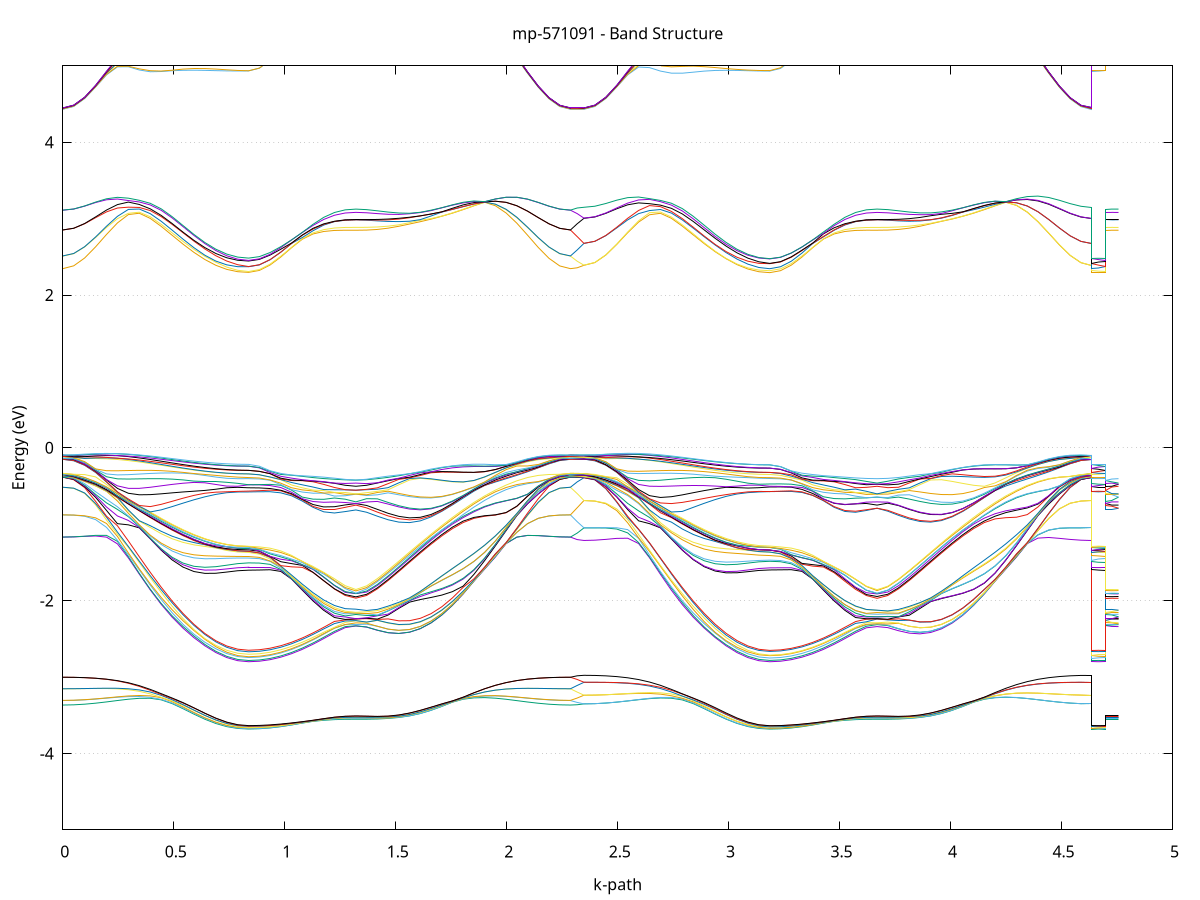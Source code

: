 set title 'mp-571091 - Band Structure'
set xlabel 'k-path'
set ylabel 'Energy (eV)'
set grid y
set yrange [-5:5]
set terminal png size 800,600
set output 'mp-571091_bands_gnuplot.png'
plot '-' using 1:2 with lines notitle, '-' using 1:2 with lines notitle, '-' using 1:2 with lines notitle, '-' using 1:2 with lines notitle, '-' using 1:2 with lines notitle, '-' using 1:2 with lines notitle, '-' using 1:2 with lines notitle, '-' using 1:2 with lines notitle, '-' using 1:2 with lines notitle, '-' using 1:2 with lines notitle, '-' using 1:2 with lines notitle, '-' using 1:2 with lines notitle, '-' using 1:2 with lines notitle, '-' using 1:2 with lines notitle, '-' using 1:2 with lines notitle, '-' using 1:2 with lines notitle, '-' using 1:2 with lines notitle, '-' using 1:2 with lines notitle, '-' using 1:2 with lines notitle, '-' using 1:2 with lines notitle, '-' using 1:2 with lines notitle, '-' using 1:2 with lines notitle, '-' using 1:2 with lines notitle, '-' using 1:2 with lines notitle, '-' using 1:2 with lines notitle, '-' using 1:2 with lines notitle, '-' using 1:2 with lines notitle, '-' using 1:2 with lines notitle, '-' using 1:2 with lines notitle, '-' using 1:2 with lines notitle, '-' using 1:2 with lines notitle, '-' using 1:2 with lines notitle, '-' using 1:2 with lines notitle, '-' using 1:2 with lines notitle, '-' using 1:2 with lines notitle, '-' using 1:2 with lines notitle, '-' using 1:2 with lines notitle, '-' using 1:2 with lines notitle, '-' using 1:2 with lines notitle, '-' using 1:2 with lines notitle, '-' using 1:2 with lines notitle, '-' using 1:2 with lines notitle, '-' using 1:2 with lines notitle, '-' using 1:2 with lines notitle, '-' using 1:2 with lines notitle, '-' using 1:2 with lines notitle, '-' using 1:2 with lines notitle, '-' using 1:2 with lines notitle, '-' using 1:2 with lines notitle, '-' using 1:2 with lines notitle, '-' using 1:2 with lines notitle, '-' using 1:2 with lines notitle, '-' using 1:2 with lines notitle, '-' using 1:2 with lines notitle, '-' using 1:2 with lines notitle, '-' using 1:2 with lines notitle, '-' using 1:2 with lines notitle, '-' using 1:2 with lines notitle, '-' using 1:2 with lines notitle, '-' using 1:2 with lines notitle, '-' using 1:2 with lines notitle, '-' using 1:2 with lines notitle, '-' using 1:2 with lines notitle, '-' using 1:2 with lines notitle, '-' using 1:2 with lines notitle, '-' using 1:2 with lines notitle, '-' using 1:2 with lines notitle, '-' using 1:2 with lines notitle, '-' using 1:2 with lines notitle, '-' using 1:2 with lines notitle, '-' using 1:2 with lines notitle, '-' using 1:2 with lines notitle, '-' using 1:2 with lines notitle, '-' using 1:2 with lines notitle, '-' using 1:2 with lines notitle, '-' using 1:2 with lines notitle, '-' using 1:2 with lines notitle, '-' using 1:2 with lines notitle, '-' using 1:2 with lines notitle, '-' using 1:2 with lines notitle, '-' using 1:2 with lines notitle, '-' using 1:2 with lines notitle, '-' using 1:2 with lines notitle, '-' using 1:2 with lines notitle, '-' using 1:2 with lines notitle, '-' using 1:2 with lines notitle, '-' using 1:2 with lines notitle, '-' using 1:2 with lines notitle, '-' using 1:2 with lines notitle, '-' using 1:2 with lines notitle, '-' using 1:2 with lines notitle, '-' using 1:2 with lines notitle, '-' using 1:2 with lines notitle, '-' using 1:2 with lines notitle, '-' using 1:2 with lines notitle, '-' using 1:2 with lines notitle, '-' using 1:2 with lines notitle, '-' using 1:2 with lines notitle, '-' using 1:2 with lines notitle, '-' using 1:2 with lines notitle, '-' using 1:2 with lines notitle, '-' using 1:2 with lines notitle, '-' using 1:2 with lines notitle, '-' using 1:2 with lines notitle, '-' using 1:2 with lines notitle, '-' using 1:2 with lines notitle, '-' using 1:2 with lines notitle, '-' using 1:2 with lines notitle, '-' using 1:2 with lines notitle, '-' using 1:2 with lines notitle, '-' using 1:2 with lines notitle, '-' using 1:2 with lines notitle, '-' using 1:2 with lines notitle, '-' using 1:2 with lines notitle, '-' using 1:2 with lines notitle, '-' using 1:2 with lines notitle, '-' using 1:2 with lines notitle, '-' using 1:2 with lines notitle, '-' using 1:2 with lines notitle, '-' using 1:2 with lines notitle, '-' using 1:2 with lines notitle, '-' using 1:2 with lines notitle, '-' using 1:2 with lines notitle, '-' using 1:2 with lines notitle, '-' using 1:2 with lines notitle, '-' using 1:2 with lines notitle, '-' using 1:2 with lines notitle, '-' using 1:2 with lines notitle, '-' using 1:2 with lines notitle, '-' using 1:2 with lines notitle, '-' using 1:2 with lines notitle, '-' using 1:2 with lines notitle, '-' using 1:2 with lines notitle, '-' using 1:2 with lines notitle, '-' using 1:2 with lines notitle, '-' using 1:2 with lines notitle, '-' using 1:2 with lines notitle, '-' using 1:2 with lines notitle, '-' using 1:2 with lines notitle, '-' using 1:2 with lines notitle, '-' using 1:2 with lines notitle, '-' using 1:2 with lines notitle, '-' using 1:2 with lines notitle, '-' using 1:2 with lines notitle, '-' using 1:2 with lines notitle, '-' using 1:2 with lines notitle, '-' using 1:2 with lines notitle, '-' using 1:2 with lines notitle, '-' using 1:2 with lines notitle, '-' using 1:2 with lines notitle, '-' using 1:2 with lines notitle, '-' using 1:2 with lines notitle, '-' using 1:2 with lines notitle, '-' using 1:2 with lines notitle, '-' using 1:2 with lines notitle, '-' using 1:2 with lines notitle, '-' using 1:2 with lines notitle, '-' using 1:2 with lines notitle, '-' using 1:2 with lines notitle, '-' using 1:2 with lines notitle
0.000000 -11.853034
0.049252 -11.849234
0.098503 -11.838234
0.147755 -11.820134
0.197006 -11.795334
0.246258 -11.764434
0.295509 -11.728134
0.344761 -11.687434
0.394012 -11.643534
0.443264 -11.597434
0.492515 -11.550634
0.541767 -11.504634
0.591018 -11.460834
0.640270 -11.420934
0.689521 -11.386434
0.738773 -11.359034
0.788024 -11.340034
0.837276 -11.332534
0.837276 -11.332534
0.885616 -11.331234
0.933956 -11.327234
0.982296 -11.320934
1.030636 -11.312734
1.078976 -11.303234
1.127316 -11.293334
1.175657 -11.283734
1.223997 -11.275634
1.272337 -11.270334
1.320677 -11.267134
1.320677 -11.267134
1.369017 -11.272234
1.417357 -11.283034
1.465697 -11.299734
1.514038 -11.322534
1.562378 -11.351134
1.610718 -11.385234
1.659058 -11.424034
1.707398 -11.466434
1.755738 -11.511534
1.804078 -11.557934
1.852418 -11.604534
1.900759 -11.649834
1.949099 -11.692834
1.997439 -11.732334
2.045779 -11.767434
2.094119 -11.797334
2.142459 -11.821334
2.190799 -11.838734
2.239139 -11.849434
2.287480 -11.853034
2.287480 -11.853034
2.317792 -11.852334
2.348104 -11.851134
2.348104 -11.851134
2.397355 -11.847434
2.446607 -11.836434
2.495858 -11.818334
2.545110 -11.793534
2.594361 -11.762734
2.643613 -11.726534
2.692864 -11.686034
2.742116 -11.642134
2.791367 -11.596334
2.840619 -11.549734
2.889870 -11.504134
2.939122 -11.460734
2.988373 -11.421234
3.037625 -11.386934
3.086876 -11.359134
3.136128 -11.339834
3.185379 -11.332734
3.185379 -11.332734
3.233719 -11.331334
3.282059 -11.327434
3.330400 -11.321034
3.378740 -11.312834
3.427080 -11.303334
3.475420 -11.293334
3.523760 -11.283734
3.572100 -11.275634
3.620440 -11.270334
3.668781 -11.267134
3.668781 -11.267134
3.717121 -11.272234
3.765461 -11.283034
3.813801 -11.299734
3.862141 -11.322334
3.910481 -11.350834
3.958821 -11.384734
4.007161 -11.423334
4.055502 -11.465634
4.103842 -11.510534
4.152182 -11.556734
4.200522 -11.603134
4.248862 -11.648334
4.297202 -11.691234
4.345542 -11.730734
4.393883 -11.765734
4.442223 -11.795534
4.490563 -11.819434
4.538903 -11.836934
4.587243 -11.847534
4.635583 -11.851134
4.635583 -11.332734
4.665895 -11.332634
4.696207 -11.332534
4.696207 -11.267134
4.726519 -11.267134
4.756831 -11.267134
e
0.000000 -11.842534
0.049252 -11.838834
0.098503 -11.827934
0.147755 -11.809934
0.197006 -11.785334
0.246258 -11.754734
0.295509 -11.718834
0.344761 -11.678734
0.394012 -11.635434
0.443264 -11.590234
0.492515 -11.544434
0.541767 -11.499534
0.591018 -11.457034
0.640270 -11.418434
0.689521 -11.384734
0.738773 -11.356834
0.788024 -11.336834
0.837276 -11.330934
0.837276 -11.330934
0.885616 -11.329534
0.933956 -11.325534
0.982296 -11.319234
1.030636 -11.311034
1.078976 -11.301534
1.127316 -11.291534
1.175657 -11.282034
1.223997 -11.274834
1.272337 -11.269634
1.320677 -11.266734
1.320677 -11.266734
1.369017 -11.270634
1.417357 -11.280734
1.465697 -11.297134
1.514038 -11.319334
1.562378 -11.347334
1.610718 -11.380634
1.659058 -11.418634
1.707398 -11.460334
1.755738 -11.504734
1.804078 -11.550434
1.852418 -11.596434
1.900759 -11.641234
1.949099 -11.683734
1.997439 -11.722934
2.045779 -11.757734
2.094119 -11.787334
2.142459 -11.811134
2.190799 -11.828434
2.239139 -11.839034
2.287480 -11.842534
2.287480 -11.842534
2.317792 -11.846534
2.348104 -11.849034
2.348104 -11.849034
2.397355 -11.845334
2.446607 -11.834334
2.495858 -11.816234
2.545110 -11.791534
2.594361 -11.760634
2.643613 -11.724534
2.692864 -11.683934
2.742116 -11.640034
2.791367 -11.594034
2.840619 -11.547234
2.889870 -11.501234
2.939122 -11.457434
2.988373 -11.417334
3.037625 -11.382534
3.086876 -11.356234
3.136128 -11.338134
3.185379 -11.329834
3.185379 -11.329834
3.233719 -11.328434
3.282059 -11.324534
3.330400 -11.318334
3.378740 -11.310234
3.427080 -11.300934
3.475420 -11.291034
3.523760 -11.281934
3.572100 -11.274834
3.620440 -11.269634
3.668781 -11.266734
3.668781 -11.266734
3.717121 -11.270634
3.765461 -11.281134
3.813801 -11.297834
3.862141 -11.320534
3.910481 -11.349034
3.958821 -11.382934
4.007161 -11.421534
4.055502 -11.463734
4.103842 -11.508634
4.152182 -11.554934
4.200522 -11.601234
4.248862 -11.646434
4.297202 -11.689334
4.345542 -11.728734
4.393883 -11.763734
4.442223 -11.793534
4.490563 -11.817434
4.538903 -11.834834
4.587243 -11.845534
4.635583 -11.849034
4.635583 -11.329834
4.665895 -11.330534
4.696207 -11.330934
4.696207 -11.266734
4.726519 -11.266734
4.756831 -11.266734
e
0.000000 -11.841534
0.049252 -11.837834
0.098503 -11.826934
0.147755 -11.808934
0.197006 -11.784334
0.246258 -11.753634
0.295509 -11.717634
0.344761 -11.677234
0.394012 -11.633534
0.443264 -11.587734
0.492515 -11.541134
0.541767 -11.495334
0.591018 -11.451834
0.640270 -11.412034
0.689521 -11.377434
0.738773 -11.352534
0.788024 -11.336134
0.837276 -11.326834
0.837276 -11.326834
0.885616 -11.325534
0.933956 -11.321734
0.982296 -11.315834
1.030636 -11.308134
1.078976 -11.299334
1.127316 -11.290134
1.175657 -11.281334
1.223997 -11.274034
1.272337 -11.268734
1.320677 -11.266434
1.320677 -11.266434
1.369017 -11.270034
1.417357 -11.280634
1.465697 -11.296734
1.514038 -11.318734
1.562378 -11.346634
1.610718 -11.379834
1.659058 -11.417734
1.707398 -11.459434
1.755738 -11.503834
1.804078 -11.549534
1.852418 -11.595434
1.900759 -11.640234
1.949099 -11.682834
1.997439 -11.721934
2.045779 -11.756734
2.094119 -11.786334
2.142459 -11.810134
2.190799 -11.827434
2.239139 -11.838034
2.287480 -11.841534
2.287480 -11.841534
2.317792 -11.836434
2.348104 -11.830534
2.348104 -11.830534
2.397355 -11.826834
2.446607 -11.816034
2.495858 -11.798134
2.545110 -11.773834
2.594361 -11.743534
2.643613 -11.708034
2.692864 -11.668434
2.742116 -11.625834
2.791367 -11.581334
2.840619 -11.536434
2.889870 -11.492534
2.939122 -11.451234
2.988373 -11.413834
3.037625 -11.381534
3.086876 -11.353734
3.136128 -11.333434
3.185379 -11.329134
3.185379 -11.329134
3.233719 -11.327834
3.282059 -11.323934
3.330400 -11.317834
3.378740 -11.309834
3.427080 -11.300634
3.475420 -11.290934
3.523760 -11.281534
3.572100 -11.274034
3.620440 -11.268834
3.668781 -11.266434
3.668781 -11.266434
3.717121 -11.270034
3.765461 -11.279934
3.813801 -11.295234
3.862141 -11.316334
3.910481 -11.343234
3.958821 -11.375434
4.007161 -11.412434
4.055502 -11.453234
4.103842 -11.496734
4.152182 -11.541734
4.200522 -11.587034
4.248862 -11.631234
4.297202 -11.673234
4.345542 -11.712034
4.393883 -11.746434
4.442223 -11.775834
4.490563 -11.799334
4.538903 -11.816534
4.587243 -11.827034
4.635583 -11.830534
4.635583 -11.329134
4.665895 -11.328034
4.696207 -11.326834
4.696207 -11.266434
4.726519 -11.266434
4.756831 -11.266434
e
0.000000 -11.816034
0.049252 -11.812434
0.098503 -11.801734
0.147755 -11.784034
0.197006 -11.759934
0.246258 -11.730034
0.295509 -11.695034
0.344761 -11.655934
0.394012 -11.613934
0.443264 -11.570234
0.492515 -11.526234
0.541767 -11.483434
0.591018 -11.443234
0.640270 -11.407134
0.689521 -11.376334
0.738773 -11.348834
0.788024 -11.328534
0.837276 -11.325834
0.837276 -11.325834
0.885616 -11.324534
0.933956 -11.320834
0.982296 -11.314834
1.030636 -11.307134
1.078976 -11.298334
1.127316 -11.289134
1.175657 -11.280534
1.223997 -11.273534
1.272337 -11.268334
1.320677 -11.266134
1.320677 -11.266134
1.369017 -11.269134
1.417357 -11.277734
1.465697 -11.291934
1.514038 -11.311834
1.562378 -11.337534
1.610718 -11.368634
1.659058 -11.404534
1.707398 -11.444334
1.755738 -11.486934
1.804078 -11.531034
1.852418 -11.575534
1.900759 -11.619134
1.949099 -11.660534
1.997439 -11.698834
2.045779 -11.732834
2.094119 -11.761934
2.142459 -11.785234
2.190799 -11.802234
2.239139 -11.812634
2.287480 -11.816034
2.287480 -11.816034
2.317792 -11.823034
2.348104 -11.829534
2.348104 -11.829534
2.397355 -11.825834
2.446607 -11.815034
2.495858 -11.797134
2.545110 -11.772734
2.594361 -11.742434
2.643613 -11.706734
2.692864 -11.666734
2.742116 -11.623434
2.791367 -11.578034
2.840619 -11.532034
2.889870 -11.486834
2.939122 -11.443934
2.988373 -11.404834
3.037625 -11.370834
3.086876 -11.347334
3.136128 -11.332534
3.185379 -11.322234
3.185379 -11.322234
3.233719 -11.321034
3.282059 -11.317534
3.330400 -11.311834
3.378740 -11.304634
3.427080 -11.296434
3.475420 -11.288034
3.523760 -11.280334
3.572100 -11.273534
3.620440 -11.268334
3.668781 -11.266134
3.668781 -11.266134
3.717121 -11.269234
3.765461 -11.278834
3.813801 -11.294134
3.862141 -11.315334
3.910481 -11.342234
3.958821 -11.374534
4.007161 -11.411534
4.055502 -11.452334
4.103842 -11.495834
4.152182 -11.540834
4.200522 -11.586034
4.248862 -11.630334
4.297202 -11.672334
4.345542 -11.711034
4.393883 -11.745434
4.442223 -11.774834
4.490563 -11.798334
4.538903 -11.815534
4.587243 -11.826034
4.635583 -11.829534
4.635583 -11.322234
4.665895 -11.324234
4.696207 -11.325834
4.696207 -11.266134
4.726519 -11.266134
4.756831 -11.266134
e
0.000000 -11.815334
0.049252 -11.811734
0.098503 -11.800934
0.147755 -11.783334
0.197006 -11.759134
0.246258 -11.729034
0.295509 -11.693834
0.344761 -11.654234
0.394012 -11.611434
0.443264 -11.566734
0.492515 -11.521434
0.541767 -11.477134
0.591018 -11.435134
0.640270 -11.396934
0.689521 -11.364234
0.738773 -11.341534
0.788024 -11.328134
0.837276 -11.317534
0.837276 -11.317534
0.885616 -11.316334
0.933956 -11.312934
0.982296 -11.307634
1.030636 -11.300834
1.078976 -11.293134
1.127316 -11.285734
1.175657 -11.279034
1.223997 -11.272434
1.272337 -11.267134
1.320677 -11.265734
1.320677 -11.265734
1.369017 -11.268234
1.417357 -11.277234
1.465697 -11.291534
1.514038 -11.311434
1.562378 -11.337134
1.610718 -11.368134
1.659058 -11.404034
1.707398 -11.443734
1.755738 -11.486334
1.804078 -11.530434
1.852418 -11.574934
1.900759 -11.618434
1.949099 -11.659934
1.997439 -11.698134
2.045779 -11.732134
2.094119 -11.761134
2.142459 -11.784434
2.190799 -11.801534
2.239139 -11.811834
2.287480 -11.815334
2.287480 -11.815334
2.317792 -11.808534
2.348104 -11.802434
2.348104 -11.802434
2.397355 -11.798834
2.446607 -11.788134
2.495858 -11.770634
2.545110 -11.746734
2.594361 -11.717034
2.643613 -11.682434
2.692864 -11.643734
2.742116 -11.602234
2.791367 -11.559034
2.840619 -11.515734
2.889870 -11.473734
2.939122 -11.434434
2.988373 -11.399434
3.037625 -11.369934
3.086876 -11.343034
3.136128 -11.323534
3.185379 -11.321934
3.185379 -11.321934
3.233719 -11.320634
3.282059 -11.317134
3.330400 -11.311434
3.378740 -11.304234
3.427080 -11.295934
3.475420 -11.287434
3.523760 -11.279334
3.572100 -11.272434
3.620440 -11.267134
3.668781 -11.265734
3.668781 -11.265734
3.717121 -11.267934
3.765461 -11.275734
3.813801 -11.288834
3.862141 -11.307534
3.910481 -11.332134
3.958821 -11.362134
4.007161 -11.396934
4.055502 -11.435734
4.103842 -11.477434
4.152182 -11.520834
4.200522 -11.564534
4.248862 -11.607534
4.297202 -11.648434
4.345542 -11.686234
4.393883 -11.719934
4.442223 -11.748734
4.490563 -11.771734
4.538903 -11.788634
4.587243 -11.798934
4.635583 -11.802434
4.635583 -11.321934
4.665895 -11.319734
4.696207 -11.317534
4.696207 -11.265734
4.726519 -11.265734
4.756831 -11.265734
e
0.000000 -11.792334
0.049252 -11.788834
0.098503 -11.778234
0.147755 -11.760834
0.197006 -11.737034
0.246258 -11.707534
0.295509 -11.673034
0.344761 -11.634534
0.394012 -11.593134
0.443264 -11.550234
0.492515 -11.507134
0.541767 -11.465334
0.591018 -11.426534
0.640270 -11.391934
0.689521 -11.362834
0.738773 -11.337134
0.788024 -11.318634
0.837276 -11.316734
0.837276 -11.316734
0.885616 -11.315634
0.933956 -11.312234
0.982296 -11.307034
1.030636 -11.300334
1.078976 -11.293034
1.127316 -11.285334
1.175657 -11.278034
1.223997 -11.271934
1.272337 -11.266734
1.320677 -11.265434
1.320677 -11.265434
1.369017 -11.267034
1.417357 -11.273634
1.465697 -11.285834
1.514038 -11.303734
1.562378 -11.327434
1.610718 -11.356734
1.659058 -11.390834
1.707398 -11.429034
1.755738 -11.470134
1.804078 -11.513034
1.852418 -11.556334
1.900759 -11.598834
1.949099 -11.639434
1.997439 -11.676934
2.045779 -11.710434
2.094119 -11.739034
2.142459 -11.761934
2.190799 -11.778734
2.239139 -11.788934
2.287480 -11.792334
2.287480 -11.792334
2.317792 -11.795934
2.348104 -11.801134
2.348104 -11.801134
2.397355 -11.797534
2.446607 -11.786934
2.495858 -11.769434
2.545110 -11.745434
2.594361 -11.715734
2.643613 -11.680934
2.692864 -11.641834
2.742116 -11.599734
2.791367 -11.555734
2.840619 -11.511334
2.889870 -11.467934
2.939122 -11.426934
2.988373 -11.390034
3.037625 -11.358634
3.086876 -11.335834
3.136128 -11.322534
3.185379 -11.312634
3.185379 -11.312634
3.233719 -11.311534
3.282059 -11.308234
3.330400 -11.303134
3.378740 -11.296634
3.427080 -11.289534
3.475420 -11.283434
3.523760 -11.277734
3.572100 -11.271934
3.620440 -11.266734
3.668781 -11.265434
3.668781 -11.265434
3.717121 -11.267634
3.765461 -11.275234
3.813801 -11.288034
3.862141 -11.306634
3.910481 -11.331034
3.958821 -11.361034
4.007161 -11.395834
4.055502 -11.434634
4.103842 -11.476234
4.152182 -11.519634
4.200522 -11.563334
4.248862 -11.606334
4.297202 -11.647234
4.345542 -11.685034
4.393883 -11.718734
4.442223 -11.747434
4.490563 -11.770534
4.538903 -11.787434
4.587243 -11.797734
4.635583 -11.801134
4.635583 -11.312634
4.665895 -11.314534
4.696207 -11.316734
4.696207 -11.265434
4.726519 -11.265434
4.756831 -11.265434
e
0.000000 -11.790134
0.049252 -11.786634
0.098503 -11.776034
0.147755 -11.758634
0.197006 -11.734934
0.246258 -11.705434
0.295509 -11.670834
0.344761 -11.632334
0.394012 -11.590734
0.443264 -11.547534
0.492515 -11.503934
0.541767 -11.461434
0.591018 -11.421534
0.640270 -11.385734
0.689521 -11.355334
0.738773 -11.331934
0.788024 -11.317234
0.837276 -11.309234
0.837276 -11.309234
0.885616 -11.308034
0.933956 -11.304734
0.982296 -11.299534
1.030636 -11.292834
1.078976 -11.286034
1.127316 -11.281634
1.175657 -11.276834
1.223997 -11.271534
1.272337 -11.266334
1.320677 -11.264434
1.320677 -11.264434
1.369017 -11.266734
1.417357 -11.272734
1.465697 -11.284434
1.514038 -11.302234
1.562378 -11.325934
1.610718 -11.355134
1.659058 -11.389134
1.707398 -11.427234
1.755738 -11.468334
1.804078 -11.511134
1.852418 -11.554334
1.900759 -11.596834
1.949099 -11.637434
1.997439 -11.674934
2.045779 -11.708334
2.094119 -11.736834
2.142459 -11.759734
2.190799 -11.776534
2.239139 -11.786734
2.287480 -11.790134
2.287480 -11.790134
2.317792 -11.788234
2.348104 -11.787334
2.348104 -11.787334
2.397355 -11.783734
2.446607 -11.773134
2.495858 -11.755834
2.545110 -11.732134
2.594361 -11.702634
2.643613 -11.668234
2.692864 -11.629834
2.742116 -11.588534
2.791367 -11.545534
2.840619 -11.502434
2.889870 -11.460534
2.939122 -11.421334
2.988373 -11.386434
3.037625 -11.356934
3.086876 -11.332434
3.136128 -11.315334
3.185379 -11.311434
3.185379 -11.311434
3.233719 -11.310334
3.282059 -11.307134
3.330400 -11.302134
3.378740 -11.295934
3.427080 -11.289434
3.475420 -11.282834
3.523760 -11.277034
3.572100 -11.271534
3.620440 -11.266334
3.668781 -11.264434
3.668781 -11.264434
3.717121 -11.266134
3.765461 -11.271734
3.813801 -11.283434
3.862141 -11.301134
3.910481 -11.324534
3.958821 -11.353534
4.007161 -11.387434
4.055502 -11.425334
4.103842 -11.466234
4.152182 -11.508834
4.200522 -11.552034
4.248862 -11.594334
4.297202 -11.634834
4.345542 -11.672234
4.393883 -11.705634
4.442223 -11.734034
4.490563 -11.756934
4.538903 -11.773634
4.587243 -11.783834
4.635583 -11.787334
4.635583 -11.311434
4.665895 -11.310034
4.696207 -11.309234
4.696207 -11.264434
4.726519 -11.264434
4.756831 -11.264434
e
0.000000 -11.403334
0.049252 -11.402334
0.098503 -11.399234
0.147755 -11.394334
0.197006 -11.387734
0.246258 -11.379534
0.295509 -11.370234
0.344761 -11.360034
0.394012 -11.349434
0.443264 -11.338734
0.492515 -11.328334
0.541767 -11.318734
0.591018 -11.310334
0.640270 -11.303534
0.689521 -11.298634
0.738773 -11.295934
0.788024 -11.294734
0.837276 -11.297434
0.837276 -11.297434
0.885616 -11.296934
0.933956 -11.295434
0.982296 -11.293034
1.030636 -11.289834
1.078976 -11.285334
1.127316 -11.277834
1.175657 -11.271434
1.223997 -11.267334
1.272337 -11.265834
1.320677 -11.264334
1.320677 -11.264334
1.369017 -11.265134
1.417357 -11.267934
1.465697 -11.271734
1.514038 -11.276534
1.562378 -11.282634
1.610718 -11.289834
1.659058 -11.298234
1.707398 -11.307534
1.755738 -11.317734
1.804078 -11.328434
1.852418 -11.339434
1.900759 -11.350434
1.949099 -11.361134
1.997439 -11.371134
2.045779 -11.380334
2.094119 -11.388234
2.142459 -11.394634
2.190799 -11.399434
2.239139 -11.402334
2.287480 -11.403334
2.287480 -11.403334
2.317792 -11.406434
2.348104 -11.407634
2.348104 -11.407634
2.397355 -11.406634
2.446607 -11.403534
2.495858 -11.398534
2.545110 -11.391734
2.594361 -11.383434
2.643613 -11.373834
2.692864 -11.363334
2.742116 -11.352234
2.791367 -11.341034
2.840619 -11.330034
2.889870 -11.319634
2.939122 -11.310334
2.988373 -11.302534
3.037625 -11.296934
3.086876 -11.295534
3.136128 -11.296534
3.185379 -11.295134
3.185379 -11.295134
3.233719 -11.294634
3.282059 -11.293034
3.330400 -11.290434
3.378740 -11.286734
3.427080 -11.281834
3.475420 -11.276634
3.523760 -11.271334
3.572100 -11.267334
3.620440 -11.265834
3.668781 -11.264334
3.668781 -11.264334
3.717121 -11.265734
3.765461 -11.268934
3.813801 -11.272734
3.862141 -11.277734
3.910481 -11.284034
3.958821 -11.291534
4.007161 -11.300134
4.055502 -11.309734
4.103842 -11.320134
4.152182 -11.331134
4.200522 -11.342434
4.248862 -11.353734
4.297202 -11.364634
4.345542 -11.374934
4.393883 -11.384234
4.442223 -11.392334
4.490563 -11.398834
4.538903 -11.403734
4.587243 -11.406634
4.635583 -11.407634
4.635583 -11.295134
4.665895 -11.296634
4.696207 -11.297434
4.696207 -11.264334
4.726519 -11.264334
4.756831 -11.264334
e
0.000000 -11.402534
0.049252 -11.401534
0.098503 -11.398434
0.147755 -11.393534
0.197006 -11.386834
0.246258 -11.378534
0.295509 -11.369034
0.344761 -11.358634
0.394012 -11.347534
0.443264 -11.336234
0.492515 -11.325134
0.541767 -11.314634
0.591018 -11.305034
0.640270 -11.296834
0.689521 -11.290834
0.738773 -11.291034
0.788024 -11.293234
0.837276 -11.289434
0.837276 -11.289434
0.885616 -11.289034
0.933956 -11.287534
0.982296 -11.285234
1.030636 -11.282034
1.078976 -11.278134
1.127316 -11.273834
1.175657 -11.269434
1.223997 -11.266434
1.272337 -11.265134
1.320677 -11.264134
1.320677 -11.264134
1.369017 -11.264934
1.417357 -11.266934
1.465697 -11.270434
1.514038 -11.275234
1.562378 -11.281234
1.610718 -11.288534
1.659058 -11.296934
1.707398 -11.306334
1.755738 -11.316534
1.804078 -11.327234
1.852418 -11.338334
1.900759 -11.349334
1.949099 -11.360134
1.997439 -11.370234
2.045779 -11.379434
2.094119 -11.387334
2.142459 -11.393834
2.190799 -11.398634
2.239139 -11.401534
2.287480 -11.402534
2.287480 -11.402534
2.317792 -11.397334
2.348104 -11.390534
2.348104 -11.390534
2.397355 -11.389634
2.446607 -11.386734
2.495858 -11.382034
2.545110 -11.375634
2.594361 -11.367934
2.643613 -11.359234
2.692864 -11.349734
2.742116 -11.339934
2.791367 -11.330134
2.840619 -11.320734
2.889870 -11.312234
2.939122 -11.305034
2.988373 -11.299434
3.037625 -11.295534
3.086876 -11.291734
3.136128 -11.289234
3.185379 -11.293834
3.185379 -11.293834
3.233719 -11.293334
3.282059 -11.291834
3.330400 -11.289334
3.378740 -11.286034
3.427080 -11.281734
3.475420 -11.275834
3.523760 -11.269934
3.572100 -11.266434
3.620440 -11.265134
3.668781 -11.264134
3.668781 -11.264134
3.717121 -11.264434
3.765461 -11.265334
3.813801 -11.268134
3.862141 -11.272134
3.910481 -11.277434
3.958821 -11.283934
4.007161 -11.291534
4.055502 -11.300134
4.103842 -11.309534
4.152182 -11.319534
4.200522 -11.329934
4.248862 -11.340234
4.297202 -11.350434
4.345542 -11.359934
4.393883 -11.368634
4.442223 -11.376134
4.490563 -11.382334
4.538903 -11.386834
4.587243 -11.389634
4.635583 -11.390534
4.635583 -11.293834
4.665895 -11.291934
4.696207 -11.289434
4.696207 -11.264134
4.726519 -11.264134
4.756831 -11.264134
e
0.000000 -11.372734
0.049252 -11.371834
0.098503 -11.369134
0.147755 -11.364834
0.197006 -11.359034
0.246258 -11.352034
0.295509 -11.344034
0.344761 -11.335534
0.394012 -11.326734
0.443264 -11.318034
0.492515 -11.309834
0.541767 -11.302634
0.591018 -11.296634
0.640270 -11.292434
0.689521 -11.290034
0.738773 -11.285834
0.788024 -11.283634
0.837276 -11.288934
0.837276 -11.288934
0.885616 -11.288434
0.933956 -11.287034
0.982296 -11.284734
1.030636 -11.281734
1.078976 -11.278034
1.127316 -11.273734
1.175657 -11.269134
1.223997 -11.265434
1.272337 -11.264134
1.320677 -11.264034
1.320677 -11.264034
1.369017 -11.263734
1.417357 -11.263534
1.465697 -11.264934
1.514038 -11.267734
1.562378 -11.271734
1.610718 -11.276934
1.659058 -11.283334
1.707398 -11.290734
1.755738 -11.299034
1.804078 -11.307934
1.852418 -11.317134
1.900759 -11.326534
1.949099 -11.335734
1.997439 -11.344534
2.045779 -11.352434
2.094119 -11.359434
2.142459 -11.365034
2.190799 -11.369234
2.239139 -11.371834
2.287480 -11.372734
2.287480 -11.372734
2.317792 -11.381634
2.348104 -11.389534
2.348104 -11.389534
2.397355 -11.388534
2.446607 -11.385734
2.495858 -11.380934
2.545110 -11.374634
2.594361 -11.366734
2.643613 -11.357734
2.692864 -11.347734
2.742116 -11.337134
2.791367 -11.326334
2.840619 -11.315634
2.889870 -11.305634
2.939122 -11.296634
2.988373 -11.289134
3.037625 -11.283634
3.086876 -11.285034
3.136128 -11.288134
3.185379 -11.284134
3.185379 -11.284134
3.233719 -11.283734
3.282059 -11.282434
3.330400 -11.280534
3.378740 -11.277934
3.427080 -11.274834
3.475420 -11.271434
3.523760 -11.268334
3.572100 -11.265434
3.620440 -11.264134
3.668781 -11.264034
3.668781 -11.264034
3.717121 -11.263934
3.765461 -11.265234
3.813801 -11.267734
3.862141 -11.271634
3.910481 -11.276734
3.958821 -11.283234
4.007161 -11.290734
4.055502 -11.299334
4.103842 -11.308634
4.152182 -11.318634
4.200522 -11.328934
4.248862 -11.339334
4.297202 -11.349434
4.345542 -11.358934
4.393883 -11.367634
4.442223 -11.375134
4.490563 -11.381334
4.538903 -11.385834
4.587243 -11.388634
4.635583 -11.389534
4.635583 -11.284134
4.665895 -11.286534
4.696207 -11.288934
4.696207 -11.264034
4.726519 -11.264034
4.756831 -11.264034
e
0.000000 -11.372334
0.049252 -11.371434
0.098503 -11.368734
0.147755 -11.364334
0.197006 -11.358434
0.246258 -11.351134
0.295509 -11.342634
0.344761 -11.333434
0.394012 -11.323634
0.443264 -11.313734
0.492515 -11.304134
0.541767 -11.295234
0.591018 -11.287434
0.640270 -11.281134
0.689521 -11.277034
0.738773 -11.279034
0.788024 -11.282634
0.837276 -11.279734
0.837276 -11.279734
0.885616 -11.279334
0.933956 -11.278334
0.982296 -11.276734
1.030636 -11.274634
1.078976 -11.272334
1.127316 -11.269834
1.175657 -11.267534
1.223997 -11.265034
1.272337 -11.263634
1.320677 -11.263334
1.320677 -11.263334
1.369017 -11.263234
1.417357 -11.263234
1.465697 -11.264534
1.514038 -11.267234
1.562378 -11.271234
1.610718 -11.276434
1.659058 -11.282834
1.707398 -11.290234
1.755738 -11.298534
1.804078 -11.307434
1.852418 -11.316734
1.900759 -11.326134
1.949099 -11.335334
1.997439 -11.344034
2.045779 -11.352034
2.094119 -11.358934
2.142459 -11.364634
2.190799 -11.368834
2.239139 -11.371434
2.287480 -11.372334
2.287480 -11.372334
2.317792 -11.363234
2.348104 -11.354434
2.348104 -11.354434
2.397355 -11.353634
2.446607 -11.351234
2.495858 -11.347234
2.545110 -11.341934
2.594361 -11.335634
2.643613 -11.328434
2.692864 -11.320834
2.742116 -11.313034
2.791367 -11.305434
2.840619 -11.298334
2.889870 -11.292234
2.939122 -11.287434
2.988373 -11.284334
3.037625 -11.283134
3.086876 -11.279734
3.136128 -11.278734
3.185379 -11.283734
3.185379 -11.283734
3.233719 -11.283334
3.282059 -11.282134
3.330400 -11.280234
3.378740 -11.277634
3.427080 -11.274634
3.475420 -11.271334
3.523760 -11.268034
3.572100 -11.265034
3.620440 -11.263634
3.668781 -11.263334
3.668781 -11.263334
3.717121 -11.263134
3.765461 -11.262134
3.813801 -11.262334
3.862141 -11.263734
3.910481 -11.266534
3.958821 -11.270434
4.007161 -11.275634
4.055502 -11.281734
4.103842 -11.288734
4.152182 -11.296434
4.200522 -11.304534
4.248862 -11.312834
4.297202 -11.321034
4.345542 -11.328834
4.393883 -11.336034
4.442223 -11.342334
4.490563 -11.347534
4.538903 -11.351334
4.587243 -11.353634
4.635583 -11.354434
4.635583 -11.283734
4.665895 -11.281534
4.696207 -11.279734
4.696207 -11.263334
4.726519 -11.263334
4.756831 -11.263334
e
0.000000 -11.339134
0.049252 -11.338434
0.098503 -11.336234
0.147755 -11.332534
0.197006 -11.327734
0.246258 -11.321934
0.295509 -11.315334
0.344761 -11.308434
0.394012 -11.301334
0.443264 -11.294534
0.492515 -11.288334
0.541767 -11.283134
0.591018 -11.279134
0.640270 -11.276934
0.689521 -11.276434
0.738773 -11.274534
0.788024 -11.275134
0.837276 -11.279034
0.837276 -11.279034
0.885616 -11.278734
0.933956 -11.277734
0.982296 -11.276134
1.030636 -11.274034
1.078976 -11.271634
1.127316 -11.269134
1.175657 -11.266634
1.223997 -11.263934
1.272337 -11.262534
1.320677 -11.262734
1.320677 -11.262734
1.369017 -11.262334
1.417357 -11.261134
1.465697 -11.260534
1.514038 -11.261034
1.562378 -11.262734
1.610718 -11.265634
1.659058 -11.269534
1.707398 -11.274634
1.755738 -11.280534
1.804078 -11.287134
1.852418 -11.294234
1.900759 -11.301534
1.949099 -11.308834
1.997439 -11.315934
2.045779 -11.322434
2.094119 -11.328134
2.142459 -11.332834
2.190799 -11.336334
2.239139 -11.338434
2.287480 -11.339134
2.287480 -11.339134
2.317792 -11.345934
2.348104 -11.354034
2.348104 -11.354034
2.397355 -11.353134
2.446607 -11.350734
2.495858 -11.346734
2.545110 -11.341334
2.594361 -11.334734
2.643613 -11.327134
2.692864 -11.318834
2.742116 -11.310134
2.791367 -11.301434
2.840619 -11.293134
2.889870 -11.285534
2.939122 -11.279134
2.988373 -11.274334
3.037625 -11.272134
3.086876 -11.274134
3.136128 -11.277734
3.185379 -11.276534
3.185379 -11.276534
3.233719 -11.276234
3.282059 -11.275434
3.330400 -11.274134
3.378740 -11.272434
3.427080 -11.270534
3.475420 -11.268534
3.523760 -11.266434
3.572100 -11.263934
3.620440 -11.262534
3.668781 -11.262734
3.668781 -11.262734
3.717121 -11.262334
3.765461 -11.261534
3.813801 -11.261834
3.862141 -11.263234
3.910481 -11.265934
3.958821 -11.269934
4.007161 -11.275034
4.055502 -11.281134
4.103842 -11.288134
4.152182 -11.295834
4.200522 -11.303934
4.248862 -11.312234
4.297202 -11.320534
4.345542 -11.328334
4.393883 -11.335534
4.442223 -11.341834
4.490563 -11.347034
4.538903 -11.350834
4.587243 -11.353234
4.635583 -11.354034
4.635583 -11.276534
4.665895 -11.277534
4.696207 -11.279034
4.696207 -11.262734
4.726519 -11.262734
4.756831 -11.262734
e
0.000000 -11.338034
0.049252 -11.337234
0.098503 -11.335034
0.147755 -11.331434
0.197006 -11.326534
0.246258 -11.320634
0.295509 -11.313834
0.344761 -11.306534
0.394012 -11.298834
0.443264 -11.291334
0.492515 -11.284234
0.541767 -11.277934
0.591018 -11.272934
0.640270 -11.269534
0.689521 -11.268434
0.738773 -11.270334
0.788024 -11.273534
0.837276 -11.273934
0.837276 -11.273934
0.885616 -11.273634
0.933956 -11.272934
0.982296 -11.271734
1.030636 -11.270134
1.078976 -11.268434
1.127316 -11.266534
1.175657 -11.264734
1.223997 -11.263134
1.272337 -11.261934
1.320677 -11.262434
1.320677 -11.262434
1.369017 -11.260734
1.417357 -11.259334
1.465697 -11.258834
1.514038 -11.259534
1.562378 -11.261234
1.610718 -11.264134
1.659058 -11.268234
1.707398 -11.273234
1.755738 -11.279234
1.804078 -11.285834
1.852418 -11.292934
1.900759 -11.300334
1.949099 -11.307634
1.997439 -11.314734
2.045779 -11.321234
2.094119 -11.326934
2.142459 -11.331634
2.190799 -11.335134
2.239139 -11.337234
2.287480 -11.338034
2.287480 -11.338034
2.317792 -11.332634
2.348104 -11.328634
2.348104 -11.328634
2.397355 -11.327934
2.446607 -11.325934
2.495858 -11.322534
2.545110 -11.318034
2.594361 -11.312634
2.643613 -11.306434
2.692864 -11.299934
2.742116 -11.293334
2.791367 -11.287034
2.840619 -11.281234
2.889870 -11.276434
2.939122 -11.272934
2.988373 -11.271134
3.037625 -11.270634
3.086876 -11.270534
3.136128 -11.272334
3.185379 -11.274934
3.185379 -11.274934
3.233719 -11.274734
3.282059 -11.273834
3.330400 -11.272534
3.378740 -11.270734
3.427080 -11.268834
3.475420 -11.266734
3.523760 -11.264834
3.572100 -11.263134
3.620440 -11.261934
3.668781 -11.262434
3.668781 -11.262434
3.717121 -11.260734
3.765461 -11.259234
3.813801 -11.258534
3.862141 -11.258634
3.910481 -11.259734
3.958821 -11.262034
4.007161 -11.265334
4.055502 -11.269634
4.103842 -11.274834
4.152182 -11.280734
4.200522 -11.287134
4.248862 -11.293834
4.297202 -11.300534
4.345542 -11.307034
4.393883 -11.313134
4.442223 -11.318434
4.490563 -11.322734
4.538903 -11.326034
4.587243 -11.328034
4.635583 -11.328634
4.635583 -11.275034
4.665895 -11.274334
4.696207 -11.273934
4.696207 -11.262434
4.726519 -11.262434
4.756831 -11.262434
e
0.000000 -11.324434
0.049252 -11.323734
0.098503 -11.321734
0.147755 -11.318434
0.197006 -11.314034
0.246258 -11.308734
0.295509 -11.302734
0.344761 -11.296334
0.394012 -11.289834
0.443264 -11.283534
0.492515 -11.277834
0.541767 -11.273034
0.591018 -11.269434
0.640270 -11.267434
0.689521 -11.267134
0.738773 -11.268134
0.788024 -11.270734
0.837276 -11.272634
0.837276 -11.272634
0.885616 -11.272334
0.933956 -11.271634
0.982296 -11.270434
1.030636 -11.269034
1.078976 -11.267334
1.127316 -11.265734
1.175657 -11.264234
1.223997 -11.262934
1.272337 -11.261734
1.320677 -11.262334
1.320677 -11.262334
1.369017 -11.260434
1.417357 -11.258534
1.465697 -11.257334
1.514038 -11.257134
1.562378 -11.258034
1.610718 -11.260034
1.659058 -11.263134
1.707398 -11.267234
1.755738 -11.272134
1.804078 -11.277834
1.852418 -11.284034
1.900759 -11.290534
1.949099 -11.297034
1.997439 -11.303334
2.045779 -11.309234
2.094119 -11.314434
2.142459 -11.318634
2.190799 -11.321834
2.239139 -11.323834
2.287480 -11.324434
2.287480 -11.324434
2.317792 -11.325334
2.348104 -11.327534
2.348104 -11.327534
2.397355 -11.326834
2.446607 -11.324734
2.495858 -11.321434
2.545110 -11.316834
2.594361 -11.311334
2.643613 -11.305134
2.692864 -11.298534
2.742116 -11.291634
2.791367 -11.284934
2.840619 -11.278834
2.889870 -11.273534
2.939122 -11.269434
2.988373 -11.267034
3.037625 -11.266534
3.086876 -11.268134
3.136128 -11.271034
3.185379 -11.272334
3.185379 -11.272334
3.233719 -11.272134
3.282059 -11.271434
3.330400 -11.270234
3.378740 -11.268834
3.427080 -11.267234
3.475420 -11.265634
3.523760 -11.264234
3.572100 -11.262934
3.620440 -11.261734
3.668781 -11.262334
3.668781 -11.262334
3.717121 -11.260434
3.765461 -11.258534
3.813801 -11.257434
3.862141 -11.257434
3.910481 -11.258434
3.958821 -11.260634
4.007161 -11.263934
4.055502 -11.268334
4.103842 -11.273534
4.152182 -11.279434
4.200522 -11.285834
4.248862 -11.292634
4.297202 -11.299334
4.345542 -11.305834
4.393883 -11.311934
4.442223 -11.317234
4.490563 -11.321634
4.538903 -11.324834
4.587243 -11.326934
4.635583 -11.327534
4.635583 -11.272334
4.665895 -11.272434
4.696207 -11.272634
4.696207 -11.262334
4.726519 -11.262334
4.756831 -11.262334
e
0.000000 -7.560234
0.049252 -7.559734
0.098503 -7.557934
0.147755 -7.555234
0.197006 -7.551734
0.246258 -7.547834
0.295509 -7.543634
0.344761 -7.539634
0.394012 -7.536134
0.443264 -7.533134
0.492515 -7.530934
0.541767 -7.529434
0.591018 -7.528534
0.640270 -7.528134
0.689521 -7.527934
0.738773 -7.527934
0.788024 -7.528034
0.837276 -7.528034
0.837276 -7.528034
0.885616 -7.526134
0.933956 -7.520634
0.982296 -7.511734
1.030636 -7.499634
1.078976 -7.485034
1.127316 -7.468434
1.175657 -7.451034
1.223997 -7.434234
1.272337 -7.420434
1.320677 -7.412334
1.320677 -7.412334
1.369017 -7.420334
1.417357 -7.433134
1.465697 -7.448134
1.514038 -7.463034
1.562378 -7.476934
1.610718 -7.489234
1.659058 -7.499734
1.707398 -7.508634
1.755738 -7.516134
1.804078 -7.522634
1.852418 -7.528434
1.900759 -7.533734
1.949099 -7.538734
1.997439 -7.543434
2.045779 -7.547934
2.094119 -7.551934
2.142459 -7.555434
2.190799 -7.558034
2.239139 -7.559734
2.287480 -7.560234
2.287480 -7.560234
2.317792 -7.560234
2.348104 -7.560234
2.348104 -7.560234
2.397355 -7.559734
2.446607 -7.557934
2.495858 -7.555234
2.545110 -7.551734
2.594361 -7.547834
2.643613 -7.543634
2.692864 -7.539634
2.742116 -7.536134
2.791367 -7.533134
2.840619 -7.530934
2.889870 -7.529434
2.939122 -7.528534
2.988373 -7.528134
3.037625 -7.527934
3.086876 -7.527934
3.136128 -7.528034
3.185379 -7.528034
3.185379 -7.528034
3.233719 -7.526134
3.282059 -7.520634
3.330400 -7.511734
3.378740 -7.499634
3.427080 -7.485034
3.475420 -7.468434
3.523760 -7.451034
3.572100 -7.434234
3.620440 -7.420434
3.668781 -7.412334
3.668781 -7.412334
3.717121 -7.420334
3.765461 -7.433134
3.813801 -7.448134
3.862141 -7.463034
3.910481 -7.476934
3.958821 -7.489234
4.007161 -7.499734
4.055502 -7.508634
4.103842 -7.516134
4.152182 -7.522634
4.200522 -7.528434
4.248862 -7.533734
4.297202 -7.538734
4.345542 -7.543434
4.393883 -7.547934
4.442223 -7.551934
4.490563 -7.555434
4.538903 -7.558034
4.587243 -7.559734
4.635583 -7.560234
4.635583 -7.528034
4.665895 -7.528034
4.696207 -7.528034
4.696207 -7.412334
4.726519 -7.412334
4.756831 -7.412334
e
0.000000 -7.560234
0.049252 -7.558734
0.098503 -7.557034
0.147755 -7.554234
0.197006 -7.550834
0.246258 -7.546834
0.295509 -7.542634
0.344761 -7.538634
0.394012 -7.535134
0.443264 -7.532134
0.492515 -7.529934
0.541767 -7.528434
0.591018 -7.527534
0.640270 -7.527034
0.689521 -7.526934
0.738773 -7.526934
0.788024 -7.526934
0.837276 -7.527034
0.837276 -7.527034
0.885616 -7.525134
0.933956 -7.519634
0.982296 -7.510634
1.030636 -7.498434
1.078976 -7.483634
1.127316 -7.467034
1.175657 -7.449634
1.223997 -7.432834
1.272337 -7.419134
1.320677 -7.412234
1.320677 -7.412234
1.369017 -7.419034
1.417357 -7.431834
1.465697 -7.446734
1.514038 -7.461634
1.562378 -7.475534
1.610718 -7.487734
1.659058 -7.498334
1.707398 -7.507234
1.755738 -7.514834
1.804078 -7.521434
1.852418 -7.527234
1.900759 -7.532634
1.949099 -7.537634
1.997439 -7.542434
2.045779 -7.546934
2.094119 -7.551034
2.142459 -7.554434
2.190799 -7.557034
2.239139 -7.558734
2.287480 -7.560234
2.287480 -7.560234
2.317792 -7.560234
2.348104 -7.560234
2.348104 -7.560234
2.397355 -7.558734
2.446607 -7.557034
2.495858 -7.554234
2.545110 -7.550834
2.594361 -7.546834
2.643613 -7.542634
2.692864 -7.538634
2.742116 -7.535134
2.791367 -7.532134
2.840619 -7.529934
2.889870 -7.528434
2.939122 -7.527534
2.988373 -7.527034
3.037625 -7.526934
3.086876 -7.526934
3.136128 -7.526934
3.185379 -7.527034
3.185379 -7.527034
3.233719 -7.525134
3.282059 -7.519634
3.330400 -7.510634
3.378740 -7.498434
3.427080 -7.483634
3.475420 -7.467034
3.523760 -7.449634
3.572100 -7.432834
3.620440 -7.419134
3.668781 -7.412234
3.668781 -7.412234
3.717121 -7.419034
3.765461 -7.431834
3.813801 -7.446734
3.862141 -7.461734
3.910481 -7.475534
3.958821 -7.487834
4.007161 -7.498334
4.055502 -7.507234
4.103842 -7.514834
4.152182 -7.521434
4.200522 -7.527234
4.248862 -7.532634
4.297202 -7.537634
4.345542 -7.542434
4.393883 -7.546934
4.442223 -7.551034
4.490563 -7.554434
4.538903 -7.557034
4.587243 -7.558734
4.635583 -7.560234
4.635583 -7.527034
4.665895 -7.527034
4.696207 -7.527034
4.696207 -7.412234
4.726519 -7.412234
4.756831 -7.412234
e
0.000000 -7.559334
0.049252 -7.558534
0.098503 -7.556434
0.147755 -7.553734
0.197006 -7.550234
0.246258 -7.546334
0.295509 -7.542134
0.344761 -7.538134
0.394012 -7.534634
0.443264 -7.531734
0.492515 -7.529534
0.541767 -7.528034
0.591018 -7.527134
0.640270 -7.526634
0.689521 -7.526534
0.738773 -7.526534
0.788024 -7.526534
0.837276 -7.526634
0.837276 -7.526634
0.885616 -7.524734
0.933956 -7.519234
0.982296 -7.510334
1.030636 -7.498234
1.078976 -7.483534
1.127316 -7.466834
1.175657 -7.449234
1.223997 -7.432334
1.272337 -7.418734
1.320677 -7.411134
1.320677 -7.411134
1.369017 -7.418634
1.417357 -7.431334
1.465697 -7.446234
1.514038 -7.461134
1.562378 -7.475134
1.610718 -7.487434
1.659058 -7.498134
1.707398 -7.507134
1.755738 -7.514734
1.804078 -7.521234
1.852418 -7.526934
1.900759 -7.532234
1.949099 -7.537234
1.997439 -7.541934
2.045779 -7.546434
2.094119 -7.550434
2.142459 -7.553934
2.190799 -7.556534
2.239139 -7.558534
2.287480 -7.559334
2.287480 -7.559334
2.317792 -7.559334
2.348104 -7.559334
2.348104 -7.559334
2.397355 -7.558534
2.446607 -7.556434
2.495858 -7.553734
2.545110 -7.550234
2.594361 -7.546334
2.643613 -7.542134
2.692864 -7.538134
2.742116 -7.534634
2.791367 -7.531734
2.840619 -7.529534
2.889870 -7.528034
2.939122 -7.527134
2.988373 -7.526634
3.037625 -7.526534
3.086876 -7.526534
3.136128 -7.526534
3.185379 -7.526634
3.185379 -7.526634
3.233719 -7.524734
3.282059 -7.519234
3.330400 -7.510334
3.378740 -7.498234
3.427080 -7.483534
3.475420 -7.466834
3.523760 -7.449234
3.572100 -7.432334
3.620440 -7.418734
3.668781 -7.411134
3.668781 -7.411134
3.717121 -7.418634
3.765461 -7.431234
3.813801 -7.446034
3.862141 -7.461034
3.910481 -7.474934
3.958821 -7.487334
4.007161 -7.498034
4.055502 -7.507134
4.103842 -7.514734
4.152182 -7.521234
4.200522 -7.526934
4.248862 -7.532234
4.297202 -7.537234
4.345542 -7.541934
4.393883 -7.546434
4.442223 -7.550434
4.490563 -7.553934
4.538903 -7.556534
4.587243 -7.558534
4.635583 -7.559334
4.635583 -7.526634
4.665895 -7.526634
4.696207 -7.526634
4.696207 -7.411134
4.726519 -7.411134
4.756831 -7.411134
e
0.000000 -7.559334
0.049252 -7.558134
0.098503 -7.555734
0.147755 -7.553034
0.197006 -7.549534
0.246258 -7.545534
0.295509 -7.541434
0.344761 -7.537434
0.394012 -7.533834
0.443264 -7.530934
0.492515 -7.528734
0.541767 -7.527234
0.591018 -7.526334
0.640270 -7.525834
0.689521 -7.525734
0.738773 -7.525734
0.788024 -7.525734
0.837276 -7.525834
0.837276 -7.525834
0.885616 -7.523934
0.933956 -7.518434
0.982296 -7.509434
1.030636 -7.497334
1.078976 -7.482534
1.127316 -7.465834
1.175657 -7.448234
1.223997 -7.431334
1.272337 -7.417834
1.320677 -7.410934
1.320677 -7.410934
1.369017 -7.417634
1.417357 -7.430234
1.465697 -7.444934
1.514038 -7.459834
1.562378 -7.473834
1.610718 -7.486234
1.659058 -7.496934
1.707398 -7.506034
1.755738 -7.513734
1.804078 -7.520234
1.852418 -7.526134
1.900759 -7.531434
1.949099 -7.536434
1.997439 -7.541234
2.045779 -7.545634
2.094119 -7.549734
2.142459 -7.553134
2.190799 -7.555834
2.239139 -7.558234
2.287480 -7.559334
2.287480 -7.559334
2.317792 -7.559334
2.348104 -7.559334
2.348104 -7.559334
2.397355 -7.558134
2.446607 -7.555734
2.495858 -7.553034
2.545110 -7.549534
2.594361 -7.545534
2.643613 -7.541434
2.692864 -7.537434
2.742116 -7.533834
2.791367 -7.530934
2.840619 -7.528734
2.889870 -7.527234
2.939122 -7.526334
2.988373 -7.525834
3.037625 -7.525734
3.086876 -7.525734
3.136128 -7.525734
3.185379 -7.525834
3.185379 -7.525834
3.233719 -7.523934
3.282059 -7.518434
3.330400 -7.509434
3.378740 -7.497334
3.427080 -7.482534
3.475420 -7.465834
3.523760 -7.448234
3.572100 -7.431434
3.620440 -7.417834
3.668781 -7.410934
3.668781 -7.410934
3.717121 -7.417734
3.765461 -7.430334
3.813801 -7.445134
3.862141 -7.460034
3.910481 -7.474034
3.958821 -7.486334
4.007161 -7.497034
4.055502 -7.506034
4.103842 -7.513734
4.152182 -7.520234
4.200522 -7.526134
4.248862 -7.531434
4.297202 -7.536434
4.345542 -7.541234
4.393883 -7.545634
4.442223 -7.549734
4.490563 -7.553134
4.538903 -7.555834
4.587243 -7.558234
4.635583 -7.559334
4.635583 -7.525834
4.665895 -7.525834
4.696207 -7.525834
4.696207 -7.410934
4.726519 -7.410934
4.756831 -7.410934
e
0.000000 -7.558734
0.049252 -7.557534
0.098503 -7.555134
0.147755 -7.552434
0.197006 -7.548934
0.246258 -7.544934
0.295509 -7.540834
0.344761 -7.536834
0.394012 -7.533234
0.443264 -7.530334
0.492515 -7.528134
0.541767 -7.526634
0.591018 -7.525734
0.640270 -7.525234
0.689521 -7.525134
0.738773 -7.525134
0.788024 -7.525134
0.837276 -7.525134
0.837276 -7.525134
0.885616 -7.523334
0.933956 -7.517834
0.982296 -7.508834
1.030636 -7.496634
1.078976 -7.481934
1.127316 -7.465134
1.175657 -7.447534
1.223997 -7.430734
1.272337 -7.417134
1.320677 -7.410834
1.320677 -7.410834
1.369017 -7.417034
1.417357 -7.429634
1.465697 -7.444434
1.514038 -7.459434
1.562378 -7.473334
1.610718 -7.485734
1.659058 -7.496434
1.707398 -7.505534
1.755738 -7.513134
1.804078 -7.519734
1.852418 -7.525534
1.900759 -7.530834
1.949099 -7.535834
1.997439 -7.540634
2.045779 -7.545034
2.094119 -7.549134
2.142459 -7.552534
2.190799 -7.555234
2.239139 -7.557534
2.287480 -7.558734
2.287480 -7.558734
2.317792 -7.558734
2.348104 -7.558734
2.348104 -7.558734
2.397355 -7.557534
2.446607 -7.555134
2.495858 -7.552434
2.545110 -7.548934
2.594361 -7.544934
2.643613 -7.540834
2.692864 -7.536834
2.742116 -7.533234
2.791367 -7.530334
2.840619 -7.528134
2.889870 -7.526634
2.939122 -7.525734
2.988373 -7.525234
3.037625 -7.525134
3.086876 -7.525134
3.136128 -7.525134
3.185379 -7.525134
3.185379 -7.525134
3.233719 -7.523334
3.282059 -7.517834
3.330400 -7.508834
3.378740 -7.496634
3.427080 -7.481834
3.475420 -7.465134
3.523760 -7.447534
3.572100 -7.430734
3.620440 -7.417134
3.668781 -7.410834
3.668781 -7.410834
3.717121 -7.417034
3.765461 -7.429534
3.813801 -7.444334
3.862141 -7.459234
3.910481 -7.473234
3.958821 -7.485634
4.007161 -7.496434
4.055502 -7.505434
4.103842 -7.513134
4.152182 -7.519734
4.200522 -7.525534
4.248862 -7.530834
4.297202 -7.535834
4.345542 -7.540634
4.393883 -7.545034
4.442223 -7.549134
4.490563 -7.552534
4.538903 -7.555234
4.587243 -7.557534
4.635583 -7.558734
4.635583 -7.525134
4.665895 -7.525134
4.696207 -7.525134
4.696207 -7.410834
4.726519 -7.410834
4.756831 -7.410834
e
0.000000 -7.558734
0.049252 -7.557434
0.098503 -7.554434
0.147755 -7.551734
0.197006 -7.548334
0.246258 -7.544334
0.295509 -7.540134
0.344761 -7.536134
0.394012 -7.532634
0.443264 -7.529734
0.492515 -7.527534
0.541767 -7.526034
0.591018 -7.525134
0.640270 -7.524634
0.689521 -7.524534
0.738773 -7.524534
0.788024 -7.524534
0.837276 -7.524534
0.837276 -7.524534
0.885616 -7.522734
0.933956 -7.517234
0.982296 -7.508234
1.030636 -7.496134
1.078976 -7.481234
1.127316 -7.464434
1.175657 -7.446734
1.223997 -7.429934
1.272337 -7.416434
1.320677 -7.410834
1.320677 -7.410834
1.369017 -7.416234
1.417357 -7.428634
1.465697 -7.443234
1.514038 -7.458034
1.562378 -7.472034
1.610718 -7.484534
1.659058 -7.495334
1.707398 -7.504534
1.755738 -7.512234
1.804078 -7.518934
1.852418 -7.524834
1.900759 -7.530134
1.949099 -7.535234
1.997439 -7.539934
2.045779 -7.544434
2.094119 -7.548534
2.142459 -7.551934
2.190799 -7.554534
2.239139 -7.557434
2.287480 -7.558734
2.287480 -7.558734
2.317792 -7.558734
2.348104 -7.558734
2.348104 -7.558734
2.397355 -7.557434
2.446607 -7.554434
2.495858 -7.551734
2.545110 -7.548334
2.594361 -7.544334
2.643613 -7.540134
2.692864 -7.536134
2.742116 -7.532634
2.791367 -7.529734
2.840619 -7.527534
2.889870 -7.526034
2.939122 -7.525134
2.988373 -7.524634
3.037625 -7.524534
3.086876 -7.524534
3.136128 -7.524534
3.185379 -7.524534
3.185379 -7.524534
3.233719 -7.522734
3.282059 -7.517234
3.330400 -7.508234
3.378740 -7.496134
3.427080 -7.481234
3.475420 -7.464434
3.523760 -7.446734
3.572100 -7.429934
3.620440 -7.416434
3.668781 -7.410834
3.668781 -7.410834
3.717121 -7.416334
3.765461 -7.428634
3.813801 -7.443234
3.862141 -7.458134
3.910481 -7.472134
3.958821 -7.484634
4.007161 -7.495334
4.055502 -7.504534
4.103842 -7.512334
4.152182 -7.518934
4.200522 -7.524834
4.248862 -7.530134
4.297202 -7.535234
4.345542 -7.539934
4.393883 -7.544434
4.442223 -7.548534
4.490563 -7.551934
4.538903 -7.554534
4.587243 -7.557434
4.635583 -7.558734
4.635583 -7.524534
4.665895 -7.524534
4.696207 -7.524534
4.696207 -7.410834
4.726519 -7.410834
4.756831 -7.410834
e
0.000000 -7.558034
0.049252 -7.556934
0.098503 -7.554334
0.147755 -7.551634
0.197006 -7.548134
0.246258 -7.544234
0.295509 -7.540034
0.344761 -7.536134
0.394012 -7.532534
0.443264 -7.529634
0.492515 -7.527434
0.541767 -7.525934
0.591018 -7.525034
0.640270 -7.524534
0.689521 -7.524434
0.738773 -7.524434
0.788024 -7.524434
0.837276 -7.524534
0.837276 -7.524534
0.885616 -7.522634
0.933956 -7.517234
0.982296 -7.508234
1.030636 -7.496034
1.078976 -7.481134
1.127316 -7.464234
1.175657 -7.446534
1.223997 -7.429734
1.272337 -7.416334
1.320677 -7.410034
1.320677 -7.410034
1.369017 -7.416134
1.417357 -7.428334
1.465697 -7.442834
1.514038 -7.457734
1.562378 -7.471734
1.610718 -7.484234
1.659058 -7.495034
1.707398 -7.504234
1.755738 -7.512034
1.804078 -7.518834
1.852418 -7.524734
1.900759 -7.530134
1.949099 -7.535134
1.997439 -7.539934
2.045779 -7.544334
2.094119 -7.548334
2.142459 -7.551834
2.190799 -7.554434
2.239139 -7.557034
2.287480 -7.558034
2.287480 -7.558034
2.317792 -7.558034
2.348104 -7.558034
2.348104 -7.558034
2.397355 -7.556934
2.446607 -7.554334
2.495858 -7.551634
2.545110 -7.548134
2.594361 -7.544234
2.643613 -7.540034
2.692864 -7.536134
2.742116 -7.532534
2.791367 -7.529634
2.840619 -7.527434
2.889870 -7.525934
2.939122 -7.525034
2.988373 -7.524534
3.037625 -7.524434
3.086876 -7.524434
3.136128 -7.524434
3.185379 -7.524534
3.185379 -7.524534
3.233719 -7.522634
3.282059 -7.517234
3.330400 -7.508234
3.378740 -7.496034
3.427080 -7.481034
3.475420 -7.464234
3.523760 -7.446434
3.572100 -7.429634
3.620440 -7.416234
3.668781 -7.410034
3.668781 -7.410034
3.717121 -7.416034
3.765461 -7.428234
3.813801 -7.442834
3.862141 -7.457634
3.910481 -7.471634
3.958821 -7.484134
4.007161 -7.495034
4.055502 -7.504234
4.103842 -7.512034
4.152182 -7.518834
4.200522 -7.524734
4.248862 -7.530134
4.297202 -7.535134
4.345542 -7.539934
4.393883 -7.544334
4.442223 -7.548334
4.490563 -7.551834
4.538903 -7.554434
4.587243 -7.557034
4.635583 -7.558034
4.635583 -7.524534
4.665895 -7.524534
4.696207 -7.524534
4.696207 -7.410034
4.726519 -7.410034
4.756831 -7.410034
e
0.000000 -7.558034
0.049252 -7.556834
0.098503 -7.553234
0.147755 -7.544834
0.197006 -7.533434
0.246258 -7.519434
0.295509 -7.503734
0.344761 -7.487434
0.394012 -7.472634
0.443264 -7.461634
0.492515 -7.455334
0.541767 -7.452934
0.591018 -7.452934
0.640270 -7.454234
0.689521 -7.455934
0.738773 -7.457534
0.788024 -7.458534
0.837276 -7.458934
0.837276 -7.458934
0.885616 -7.457934
0.933956 -7.454734
0.982296 -7.449734
1.030636 -7.443234
1.078976 -7.435534
1.127316 -7.427434
1.175657 -7.419634
1.223997 -7.413334
1.272337 -7.410234
1.320677 -7.409734
1.320677 -7.409734
1.369017 -7.409834
1.417357 -7.410934
1.465697 -7.413434
1.514038 -7.416334
1.562378 -7.419234
1.610718 -7.421934
1.659058 -7.424734
1.707398 -7.428234
1.755738 -7.433434
1.804078 -7.441934
1.852418 -7.454534
1.900759 -7.470534
1.949099 -7.487834
1.997439 -7.504934
2.045779 -7.520734
2.094119 -7.534334
2.142459 -7.545334
2.190799 -7.553534
2.239139 -7.556834
2.287480 -7.558034
2.287480 -7.558034
2.317792 -7.558034
2.348104 -7.558034
2.348104 -7.558034
2.397355 -7.556834
2.446607 -7.553234
2.495858 -7.544834
2.545110 -7.533434
2.594361 -7.519434
2.643613 -7.503734
2.692864 -7.487434
2.742116 -7.472634
2.791367 -7.461534
2.840619 -7.455334
2.889870 -7.452934
2.939122 -7.452934
2.988373 -7.454234
3.037625 -7.455934
3.086876 -7.457534
3.136128 -7.458534
3.185379 -7.458934
3.185379 -7.458934
3.233719 -7.457934
3.282059 -7.454734
3.330400 -7.449734
3.378740 -7.443234
3.427080 -7.435534
3.475420 -7.427434
3.523760 -7.419634
3.572100 -7.413334
3.620440 -7.410234
3.668781 -7.409734
3.668781 -7.409734
3.717121 -7.409834
3.765461 -7.410934
3.813801 -7.413434
3.862141 -7.416334
3.910481 -7.419234
3.958821 -7.421934
4.007161 -7.424734
4.055502 -7.428234
4.103842 -7.433434
4.152182 -7.441934
4.200522 -7.454634
4.248862 -7.470534
4.297202 -7.487934
4.345542 -7.504934
4.393883 -7.520734
4.442223 -7.534334
4.490563 -7.545334
4.538903 -7.553534
4.587243 -7.556834
4.635583 -7.558034
4.635583 -7.458934
4.665895 -7.458934
4.696207 -7.458934
4.696207 -7.409734
4.726519 -7.409734
4.756831 -7.409734
e
0.000000 -7.557434
0.049252 -7.556234
0.098503 -7.552234
0.147755 -7.543534
0.197006 -7.531934
0.246258 -7.518034
0.295509 -7.502334
0.344761 -7.486034
0.394012 -7.471234
0.443264 -7.460234
0.492515 -7.454034
0.541767 -7.451734
0.591018 -7.451734
0.640270 -7.453034
0.689521 -7.454734
0.738773 -7.456334
0.788024 -7.457334
0.837276 -7.457734
0.837276 -7.457734
0.885616 -7.456734
0.933956 -7.453534
0.982296 -7.448634
1.030636 -7.442034
1.078976 -7.434434
1.127316 -7.426334
1.175657 -7.418534
1.223997 -7.412234
1.272337 -7.409134
1.320677 -7.409434
1.320677 -7.409434
1.369017 -7.408634
1.417357 -7.409734
1.465697 -7.412334
1.514038 -7.415234
1.562378 -7.418034
1.610718 -7.420834
1.659058 -7.423634
1.707398 -7.427134
1.755738 -7.432334
1.804078 -7.440834
1.852418 -7.453434
1.900759 -7.469334
1.949099 -7.486634
1.997439 -7.503634
2.045779 -7.519334
2.094119 -7.532834
2.142459 -7.544034
2.190799 -7.552434
2.239139 -7.556334
2.287480 -7.557434
2.287480 -7.557434
2.317792 -7.557434
2.348104 -7.557434
2.348104 -7.557434
2.397355 -7.556234
2.446607 -7.552234
2.495858 -7.543534
2.545110 -7.531934
2.594361 -7.518034
2.643613 -7.502334
2.692864 -7.486134
2.742116 -7.471434
2.791367 -7.460434
2.840619 -7.454134
2.889870 -7.451734
2.939122 -7.451734
2.988373 -7.453034
3.037625 -7.454734
3.086876 -7.456334
3.136128 -7.457334
3.185379 -7.457734
3.185379 -7.457734
3.233719 -7.456734
3.282059 -7.453534
3.330400 -7.448634
3.378740 -7.442034
3.427080 -7.434434
3.475420 -7.426334
3.523760 -7.418534
3.572100 -7.412234
3.620440 -7.409134
3.668781 -7.409434
3.668781 -7.409434
3.717121 -7.408634
3.765461 -7.409734
3.813801 -7.412334
3.862141 -7.415234
3.910481 -7.418034
3.958821 -7.420834
4.007161 -7.423634
4.055502 -7.427034
4.103842 -7.432234
4.152182 -7.440634
4.200522 -7.453134
4.248862 -7.469034
4.297202 -7.486334
4.345542 -7.503434
4.393883 -7.519134
4.442223 -7.532734
4.490563 -7.544034
4.538903 -7.552434
4.587243 -7.556334
4.635583 -7.557434
4.635583 -7.457734
4.665895 -7.457734
4.696207 -7.457734
4.696207 -7.409434
4.726519 -7.409434
4.756831 -7.409434
e
0.000000 -7.557434
0.049252 -7.556234
0.098503 -7.551734
0.147755 -7.543234
0.197006 -7.531634
0.246258 -7.517334
0.295509 -7.501334
0.344761 -7.484934
0.394012 -7.470234
0.443264 -7.459434
0.492515 -7.453334
0.541767 -7.451234
0.591018 -7.451434
0.640270 -7.452834
0.689521 -7.454634
0.738773 -7.456234
0.788024 -7.457334
0.837276 -7.457734
0.837276 -7.457734
0.885616 -7.456634
0.933956 -7.453534
0.982296 -7.448534
1.030636 -7.442034
1.078976 -7.434434
1.127316 -7.426334
1.175657 -7.418534
1.223997 -7.412234
1.272337 -7.409034
1.320677 -7.409034
1.320677 -7.409034
1.369017 -7.408634
1.417357 -7.409734
1.465697 -7.412334
1.514038 -7.415234
1.562378 -7.418034
1.610718 -7.420734
1.659058 -7.423434
1.707398 -7.426734
1.755738 -7.431634
1.804078 -7.439534
1.852418 -7.451734
1.900759 -7.467534
1.949099 -7.485034
1.997439 -7.502434
2.045779 -7.518534
2.094119 -7.532634
2.142459 -7.543834
2.190799 -7.552034
2.239139 -7.556234
2.287480 -7.557434
2.287480 -7.557434
2.317792 -7.557434
2.348104 -7.557434
2.348104 -7.557434
2.397355 -7.556234
2.446607 -7.551734
2.495858 -7.543234
2.545110 -7.531734
2.594361 -7.517434
2.643613 -7.501334
2.692864 -7.484734
2.742116 -7.469834
2.791367 -7.459034
2.840619 -7.453134
2.889870 -7.451134
2.939122 -7.451434
2.988373 -7.452834
3.037625 -7.454634
3.086876 -7.456234
3.136128 -7.457334
3.185379 -7.457734
3.185379 -7.457734
3.233719 -7.456634
3.282059 -7.453534
3.330400 -7.448534
3.378740 -7.442034
3.427080 -7.434434
3.475420 -7.426334
3.523760 -7.418534
3.572100 -7.412234
3.620440 -7.409034
3.668781 -7.409034
3.668781 -7.409034
3.717121 -7.408634
3.765461 -7.409734
3.813801 -7.412334
3.862141 -7.415234
3.910481 -7.418034
3.958821 -7.420734
4.007161 -7.423434
4.055502 -7.426734
4.103842 -7.431734
4.152182 -7.439934
4.200522 -7.452334
4.248862 -7.468234
4.297202 -7.485634
4.345542 -7.502834
4.393883 -7.518834
4.442223 -7.532734
4.490563 -7.543834
4.538903 -7.552034
4.587243 -7.556234
4.635583 -7.557434
4.635583 -7.457734
4.665895 -7.457734
4.696207 -7.457734
4.696207 -7.409034
4.726519 -7.409034
4.756831 -7.409034
e
0.000000 -7.556734
0.049252 -7.556034
0.098503 -7.550934
0.147755 -7.542334
0.197006 -7.530634
0.246258 -7.516234
0.295509 -7.499934
0.344761 -7.483134
0.394012 -7.468234
0.443264 -7.457534
0.492515 -7.452034
0.541767 -7.450134
0.591018 -7.450534
0.640270 -7.451934
0.689521 -7.453634
0.738773 -7.455234
0.788024 -7.456334
0.837276 -7.456734
0.837276 -7.456734
0.885616 -7.455634
0.933956 -7.452534
0.982296 -7.447534
1.030636 -7.441034
1.078976 -7.433434
1.127316 -7.425334
1.175657 -7.417534
1.223997 -7.411234
1.272337 -7.408034
1.320677 -7.408934
1.320677 -7.408934
1.369017 -7.407634
1.417357 -7.408734
1.465697 -7.411334
1.514038 -7.414234
1.562378 -7.417034
1.610718 -7.419734
1.659058 -7.422534
1.707398 -7.425834
1.755738 -7.430734
1.804078 -7.438734
1.852418 -7.451034
1.900759 -7.466834
1.949099 -7.484234
1.997439 -7.501634
2.045779 -7.517634
2.094119 -7.531534
2.142459 -7.542934
2.190799 -7.551234
2.239139 -7.556134
2.287480 -7.556734
2.287480 -7.556734
2.317792 -7.556734
2.348104 -7.556734
2.348104 -7.556734
2.397355 -7.556034
2.446607 -7.550934
2.495858 -7.542334
2.545110 -7.530534
2.594361 -7.516134
2.643613 -7.499934
2.692864 -7.483434
2.742116 -7.468734
2.791367 -7.458134
2.840619 -7.452334
2.889870 -7.450234
2.939122 -7.450534
2.988373 -7.451934
3.037625 -7.453634
3.086876 -7.455234
3.136128 -7.456334
3.185379 -7.456734
3.185379 -7.456734
3.233719 -7.455634
3.282059 -7.452534
3.330400 -7.447534
3.378740 -7.441034
3.427080 -7.433434
3.475420 -7.425334
3.523760 -7.417534
3.572100 -7.411234
3.620440 -7.408034
3.668781 -7.408934
3.668781 -7.408934
3.717121 -7.407634
3.765461 -7.408734
3.813801 -7.411334
3.862141 -7.414234
3.910481 -7.417034
3.958821 -7.419734
4.007161 -7.422534
4.055502 -7.425834
4.103842 -7.430634
4.152182 -7.438234
4.200522 -7.450134
4.248862 -7.465734
4.297202 -7.483334
4.345542 -7.500934
4.393883 -7.517334
4.442223 -7.531534
4.490563 -7.542934
4.538903 -7.551234
4.587243 -7.556134
4.635583 -7.556734
4.635583 -7.456734
4.665895 -7.456734
4.696207 -7.456734
4.696207 -7.408934
4.726519 -7.408934
4.756831 -7.408934
e
0.000000 -7.556734
0.049252 -7.555634
0.098503 -7.550434
0.147755 -7.541834
0.197006 -7.530034
0.246258 -7.515334
0.295509 -7.498834
0.344761 -7.482034
0.394012 -7.467334
0.443264 -7.457034
0.492515 -7.451534
0.541767 -7.449734
0.591018 -7.450034
0.640270 -7.451334
0.689521 -7.453034
0.738773 -7.454634
0.788024 -7.455734
0.837276 -7.456034
0.837276 -7.456034
0.885616 -7.455034
0.933956 -7.451934
0.982296 -7.446934
1.030636 -7.440434
1.078976 -7.432734
1.127316 -7.424634
1.175657 -7.416834
1.223997 -7.410534
1.272337 -7.407434
1.320677 -7.408734
1.320677 -7.408734
1.369017 -7.406934
1.417357 -7.408134
1.465697 -7.410634
1.514038 -7.413534
1.562378 -7.416434
1.610718 -7.419134
1.659058 -7.421934
1.707398 -7.425334
1.755738 -7.430034
1.804078 -7.437534
1.852418 -7.449134
1.900759 -7.464634
1.949099 -7.482334
1.997439 -7.500134
2.045779 -7.516634
2.094119 -7.530934
2.142459 -7.542334
2.190799 -7.550634
2.239139 -7.555734
2.287480 -7.556734
2.287480 -7.556734
2.317792 -7.556734
2.348104 -7.556734
2.348104 -7.556734
2.397355 -7.555634
2.446607 -7.550434
2.495858 -7.541834
2.545110 -7.530034
2.594361 -7.515434
2.643613 -7.498834
2.692864 -7.481834
2.742116 -7.466934
2.791367 -7.456634
2.840619 -7.451334
2.889870 -7.449634
2.939122 -7.449934
2.988373 -7.451334
3.037625 -7.453034
3.086876 -7.454634
3.136128 -7.455734
3.185379 -7.456034
3.185379 -7.456034
3.233719 -7.455034
3.282059 -7.451934
3.330400 -7.446934
3.378740 -7.440434
3.427080 -7.432734
3.475420 -7.424634
3.523760 -7.416834
3.572100 -7.410534
3.620440 -7.407434
3.668781 -7.408734
3.668781 -7.408734
3.717121 -7.406934
3.765461 -7.408134
3.813801 -7.410634
3.862141 -7.413534
3.910481 -7.416434
3.958821 -7.419134
4.007161 -7.421934
4.055502 -7.425334
4.103842 -7.430134
4.152182 -7.437934
4.200522 -7.449734
4.248862 -7.465434
4.297202 -7.483034
4.345542 -7.500634
4.393883 -7.516934
4.442223 -7.531034
4.490563 -7.542334
4.538903 -7.550634
4.587243 -7.555734
4.635583 -7.556734
4.635583 -7.456034
4.665895 -7.456034
4.696207 -7.456034
4.696207 -7.408734
4.726519 -7.408734
4.756831 -7.408734
e
0.000000 -7.556634
0.049252 -7.555034
0.098503 -7.549734
0.147755 -7.540934
0.197006 -7.528834
0.246258 -7.514034
0.295509 -7.497234
0.344761 -7.480134
0.394012 -7.465334
0.443264 -7.455134
0.492515 -7.450034
0.541767 -7.448634
0.591018 -7.449134
0.640270 -7.450734
0.689521 -7.452534
0.738773 -7.454134
0.788024 -7.455234
0.837276 -7.455634
0.837276 -7.455634
0.885616 -7.454634
0.933956 -7.451534
0.982296 -7.446534
1.030636 -7.440034
1.078976 -7.432434
1.127316 -7.424334
1.175657 -7.416634
1.223997 -7.410334
1.272337 -7.407134
1.320677 -7.408534
1.320677 -7.408534
1.369017 -7.406634
1.417357 -7.407834
1.465697 -7.410434
1.514038 -7.413334
1.562378 -7.416134
1.610718 -7.418734
1.659058 -7.421434
1.707398 -7.424534
1.755738 -7.429034
1.804078 -7.436334
1.852418 -7.447834
1.900759 -7.463434
1.949099 -7.481034
1.997439 -7.498834
2.045779 -7.515434
2.094119 -7.529834
2.142459 -7.541434
2.190799 -7.549934
2.239139 -7.555034
2.287480 -7.556634
2.287480 -7.556634
2.317792 -7.556634
2.348104 -7.556634
2.348104 -7.556634
2.397355 -7.555034
2.446607 -7.549734
2.495858 -7.540934
2.545110 -7.528834
2.594361 -7.513934
2.643613 -7.497234
2.692864 -7.480234
2.742116 -7.465534
2.791367 -7.455334
2.840619 -7.450134
2.889870 -7.448634
2.939122 -7.449134
2.988373 -7.450734
3.037625 -7.452534
3.086876 -7.454134
3.136128 -7.455234
3.185379 -7.455634
3.185379 -7.455634
3.233719 -7.454634
3.282059 -7.451534
3.330400 -7.446534
3.378740 -7.440034
3.427080 -7.432434
3.475420 -7.424334
3.523760 -7.416634
3.572100 -7.410334
3.620440 -7.407134
3.668781 -7.408534
3.668781 -7.408534
3.717121 -7.406634
3.765461 -7.407834
3.813801 -7.410434
3.862141 -7.413334
3.910481 -7.416134
3.958821 -7.418734
4.007161 -7.421434
4.055502 -7.424534
4.103842 -7.428934
4.152182 -7.436234
4.200522 -7.447634
4.248862 -7.463034
4.297202 -7.480734
4.345542 -7.498634
4.393883 -7.515334
4.442223 -7.529834
4.490563 -7.541434
4.538903 -7.549934
4.587243 -7.555034
4.635583 -7.556634
4.635583 -7.455634
4.665895 -7.455634
4.696207 -7.455634
4.696207 -7.408534
4.726519 -7.408534
4.756831 -7.408534
e
0.000000 -7.556634
0.049252 -7.554934
0.098503 -7.549534
0.147755 -7.540634
0.197006 -7.528434
0.246258 -7.513434
0.295509 -7.496534
0.344761 -7.479434
0.394012 -7.464634
0.443264 -7.454634
0.492515 -7.449734
0.541767 -7.448334
0.591018 -7.448934
0.640270 -7.450534
0.689521 -7.452434
0.738773 -7.454134
0.788024 -7.455234
0.837276 -7.455634
0.837276 -7.455634
0.885616 -7.454534
0.933956 -7.451434
0.982296 -7.446534
1.030636 -7.440034
1.078976 -7.432434
1.127316 -7.424334
1.175657 -7.416534
1.223997 -7.410234
1.272337 -7.407034
1.320677 -7.408434
1.320677 -7.408434
1.369017 -7.406634
1.417357 -7.407734
1.465697 -7.410334
1.514038 -7.413234
1.562378 -7.416034
1.610718 -7.418734
1.659058 -7.421334
1.707398 -7.424334
1.755738 -7.428634
1.804078 -7.435734
1.852418 -7.446934
1.900759 -7.462334
1.949099 -7.480034
1.997439 -7.498034
2.045779 -7.514834
2.094119 -7.529434
2.142459 -7.541234
2.190799 -7.549834
2.239139 -7.554934
2.287480 -7.556634
2.287480 -7.556634
2.317792 -7.556634
2.348104 -7.556634
2.348104 -7.556634
2.397355 -7.554934
2.446607 -7.549534
2.495858 -7.540734
2.545110 -7.528434
2.594361 -7.513434
2.643613 -7.496534
2.692864 -7.479434
2.742116 -7.464634
2.791367 -7.454634
2.840619 -7.449634
2.889870 -7.448334
2.939122 -7.448934
2.988373 -7.450534
3.037625 -7.452434
3.086876 -7.454134
3.136128 -7.455234
3.185379 -7.455634
3.185379 -7.455634
3.233719 -7.454534
3.282059 -7.451434
3.330400 -7.446534
3.378740 -7.440034
3.427080 -7.432434
3.475420 -7.424334
3.523760 -7.416534
3.572100 -7.410234
3.620440 -7.407034
3.668781 -7.408434
3.668781 -7.408434
3.717121 -7.406634
3.765461 -7.407734
3.813801 -7.410334
3.862141 -7.413234
3.910481 -7.416034
3.958821 -7.418734
4.007161 -7.421334
4.055502 -7.424334
4.103842 -7.428634
4.152182 -7.435734
4.200522 -7.447034
4.248862 -7.462434
4.297202 -7.480134
4.345542 -7.498134
4.393883 -7.514834
4.442223 -7.529434
4.490563 -7.541234
4.538903 -7.549834
4.587243 -7.554934
4.635583 -7.556634
4.635583 -7.455634
4.665895 -7.455634
4.696207 -7.455634
4.696207 -7.408434
4.726519 -7.408434
4.756831 -7.408434
e
0.000000 -7.445634
0.049252 -7.444934
0.098503 -7.442834
0.147755 -7.439434
0.197006 -7.434834
0.246258 -7.429034
0.295509 -7.422134
0.344761 -7.413634
0.394012 -7.403034
0.443264 -7.392934
0.492515 -7.387734
0.541767 -7.383834
0.591018 -7.380134
0.640270 -7.376834
0.689521 -7.374134
0.738773 -7.372134
0.788024 -7.370834
0.837276 -7.370434
0.837276 -7.370434
0.885616 -7.370434
0.933956 -7.370134
0.982296 -7.369734
1.030636 -7.369134
1.078976 -7.368434
1.127316 -7.367534
1.175657 -7.366234
1.223997 -7.364534
1.272337 -7.362034
1.320677 -7.359734
1.320677 -7.359734
1.369017 -7.364834
1.417357 -7.370634
1.465697 -7.374934
1.514038 -7.378534
1.562378 -7.382034
1.610718 -7.385634
1.659058 -7.389334
1.707398 -7.393334
1.755738 -7.397534
1.804078 -7.402034
1.852418 -7.406934
1.900759 -7.412334
1.949099 -7.418234
1.997439 -7.424234
2.045779 -7.430034
2.094119 -7.435334
2.142459 -7.439634
2.190799 -7.442934
2.239139 -7.444934
2.287480 -7.445634
2.287480 -7.445634
2.317792 -7.445634
2.348104 -7.445634
2.348104 -7.445634
2.397355 -7.444934
2.446607 -7.442834
2.495858 -7.439434
2.545110 -7.434834
2.594361 -7.429034
2.643613 -7.422134
2.692864 -7.413634
2.742116 -7.403034
2.791367 -7.392934
2.840619 -7.387734
2.889870 -7.383834
2.939122 -7.380134
2.988373 -7.376834
3.037625 -7.374134
3.086876 -7.372134
3.136128 -7.370834
3.185379 -7.370434
3.185379 -7.370434
3.233719 -7.370434
3.282059 -7.370134
3.330400 -7.369734
3.378740 -7.369134
3.427080 -7.368434
3.475420 -7.367534
3.523760 -7.366234
3.572100 -7.364534
3.620440 -7.362034
3.668781 -7.359734
3.668781 -7.359734
3.717121 -7.364834
3.765461 -7.370634
3.813801 -7.374934
3.862141 -7.378534
3.910481 -7.382034
3.958821 -7.385634
4.007161 -7.389334
4.055502 -7.393334
4.103842 -7.397534
4.152182 -7.402034
4.200522 -7.406934
4.248862 -7.412334
4.297202 -7.418234
4.345542 -7.424234
4.393883 -7.430034
4.442223 -7.435334
4.490563 -7.439634
4.538903 -7.442934
4.587243 -7.444934
4.635583 -7.445634
4.635583 -7.370434
4.665895 -7.370434
4.696207 -7.370434
4.696207 -7.359734
4.726519 -7.359734
4.756831 -7.359734
e
0.000000 -7.444334
0.049252 -7.443634
0.098503 -7.441534
0.147755 -7.438134
0.197006 -7.433534
0.246258 -7.427834
0.295509 -7.420934
0.344761 -7.412434
0.394012 -7.401834
0.443264 -7.391834
0.492515 -7.386634
0.541767 -7.382734
0.591018 -7.379034
0.640270 -7.375734
0.689521 -7.373034
0.738773 -7.371034
0.788024 -7.369834
0.837276 -7.369434
0.837276 -7.369434
0.885616 -7.369334
0.933956 -7.369134
0.982296 -7.368634
1.030636 -7.368134
1.078976 -7.367434
1.127316 -7.366434
1.175657 -7.365234
1.223997 -7.363534
1.272337 -7.361034
1.320677 -7.358734
1.320677 -7.358734
1.369017 -7.363834
1.417357 -7.369634
1.465697 -7.373934
1.514038 -7.377534
1.562378 -7.380934
1.610718 -7.384534
1.659058 -7.388234
1.707398 -7.392234
1.755738 -7.396334
1.804078 -7.400834
1.852418 -7.405734
1.900759 -7.411234
1.949099 -7.417034
1.997439 -7.423034
2.045779 -7.428834
2.094119 -7.434034
2.142459 -7.438434
2.190799 -7.441634
2.239139 -7.443634
2.287480 -7.444334
2.287480 -7.444334
2.317792 -7.444334
2.348104 -7.444434
2.348104 -7.444434
2.397355 -7.443734
2.446607 -7.441634
2.495858 -7.438234
2.545110 -7.433634
2.594361 -7.427834
2.643613 -7.420934
2.692864 -7.412434
2.742116 -7.401834
2.791367 -7.391834
2.840619 -7.386634
2.889870 -7.382734
2.939122 -7.379034
2.988373 -7.375734
3.037625 -7.373034
3.086876 -7.371034
3.136128 -7.369834
3.185379 -7.369434
3.185379 -7.369434
3.233719 -7.369334
3.282059 -7.369134
3.330400 -7.368734
3.378740 -7.368134
3.427080 -7.367434
3.475420 -7.366434
3.523760 -7.365234
3.572100 -7.363534
3.620440 -7.361034
3.668781 -7.358734
3.668781 -7.358734
3.717121 -7.363834
3.765461 -7.369634
3.813801 -7.373934
3.862141 -7.377534
3.910481 -7.380934
3.958821 -7.384534
4.007161 -7.388234
4.055502 -7.392234
4.103842 -7.396334
4.152182 -7.400834
4.200522 -7.405734
4.248862 -7.411234
4.297202 -7.417034
4.345542 -7.423034
4.393883 -7.428834
4.442223 -7.434134
4.490563 -7.438434
4.538903 -7.441734
4.587243 -7.443734
4.635583 -7.444434
4.635583 -7.369434
4.665895 -7.369434
4.696207 -7.369434
4.696207 -7.358734
4.726519 -7.358734
4.756831 -7.358734
e
0.000000 -7.443834
0.049252 -7.443134
0.098503 -7.441034
0.147755 -7.437734
0.197006 -7.433134
0.246258 -7.427434
0.295509 -7.420534
0.344761 -7.412134
0.394012 -7.401534
0.443264 -7.391634
0.492515 -7.386434
0.541767 -7.382334
0.591018 -7.378634
0.640270 -7.375334
0.689521 -7.372634
0.738773 -7.370634
0.788024 -7.369434
0.837276 -7.369034
0.837276 -7.369034
0.885616 -7.368934
0.933956 -7.368734
0.982296 -7.368334
1.030636 -7.367734
1.078976 -7.367034
1.127316 -7.366134
1.175657 -7.364934
1.223997 -7.363234
1.272337 -7.360734
1.320677 -7.358534
1.320677 -7.358534
1.369017 -7.363534
1.417357 -7.369434
1.465697 -7.373734
1.514038 -7.377434
1.562378 -7.380834
1.610718 -7.384434
1.659058 -7.388234
1.707398 -7.392134
1.755738 -7.396334
1.804078 -7.400834
1.852418 -7.405634
1.900759 -7.411034
1.949099 -7.416734
1.997439 -7.422734
2.045779 -7.428434
2.094119 -7.433634
2.142459 -7.437934
2.190799 -7.441134
2.239139 -7.443134
2.287480 -7.443834
2.287480 -7.443834
2.317792 -7.443734
2.348104 -7.443634
2.348104 -7.443634
2.397355 -7.442934
2.446607 -7.440934
2.495858 -7.437534
2.545110 -7.433034
2.594361 -7.427434
2.643613 -7.420534
2.692864 -7.412134
2.742116 -7.401534
2.791367 -7.391634
2.840619 -7.386434
2.889870 -7.382334
2.939122 -7.378634
2.988373 -7.375334
3.037625 -7.372634
3.086876 -7.370634
3.136128 -7.369434
3.185379 -7.369034
3.185379 -7.369034
3.233719 -7.368934
3.282059 -7.368734
3.330400 -7.368334
3.378740 -7.367734
3.427080 -7.367034
3.475420 -7.366134
3.523760 -7.364934
3.572100 -7.363234
3.620440 -7.360734
3.668781 -7.358534
3.668781 -7.358534
3.717121 -7.363534
3.765461 -7.369434
3.813801 -7.373734
3.862141 -7.377434
3.910481 -7.380834
3.958821 -7.384434
4.007161 -7.388234
4.055502 -7.392134
4.103842 -7.396334
4.152182 -7.400834
4.200522 -7.405634
4.248862 -7.411034
4.297202 -7.416734
4.345542 -7.422634
4.393883 -7.428334
4.442223 -7.433534
4.490563 -7.437834
4.538903 -7.441034
4.587243 -7.443034
4.635583 -7.443634
4.635583 -7.369034
4.665895 -7.369034
4.696207 -7.369034
4.696207 -7.358534
4.726519 -7.358534
4.756831 -7.358534
e
0.000000 -7.442634
0.049252 -7.441934
0.098503 -7.439834
0.147755 -7.436534
0.197006 -7.432034
0.246258 -7.426434
0.295509 -7.419634
0.344761 -7.411234
0.394012 -7.400634
0.443264 -7.390734
0.492515 -7.385534
0.541767 -7.381534
0.591018 -7.377834
0.640270 -7.374534
0.689521 -7.371834
0.738773 -7.369834
0.788024 -7.368634
0.837276 -7.368234
0.837276 -7.368234
0.885616 -7.368134
0.933956 -7.367834
0.982296 -7.367434
1.030636 -7.366934
1.078976 -7.366234
1.127316 -7.365334
1.175657 -7.364134
1.223997 -7.362334
1.272337 -7.359934
1.320677 -7.357634
1.320677 -7.357634
1.369017 -7.362734
1.417357 -7.368534
1.465697 -7.372834
1.514038 -7.376434
1.562378 -7.379934
1.610718 -7.383534
1.659058 -7.387234
1.707398 -7.391134
1.755738 -7.395334
1.804078 -7.399834
1.852418 -7.404734
1.900759 -7.410034
1.949099 -7.415834
1.997439 -7.421734
2.045779 -7.427434
2.094119 -7.432534
2.142459 -7.436834
2.190799 -7.439934
2.239139 -7.441934
2.287480 -7.442634
2.287480 -7.442634
2.317792 -7.442734
2.348104 -7.442834
2.348104 -7.442834
2.397355 -7.442134
2.446607 -7.440034
2.495858 -7.436734
2.545110 -7.432134
2.594361 -7.426434
2.643613 -7.419634
2.692864 -7.411134
2.742116 -7.400634
2.791367 -7.390734
2.840619 -7.385534
2.889870 -7.381534
2.939122 -7.377734
2.988373 -7.374434
3.037625 -7.371834
3.086876 -7.369834
3.136128 -7.368634
3.185379 -7.368234
3.185379 -7.368234
3.233719 -7.368134
3.282059 -7.367834
3.330400 -7.367434
3.378740 -7.366934
3.427080 -7.366234
3.475420 -7.365334
3.523760 -7.364134
3.572100 -7.362334
3.620440 -7.359934
3.668781 -7.357634
3.668781 -7.357634
3.717121 -7.362734
3.765461 -7.368534
3.813801 -7.372834
3.862141 -7.376434
3.910481 -7.379934
3.958821 -7.383534
4.007161 -7.387234
4.055502 -7.391134
4.103842 -7.395334
4.152182 -7.399834
4.200522 -7.404734
4.248862 -7.410034
4.297202 -7.415834
4.345542 -7.421734
4.393883 -7.427434
4.442223 -7.432634
4.490563 -7.436934
4.538903 -7.440134
4.587243 -7.442134
4.635583 -7.442834
4.635583 -7.368234
4.665895 -7.368234
4.696207 -7.368234
4.696207 -7.357634
4.726519 -7.357634
4.756831 -7.357634
e
0.000000 -7.442134
0.049252 -7.441534
0.098503 -7.439434
0.147755 -7.436134
0.197006 -7.431634
0.246258 -7.425934
0.295509 -7.419134
0.344761 -7.410634
0.394012 -7.400134
0.443264 -7.390234
0.492515 -7.385034
0.541767 -7.381034
0.591018 -7.377234
0.640270 -7.373934
0.689521 -7.371234
0.738773 -7.369334
0.788024 -7.368134
0.837276 -7.367734
0.837276 -7.367734
0.885616 -7.367634
0.933956 -7.367334
0.982296 -7.366934
1.030636 -7.366434
1.078976 -7.365634
1.127316 -7.364734
1.175657 -7.363534
1.223997 -7.361834
1.272337 -7.359334
1.320677 -7.356934
1.320677 -7.356934
1.369017 -7.362234
1.417357 -7.368034
1.465697 -7.372234
1.514038 -7.375834
1.562378 -7.379334
1.610718 -7.382834
1.659058 -7.386634
1.707398 -7.390534
1.755738 -7.394734
1.804078 -7.399234
1.852418 -7.404134
1.900759 -7.409534
1.949099 -7.415334
1.997439 -7.421234
2.045779 -7.426934
2.094119 -7.432134
2.142459 -7.436334
2.190799 -7.439534
2.239139 -7.441534
2.287480 -7.442134
2.287480 -7.442134
2.317792 -7.442134
2.348104 -7.442034
2.348104 -7.442034
2.397355 -7.441334
2.446607 -7.439334
2.495858 -7.436034
2.545110 -7.431534
2.594361 -7.425934
2.643613 -7.419134
2.692864 -7.410634
2.742116 -7.400134
2.791367 -7.390234
2.840619 -7.385034
2.889870 -7.381034
2.939122 -7.377234
2.988373 -7.373934
3.037625 -7.371334
3.086876 -7.369334
3.136128 -7.368134
3.185379 -7.367734
3.185379 -7.367734
3.233719 -7.367634
3.282059 -7.367334
3.330400 -7.366934
3.378740 -7.366434
3.427080 -7.365634
3.475420 -7.364734
3.523760 -7.363534
3.572100 -7.361834
3.620440 -7.359334
3.668781 -7.356934
3.668781 -7.356934
3.717121 -7.362234
3.765461 -7.368034
3.813801 -7.372234
3.862141 -7.375834
3.910481 -7.379334
3.958821 -7.382834
4.007161 -7.386634
4.055502 -7.390534
4.103842 -7.394734
4.152182 -7.399234
4.200522 -7.404134
4.248862 -7.409534
4.297202 -7.415334
4.345542 -7.421234
4.393883 -7.426934
4.442223 -7.432034
4.490563 -7.436234
4.538903 -7.439434
4.587243 -7.441334
4.635583 -7.442034
4.635583 -7.367734
4.665895 -7.367734
4.696207 -7.367734
4.696207 -7.356934
4.726519 -7.356934
4.756831 -7.356934
e
0.000000 -7.440734
0.049252 -7.440134
0.098503 -7.438134
0.147755 -7.434834
0.197006 -7.430434
0.246258 -7.424834
0.295509 -7.418134
0.344761 -7.409734
0.394012 -7.399234
0.443264 -7.389534
0.492515 -7.384334
0.541767 -7.380234
0.591018 -7.376534
0.640270 -7.373234
0.689521 -7.370534
0.738773 -7.368634
0.788024 -7.367434
0.837276 -7.367034
0.837276 -7.367034
0.885616 -7.366934
0.933956 -7.366734
0.982296 -7.366334
1.030636 -7.365734
1.078976 -7.365034
1.127316 -7.364234
1.175657 -7.363034
1.223997 -7.361234
1.272337 -7.358834
1.320677 -7.356834
1.320677 -7.356834
1.369017 -7.361634
1.417357 -7.367534
1.465697 -7.371834
1.514038 -7.375534
1.562378 -7.379034
1.610718 -7.382534
1.659058 -7.386234
1.707398 -7.390134
1.755738 -7.394334
1.804078 -7.398734
1.852418 -7.403534
1.900759 -7.408834
1.949099 -7.414434
1.997439 -7.420234
2.045779 -7.425834
2.094119 -7.430834
2.142459 -7.435034
2.190799 -7.438234
2.239139 -7.440134
2.287480 -7.440734
2.287480 -7.440734
2.317792 -7.440834
2.348104 -7.440834
2.348104 -7.440834
2.397355 -7.440134
2.446607 -7.438134
2.495858 -7.434834
2.545110 -7.430434
2.594361 -7.424834
2.643613 -7.418134
2.692864 -7.409734
2.742116 -7.399234
2.791367 -7.389534
2.840619 -7.384334
2.889870 -7.380234
2.939122 -7.376534
2.988373 -7.373234
3.037625 -7.370534
3.086876 -7.368634
3.136128 -7.367434
3.185379 -7.367034
3.185379 -7.367034
3.233719 -7.366934
3.282059 -7.366734
3.330400 -7.366334
3.378740 -7.365734
3.427080 -7.365034
3.475420 -7.364234
3.523760 -7.363034
3.572100 -7.361334
3.620440 -7.358834
3.668781 -7.356834
3.668781 -7.356834
3.717121 -7.361634
3.765461 -7.367534
3.813801 -7.371834
3.862141 -7.375534
3.910481 -7.379034
3.958821 -7.382534
4.007161 -7.386234
4.055502 -7.390134
4.103842 -7.394334
4.152182 -7.398734
4.200522 -7.403534
4.248862 -7.408834
4.297202 -7.414434
4.345542 -7.420234
4.393883 -7.425834
4.442223 -7.430934
4.490563 -7.435134
4.538903 -7.438234
4.587243 -7.440134
4.635583 -7.440834
4.635583 -7.367034
4.665895 -7.367034
4.696207 -7.367034
4.696207 -7.356834
4.726519 -7.356834
4.756831 -7.356834
e
0.000000 -7.440434
0.049252 -7.439734
0.098503 -7.437734
0.147755 -7.434534
0.197006 -7.430134
0.246258 -7.424534
0.295509 -7.417834
0.344761 -7.409534
0.394012 -7.399034
0.443264 -7.389434
0.492515 -7.384234
0.541767 -7.380034
0.591018 -7.376334
0.640270 -7.373034
0.689521 -7.370434
0.738773 -7.368534
0.788024 -7.367334
0.837276 -7.366934
0.837276 -7.366934
0.885616 -7.366834
0.933956 -7.366634
0.982296 -7.366234
1.030636 -7.365634
1.078976 -7.365034
1.127316 -7.364134
1.175657 -7.362934
1.223997 -7.361234
1.272337 -7.358834
1.320677 -7.356634
1.320677 -7.356634
1.369017 -7.361534
1.417357 -7.367434
1.465697 -7.371834
1.514038 -7.375434
1.562378 -7.378934
1.610718 -7.382534
1.659058 -7.386234
1.707398 -7.390134
1.755738 -7.394234
1.804078 -7.398634
1.852418 -7.403434
1.900759 -7.408634
1.949099 -7.414234
1.997439 -7.420034
2.045779 -7.425534
2.094119 -7.430534
2.142459 -7.434734
2.190799 -7.437834
2.239139 -7.439734
2.287480 -7.440434
2.287480 -7.440434
2.317792 -7.440434
2.348104 -7.440434
2.348104 -7.440434
2.397355 -7.439734
2.446607 -7.437734
2.495858 -7.434534
2.545110 -7.430034
2.594361 -7.424534
2.643613 -7.417834
2.692864 -7.409534
2.742116 -7.399034
2.791367 -7.389434
2.840619 -7.384234
2.889870 -7.380034
2.939122 -7.376334
2.988373 -7.373034
3.037625 -7.370434
3.086876 -7.368534
3.136128 -7.367334
3.185379 -7.366934
3.185379 -7.366934
3.233719 -7.366834
3.282059 -7.366634
3.330400 -7.366234
3.378740 -7.365634
3.427080 -7.365034
3.475420 -7.364134
3.523760 -7.362934
3.572100 -7.361234
3.620440 -7.358834
3.668781 -7.356634
3.668781 -7.356634
3.717121 -7.361534
3.765461 -7.367434
3.813801 -7.371834
3.862141 -7.375434
3.910481 -7.378934
3.958821 -7.382534
4.007161 -7.386234
4.055502 -7.390134
4.103842 -7.394234
4.152182 -7.398634
4.200522 -7.403434
4.248862 -7.408634
4.297202 -7.414234
4.345542 -7.420034
4.393883 -7.425534
4.442223 -7.430534
4.490563 -7.434734
4.538903 -7.437834
4.587243 -7.439734
4.635583 -7.440434
4.635583 -7.366934
4.665895 -7.366934
4.696207 -7.366934
4.696207 -7.356634
4.726519 -7.356634
4.756831 -7.356634
e
0.000000 -7.384834
0.049252 -7.385034
0.098503 -7.385734
0.147755 -7.386634
0.197006 -7.387834
0.246258 -7.389034
0.295509 -7.389934
0.344761 -7.389934
0.394012 -7.388234
0.443264 -7.381034
0.492515 -7.363534
0.541767 -7.355834
0.591018 -7.349834
0.640270 -7.344234
0.689521 -7.339434
0.738773 -7.335734
0.788024 -7.333334
0.837276 -7.332534
0.837276 -7.332534
0.885616 -7.333234
0.933956 -7.335034
0.982296 -7.337934
1.030636 -7.341734
1.078976 -7.346134
1.127316 -7.350734
1.175657 -7.354934
1.223997 -7.357534
1.272337 -7.357034
1.320677 -7.351834
1.320677 -7.351834
1.369017 -7.352234
1.417357 -7.348434
1.465697 -7.345134
1.514038 -7.343134
1.562378 -7.342734
1.610718 -7.343934
1.659058 -7.346834
1.707398 -7.351334
1.755738 -7.364534
1.804078 -7.375934
1.852418 -7.383834
1.900759 -7.387934
1.949099 -7.389534
1.997439 -7.389634
2.045779 -7.388834
2.094119 -7.387734
2.142459 -7.386634
2.190799 -7.385634
2.239139 -7.385034
2.287480 -7.384834
2.287480 -7.384834
2.317792 -7.384834
2.348104 -7.384834
2.348104 -7.384834
2.397355 -7.385034
2.446607 -7.385734
2.495858 -7.386634
2.545110 -7.387834
2.594361 -7.389034
2.643613 -7.389934
2.692864 -7.389934
2.742116 -7.388234
2.791367 -7.381034
2.840619 -7.363534
2.889870 -7.355834
2.939122 -7.349834
2.988373 -7.344234
3.037625 -7.339434
3.086876 -7.335734
3.136128 -7.333334
3.185379 -7.332534
3.185379 -7.332534
3.233719 -7.333234
3.282059 -7.335034
3.330400 -7.337934
3.378740 -7.341734
3.427080 -7.346134
3.475420 -7.350734
3.523760 -7.354934
3.572100 -7.357534
3.620440 -7.357034
3.668781 -7.351834
3.668781 -7.351834
3.717121 -7.352234
3.765461 -7.348434
3.813801 -7.345134
3.862141 -7.343134
3.910481 -7.342734
3.958821 -7.343934
4.007161 -7.346834
4.055502 -7.351434
4.103842 -7.364634
4.152182 -7.376034
4.200522 -7.383834
4.248862 -7.387934
4.297202 -7.389534
4.345542 -7.389634
4.393883 -7.388834
4.442223 -7.387734
4.490563 -7.386634
4.538903 -7.385634
4.587243 -7.385034
4.635583 -7.384834
4.635583 -7.332534
4.665895 -7.332534
4.696207 -7.332534
4.696207 -7.351834
4.726519 -7.351834
4.756831 -7.351834
e
0.000000 -7.384834
0.049252 -7.384734
0.098503 -7.384634
0.147755 -7.385634
0.197006 -7.386834
0.246258 -7.388034
0.295509 -7.388834
0.344761 -7.388834
0.394012 -7.387134
0.443264 -7.379934
0.492515 -7.362434
0.541767 -7.354734
0.591018 -7.348834
0.640270 -7.343234
0.689521 -7.338434
0.738773 -7.334734
0.788024 -7.332334
0.837276 -7.331534
0.837276 -7.331534
0.885616 -7.332134
0.933956 -7.334034
0.982296 -7.336934
1.030636 -7.340734
1.078976 -7.345134
1.127316 -7.349734
1.175657 -7.353834
1.223997 -7.356534
1.272337 -7.356034
1.320677 -7.351734
1.320677 -7.351734
1.369017 -7.351234
1.417357 -7.347434
1.465697 -7.344134
1.514038 -7.342134
1.562378 -7.341634
1.610718 -7.342934
1.659058 -7.345834
1.707398 -7.351134
1.755738 -7.363634
1.804078 -7.375034
1.852418 -7.382734
1.900759 -7.386834
1.949099 -7.388434
1.997439 -7.388534
2.045779 -7.387734
2.094119 -7.386634
2.142459 -7.385534
2.190799 -7.384634
2.239139 -7.384734
2.287480 -7.384834
2.287480 -7.384834
2.317792 -7.384834
2.348104 -7.384834
2.348104 -7.384834
2.397355 -7.384734
2.446607 -7.384634
2.495858 -7.385634
2.545110 -7.386834
2.594361 -7.388034
2.643613 -7.388834
2.692864 -7.388834
2.742116 -7.387134
2.791367 -7.379834
2.840619 -7.362334
2.889870 -7.354734
2.939122 -7.348834
2.988373 -7.343234
3.037625 -7.338434
3.086876 -7.334734
3.136128 -7.332334
3.185379 -7.331534
3.185379 -7.331534
3.233719 -7.332134
3.282059 -7.334034
3.330400 -7.336934
3.378740 -7.340734
3.427080 -7.345134
3.475420 -7.349734
3.523760 -7.353834
3.572100 -7.356534
3.620440 -7.356034
3.668781 -7.351734
3.668781 -7.351734
3.717121 -7.351234
3.765461 -7.347434
3.813801 -7.344134
3.862141 -7.342134
3.910481 -7.341634
3.958821 -7.342934
4.007161 -7.345834
4.055502 -7.351034
4.103842 -7.363334
4.152182 -7.374834
4.200522 -7.382634
4.248862 -7.386834
4.297202 -7.388434
4.345542 -7.388534
4.393883 -7.387734
4.442223 -7.386634
4.490563 -7.385534
4.538903 -7.384634
4.587243 -7.384734
4.635583 -7.384834
4.635583 -7.331534
4.665895 -7.331534
4.696207 -7.331534
4.696207 -7.351734
4.726519 -7.351734
4.756831 -7.351734
e
0.000000 -7.383734
0.049252 -7.384034
0.098503 -7.384534
0.147755 -7.385534
0.197006 -7.386734
0.246258 -7.387934
0.295509 -7.388734
0.344761 -7.388634
0.394012 -7.386634
0.443264 -7.378734
0.492515 -7.361734
0.541767 -7.354634
0.591018 -7.348734
0.640270 -7.343134
0.689521 -7.338234
0.738773 -7.334534
0.788024 -7.332234
0.837276 -7.331434
0.837276 -7.331434
0.885616 -7.332034
0.933956 -7.333834
0.982296 -7.336834
1.030636 -7.340634
1.078976 -7.345034
1.127316 -7.349634
1.175657 -7.353734
1.223997 -7.356434
1.272337 -7.355834
1.320677 -7.350934
1.320677 -7.350934
1.369017 -7.350934
1.417357 -7.347234
1.465697 -7.343934
1.514038 -7.341934
1.562378 -7.341534
1.610718 -7.342834
1.659058 -7.345634
1.707398 -7.350534
1.755738 -7.361734
1.804078 -7.373634
1.852418 -7.381934
1.900759 -7.386534
1.949099 -7.388334
1.997439 -7.388434
2.045779 -7.387634
2.094119 -7.386534
2.142459 -7.385434
2.190799 -7.384534
2.239139 -7.384034
2.287480 -7.383734
2.287480 -7.383734
2.317792 -7.383734
2.348104 -7.383734
2.348104 -7.383734
2.397355 -7.384034
2.446607 -7.384534
2.495858 -7.385534
2.545110 -7.386734
2.594361 -7.387934
2.643613 -7.388734
2.692864 -7.388634
2.742116 -7.386634
2.791367 -7.378834
2.840619 -7.361734
2.889870 -7.354634
2.939122 -7.348734
2.988373 -7.343134
3.037625 -7.338234
3.086876 -7.334534
3.136128 -7.332234
3.185379 -7.331434
3.185379 -7.331434
3.233719 -7.332034
3.282059 -7.333834
3.330400 -7.336834
3.378740 -7.340634
3.427080 -7.345034
3.475420 -7.349634
3.523760 -7.353734
3.572100 -7.356434
3.620440 -7.355834
3.668781 -7.350934
3.668781 -7.350934
3.717121 -7.350934
3.765461 -7.347234
3.813801 -7.343934
3.862141 -7.341934
3.910481 -7.341534
3.958821 -7.342834
4.007161 -7.345634
4.055502 -7.350334
4.103842 -7.362434
4.152182 -7.374034
4.200522 -7.382034
4.248862 -7.386534
4.297202 -7.388334
4.345542 -7.388434
4.393883 -7.387634
4.442223 -7.386534
4.490563 -7.385434
4.538903 -7.384534
4.587243 -7.384034
4.635583 -7.383734
4.635583 -7.331434
4.665895 -7.331434
4.696207 -7.331434
4.696207 -7.350934
4.726519 -7.350934
4.756831 -7.350934
e
0.000000 -7.383734
0.049252 -7.383934
0.098503 -7.384434
0.147755 -7.384534
0.197006 -7.385734
0.246258 -7.386934
0.295509 -7.387734
0.344761 -7.387734
0.394012 -7.385734
0.443264 -7.377734
0.492515 -7.360734
0.541767 -7.353734
0.591018 -7.347734
0.640270 -7.342134
0.689521 -7.337334
0.738773 -7.333634
0.788024 -7.331334
0.837276 -7.330534
0.837276 -7.330534
0.885616 -7.331134
0.933956 -7.332934
0.982296 -7.335834
1.030636 -7.339634
1.078976 -7.344034
1.127316 -7.348634
1.175657 -7.352834
1.223997 -7.355434
1.272337 -7.354934
1.320677 -7.350734
1.320677 -7.350734
1.369017 -7.350134
1.417357 -7.346334
1.465697 -7.343034
1.514038 -7.341034
1.562378 -7.340634
1.610718 -7.341834
1.659058 -7.344734
1.707398 -7.350034
1.755738 -7.361134
1.804078 -7.372934
1.852418 -7.381234
1.900759 -7.385634
1.949099 -7.387334
1.997439 -7.387434
2.045779 -7.386734
2.094119 -7.385634
2.142459 -7.384534
2.190799 -7.384534
2.239139 -7.383934
2.287480 -7.383734
2.287480 -7.383734
2.317792 -7.383734
2.348104 -7.383734
2.348104 -7.383734
2.397355 -7.383934
2.446607 -7.384434
2.495858 -7.384534
2.545110 -7.385734
2.594361 -7.386934
2.643613 -7.387734
2.692864 -7.387734
2.742116 -7.385834
2.791367 -7.377434
2.840619 -7.361034
2.889870 -7.353734
2.939122 -7.347734
2.988373 -7.342134
3.037625 -7.337334
3.086876 -7.333634
3.136128 -7.331334
3.185379 -7.330534
3.185379 -7.330534
3.233719 -7.331134
3.282059 -7.332934
3.330400 -7.335834
3.378740 -7.339634
3.427080 -7.344034
3.475420 -7.348634
3.523760 -7.352834
3.572100 -7.355434
3.620440 -7.354934
3.668781 -7.350734
3.668781 -7.350734
3.717121 -7.350134
3.765461 -7.346334
3.813801 -7.343034
3.862141 -7.341034
3.910481 -7.340634
3.958821 -7.341834
4.007161 -7.344734
4.055502 -7.350034
4.103842 -7.360034
4.152182 -7.372234
4.200522 -7.381034
4.248862 -7.385634
4.297202 -7.387334
4.345542 -7.387434
4.393883 -7.386734
4.442223 -7.385634
4.490563 -7.384534
4.538903 -7.384534
4.587243 -7.383934
4.635583 -7.383734
4.635583 -7.330534
4.665895 -7.330534
4.696207 -7.330534
4.696207 -7.350734
4.726519 -7.350734
4.756831 -7.350734
e
0.000000 -7.383634
0.049252 -7.383734
0.098503 -7.383634
0.147755 -7.383934
0.197006 -7.385034
0.246258 -7.386234
0.295509 -7.387134
0.344761 -7.387234
0.394012 -7.385234
0.443264 -7.376534
0.492515 -7.360734
0.541767 -7.353034
0.591018 -7.347034
0.640270 -7.341434
0.689521 -7.336634
0.738773 -7.332934
0.788024 -7.330534
0.837276 -7.329734
0.837276 -7.329734
0.885616 -7.330434
0.933956 -7.332234
0.982296 -7.335134
1.030636 -7.338934
1.078976 -7.343334
1.127316 -7.347934
1.175657 -7.352134
1.223997 -7.354834
1.272337 -7.354334
1.320677 -7.350434
1.320677 -7.350434
1.369017 -7.349534
1.417357 -7.345734
1.465697 -7.342434
1.514038 -7.340434
1.562378 -7.339934
1.610718 -7.341234
1.659058 -7.344034
1.707398 -7.349934
1.755738 -7.358934
1.804078 -7.371434
1.852418 -7.380434
1.900759 -7.385134
1.949099 -7.386834
1.997439 -7.386834
2.045779 -7.386034
2.094119 -7.384934
2.142459 -7.383934
2.190799 -7.383534
2.239139 -7.383734
2.287480 -7.383634
2.287480 -7.383634
2.317792 -7.383634
2.348104 -7.383634
2.348104 -7.383634
2.397355 -7.383734
2.446607 -7.383634
2.495858 -7.383934
2.545110 -7.385034
2.594361 -7.386234
2.643613 -7.387134
2.692864 -7.387134
2.742116 -7.385234
2.791367 -7.376734
2.840619 -7.360734
2.889870 -7.353034
2.939122 -7.347034
2.988373 -7.341434
3.037625 -7.336634
3.086876 -7.332934
3.136128 -7.330534
3.185379 -7.329734
3.185379 -7.329734
3.233719 -7.330434
3.282059 -7.332234
3.330400 -7.335134
3.378740 -7.338934
3.427080 -7.343334
3.475420 -7.347934
3.523760 -7.352134
3.572100 -7.354834
3.620440 -7.354334
3.668781 -7.350434
3.668781 -7.350434
3.717121 -7.349534
3.765461 -7.345734
3.813801 -7.342434
3.862141 -7.340434
3.910481 -7.339934
3.958821 -7.341234
4.007161 -7.344034
4.055502 -7.349834
4.103842 -7.359734
4.152182 -7.371934
4.200522 -7.380634
4.248862 -7.385134
4.297202 -7.386834
4.345542 -7.386834
4.393883 -7.386034
4.442223 -7.384934
4.490563 -7.383934
4.538903 -7.383534
4.587243 -7.383734
4.635583 -7.383634
4.635583 -7.329734
4.665895 -7.329734
4.696207 -7.329734
4.696207 -7.350434
4.726519 -7.350434
4.756831 -7.350434
e
0.000000 -7.383634
0.049252 -7.383634
0.098503 -7.383434
0.147755 -7.383834
0.197006 -7.384934
0.246258 -7.386034
0.295509 -7.386834
0.344761 -7.386634
0.394012 -7.384234
0.443264 -7.375134
0.492515 -7.360634
0.541767 -7.352934
0.591018 -7.346934
0.640270 -7.341434
0.689521 -7.336534
0.738773 -7.332834
0.788024 -7.330534
0.837276 -7.329734
0.837276 -7.329734
0.885616 -7.330334
0.933956 -7.332234
0.982296 -7.335134
1.030636 -7.338934
1.078976 -7.343334
1.127316 -7.347834
1.175657 -7.352034
1.223997 -7.354634
1.272337 -7.354034
1.320677 -7.350434
1.320677 -7.350434
1.369017 -7.349134
1.417357 -7.345434
1.465697 -7.342134
1.514038 -7.340134
1.562378 -7.339734
1.610718 -7.341034
1.659058 -7.343934
1.707398 -7.348934
1.755738 -7.357634
1.804078 -7.370134
1.852418 -7.379334
1.900759 -7.384334
1.949099 -7.386334
1.997439 -7.386534
2.045779 -7.385834
2.094119 -7.384834
2.142459 -7.383734
2.190799 -7.383434
2.239139 -7.383634
2.287480 -7.383634
2.287480 -7.383634
2.317792 -7.383634
2.348104 -7.383634
2.348104 -7.383634
2.397355 -7.383634
2.446607 -7.383434
2.495858 -7.383834
2.545110 -7.384934
2.594361 -7.386034
2.643613 -7.386834
2.692864 -7.386634
2.742116 -7.384334
2.791367 -7.375034
2.840619 -7.360634
2.889870 -7.352934
2.939122 -7.346934
2.988373 -7.341434
3.037625 -7.336534
3.086876 -7.332834
3.136128 -7.330534
3.185379 -7.329734
3.185379 -7.329734
3.233719 -7.330334
3.282059 -7.332234
3.330400 -7.335134
3.378740 -7.338934
3.427080 -7.343334
3.475420 -7.347834
3.523760 -7.352034
3.572100 -7.354634
3.620440 -7.354034
3.668781 -7.350434
3.668781 -7.350434
3.717121 -7.349134
3.765461 -7.345434
3.813801 -7.342134
3.862141 -7.340134
3.910481 -7.339734
3.958821 -7.341034
4.007161 -7.343934
4.055502 -7.349134
4.103842 -7.357234
4.152182 -7.369934
4.200522 -7.379234
4.248862 -7.384334
4.297202 -7.386334
4.345542 -7.386534
4.393883 -7.385834
4.442223 -7.384834
4.490563 -7.383734
4.538903 -7.383434
4.587243 -7.383634
4.635583 -7.383634
4.635583 -7.329734
4.665895 -7.329734
4.696207 -7.329734
4.696207 -7.350434
4.726519 -7.350434
4.756831 -7.350434
e
0.000000 -7.382734
0.049252 -7.382934
0.098503 -7.383334
0.147755 -7.383734
0.197006 -7.384834
0.246258 -7.385934
0.295509 -7.386734
0.344761 -7.386534
0.394012 -7.384034
0.443264 -7.374534
0.492515 -7.359634
0.541767 -7.352834
0.591018 -7.346834
0.640270 -7.341234
0.689521 -7.336434
0.738773 -7.332734
0.788024 -7.330434
0.837276 -7.329634
0.837276 -7.329634
0.885616 -7.330234
0.933956 -7.332034
0.982296 -7.334934
1.030636 -7.338734
1.078976 -7.343134
1.127316 -7.347734
1.175657 -7.351934
1.223997 -7.354534
1.272337 -7.353934
1.320677 -7.349734
1.320677 -7.349734
1.369017 -7.349134
1.417357 -7.345334
1.465697 -7.342134
1.514038 -7.340134
1.562378 -7.339634
1.610718 -7.340934
1.659058 -7.343834
1.707398 -7.348534
1.755738 -7.356634
1.804078 -7.369434
1.852418 -7.378934
1.900759 -7.384134
1.949099 -7.386234
1.997439 -7.386434
2.045779 -7.385734
2.094119 -7.384634
2.142459 -7.383734
2.190799 -7.383334
2.239139 -7.382934
2.287480 -7.382734
2.287480 -7.382734
2.317792 -7.382734
2.348104 -7.382734
2.348104 -7.382734
2.397355 -7.382934
2.446607 -7.383334
2.495858 -7.383734
2.545110 -7.384834
2.594361 -7.385934
2.643613 -7.386734
2.692864 -7.386534
2.742116 -7.384034
2.791367 -7.374534
2.840619 -7.359634
2.889870 -7.352834
2.939122 -7.346834
2.988373 -7.341234
3.037625 -7.336434
3.086876 -7.332734
3.136128 -7.330434
3.185379 -7.329634
3.185379 -7.329634
3.233719 -7.330234
3.282059 -7.332034
3.330400 -7.334934
3.378740 -7.338734
3.427080 -7.343134
3.475420 -7.347734
3.523760 -7.351934
3.572100 -7.354534
3.620440 -7.353934
3.668781 -7.349734
3.668781 -7.349734
3.717121 -7.349134
3.765461 -7.345334
3.813801 -7.342134
3.862141 -7.340134
3.910481 -7.339634
3.958821 -7.340934
4.007161 -7.343834
4.055502 -7.348834
4.103842 -7.356734
4.152182 -7.369534
4.200522 -7.378934
4.248862 -7.384134
4.297202 -7.386234
4.345542 -7.386434
4.393883 -7.385734
4.442223 -7.384634
4.490563 -7.383734
4.538903 -7.383334
4.587243 -7.382934
4.635583 -7.382734
4.635583 -7.329634
4.665895 -7.329634
4.696207 -7.329634
4.696207 -7.349734
4.726519 -7.349734
4.756831 -7.349734
e
0.000000 -7.382734
0.049252 -7.382634
0.098503 -7.382834
0.147755 -7.383634
0.197006 -7.382934
0.246258 -7.381434
0.295509 -7.379234
0.344761 -7.376134
0.394012 -7.372134
0.443264 -7.367334
0.492515 -7.359534
0.541767 -7.341334
0.591018 -7.318034
0.640270 -7.295734
0.689521 -7.276134
0.738773 -7.260734
0.788024 -7.250834
0.837276 -7.247434
0.837276 -7.247434
0.885616 -7.248734
0.933956 -7.252634
0.982296 -7.259134
1.030636 -7.268134
1.078976 -7.279434
1.127316 -7.292934
1.175657 -7.308034
1.223997 -7.324134
1.272337 -7.339634
1.320677 -7.349434
1.320677 -7.349434
1.369017 -7.342534
1.417357 -7.332534
1.465697 -7.325034
1.514038 -7.321534
1.562378 -7.322934
1.610718 -7.328834
1.659058 -7.338834
1.707398 -7.348234
1.755738 -7.356134
1.804078 -7.361834
1.852418 -7.367434
1.900759 -7.372434
1.949099 -7.376434
1.997439 -7.379534
2.045779 -7.381634
2.094119 -7.383134
2.142459 -7.383534
2.190799 -7.382834
2.239139 -7.382634
2.287480 -7.382734
2.287480 -7.382734
2.317792 -7.382734
2.348104 -7.382734
2.348104 -7.382734
2.397355 -7.382634
2.446607 -7.382834
2.495858 -7.383634
2.545110 -7.382934
2.594361 -7.381434
2.643613 -7.379234
2.692864 -7.376134
2.742116 -7.372134
2.791367 -7.367334
2.840619 -7.359134
2.889870 -7.341334
2.939122 -7.318034
2.988373 -7.295634
3.037625 -7.276034
3.086876 -7.260734
3.136128 -7.250834
3.185379 -7.247434
3.185379 -7.247434
3.233719 -7.248734
3.282059 -7.252634
3.330400 -7.259134
3.378740 -7.268134
3.427080 -7.279434
3.475420 -7.292934
3.523760 -7.308034
3.572100 -7.324134
3.620440 -7.339634
3.668781 -7.349434
3.668781 -7.349434
3.717121 -7.342534
3.765461 -7.332534
3.813801 -7.325034
3.862141 -7.321534
3.910481 -7.322934
3.958821 -7.328934
4.007161 -7.338934
4.055502 -7.348234
4.103842 -7.356134
4.152182 -7.361834
4.200522 -7.367434
4.248862 -7.372434
4.297202 -7.376434
4.345542 -7.379534
4.393883 -7.381634
4.442223 -7.383134
4.490563 -7.383534
4.538903 -7.382834
4.587243 -7.382634
4.635583 -7.382734
4.635583 -7.247434
4.665895 -7.247434
4.696207 -7.247434
4.696207 -7.349434
4.726519 -7.349434
4.756831 -7.349434
e
0.000000 -7.382034
0.049252 -7.382234
0.098503 -7.382834
0.147755 -7.382834
0.197006 -7.381934
0.246258 -7.380434
0.295509 -7.378134
0.344761 -7.375134
0.394012 -7.371134
0.443264 -7.366234
0.492515 -7.358934
0.541767 -7.340234
0.591018 -7.316834
0.640270 -7.294534
0.689521 -7.275034
0.738773 -7.259834
0.788024 -7.250134
0.837276 -7.246834
0.837276 -7.246834
0.885616 -7.248134
0.933956 -7.252034
0.982296 -7.258534
1.030636 -7.267434
1.078976 -7.278734
1.127316 -7.292134
1.175657 -7.307234
1.223997 -7.323234
1.272337 -7.338734
1.320677 -7.349234
1.320677 -7.349234
1.369017 -7.341534
1.417357 -7.331734
1.465697 -7.324234
1.514038 -7.320834
1.562378 -7.322134
1.610718 -7.328134
1.659058 -7.338034
1.707398 -7.348034
1.755738 -7.355034
1.804078 -7.360734
1.852418 -7.366334
1.900759 -7.371334
1.949099 -7.375434
1.997439 -7.378434
2.045779 -7.380634
2.094119 -7.382034
2.142459 -7.382934
2.190799 -7.382734
2.239139 -7.382234
2.287480 -7.382034
2.287480 -7.382034
2.317792 -7.382034
2.348104 -7.382034
2.348104 -7.382034
2.397355 -7.382234
2.446607 -7.382834
2.495858 -7.382834
2.545110 -7.381934
2.594361 -7.380434
2.643613 -7.378134
2.692864 -7.375134
2.742116 -7.371134
2.791367 -7.366234
2.840619 -7.358934
2.889870 -7.340134
2.939122 -7.316934
2.988373 -7.294734
3.037625 -7.275234
3.086876 -7.259934
3.136128 -7.250134
3.185379 -7.246734
3.185379 -7.246734
3.233719 -7.248034
3.282059 -7.251934
3.330400 -7.258434
3.378740 -7.267434
3.427080 -7.278734
3.475420 -7.292134
3.523760 -7.307234
3.572100 -7.323234
3.620440 -7.338734
3.668781 -7.349234
3.668781 -7.349234
3.717121 -7.341534
3.765461 -7.331734
3.813801 -7.324234
3.862141 -7.320734
3.910481 -7.322034
3.958821 -7.327834
4.007161 -7.337634
4.055502 -7.348134
4.103842 -7.355034
4.152182 -7.360734
4.200522 -7.366334
4.248862 -7.371334
4.297202 -7.375434
4.345542 -7.378434
4.393883 -7.380634
4.442223 -7.382034
4.490563 -7.382934
4.538903 -7.382734
4.587243 -7.382234
4.635583 -7.382034
4.635583 -7.246734
4.665895 -7.246734
4.696207 -7.246834
4.696207 -7.349234
4.726519 -7.349234
4.756831 -7.349234
e
0.000000 -7.382034
0.049252 -7.382134
0.098503 -7.382634
0.147755 -7.382734
0.197006 -7.381834
0.246258 -7.380334
0.295509 -7.378034
0.344761 -7.375034
0.394012 -7.371034
0.443264 -7.366134
0.492515 -7.358834
0.541767 -7.338434
0.591018 -7.315234
0.640270 -7.293034
0.689521 -7.273734
0.738773 -7.258534
0.788024 -7.248834
0.837276 -7.245334
0.837276 -7.245334
0.885616 -7.246634
0.933956 -7.250734
0.982296 -7.257334
1.030636 -7.266434
1.078976 -7.278034
1.127316 -7.291634
1.175657 -7.306834
1.223997 -7.322834
1.272337 -7.338334
1.320677 -7.348834
1.320677 -7.348834
1.369017 -7.341134
1.417357 -7.331334
1.465697 -7.323634
1.514038 -7.319834
1.562378 -7.320734
1.610718 -7.326234
1.659058 -7.335734
1.707398 -7.347834
1.755738 -7.355034
1.804078 -7.360634
1.852418 -7.366234
1.900759 -7.371234
1.949099 -7.375334
1.997439 -7.378434
2.045779 -7.380534
2.094119 -7.381934
2.142459 -7.382834
2.190799 -7.382634
2.239139 -7.382134
2.287480 -7.382034
2.287480 -7.382034
2.317792 -7.382034
2.348104 -7.382034
2.348104 -7.382034
2.397355 -7.382134
2.446607 -7.382634
2.495858 -7.382734
2.545110 -7.381834
2.594361 -7.380334
2.643613 -7.378034
2.692864 -7.375034
2.742116 -7.371034
2.791367 -7.366134
2.840619 -7.358834
2.889870 -7.338534
2.939122 -7.315034
2.988373 -7.292734
3.037625 -7.273334
3.086876 -7.258334
3.136128 -7.248834
3.185379 -7.245634
3.185379 -7.245634
3.233719 -7.246934
3.282059 -7.250934
3.330400 -7.257434
3.378740 -7.266534
3.427080 -7.278034
3.475420 -7.291634
3.523760 -7.306834
3.572100 -7.322834
3.620440 -7.338334
3.668781 -7.348834
3.668781 -7.348834
3.717121 -7.341134
3.765461 -7.331334
3.813801 -7.323634
3.862141 -7.319934
3.910481 -7.321034
3.958821 -7.326834
4.007161 -7.336634
4.055502 -7.348034
4.103842 -7.355034
4.152182 -7.360634
4.200522 -7.366234
4.248862 -7.371234
4.297202 -7.375334
4.345542 -7.378434
4.393883 -7.380534
4.442223 -7.381934
4.490563 -7.382834
4.538903 -7.382634
4.587243 -7.382134
4.635583 -7.382034
4.635583 -7.245634
4.665895 -7.245534
4.696207 -7.245334
4.696207 -7.348834
4.726519 -7.348834
4.756831 -7.348834
e
0.000000 -7.381934
0.049252 -7.382034
0.098503 -7.382334
0.147755 -7.381834
0.197006 -7.380834
0.246258 -7.379334
0.295509 -7.377134
0.344761 -7.374034
0.394012 -7.370034
0.443264 -7.365234
0.492515 -7.358734
0.541767 -7.336734
0.591018 -7.313134
0.640270 -7.290834
0.689521 -7.271634
0.738773 -7.257034
0.788024 -7.247934
0.837276 -7.244934
0.837276 -7.244934
0.885616 -7.246234
0.933956 -7.250234
0.982296 -7.256834
1.030636 -7.265934
1.078976 -7.277434
1.127316 -7.290934
1.175657 -7.306034
1.223997 -7.322034
1.272337 -7.337534
1.320677 -7.348634
1.320677 -7.348634
1.369017 -7.340334
1.417357 -7.330534
1.465697 -7.322934
1.514038 -7.319234
1.562378 -7.320234
1.610718 -7.325734
1.659058 -7.335234
1.707398 -7.347534
1.755738 -7.354034
1.804078 -7.359734
1.852418 -7.365334
1.900759 -7.370334
1.949099 -7.374334
1.997439 -7.377434
2.045779 -7.379534
2.094119 -7.381034
2.142459 -7.381834
2.190799 -7.382434
2.239139 -7.382034
2.287480 -7.381934
2.287480 -7.381934
2.317792 -7.381934
2.348104 -7.381934
2.348104 -7.381934
2.397355 -7.382034
2.446607 -7.382334
2.495858 -7.381834
2.545110 -7.380834
2.594361 -7.379334
2.643613 -7.377134
2.692864 -7.374034
2.742116 -7.370034
2.791367 -7.365234
2.840619 -7.358734
2.889870 -7.336634
2.939122 -7.313334
2.988373 -7.291334
3.037625 -7.272234
3.086876 -7.257334
3.136128 -7.247834
3.185379 -7.244434
3.185379 -7.244434
3.233719 -7.245834
3.282059 -7.249834
3.330400 -7.256634
3.378740 -7.265834
3.427080 -7.277434
3.475420 -7.290934
3.523760 -7.306034
3.572100 -7.322034
3.620440 -7.337534
3.668781 -7.348634
3.668781 -7.348634
3.717121 -7.340334
3.765461 -7.330534
3.813801 -7.322934
3.862141 -7.319134
3.910481 -7.319634
3.958821 -7.324834
4.007161 -7.334134
4.055502 -7.346334
4.103842 -7.354034
4.152182 -7.359734
4.200522 -7.365334
4.248862 -7.370334
4.297202 -7.374334
4.345542 -7.377434
4.393883 -7.379534
4.442223 -7.381034
4.490563 -7.381834
4.538903 -7.382434
4.587243 -7.382034
4.635583 -7.381934
4.635583 -7.244434
4.665895 -7.244634
4.696207 -7.244934
4.696207 -7.348634
4.726519 -7.348634
4.756831 -7.348634
e
0.000000 -7.381934
0.049252 -7.381934
0.098503 -7.381634
0.147755 -7.381134
0.197006 -7.380134
0.246258 -7.378634
0.295509 -7.376434
0.344761 -7.373334
0.394012 -7.369334
0.443264 -7.364434
0.492515 -7.357734
0.541767 -7.334934
0.591018 -7.311534
0.640270 -7.289534
0.689521 -7.270634
0.738773 -7.256134
0.788024 -7.246934
0.837276 -7.243834
0.837276 -7.243834
0.885616 -7.245234
0.933956 -7.249334
0.982296 -7.256134
1.030636 -7.265434
1.078976 -7.277034
1.127316 -7.290534
1.175657 -7.305534
1.223997 -7.321534
1.272337 -7.337034
1.320677 -7.348634
1.320677 -7.348634
1.369017 -7.339734
1.417357 -7.330034
1.465697 -7.322634
1.514038 -7.318734
1.562378 -7.319034
1.610718 -7.323934
1.659058 -7.333034
1.707398 -7.345234
1.755738 -7.353334
1.804078 -7.359034
1.852418 -7.364634
1.900759 -7.369634
1.949099 -7.373634
1.997439 -7.376734
2.045779 -7.378834
2.094119 -7.380234
2.142459 -7.381134
2.190799 -7.381634
2.239139 -7.381934
2.287480 -7.381934
2.287480 -7.381934
2.317792 -7.381934
2.348104 -7.381934
2.348104 -7.381934
2.397355 -7.381934
2.446607 -7.381634
2.495858 -7.381134
2.545110 -7.380134
2.594361 -7.378634
2.643613 -7.376434
2.692864 -7.373334
2.742116 -7.369334
2.791367 -7.364434
2.840619 -7.358034
2.889870 -7.335034
2.939122 -7.311334
2.988373 -7.289134
3.037625 -7.270234
3.086876 -7.255834
3.136128 -7.247034
3.185379 -7.244134
3.185379 -7.244134
3.233719 -7.245534
3.282059 -7.249534
3.330400 -7.256334
3.378740 -7.265534
3.427080 -7.277034
3.475420 -7.290534
3.523760 -7.305534
3.572100 -7.321534
3.620440 -7.337034
3.668781 -7.348634
3.668781 -7.348634
3.717121 -7.339734
3.765461 -7.330034
3.813801 -7.322634
3.862141 -7.318834
3.910481 -7.319334
3.958821 -7.324534
4.007161 -7.333834
4.055502 -7.346034
4.103842 -7.353334
4.152182 -7.359034
4.200522 -7.364634
4.248862 -7.369634
4.297202 -7.373634
4.345542 -7.376734
4.393883 -7.378834
4.442223 -7.380234
4.490563 -7.381134
4.538903 -7.381634
4.587243 -7.381934
4.635583 -7.381934
4.635583 -7.244134
4.665895 -7.243934
4.696207 -7.243834
4.696207 -7.348634
4.726519 -7.348634
4.756831 -7.348634
e
0.000000 -7.381834
0.049252 -7.381834
0.098503 -7.381534
0.147755 -7.381034
0.197006 -7.380034
0.246258 -7.378534
0.295509 -7.376334
0.344761 -7.373234
0.394012 -7.369234
0.443264 -7.364434
0.492515 -7.356134
0.541767 -7.333034
0.591018 -7.309334
0.640270 -7.287234
0.689521 -7.268434
0.738773 -7.254234
0.788024 -7.245334
0.837276 -7.242434
0.837276 -7.242434
0.885616 -7.243834
0.933956 -7.247934
0.982296 -7.254834
1.030636 -7.264234
1.078976 -7.276034
1.127316 -7.289934
1.175657 -7.305234
1.223997 -7.321134
1.272337 -7.336434
1.320677 -7.348534
1.320677 -7.348534
1.369017 -7.339434
1.417357 -7.329634
1.465697 -7.321734
1.514038 -7.317434
1.562378 -7.317534
1.610718 -7.322434
1.659058 -7.331534
1.707398 -7.343834
1.755738 -7.353234
1.804078 -7.358934
1.852418 -7.364534
1.900759 -7.369534
1.949099 -7.373634
1.997439 -7.376634
2.045779 -7.378834
2.094119 -7.380234
2.142459 -7.381134
2.190799 -7.381634
2.239139 -7.381834
2.287480 -7.381834
2.287480 -7.381834
2.317792 -7.381834
2.348104 -7.381834
2.348104 -7.381834
2.397355 -7.381834
2.446607 -7.381534
2.495858 -7.381034
2.545110 -7.380034
2.594361 -7.378534
2.643613 -7.376334
2.692864 -7.373234
2.742116 -7.369234
2.791367 -7.364434
2.840619 -7.356034
2.889870 -7.333034
2.939122 -7.309434
2.988373 -7.287534
3.037625 -7.268634
3.086876 -7.254334
3.136128 -7.245334
3.185379 -7.242334
3.185379 -7.242334
3.233719 -7.243734
3.282059 -7.247934
3.330400 -7.254734
3.378740 -7.264234
3.427080 -7.276034
3.475420 -7.289934
3.523760 -7.305234
3.572100 -7.321134
3.620440 -7.336434
3.668781 -7.348534
3.668781 -7.348534
3.717121 -7.339434
3.765461 -7.329634
3.813801 -7.321734
3.862141 -7.317434
3.910481 -7.317534
3.958821 -7.322234
4.007161 -7.331234
4.055502 -7.343434
4.103842 -7.353234
4.152182 -7.358934
4.200522 -7.364534
4.248862 -7.369534
4.297202 -7.373634
4.345542 -7.376634
4.393883 -7.378834
4.442223 -7.380234
4.490563 -7.381134
4.538903 -7.381634
4.587243 -7.381834
4.635583 -7.381834
4.635583 -7.242334
4.665895 -7.242334
4.696207 -7.242434
4.696207 -7.348534
4.726519 -7.348534
4.756831 -7.348534
e
0.000000 -7.381834
0.049252 -7.381734
0.098503 -7.381434
0.147755 -7.380834
0.197006 -7.379934
0.246258 -7.378434
0.295509 -7.376234
0.344761 -7.373134
0.394012 -7.369134
0.443264 -7.364234
0.492515 -7.355234
0.541767 -7.332134
0.591018 -7.308534
0.640270 -7.286534
0.689521 -7.267834
0.738773 -7.253634
0.788024 -7.244934
0.837276 -7.241934
0.837276 -7.241934
0.885616 -7.243334
0.933956 -7.247534
0.982296 -7.254434
1.030636 -7.263934
1.078976 -7.275834
1.127316 -7.289734
1.175657 -7.305234
1.223997 -7.321134
1.272337 -7.336334
1.320677 -7.348434
1.320677 -7.348434
1.369017 -7.339434
1.417357 -7.329634
1.465697 -7.321534
1.514038 -7.317134
1.562378 -7.317034
1.610718 -7.321734
1.659058 -7.330634
1.707398 -7.342834
1.755738 -7.353134
1.804078 -7.358834
1.852418 -7.364334
1.900759 -7.369334
1.949099 -7.373434
1.997439 -7.376534
2.045779 -7.378634
2.094119 -7.380034
2.142459 -7.380934
2.190799 -7.381434
2.239139 -7.381734
2.287480 -7.381834
2.287480 -7.381834
2.317792 -7.381834
2.348104 -7.381834
2.348104 -7.381834
2.397355 -7.381734
2.446607 -7.381434
2.495858 -7.380834
2.545110 -7.379934
2.594361 -7.378434
2.643613 -7.376234
2.692864 -7.373134
2.742116 -7.369134
2.791367 -7.364234
2.840619 -7.355334
2.889870 -7.332134
2.939122 -7.308434
2.988373 -7.286434
3.037625 -7.267734
3.086876 -7.253634
3.136128 -7.244934
3.185379 -7.242034
3.185379 -7.242034
3.233719 -7.243434
3.282059 -7.247534
3.330400 -7.254434
3.378740 -7.263934
3.427080 -7.275834
3.475420 -7.289734
3.523760 -7.305234
3.572100 -7.321134
3.620440 -7.336334
3.668781 -7.348434
3.668781 -7.348434
3.717121 -7.339434
3.765461 -7.329634
3.813801 -7.321534
3.862141 -7.317134
3.910481 -7.317134
3.958821 -7.321834
4.007161 -7.330734
4.055502 -7.342934
4.103842 -7.353134
4.152182 -7.358834
4.200522 -7.364334
4.248862 -7.369334
4.297202 -7.373434
4.345542 -7.376534
4.393883 -7.378634
4.442223 -7.380034
4.490563 -7.380934
4.538903 -7.381434
4.587243 -7.381734
4.635583 -7.381834
4.635583 -7.242034
4.665895 -7.241934
4.696207 -7.241934
4.696207 -7.348434
4.726519 -7.348434
4.756831 -7.348434
e
0.000000 -3.367034
0.049252 -3.364234
0.098503 -3.355934
0.147755 -3.342834
0.197006 -3.326234
0.246258 -3.307934
0.295509 -3.290734
0.344761 -3.278934
0.394012 -3.278234
0.443264 -3.298734
0.492515 -3.347934
0.541767 -3.414934
0.591018 -3.486334
0.640270 -3.552934
0.689521 -3.608734
0.738773 -3.649634
0.788024 -3.673534
0.837276 -3.680834
0.837276 -3.680834
0.885616 -3.677234
0.933956 -3.666834
0.982296 -3.650034
1.030636 -3.628134
1.078976 -3.603534
1.127316 -3.580634
1.175657 -3.566634
1.223997 -3.557934
1.272337 -3.553834
1.320677 -3.552934
1.320677 -3.552934
1.369017 -3.552734
1.417357 -3.550034
1.465697 -3.542434
1.514038 -3.529934
1.562378 -3.509434
1.610718 -3.478334
1.659058 -3.436334
1.707398 -3.385234
1.755738 -3.329334
1.804078 -3.290934
1.852418 -3.273134
1.900759 -3.269834
1.949099 -3.277234
1.997439 -3.291534
2.045779 -3.309334
2.094119 -3.327434
2.142459 -3.343634
2.190799 -3.356334
2.239139 -3.364334
2.287480 -3.367034
2.287480 -3.367034
2.317792 -3.363134
2.348104 -3.351934
2.348104 -3.351934
2.397355 -3.349234
2.446607 -3.341434
2.495858 -3.329134
2.545110 -3.313834
2.594361 -3.297434
2.643613 -3.283034
2.692864 -3.274634
2.742116 -3.277734
2.791367 -3.299934
2.840619 -3.348234
2.889870 -3.414434
2.939122 -3.485034
2.988373 -3.551234
3.037625 -3.607134
3.086876 -3.648634
3.136128 -3.673634
3.185379 -3.681834
3.185379 -3.681834
3.233719 -3.678234
3.282059 -3.667734
3.330400 -3.650834
3.378740 -3.628834
3.427080 -3.603634
3.475420 -3.580634
3.523760 -3.566634
3.572100 -3.557934
3.620440 -3.553834
3.668781 -3.552934
3.668781 -3.552934
3.717121 -3.552734
3.765461 -3.549934
3.813801 -3.542134
3.862141 -3.529734
3.910481 -3.509434
3.958821 -3.478434
4.007161 -3.436534
4.055502 -3.385334
4.103842 -3.329234
4.152182 -3.290834
4.200522 -3.271234
4.248862 -3.265134
4.297202 -3.269934
4.345542 -3.282034
4.393883 -3.297934
4.442223 -3.314634
4.490563 -3.329834
4.538903 -3.341734
4.587243 -3.349334
4.635583 -3.351934
4.635583 -3.681834
4.665895 -3.681434
4.696207 -3.680834
4.696207 -3.552934
4.726519 -3.552934
4.756831 -3.552934
e
0.000000 -3.308234
0.049252 -3.305934
0.098503 -3.299334
0.147755 -3.289134
0.197006 -3.277034
0.246258 -3.265234
0.295509 -3.256734
0.344761 -3.255634
0.394012 -3.266334
0.443264 -3.292834
0.492515 -3.340034
0.541767 -3.405234
0.591018 -3.474734
0.640270 -3.540634
0.689521 -3.597234
0.738773 -3.640534
0.788024 -3.667834
0.837276 -3.677434
0.837276 -3.677434
0.885616 -3.674034
0.933956 -3.663834
0.982296 -3.647534
1.030636 -3.626234
1.078976 -3.601334
1.127316 -3.577534
1.175657 -3.560434
1.223997 -3.549834
1.272337 -3.544634
1.320677 -3.543334
1.320677 -3.543334
1.369017 -3.543634
1.417357 -3.542634
1.465697 -3.536434
1.514038 -3.526834
1.562378 -3.507234
1.610718 -3.476134
1.659058 -3.434234
1.707398 -3.383334
1.755738 -3.327334
1.804078 -3.285834
1.852418 -3.262234
1.900759 -3.249634
1.949099 -3.247634
1.997439 -3.253734
2.045779 -3.264634
2.094119 -3.277434
2.142459 -3.289734
2.190799 -3.299634
2.239139 -3.306034
2.287480 -3.308234
2.287480 -3.308234
2.317792 -3.332934
2.348104 -3.351434
2.348104 -3.351434
2.397355 -3.348734
2.446607 -3.340834
2.495858 -3.328334
2.545110 -3.312434
2.594361 -3.294834
2.643613 -3.278534
2.692864 -3.267534
2.742116 -3.267634
2.791367 -3.289134
2.840619 -3.339134
2.889870 -3.406734
2.939122 -3.478834
2.988373 -3.546134
3.037625 -3.602434
3.086876 -3.643634
3.136128 -3.667334
3.185379 -3.673734
3.185379 -3.673734
3.233719 -3.670334
3.282059 -3.660234
3.330400 -3.643934
3.378740 -3.623734
3.427080 -3.600834
3.475420 -3.577934
3.523760 -3.560434
3.572100 -3.549834
3.620440 -3.544634
3.668781 -3.543334
3.668781 -3.543334
3.717121 -3.543634
3.765461 -3.542834
3.813801 -3.538834
3.862141 -3.527334
3.910481 -3.507234
3.958821 -3.475934
4.007161 -3.433834
4.055502 -3.383234
4.103842 -3.327634
4.152182 -3.286134
4.200522 -3.267834
4.248862 -3.262734
4.297202 -3.268134
4.345542 -3.280734
4.393883 -3.296934
4.442223 -3.313834
4.490563 -3.329134
4.538903 -3.341234
4.587243 -3.348834
4.635583 -3.351434
4.635583 -3.673734
4.665895 -3.675934
4.696207 -3.677434
4.696207 -3.543334
4.726519 -3.543334
4.756831 -3.543334
e
0.000000 -3.306134
0.049252 -3.303834
0.098503 -3.297134
0.147755 -3.286734
0.197006 -3.273734
0.246258 -3.259834
0.295509 -3.247934
0.344761 -3.242034
0.394012 -3.247134
0.443264 -3.270434
0.492515 -3.323034
0.541767 -3.391834
0.591018 -3.464834
0.640270 -3.533334
0.689521 -3.591034
0.738773 -3.633534
0.788024 -3.658134
0.837276 -3.664334
0.837276 -3.664334
0.885616 -3.661234
0.933956 -3.652034
0.982296 -3.637334
1.030636 -3.618334
1.078976 -3.597134
1.127316 -3.576734
1.175657 -3.557234
1.223997 -3.542034
1.272337 -3.534034
1.320677 -3.531634
1.320677 -3.531634
1.369017 -3.533734
1.417357 -3.536634
1.465697 -3.535534
1.514038 -3.519834
1.562378 -3.493834
1.610718 -3.461934
1.659058 -3.420934
1.707398 -3.373134
1.755738 -3.324334
1.804078 -3.280634
1.852418 -3.256834
1.900759 -3.245234
1.949099 -3.244034
1.997439 -3.250734
2.045779 -3.262034
2.094119 -3.275034
2.142459 -3.287434
2.190799 -3.297434
2.239139 -3.303934
2.287480 -3.306134
2.287480 -3.306134
2.317792 -3.275334
2.348104 -3.238834
2.348104 -3.238834
2.397355 -3.237234
2.446607 -3.232634
2.495858 -3.226034
2.545110 -3.219334
2.594361 -3.214734
2.643613 -3.215334
2.692864 -3.224434
2.742116 -3.245534
2.791367 -3.278434
2.840619 -3.325434
2.889870 -3.388534
2.939122 -3.456434
2.988373 -3.522534
3.037625 -3.581934
3.086876 -3.628834
3.136128 -3.659334
3.185379 -3.671134
3.185379 -3.671134
3.233719 -3.667934
3.282059 -3.658434
3.330400 -3.643434
3.378740 -3.622734
3.427080 -3.598234
3.475420 -3.575834
3.523760 -3.557134
3.572100 -3.542034
3.620440 -3.534034
3.668781 -3.531634
3.668781 -3.531634
3.717121 -3.533634
3.765461 -3.535634
3.813801 -3.531134
3.862141 -3.518234
3.910481 -3.493834
3.958821 -3.462934
4.007161 -3.422634
4.055502 -3.374034
4.103842 -3.323634
4.152182 -3.279534
4.200522 -3.246734
4.248862 -3.224234
4.297202 -3.212234
4.345542 -3.209134
4.393883 -3.212134
4.442223 -3.218634
4.490563 -3.226134
4.538903 -3.232734
4.587243 -3.237234
4.635583 -3.238834
4.635583 -3.671134
4.665895 -3.668134
4.696207 -3.664334
4.696207 -3.531634
4.726519 -3.531634
4.756831 -3.531634
e
0.000000 -3.154534
0.049252 -3.153734
0.098503 -3.151934
0.147755 -3.150334
0.197006 -3.150434
0.246258 -3.154834
0.295509 -3.166234
0.344761 -3.187634
0.394012 -3.220834
0.443264 -3.265134
0.492515 -3.313334
0.541767 -3.372534
0.591018 -3.438234
0.640270 -3.504334
0.689521 -3.566334
0.738773 -3.616234
0.788024 -3.649234
0.837276 -3.662534
0.837276 -3.662534
0.885616 -3.659534
0.933956 -3.650534
0.982296 -3.636234
1.030636 -3.617534
1.078976 -3.595534
1.127316 -3.573034
1.175657 -3.554634
1.223997 -3.541034
1.272337 -3.532834
1.320677 -3.530634
1.320677 -3.530634
1.369017 -3.531034
1.417357 -3.530034
1.465697 -3.524334
1.514038 -3.512834
1.562378 -3.491734
1.610718 -3.459834
1.659058 -3.418934
1.707398 -3.371334
1.755738 -3.321134
1.804078 -3.274634
1.852418 -3.231334
1.900759 -3.196934
1.949099 -3.172734
1.997439 -3.157934
2.045779 -3.150734
2.094119 -3.148734
2.142459 -3.149834
2.190799 -3.151934
2.239139 -3.153834
2.287480 -3.154534
2.287480 -3.154534
2.317792 -3.197434
2.348104 -3.237934
2.348104 -3.237934
2.397355 -3.236334
2.446607 -3.231634
2.495858 -3.224434
2.545110 -3.216034
2.594361 -3.208334
2.643613 -3.204234
2.692864 -3.207334
2.742116 -3.222134
2.791367 -3.253634
2.840619 -3.309534
2.889870 -3.377534
2.939122 -3.450034
2.988373 -3.519234
3.037625 -3.577634
3.086876 -3.621134
3.136128 -3.647234
3.185379 -3.654234
3.185379 -3.654234
3.233719 -3.651334
3.282059 -3.642934
3.330400 -3.629634
3.378740 -3.612534
3.427080 -3.593934
3.475420 -3.574334
3.523760 -3.554834
3.572100 -3.541034
3.620440 -3.532834
3.668781 -3.530634
3.668781 -3.530634
3.717121 -3.531134
3.765461 -3.531834
3.813801 -3.529534
3.862141 -3.516034
3.910481 -3.491734
3.958821 -3.457634
4.007161 -3.415334
4.055502 -3.369134
4.103842 -3.322434
4.152182 -3.276734
4.200522 -3.244634
4.248862 -3.222634
4.297202 -3.210934
4.345542 -3.207934
4.393883 -3.211134
4.442223 -3.217634
4.490563 -3.225234
4.538903 -3.231834
4.587243 -3.236334
4.635583 -3.237934
4.635583 -3.654234
4.665895 -3.658534
4.696207 -3.662534
4.696207 -3.530634
4.726519 -3.530634
4.756831 -3.530634
e
0.000000 -3.153934
0.049252 -3.153234
0.098503 -3.151234
0.147755 -3.148634
0.197006 -3.146734
0.246258 -3.147634
0.295509 -3.154034
0.344761 -3.169134
0.394012 -3.196434
0.443264 -3.240234
0.492515 -3.297434
0.541767 -3.361934
0.591018 -3.432734
0.640270 -3.502634
0.689521 -3.562134
0.738773 -3.608134
0.788024 -3.637034
0.837276 -3.646534
0.837276 -3.646534
0.885616 -3.643734
0.933956 -3.635534
0.982296 -3.622834
1.030636 -3.608234
1.078976 -3.592334
1.127316 -3.572734
1.175657 -3.551334
1.223997 -3.536834
1.272337 -3.528634
1.320677 -3.526334
1.320677 -3.526334
1.369017 -3.527234
1.417357 -3.527134
1.465697 -3.523134
1.514038 -3.512534
1.562378 -3.491234
1.610718 -3.455834
1.659058 -3.412834
1.707398 -3.367234
1.755738 -3.320734
1.804078 -3.273134
1.852418 -3.230134
1.900759 -3.196034
1.949099 -3.171934
1.997439 -3.157234
2.045779 -3.150134
2.094119 -3.148234
2.142459 -3.149234
2.190799 -3.151434
2.239139 -3.153234
2.287480 -3.153934
2.287480 -3.153934
2.317792 -3.110634
2.348104 -3.069834
2.348104 -3.069834
2.397355 -3.070134
2.446607 -3.071534
2.495858 -3.075034
2.545110 -3.082534
2.594361 -3.096234
2.643613 -3.118534
2.692864 -3.151434
2.742116 -3.195734
2.791367 -3.249134
2.840619 -3.300534
2.889870 -3.357734
2.939122 -3.422734
2.988373 -3.490134
3.037625 -3.553034
3.086876 -3.604634
3.136128 -3.639234
3.185379 -3.653234
3.185379 -3.653234
3.233719 -3.650334
3.282059 -3.641934
3.330400 -3.628734
3.378740 -3.611934
3.427080 -3.593334
3.475420 -3.571834
3.523760 -3.551234
3.572100 -3.536834
3.620440 -3.528634
3.668781 -3.526334
3.668781 -3.526334
3.717121 -3.527234
3.765461 -3.525834
3.813801 -3.518734
3.862141 -3.510434
3.910481 -3.491234
3.958821 -3.457134
4.007161 -3.415134
4.055502 -3.368734
4.103842 -3.319934
4.152182 -3.271634
4.200522 -3.219234
4.248862 -3.173634
4.297202 -3.137034
4.345542 -3.110134
4.393883 -3.091934
4.442223 -3.080734
4.490563 -3.074434
4.538903 -3.071434
4.587243 -3.070134
4.635583 -3.069834
4.635583 -3.653234
4.665895 -3.649234
4.696207 -3.646534
4.696207 -3.526334
4.726519 -3.526334
4.756831 -3.526334
e
0.000000 -3.003534
0.049252 -3.004834
0.098503 -3.008934
0.147755 -3.017034
0.197006 -3.030634
0.246258 -3.051634
0.295509 -3.081934
0.344761 -3.122834
0.394012 -3.173734
0.443264 -3.228834
0.492515 -3.282734
0.541767 -3.340934
0.591018 -3.406434
0.640270 -3.475534
0.689521 -3.541034
0.738773 -3.594634
0.788024 -3.630234
0.837276 -3.643234
0.837276 -3.643234
0.885616 -3.640734
0.933956 -3.633534
0.982296 -3.622234
1.030636 -3.605934
1.078976 -3.587134
1.127316 -3.568034
1.175657 -3.546434
1.223997 -3.527234
1.272337 -3.515934
1.320677 -3.512534
1.320677 -3.512534
1.369017 -3.514534
1.417357 -3.516634
1.465697 -3.514134
1.514038 -3.499734
1.562378 -3.473634
1.610718 -3.438934
1.659058 -3.398134
1.707398 -3.354734
1.755738 -3.314034
1.804078 -3.265034
1.852418 -3.207534
1.900759 -3.154734
1.949099 -3.109734
1.997439 -3.073934
2.045779 -3.047234
2.094119 -3.028534
2.142459 -3.016234
2.190799 -3.008734
2.239139 -3.004734
2.287480 -3.003534
2.287480 -3.003534
2.317792 -3.032334
2.348104 -3.068334
2.348104 -3.068334
2.397355 -3.068634
2.446607 -3.069934
2.495858 -3.072834
2.545110 -3.078634
2.594361 -3.089334
2.643613 -3.107334
2.692864 -3.134934
2.742116 -3.173934
2.791367 -3.223834
2.840619 -3.281034
2.889870 -3.343634
2.939122 -3.413134
2.988373 -3.483334
3.037625 -3.546634
3.086876 -3.596534
3.136128 -3.628434
3.185379 -3.639334
3.185379 -3.639334
3.233719 -3.636934
3.282059 -3.629934
3.330400 -3.618834
3.378740 -3.604334
3.427080 -3.586934
3.475420 -3.568134
3.523760 -3.546534
3.572100 -3.527334
3.620440 -3.515934
3.668781 -3.512534
3.668781 -3.512534
3.717121 -3.514634
3.765461 -3.517534
3.813801 -3.516534
3.862141 -3.500034
3.910481 -3.473634
3.958821 -3.438834
4.007161 -3.397734
4.055502 -3.354534
4.103842 -3.314134
4.152182 -3.265634
4.200522 -3.214334
4.248862 -3.169834
4.297202 -3.134134
4.345542 -3.107734
4.393883 -3.089934
4.442223 -3.078934
4.490563 -3.072834
4.538903 -3.069934
4.587243 -3.068634
4.635583 -3.068334
4.635583 -3.639334
4.665895 -3.641134
4.696207 -3.643234
4.696207 -3.512534
4.726519 -3.512534
4.756831 -3.512534
e
0.000000 -3.002934
0.049252 -3.004234
0.098503 -3.008334
0.147755 -3.015934
0.197006 -3.028434
0.246258 -3.047534
0.295509 -3.075334
0.344761 -3.113434
0.394012 -3.162034
0.443264 -3.217934
0.492515 -3.274934
0.541767 -3.335534
0.591018 -3.403634
0.640270 -3.474234
0.689521 -3.538634
0.738773 -3.590534
0.788024 -3.624534
0.837276 -3.636534
0.837276 -3.636534
0.885616 -3.634134
0.933956 -3.627034
0.982296 -3.615934
1.030636 -3.601534
1.078976 -3.584934
1.127316 -3.566234
1.175657 -3.545634
1.223997 -3.526334
1.272337 -3.513834
1.320677 -3.509934
1.320677 -3.509934
1.369017 -3.512434
1.417357 -3.516034
1.465697 -3.511734
1.514038 -3.497034
1.562378 -3.471634
1.610718 -3.436534
1.659058 -3.395034
1.707398 -3.352334
1.755738 -3.312534
1.804078 -3.264034
1.852418 -3.206534
1.900759 -3.153834
1.949099 -3.108934
1.997439 -3.073234
2.045779 -3.046634
2.094119 -3.027934
2.142459 -3.015634
2.190799 -3.008134
2.239139 -3.004134
2.287480 -3.002934
2.287480 -3.002934
2.317792 -2.984434
2.348104 -2.977934
2.348104 -2.977934
2.397355 -2.979634
2.446607 -2.984934
2.495858 -2.994734
2.545110 -3.010334
2.594361 -3.033534
2.643613 -3.066034
2.692864 -3.109034
2.742116 -3.162034
2.791367 -3.220134
2.840619 -3.275734
2.889870 -3.334334
2.939122 -3.400734
2.988373 -3.470834
3.037625 -3.536434
3.086876 -3.589934
3.136128 -3.625334
3.185379 -3.638034
3.185379 -3.638034
3.233719 -3.635534
3.282059 -3.628234
3.330400 -3.616734
3.378740 -3.601934
3.427080 -3.585034
3.475420 -3.566134
3.523760 -3.545534
3.572100 -3.526334
3.620440 -3.513734
3.668781 -3.509934
3.668781 -3.509934
3.717121 -3.512434
3.765461 -3.515334
3.813801 -3.511034
3.862141 -3.496834
3.910481 -3.471634
3.958821 -3.436534
4.007161 -3.395234
4.055502 -3.352434
4.103842 -3.312534
4.152182 -3.263634
4.200522 -3.203734
4.248862 -3.148034
4.297202 -3.099834
4.345542 -3.060634
4.393883 -3.030534
4.442223 -3.008834
4.490563 -2.994034
4.538903 -2.984634
4.587243 -2.979534
4.635583 -2.977934
4.635583 -3.638034
4.665895 -3.637034
4.696207 -3.636534
4.696207 -3.509934
4.726519 -3.509934
4.756831 -3.509934
e
0.000000 -1.168834
0.049252 -1.166034
0.098503 -1.159134
0.147755 -1.154134
0.197006 -1.169034
0.246258 -1.257434
0.295509 -1.441434
0.344761 -1.653334
0.394012 -1.859634
0.443264 -2.048734
0.492515 -2.215834
0.541767 -2.360734
0.591018 -2.485434
0.640270 -2.591934
0.689521 -2.679734
0.738773 -2.745534
0.788024 -2.786334
0.837276 -2.800134
0.837276 -2.800134
0.885616 -2.793434
0.933956 -2.773434
0.982296 -2.740534
1.030636 -2.695134
1.078976 -2.638334
1.127316 -2.571534
1.175657 -2.497034
1.223997 -2.420034
1.272337 -2.353834
1.320677 -2.331834
1.320677 -2.331834
1.369017 -2.346834
1.417357 -2.388534
1.465697 -2.420834
1.514038 -2.430934
1.562378 -2.413934
1.610718 -2.367934
1.659058 -2.293034
1.707398 -2.190234
1.755738 -2.061934
1.804078 -1.911634
1.852418 -1.745734
1.900759 -1.587334
1.949099 -1.428434
1.997439 -1.253434
2.045779 -1.169134
2.094119 -1.146734
2.142459 -1.149634
2.190799 -1.158634
2.239139 -1.166034
2.287480 -1.168834
2.287480 -1.168834
2.317792 -1.201334
2.348104 -1.212534
2.348104 -1.212534
2.397355 -1.208834
2.446607 -1.198534
2.495858 -1.185334
2.545110 -1.183234
2.594361 -1.252934
2.643613 -1.438934
2.692864 -1.655834
2.742116 -1.863634
2.791367 -2.052034
2.840619 -2.216834
2.889870 -2.358834
2.939122 -2.483134
2.988373 -2.591434
3.037625 -2.680034
3.086876 -2.745934
3.136128 -2.786634
3.185379 -2.800334
3.185379 -2.800334
3.233719 -2.793634
3.282059 -2.773634
3.330400 -2.740734
3.378740 -2.695434
3.427080 -2.638634
3.475420 -2.571834
3.523760 -2.497434
3.572100 -2.420634
3.620440 -2.355934
3.668781 -2.340234
3.668781 -2.340234
3.717121 -2.353434
3.765461 -2.394234
3.813801 -2.425934
3.862141 -2.435234
3.910481 -2.417334
3.958821 -2.370534
4.007161 -2.294834
4.055502 -2.191234
4.103842 -2.062234
4.152182 -1.911634
4.200522 -1.745734
4.248862 -1.587334
4.297202 -1.428334
4.345542 -1.252934
4.393883 -1.181834
4.442223 -1.173634
4.490563 -1.185134
4.538903 -1.199034
4.587243 -1.209034
4.635583 -1.212534
4.635583 -2.800334
4.665895 -2.800234
4.696207 -2.800134
4.696207 -2.331834
4.726519 -2.337934
4.756831 -2.340234
e
0.000000 -1.168034
0.049252 -1.165134
0.098503 -1.156834
0.147755 -1.145734
0.197006 -1.146134
0.246258 -1.224534
0.295509 -1.425634
0.344761 -1.644034
0.394012 -1.850234
0.443264 -2.036134
0.492515 -2.198534
0.541767 -2.339134
0.591018 -2.463934
0.640270 -2.573834
0.689521 -2.663434
0.738773 -2.729534
0.788024 -2.770234
0.837276 -2.784034
0.837276 -2.784034
0.885616 -2.777334
0.933956 -2.757234
0.982296 -2.724234
1.030636 -2.678834
1.078976 -2.621834
1.127316 -2.554634
1.175657 -2.479834
1.223997 -2.402434
1.272337 -2.340834
1.320677 -2.329934
1.320677 -2.329934
1.369017 -2.344734
1.417357 -2.386534
1.465697 -2.419334
1.514038 -2.429534
1.562378 -2.412434
1.610718 -2.366434
1.659058 -2.291434
1.707398 -2.188534
1.755738 -2.060034
1.804078 -1.909434
1.852418 -1.743634
1.900759 -1.583334
1.949099 -1.423334
1.997439 -1.251534
2.045779 -1.168734
2.094119 -1.146434
2.142459 -1.148934
2.190799 -1.157834
2.239139 -1.165234
2.287480 -1.168034
2.287480 -1.168034
2.317792 -1.116134
2.348104 -1.048534
2.348104 -1.048534
2.397355 -1.047934
2.446607 -1.049434
2.495858 -1.063034
2.545110 -1.113334
2.594361 -1.240034
2.643613 -1.428934
2.692864 -1.634834
2.742116 -1.837734
2.791367 -2.026334
2.840619 -2.195934
2.889870 -2.344534
2.939122 -2.470834
2.988373 -2.576134
3.037625 -2.662834
3.086876 -2.728434
3.136128 -2.769234
3.185379 -2.783034
3.185379 -2.783034
3.233719 -2.776334
3.282059 -2.756234
3.330400 -2.723234
3.378740 -2.677834
3.427080 -2.620834
3.475420 -2.553634
3.523760 -2.478734
3.572100 -2.401034
3.620440 -2.335834
3.668781 -2.314234
3.668781 -2.314234
3.717121 -2.327334
3.765461 -2.369034
3.813801 -2.402834
3.862141 -2.415434
3.910481 -2.401134
3.958821 -2.357834
4.007161 -2.285334
4.055502 -2.184834
4.103842 -2.058534
4.152182 -1.909434
4.200522 -1.742634
4.248862 -1.583334
4.297202 -1.423534
4.345542 -1.252234
4.393883 -1.140634
4.442223 -1.078034
4.490563 -1.053634
4.538903 -1.047834
4.587243 -1.047934
4.635583 -1.048534
4.635583 -2.783034
4.665895 -2.783534
4.696207 -2.784034
4.696207 -2.329934
4.726519 -2.319434
4.756831 -2.314234
e
0.000000 -0.878134
0.049252 -0.881134
0.098503 -0.895734
0.147755 -0.939634
0.197006 -1.041534
0.246258 -1.211334
0.295509 -1.399534
0.344761 -1.599434
0.394012 -1.797934
0.443264 -1.985734
0.492515 -2.157934
0.541767 -2.310834
0.591018 -2.439934
0.640270 -2.545334
0.689521 -2.630134
0.738773 -2.693334
0.788024 -2.732234
0.837276 -2.745334
0.837276 -2.745334
0.885616 -2.738634
0.933956 -2.718534
0.982296 -2.685334
1.030636 -2.639734
1.078976 -2.582434
1.127316 -2.514834
1.175657 -2.439334
1.223997 -2.361934
1.272337 -2.314734
1.320677 -2.313734
1.320677 -2.313734
1.369017 -2.308534
1.417357 -2.335934
1.465697 -2.373734
1.514038 -2.389834
1.562378 -2.378834
1.610718 -2.338834
1.659058 -2.269634
1.707398 -2.172434
1.755738 -2.049534
1.804078 -1.904534
1.852418 -1.740734
1.900759 -1.578834
1.949099 -1.416734
1.997439 -1.249134
2.045779 -1.107034
2.094119 -0.993034
2.142459 -0.923334
2.190799 -0.892134
2.239139 -0.880834
2.287480 -0.878134
2.287480 -0.878134
2.317792 -0.966934
2.348104 -1.047034
2.348104 -1.047034
2.397355 -1.046334
2.446607 -1.044834
2.495858 -1.046434
2.545110 -1.070634
2.594361 -1.185134
2.643613 -1.404234
2.692864 -1.619634
2.742116 -1.820634
2.791367 -2.002034
2.840619 -2.161834
2.889870 -2.301234
2.939122 -2.423834
2.988373 -2.535934
3.037625 -2.628634
3.086876 -2.696234
3.136128 -2.737634
3.185379 -2.751534
3.185379 -2.751534
3.233719 -2.744834
3.282059 -2.724734
3.330400 -2.691534
3.378740 -2.645834
3.427080 -2.588434
3.475420 -2.520534
3.523760 -2.444334
3.572100 -2.363834
3.620440 -2.318534
3.668781 -2.304634
3.668781 -2.304634
3.717121 -2.321034
3.765461 -2.366234
3.813801 -2.402134
3.862141 -2.414634
3.910481 -2.399634
3.958821 -2.355734
4.007161 -2.282734
4.055502 -2.181734
4.103842 -2.055234
4.152182 -1.906534
4.200522 -1.741534
4.248862 -1.578334
4.297202 -1.414734
4.345542 -1.249934
4.393883 -1.136034
4.442223 -1.075034
4.490563 -1.051634
4.538903 -1.046134
4.587243 -1.046434
4.635583 -1.047034
4.635583 -2.751534
4.665895 -2.749134
4.696207 -2.745334
4.696207 -2.313734
4.726519 -2.313934
4.756831 -2.304634
e
0.000000 -0.877334
0.049252 -0.879934
0.098503 -0.889434
0.147755 -0.916534
0.197006 -0.990434
0.246258 -1.160534
0.295509 -1.376334
0.344761 -1.584734
0.394012 -1.780134
0.443264 -1.958734
0.492515 -2.119434
0.541767 -2.263434
0.591018 -2.391534
0.640270 -2.506134
0.689521 -2.603234
0.738773 -2.675134
0.788024 -2.719534
0.837276 -2.734634
0.837276 -2.734634
0.885616 -2.727934
0.933956 -2.707934
0.982296 -2.675034
1.030636 -2.629634
1.078976 -2.572934
1.127316 -2.506334
1.175657 -2.432634
1.223997 -2.359034
1.272337 -2.313234
1.320677 -2.291534
1.320677 -2.291534
1.369017 -2.295334
1.417357 -2.335634
1.465697 -2.373334
1.514038 -2.389134
1.562378 -2.377934
1.610718 -2.337734
1.659058 -2.268434
1.707398 -2.171034
1.755738 -2.047934
1.804078 -1.902734
1.852418 -1.739834
1.900759 -1.573934
1.949099 -1.406934
1.997439 -1.247634
2.045779 -1.105134
2.094119 -0.991534
2.142459 -0.922234
2.190799 -0.891234
2.239139 -0.880034
2.287480 -0.877334
2.287480 -0.877334
2.317792 -0.784034
2.348104 -0.690134
2.348104 -0.690134
2.397355 -0.697534
2.446607 -0.731134
2.495858 -0.821634
2.545110 -0.981234
2.594361 -1.178234
2.643613 -1.355934
2.692864 -1.551434
2.742116 -1.748534
2.791367 -1.938234
2.840619 -2.115234
2.889870 -2.275334
2.939122 -2.414434
2.988373 -2.524134
3.037625 -2.609534
3.086876 -2.672034
3.136128 -2.709134
3.185379 -2.720634
3.185379 -2.720634
3.233719 -2.714034
3.282059 -2.694234
3.330400 -2.661634
3.378740 -2.616934
3.427080 -2.561134
3.475420 -2.496334
3.523760 -2.425934
3.572100 -2.358934
3.620440 -2.310434
3.668781 -2.303234
3.668781 -2.303234
3.717121 -2.306134
3.765461 -2.296934
3.813801 -2.335834
3.862141 -2.355334
3.910481 -2.348234
3.958821 -2.312234
4.007161 -2.247134
4.055502 -2.154034
4.103842 -2.035534
4.152182 -1.895634
4.200522 -1.739634
4.248862 -1.575834
4.297202 -1.411834
4.345542 -1.247434
4.393883 -1.082534
4.442223 -0.925334
4.490563 -0.798934
4.538903 -0.725634
4.587243 -0.697034
4.635583 -0.690134
4.635583 -2.720634
4.665895 -2.728434
4.696207 -2.734634
4.696207 -2.291534
4.726519 -2.291034
4.756831 -2.303234
e
0.000000 -0.517334
0.049252 -0.530234
0.098503 -0.597034
0.147755 -0.746734
0.197006 -0.944734
0.246258 -1.128634
0.295509 -1.304834
0.344761 -1.500734
0.394012 -1.699334
0.443264 -1.891634
0.492515 -2.072034
0.541767 -2.236034
0.591018 -2.379834
0.640270 -2.496834
0.689521 -2.586034
0.738773 -2.650434
0.788024 -2.689434
0.837276 -2.702434
0.837276 -2.702434
0.885616 -2.695834
0.933956 -2.676234
0.982296 -2.644034
1.030636 -2.599934
1.078976 -2.545134
1.127316 -2.481834
1.175657 -2.414034
1.223997 -2.349534
1.272337 -2.286234
1.320677 -2.263234
1.320677 -2.263234
1.369017 -2.282334
1.417357 -2.259534
1.465697 -2.294734
1.514038 -2.317234
1.562378 -2.313534
1.610718 -2.281034
1.659058 -2.219534
1.707398 -2.130234
1.755738 -2.016034
1.804078 -1.881934
1.852418 -1.735934
1.900759 -1.572334
1.949099 -1.405034
1.997439 -1.246534
2.045779 -1.069734
2.094119 -0.887134
2.142459 -0.718834
2.190799 -0.589634
2.239139 -0.529634
2.287480 -0.517334
2.287480 -0.517334
2.317792 -0.599234
2.348104 -0.689434
2.348104 -0.689434
2.397355 -0.696434
2.446607 -0.723934
2.495858 -0.799634
2.545110 -0.938634
2.594361 -1.135934
2.643613 -1.340434
2.692864 -1.539634
2.742116 -1.730334
2.791367 -1.909234
2.840619 -2.075234
2.889870 -2.227634
2.939122 -2.364534
2.988373 -2.482634
3.037625 -2.579034
3.086876 -2.651334
3.136128 -2.697234
3.185379 -2.713634
3.185379 -2.713634
3.233719 -2.707034
3.282059 -2.687034
3.330400 -2.654334
3.378740 -2.609234
3.427080 -2.553034
3.475420 -2.487534
3.523760 -2.416434
3.572100 -2.349234
3.620440 -2.288034
3.668781 -2.290434
3.668781 -2.290434
3.717121 -2.281434
3.765461 -2.293734
3.813801 -2.334534
3.862141 -2.354134
3.910481 -2.346934
3.958821 -2.310834
4.007161 -2.245634
4.055502 -2.152534
4.103842 -2.034034
4.152182 -1.894234
4.200522 -1.738434
4.248862 -1.570134
4.297202 -1.399634
4.345542 -1.245234
4.393883 -1.080934
4.442223 -0.923434
4.490563 -0.797534
4.538903 -0.724834
4.587243 -0.696334
4.635583 -0.689434
4.635583 -2.713634
4.665895 -2.706734
4.696207 -2.702434
4.696207 -2.263234
4.726519 -2.284734
4.756831 -2.290434
e
0.000000 -0.515634
0.049252 -0.528334
0.098503 -0.591134
0.147755 -0.729734
0.197006 -0.907434
0.246258 -1.103134
0.295509 -1.291734
0.344761 -1.483734
0.394012 -1.674134
0.443264 -1.856734
0.492515 -2.028134
0.541767 -2.185034
0.591018 -2.324534
0.640270 -2.443434
0.689521 -2.539734
0.738773 -2.611034
0.788024 -2.655234
0.837276 -2.670134
0.837276 -2.670134
0.885616 -2.663434
0.933956 -2.643434
0.982296 -2.610434
1.030636 -2.565134
1.078976 -2.508534
1.127316 -2.442434
1.175657 -2.370234
1.223997 -2.300734
1.272337 -2.266734
1.320677 -2.262034
1.320677 -2.262034
1.369017 -2.281034
1.417357 -2.257034
1.465697 -2.290334
1.514038 -2.312834
1.562378 -2.308734
1.610718 -2.275834
1.659058 -2.213834
1.707398 -2.124134
1.755738 -2.009534
1.804078 -1.875534
1.852418 -1.730134
1.900759 -1.563834
1.949099 -1.390434
1.997439 -1.243034
2.045779 -1.059734
2.094119 -0.878034
2.142459 -0.711734
2.190799 -0.585834
2.239139 -0.527834
2.287480 -0.515634
2.287480 -0.515634
2.317792 -0.445934
2.348104 -0.391834
2.348104 -0.391834
2.397355 -0.418934
2.446607 -0.535134
2.495858 -0.711234
2.545110 -0.913134
2.594361 -1.069434
2.643613 -1.248834
2.692864 -1.448634
2.742116 -1.650834
2.791367 -1.845134
2.840619 -2.025934
2.889870 -2.189134
2.939122 -2.331434
2.988373 -2.450434
3.037625 -2.544234
3.086876 -2.611634
3.136128 -2.651934
3.185379 -2.665234
3.185379 -2.665234
3.233719 -2.658634
3.282059 -2.638934
3.330400 -2.606434
3.378740 -2.561834
3.427080 -2.506234
3.475420 -2.441334
3.523760 -2.370234
3.572100 -2.298334
3.620440 -2.277434
3.668781 -2.240934
3.668781 -2.240934
3.717121 -2.252434
3.765461 -2.260534
3.813801 -2.256834
3.862141 -2.281234
3.910481 -2.279134
3.958821 -2.248134
4.007161 -2.187734
4.055502 -2.099134
4.103842 -1.985534
4.152182 -1.854934
4.200522 -1.722834
4.248862 -1.565334
4.297202 -1.394534
4.345542 -1.242934
4.393883 -1.056534
4.442223 -0.863234
4.490563 -0.678934
4.538903 -0.520434
4.587243 -0.415134
4.635583 -0.391834
4.635583 -2.665234
4.665895 -2.667734
4.696207 -2.670134
4.696207 -2.262034
4.726519 -2.240134
4.756831 -2.240934
e
0.000000 -0.383834
0.049252 -0.417934
0.098503 -0.520734
0.147755 -0.700234
0.197006 -0.895134
0.246258 -1.020334
0.295509 -1.219334
0.344761 -1.426234
0.394012 -1.629534
0.443264 -1.823734
0.492515 -2.004434
0.541767 -2.167734
0.591018 -2.310634
0.640270 -2.430534
0.689521 -2.525534
0.738773 -2.594234
0.788024 -2.635834
0.837276 -2.649734
0.837276 -2.649734
0.885616 -2.643134
0.933956 -2.623234
0.982296 -2.590534
1.030636 -2.545534
1.078976 -2.489334
1.127316 -2.423234
1.175657 -2.349634
1.223997 -2.272534
1.272337 -2.252634
1.320677 -2.239334
1.320677 -2.239334
1.369017 -2.236634
1.417357 -2.246334
1.465697 -2.239634
1.514038 -2.264734
1.562378 -2.263034
1.610718 -2.232034
1.659058 -2.171234
1.707398 -2.081434
1.755738 -1.964234
1.804078 -1.825434
1.852418 -1.715034
1.900759 -1.562534
1.949099 -1.388734
1.997439 -1.241034
2.045779 -1.051634
2.094119 -0.854534
2.142459 -0.666134
2.190799 -0.502934
2.239139 -0.414034
2.287480 -0.383834
2.287480 -0.383834
2.317792 -0.384834
2.348104 -0.391534
2.348104 -0.391534
2.397355 -0.417434
2.446607 -0.529934
2.495858 -0.704434
2.545110 -0.895734
2.594361 -1.065034
2.643613 -1.243634
2.692864 -1.442434
2.742116 -1.639234
2.791367 -1.828434
2.840619 -2.005334
2.889870 -2.166234
2.939122 -2.307834
2.988373 -2.427534
3.037625 -2.523334
3.086876 -2.593834
3.136128 -2.637134
3.185379 -2.651834
3.185379 -2.651834
3.233719 -2.645134
3.282059 -2.625134
3.330400 -2.592234
3.378740 -2.546934
3.427080 -2.490234
3.475420 -2.423534
3.523760 -2.349534
3.572100 -2.274434
3.620440 -2.243234
3.668781 -2.239434
3.668781 -2.239434
3.717121 -2.248534
3.765461 -2.238234
3.813801 -2.254134
3.862141 -2.278334
3.910481 -2.276134
3.958821 -2.244934
4.007161 -2.184534
4.055502 -2.095834
4.103842 -1.982434
4.152182 -1.852634
4.200522 -1.721434
4.248862 -1.561734
4.297202 -1.386834
4.345542 -1.241734
4.393883 -1.052534
4.442223 -0.858834
4.490563 -0.674734
4.538903 -0.517034
4.587243 -0.414434
4.635583 -0.391534
4.635583 -2.651834
4.665895 -2.650734
4.696207 -2.649734
4.696207 -2.239334
4.726519 -2.239334
4.756831 -2.239434
e
0.000000 -0.383834
0.049252 -0.412534
0.098503 -0.509334
0.147755 -0.647734
0.197006 -0.819334
0.246258 -0.992934
0.295509 -1.008134
0.344761 -1.047734
0.394012 -1.190934
0.443264 -1.340034
0.492515 -1.467234
0.541767 -1.561534
0.591018 -1.619434
0.640270 -1.643534
0.689521 -1.642034
0.738773 -1.626234
0.788024 -1.609034
0.837276 -1.601734
0.837276 -1.601734
0.885616 -1.599634
0.933956 -1.596034
0.982296 -1.617834
1.030636 -1.717734
1.078976 -1.862134
1.127316 -2.003534
1.175657 -2.127134
1.223997 -2.220934
1.272337 -2.246234
1.320677 -2.239234
1.320677 -2.239234
1.369017 -2.230834
1.417357 -2.242034
1.465697 -2.189334
1.514038 -2.101434
1.562378 -2.019834
1.610718 -1.986334
1.659058 -1.958934
1.707398 -1.928034
1.755738 -1.882534
1.804078 -1.809634
1.852418 -1.656634
1.900759 -1.475834
1.949099 -1.282734
1.997439 -1.083934
2.045779 -0.887534
2.094119 -0.732434
2.142459 -0.603834
2.190799 -0.493134
2.239139 -0.412734
2.287480 -0.383834
2.287480 -0.383834
2.317792 -0.384834
2.348104 -0.385334
2.348104 -0.385334
2.397355 -0.414034
2.446607 -0.506834
2.495858 -0.642434
2.545110 -0.806934
2.594361 -0.955734
2.643613 -0.992634
2.692864 -1.047834
2.742116 -1.193434
2.791367 -1.340434
2.840619 -1.464434
2.889870 -1.556234
2.939122 -1.612734
2.988373 -1.636534
3.037625 -1.635634
3.086876 -1.621134
3.136128 -1.605334
3.185379 -1.598734
3.185379 -1.598734
3.233719 -1.597134
3.282059 -1.595334
3.330400 -1.617034
3.378740 -1.717734
3.427080 -1.862434
3.475420 -2.003634
3.523760 -2.127134
3.572100 -2.221534
3.620440 -2.237634
3.668781 -2.236434
3.668781 -2.236434
3.717121 -2.243734
3.765461 -2.213334
3.813801 -2.191834
3.862141 -2.103234
3.910481 -2.012934
3.958821 -1.973534
4.007161 -1.940234
4.055502 -1.904034
4.103842 -1.853134
4.152182 -1.771634
4.200522 -1.640834
4.248862 -1.470134
4.297202 -1.280334
4.345542 -1.082734
4.393883 -0.886534
4.442223 -0.735834
4.490563 -0.605234
4.538903 -0.493834
4.587243 -0.413434
4.635583 -0.385334
4.635583 -1.598734
4.665895 -1.600334
4.696207 -1.601734
4.696207 -2.239234
4.726519 -2.238334
4.756831 -2.236434
e
0.000000 -0.382534
0.049252 -0.406434
0.098503 -0.498834
0.147755 -0.628134
0.197006 -0.774834
0.246258 -0.891934
0.295509 -0.951134
0.344761 -1.043334
0.394012 -1.188834
0.443264 -1.331634
0.492515 -1.447334
0.541767 -1.530734
0.591018 -1.580534
0.640270 -1.600634
0.689521 -1.598834
0.738773 -1.585034
0.788024 -1.569934
0.837276 -1.563334
0.837276 -1.563334
0.885616 -1.563334
0.933956 -1.567634
0.982296 -1.601634
1.030636 -1.715634
1.078976 -1.852334
1.127316 -1.989534
1.175657 -2.109734
1.223997 -2.199534
1.272337 -2.214234
1.320677 -2.236534
1.320677 -2.236534
1.369017 -2.225334
1.417357 -2.198634
1.465697 -2.176934
1.514038 -2.090434
1.562378 -2.002934
1.610718 -1.946634
1.659058 -1.899134
1.707398 -1.852334
1.755738 -1.796034
1.804078 -1.717334
1.852418 -1.603534
1.900759 -1.450334
1.949099 -1.269234
1.997439 -1.075034
2.045779 -0.880434
2.094119 -0.728834
2.142459 -0.600934
2.190799 -0.490934
2.239139 -0.401234
2.287480 -0.382534
2.287480 -0.382534
2.317792 -0.380634
2.348104 -0.385334
2.348104 -0.385334
2.397355 -0.410734
2.446607 -0.502934
2.495858 -0.638234
2.545110 -0.791934
2.594361 -0.909234
2.643613 -0.966734
2.692864 -1.042434
2.742116 -1.185534
2.791367 -1.334134
2.840619 -1.457634
2.889870 -1.547034
2.939122 -1.599834
2.988373 -1.620034
3.037625 -1.616034
3.086876 -1.598734
3.136128 -1.579834
3.185379 -1.571434
3.185379 -1.571434
3.233719 -1.570034
3.282059 -1.569734
3.330400 -1.604134
3.378740 -1.713934
3.427080 -1.851434
3.475420 -1.989534
3.523760 -2.109634
3.572100 -2.199034
3.620440 -2.214934
3.668781 -2.213534
3.668781 -2.213534
3.717121 -2.210534
3.765461 -2.212634
3.813801 -2.170434
3.862141 -2.086034
3.910481 -2.010334
3.958821 -1.968534
4.007161 -1.936334
4.055502 -1.901034
4.103842 -1.850034
4.152182 -1.768134
4.200522 -1.637634
4.248862 -1.466734
4.297202 -1.276634
4.345542 -1.078834
4.393883 -0.883234
4.442223 -0.719734
4.490563 -0.596634
4.538903 -0.488634
4.587243 -0.409134
4.635583 -0.385334
4.635583 -1.571434
4.665895 -1.567434
4.696207 -1.563334
4.696207 -2.236534
4.726519 -2.236434
4.756831 -2.213534
e
0.000000 -0.382534
0.049252 -0.399634
0.098503 -0.488934
0.147755 -0.609034
0.197006 -0.720834
0.246258 -0.806634
0.295509 -0.901334
0.344761 -1.031434
0.394012 -1.181634
0.443264 -1.320534
0.492515 -1.431834
0.541767 -1.508734
0.591018 -1.550934
0.640270 -1.563834
0.689521 -1.555934
0.738773 -1.536534
0.788024 -1.515834
0.837276 -1.506234
0.837276 -1.506234
0.885616 -1.508634
0.933956 -1.525334
0.982296 -1.593034
1.030636 -1.710934
1.078976 -1.841034
1.127316 -1.970334
1.175657 -2.081434
1.223997 -2.164934
1.272337 -2.200934
1.320677 -2.181534
1.320677 -2.181534
1.369017 -2.194434
1.417357 -2.195734
1.465697 -2.134934
1.514038 -2.065234
1.562378 -1.999034
1.610718 -1.926134
1.659058 -1.884634
1.707398 -1.841634
1.755738 -1.786534
1.804078 -1.707634
1.852418 -1.594534
1.900759 -1.442934
1.949099 -1.262834
1.997439 -1.069434
2.045779 -0.875934
2.094119 -0.704934
2.142459 -0.573634
2.190799 -0.474934
2.239139 -0.400434
2.287480 -0.382534
2.287480 -0.382534
2.317792 -0.380634
2.348104 -0.377834
2.348104 -0.377834
2.397355 -0.402934
2.446607 -0.484434
2.495858 -0.603034
2.545110 -0.727434
2.594361 -0.825134
2.643613 -0.911534
2.692864 -1.029734
2.742116 -1.178634
2.791367 -1.307034
2.840619 -1.407834
2.889870 -1.477834
2.939122 -1.517434
2.988373 -1.530734
3.037625 -1.525034
3.086876 -1.508834
3.136128 -1.492334
3.185379 -1.485234
3.185379 -1.485234
3.233719 -1.490734
3.282059 -1.518134
3.330400 -1.590634
3.378740 -1.713534
3.427080 -1.841534
3.475420 -1.970634
3.523760 -2.082534
3.572100 -2.164234
3.620440 -2.206434
3.668781 -2.212334
3.668781 -2.212334
3.717121 -2.206534
3.765461 -2.211334
3.813801 -2.147534
3.862141 -2.066534
3.910481 -1.998934
3.958821 -1.908634
4.007161 -1.846134
4.055502 -1.787734
4.103842 -1.725434
4.152182 -1.649034
4.200522 -1.547634
4.248862 -1.413534
4.297202 -1.247334
4.345542 -1.061134
4.393883 -0.876234
4.442223 -0.709134
4.490563 -0.587034
4.538903 -0.482234
4.587243 -0.406634
4.635583 -0.377834
4.635583 -1.485234
4.665895 -1.498034
4.696207 -1.506234
4.696207 -2.181534
4.726519 -2.187534
4.756831 -2.212334
e
0.000000 -0.368534
0.049252 -0.394434
0.098503 -0.469334
0.147755 -0.574134
0.197006 -0.673734
0.246258 -0.771734
0.295509 -0.891934
0.344761 -1.018234
0.394012 -1.153834
0.443264 -1.264734
0.492515 -1.350134
0.541767 -1.408034
0.591018 -1.440334
0.640270 -1.452234
0.689521 -1.451034
0.738773 -1.445334
0.788024 -1.442734
0.837276 -1.443134
0.837276 -1.443134
0.885616 -1.450734
0.933956 -1.486334
0.982296 -1.574634
1.030636 -1.689234
1.078976 -1.827334
1.127316 -1.955734
1.175657 -2.064234
1.223997 -2.141734
1.272337 -2.173634
1.320677 -2.164134
1.320677 -2.164134
1.369017 -2.172534
1.417357 -2.188234
1.465697 -2.131634
1.514038 -2.059834
1.562378 -1.989134
1.610718 -1.898534
1.659058 -1.811534
1.707398 -1.736134
1.755738 -1.662634
1.804078 -1.583434
1.852418 -1.488834
1.900759 -1.370034
1.949099 -1.221134
1.997439 -1.047034
2.045779 -0.872434
2.094119 -0.697334
2.142459 -0.571434
2.190799 -0.474234
2.239139 -0.397834
2.287480 -0.368534
2.287480 -0.368534
2.317792 -0.373034
2.348104 -0.377834
2.348104 -0.377834
2.397355 -0.399234
2.446607 -0.472834
2.495858 -0.556934
2.545110 -0.624534
2.594361 -0.730634
2.643613 -0.876034
2.692864 -1.018934
2.742116 -1.169134
2.791367 -1.294634
2.840619 -1.389834
2.889870 -1.452334
2.939122 -1.485434
2.988373 -1.496034
3.037625 -1.492734
3.086876 -1.483534
3.136128 -1.474434
3.185379 -1.470334
3.185379 -1.470334
3.233719 -1.475534
3.282059 -1.502634
3.330400 -1.573334
3.378740 -1.689834
3.427080 -1.825734
3.475420 -1.949334
3.523760 -2.054434
3.572100 -2.132734
3.620440 -2.173034
3.668781 -2.178734
3.668781 -2.178734
3.717121 -2.174534
3.765461 -2.172634
3.813801 -2.121134
3.862141 -2.060234
3.910481 -1.989734
3.958821 -1.903734
4.007161 -1.842434
4.055502 -1.784634
4.103842 -1.722634
4.152182 -1.646134
4.200522 -1.545034
4.248862 -1.411334
4.297202 -1.245334
4.345542 -1.059234
4.393883 -0.870534
4.442223 -0.702534
4.490563 -0.550334
4.538903 -0.462534
4.587243 -0.400134
4.635583 -0.377834
4.635583 -1.470334
4.665895 -1.455534
4.696207 -1.443134
4.696207 -2.164134
4.726519 -2.180234
4.756831 -2.178734
e
0.000000 -0.368534
0.049252 -0.393234
0.098503 -0.440234
0.147755 -0.498834
0.197006 -0.570134
0.246258 -0.695934
0.295509 -0.857034
0.344761 -1.007634
0.394012 -1.143234
0.443264 -1.247234
0.492515 -1.323334
0.541767 -1.372934
0.591018 -1.400534
0.640270 -1.413034
0.689521 -1.417634
0.738773 -1.419934
0.788024 -1.421734
0.837276 -1.422834
0.837276 -1.422834
0.885616 -1.434134
0.933956 -1.481834
0.982296 -1.554034
1.030636 -1.685234
1.078976 -1.817134
1.127316 -1.935734
1.175657 -2.036934
1.223997 -2.112934
1.272337 -2.156034
1.320677 -2.163234
1.320677 -2.163234
1.369017 -2.169734
1.417357 -2.157834
1.465697 -2.111334
1.514038 -2.053234
1.562378 -1.974834
1.610718 -1.893634
1.659058 -1.808934
1.707398 -1.733034
1.755738 -1.659534
1.804078 -1.580234
1.852418 -1.485734
1.900759 -1.367134
1.949099 -1.218934
1.997439 -1.045534
2.045779 -0.868934
2.094119 -0.695834
2.142459 -0.548734
2.190799 -0.449334
2.239139 -0.395434
2.287480 -0.368534
2.287480 -0.368534
2.317792 -0.373034
2.348104 -0.376634
2.348104 -0.376634
2.397355 -0.395734
2.446607 -0.451334
2.495858 -0.531634
2.545110 -0.611934
2.594361 -0.719534
2.643613 -0.860834
2.692864 -1.007534
2.742116 -1.111734
2.791367 -1.203434
2.840619 -1.275234
2.889870 -1.325034
2.939122 -1.355434
2.988373 -1.372234
3.037625 -1.382634
3.086876 -1.392934
3.136128 -1.404434
3.185379 -1.410134
3.185379 -1.410134
3.233719 -1.420634
3.282059 -1.466734
3.330400 -1.563534
3.378740 -1.684434
3.427080 -1.822634
3.475420 -1.946534
3.523760 -2.051534
3.572100 -2.129734
3.620440 -2.167334
3.668781 -2.155834
3.668781 -2.155834
3.717121 -2.162434
3.765461 -2.163634
3.813801 -2.113934
3.862141 -2.057334
3.910481 -1.975834
3.958821 -1.895734
4.007161 -1.796634
4.055502 -1.703534
4.103842 -1.615834
4.152182 -1.528734
4.200522 -1.434634
4.248862 -1.325234
4.297202 -1.192734
4.345542 -1.034934
4.393883 -0.866234
4.442223 -0.699234
4.490563 -0.548434
4.538903 -0.458034
4.587243 -0.392134
4.635583 -0.376634
4.635583 -1.410134
4.665895 -1.415134
4.696207 -1.422834
4.696207 -2.163234
4.726519 -2.154834
4.756831 -2.155834
e
0.000000 -0.367834
0.049252 -0.388434
0.098503 -0.437134
0.147755 -0.493934
0.197006 -0.567434
0.246258 -0.659234
0.295509 -0.823934
0.344761 -0.958734
0.394012 -1.042434
0.443264 -1.123934
0.492515 -1.190134
0.541767 -1.238034
0.591018 -1.270134
0.640270 -1.290734
0.689521 -1.312034
0.738773 -1.343634
0.788024 -1.362934
0.837276 -1.369334
0.837276 -1.369334
0.885616 -1.391634
0.933956 -1.455334
0.982296 -1.548634
1.030636 -1.683734
1.078976 -1.804234
1.127316 -1.918234
1.175657 -2.016634
1.223997 -2.091834
1.272337 -2.138534
1.320677 -2.153934
1.320677 -2.153934
1.369017 -2.146134
1.417357 -2.130434
1.465697 -2.090234
1.514038 -2.038534
1.562378 -1.970134
1.610718 -1.882034
1.659058 -1.783334
1.707398 -1.681534
1.755738 -1.582534
1.804078 -1.485534
1.852418 -1.385934
1.900759 -1.278034
1.949099 -1.156734
1.997439 -1.017934
2.045779 -0.861234
2.094119 -0.693434
2.142459 -0.545834
2.190799 -0.443534
2.239139 -0.384334
2.287480 -0.367834
2.287480 -0.367834
2.317792 -0.362834
2.348104 -0.376634
2.348104 -0.376634
2.397355 -0.393834
2.446607 -0.438834
2.495858 -0.498934
2.545110 -0.571534
2.594361 -0.657334
2.643613 -0.824134
2.692864 -0.980234
2.742116 -1.091334
2.791367 -1.173634
2.840619 -1.236234
2.889870 -1.279434
2.939122 -1.306434
2.988373 -1.321634
3.037625 -1.329334
3.086876 -1.341234
3.136128 -1.360334
3.185379 -1.366734
3.185379 -1.366734
3.233719 -1.388434
3.282059 -1.449234
3.330400 -1.553734
3.378740 -1.676034
3.427080 -1.794034
3.475420 -1.907134
3.523760 -2.004234
3.572100 -2.076934
3.620440 -2.118834
3.668781 -2.127734
3.668781 -2.127734
3.717121 -2.139834
3.765461 -2.129334
3.813801 -2.086734
3.862141 -2.031234
3.910481 -1.966934
3.958821 -1.884834
4.007161 -1.783834
4.055502 -1.693834
4.103842 -1.606834
4.152182 -1.518834
4.200522 -1.423534
4.248862 -1.313634
4.297202 -1.182034
4.345542 -1.025934
4.393883 -0.865734
4.442223 -0.691034
4.490563 -0.547034
4.538903 -0.442734
4.587243 -0.388434
4.635583 -0.376634
4.635583 -1.366734
4.665895 -1.368534
4.696207 -1.369334
4.696207 -2.153934
4.726519 -2.142834
4.756831 -2.127734
e
0.000000 -0.367834
0.049252 -0.383234
0.098503 -0.432534
0.147755 -0.484934
0.197006 -0.559634
0.246258 -0.650334
0.295509 -0.813534
0.344761 -0.954234
0.394012 -1.019234
0.443264 -1.092734
0.492515 -1.156834
0.541767 -1.205334
0.591018 -1.240234
0.640270 -1.268534
0.689521 -1.305734
0.738773 -1.330534
0.788024 -1.349134
0.837276 -1.355334
0.837276 -1.355334
0.885616 -1.376634
0.933956 -1.433934
0.982296 -1.547634
1.030636 -1.665234
1.078976 -1.783934
1.127316 -1.896034
1.175657 -1.991934
1.223997 -2.063734
1.272337 -2.105334
1.320677 -2.112334
1.320677 -2.112334
1.369017 -2.129034
1.417357 -2.114734
1.465697 -2.072434
1.514038 -2.022234
1.562378 -1.964034
1.610718 -1.879134
1.659058 -1.779234
1.707398 -1.677634
1.755738 -1.579334
1.804078 -1.482334
1.852418 -1.382334
1.900759 -1.274034
1.949099 -1.152334
1.997439 -1.013634
2.045779 -0.859534
2.094119 -0.692934
2.142459 -0.540134
2.190799 -0.431834
2.239139 -0.380434
2.287480 -0.367834
2.287480 -0.367834
2.317792 -0.362834
2.348104 -0.357534
2.348104 -0.357534
2.397355 -0.386234
2.446607 -0.437034
2.495858 -0.493834
2.545110 -0.563234
2.594361 -0.652334
2.643613 -0.812834
2.692864 -0.920534
2.742116 -0.972234
2.791367 -1.062534
2.840619 -1.134034
2.889870 -1.186834
2.939122 -1.224634
2.988373 -1.266634
3.037625 -1.309834
3.086876 -1.338434
3.136128 -1.357734
3.185379 -1.364234
3.185379 -1.364234
3.233719 -1.386834
3.282059 -1.448034
3.330400 -1.540434
3.378740 -1.673434
3.427080 -1.790534
3.475420 -1.902334
3.523760 -1.998534
3.572100 -2.071234
3.620440 -2.115534
3.668781 -2.125234
3.668781 -2.125234
3.717121 -2.135634
3.765461 -2.115234
3.813801 -2.075034
3.862141 -2.026134
3.910481 -1.965034
3.958821 -1.877034
4.007161 -1.779834
4.055502 -1.674134
4.103842 -1.571134
4.152182 -1.469934
4.200522 -1.366934
4.248862 -1.257534
4.297202 -1.138534
4.345542 -1.009134
4.393883 -0.857134
4.442223 -0.690234
4.490563 -0.544734
4.538903 -0.441234
4.587243 -0.387334
4.635583 -0.357534
4.635583 -1.364234
4.665895 -1.360734
4.696207 -1.355334
4.696207 -2.112334
4.726519 -2.115934
4.756831 -2.125234
e
0.000000 -0.347434
0.049252 -0.379234
0.098503 -0.430334
0.147755 -0.477534
0.197006 -0.552534
0.246258 -0.648534
0.295509 -0.736534
0.344761 -0.824934
0.394012 -0.912634
0.443264 -0.997434
0.492515 -1.077134
0.541767 -1.149934
0.591018 -1.214134
0.640270 -1.265134
0.689521 -1.299534
0.738773 -1.327834
0.788024 -1.347534
0.837276 -1.354234
0.837276 -1.354234
0.885616 -1.375934
0.933956 -1.428434
0.982296 -1.542434
1.030636 -1.558034
1.078976 -1.564334
1.127316 -1.631034
1.175657 -1.740734
1.223997 -1.848234
1.272337 -1.933034
1.320677 -1.968034
1.320677 -1.968034
1.369017 -1.932434
1.417357 -1.846334
1.465697 -1.737534
1.514038 -1.619534
1.562378 -1.498534
1.610718 -1.378534
1.659058 -1.262834
1.707398 -1.154634
1.755738 -1.057534
1.804078 -0.977934
1.852418 -0.923434
1.900759 -0.895334
1.949099 -0.880234
1.997439 -0.849734
2.045779 -0.766934
2.094119 -0.634234
2.142459 -0.512334
2.190799 -0.426334
2.239139 -0.376634
2.287480 -0.347434
2.287480 -0.347434
2.317792 -0.357434
2.348104 -0.357534
2.348104 -0.357534
2.397355 -0.380634
2.446607 -0.423034
2.495858 -0.485134
2.545110 -0.559234
2.594361 -0.641834
2.643613 -0.738134
2.692864 -0.849634
2.742116 -0.913034
2.791367 -0.997234
2.840619 -1.076334
2.889870 -1.148634
2.939122 -1.212534
2.988373 -1.262934
3.037625 -1.306634
3.086876 -1.332834
3.136128 -1.335834
3.185379 -1.339534
3.185379 -1.339534
3.233719 -1.364434
3.282059 -1.437834
3.330400 -1.523834
3.378740 -1.548334
3.427080 -1.560034
3.475420 -1.635334
3.523760 -1.746334
3.572100 -1.852734
3.620440 -1.933434
3.668781 -1.970234
3.668781 -1.970234
3.717121 -1.933134
3.765461 -1.846534
3.813801 -1.737734
3.862141 -1.619634
3.910481 -1.498634
3.958821 -1.378534
4.007161 -1.262834
4.055502 -1.154634
4.103842 -1.057634
4.152182 -0.978234
4.200522 -0.930434
4.248862 -0.914634
4.297202 -0.908234
4.345542 -0.874134
4.393883 -0.773934
4.442223 -0.634934
4.490563 -0.512534
4.538903 -0.428534
4.587243 -0.386834
4.635583 -0.357534
4.635583 -1.339534
4.665895 -1.347434
4.696207 -1.354234
4.696207 -1.968034
4.726519 -1.969234
4.756831 -1.970234
e
0.000000 -0.347434
0.049252 -0.375634
0.098503 -0.422534
0.147755 -0.473334
0.197006 -0.547334
0.246258 -0.637234
0.295509 -0.733534
0.344761 -0.820334
0.394012 -0.906534
0.443264 -0.989934
0.492515 -1.068434
0.541767 -1.140034
0.591018 -1.203334
0.640270 -1.256834
0.689521 -1.295734
0.738773 -1.319534
0.788024 -1.331134
0.837276 -1.335734
0.837276 -1.335734
0.885616 -1.354334
0.933956 -1.422234
0.982296 -1.490634
1.030636 -1.515534
1.078976 -1.538634
1.127316 -1.629134
1.175657 -1.738734
1.223997 -1.845034
1.272337 -1.921234
1.320677 -1.950734
1.320677 -1.950734
1.369017 -1.917534
1.417357 -1.833134
1.465697 -1.724434
1.514038 -1.606034
1.562378 -1.484434
1.610718 -1.363634
1.659058 -1.246734
1.707398 -1.136734
1.755738 -1.037934
1.804078 -0.959334
1.852418 -0.911034
1.900759 -0.888934
1.949099 -0.876834
1.997439 -0.846934
2.045779 -0.764234
2.094119 -0.631934
2.142459 -0.510934
2.190799 -0.423934
2.239139 -0.374834
2.287480 -0.347434
2.287480 -0.347434
2.317792 -0.351734
2.348104 -0.356934
2.348104 -0.356934
2.397355 -0.378234
2.446607 -0.420234
2.495858 -0.473134
2.545110 -0.539334
2.594361 -0.640934
2.643613 -0.728634
2.692864 -0.825834
2.742116 -0.905634
2.791367 -0.990734
2.840619 -1.070734
2.889870 -1.143834
2.939122 -1.208334
2.988373 -1.251934
3.037625 -1.284434
3.086876 -1.315134
3.136128 -1.333534
3.185379 -1.338434
3.185379 -1.338434
3.233719 -1.357834
3.282059 -1.415534
3.330400 -1.512434
3.378740 -1.529334
3.427080 -1.545234
3.475420 -1.622134
3.523760 -1.726134
3.572100 -1.832934
3.620440 -1.920734
3.668781 -1.946034
3.668781 -1.946034
3.717121 -1.917034
3.765461 -1.832834
3.813801 -1.723834
3.862141 -1.605434
3.910481 -1.484034
3.958821 -1.363434
4.007161 -1.246734
4.055502 -1.136634
4.103842 -1.037834
4.152182 -0.957734
4.200522 -0.895134
4.248862 -0.848134
4.297202 -0.816134
4.345542 -0.787134
4.393883 -0.735934
4.442223 -0.631934
4.490563 -0.503234
4.538903 -0.420434
4.587243 -0.369434
4.635583 -0.356934
4.635583 -1.338434
4.665895 -1.336734
4.696207 -1.335734
4.696207 -1.950734
4.726519 -1.948334
4.756831 -1.946034
e
0.000000 -0.345734
0.049252 -0.369434
0.098503 -0.411434
0.147755 -0.462934
0.197006 -0.526234
0.246258 -0.629734
0.295509 -0.716534
0.344761 -0.810534
0.394012 -0.893534
0.443264 -0.978834
0.492515 -1.058934
0.541767 -1.132134
0.591018 -1.196934
0.640270 -1.251734
0.689521 -1.283034
0.738773 -1.296934
0.788024 -1.315134
0.837276 -1.321134
0.837276 -1.321134
0.885616 -1.348234
0.933956 -1.420134
0.982296 -1.458434
1.030636 -1.478234
1.078976 -1.534034
1.127316 -1.591234
1.175657 -1.694634
1.223997 -1.803134
1.272337 -1.891934
1.320677 -1.908234
1.320677 -1.908234
1.369017 -1.888434
1.417357 -1.801734
1.465697 -1.691334
1.514038 -1.572134
1.562378 -1.450034
1.610718 -1.328634
1.659058 -1.210434
1.707398 -1.098034
1.755738 -0.997834
1.804078 -0.913434
1.852418 -0.837934
1.900759 -0.774534
1.949099 -0.727234
1.997439 -0.693734
2.045779 -0.662234
2.094119 -0.608734
2.142459 -0.502434
2.190799 -0.422634
2.239139 -0.373634
2.287480 -0.345734
2.287480 -0.345734
2.317792 -0.351734
2.348104 -0.356934
2.348104 -0.356934
2.397355 -0.364334
2.446607 -0.399934
2.495858 -0.460634
2.545110 -0.533834
2.594361 -0.636334
2.643613 -0.724334
2.692864 -0.817434
2.742116 -0.895034
2.791367 -0.977534
2.840619 -1.055234
2.889870 -1.126334
2.939122 -1.189034
2.988373 -1.242134
3.037625 -1.279534
3.086876 -1.311834
3.136128 -1.331634
3.185379 -1.337834
3.185379 -1.337834
3.233719 -1.356534
3.282059 -1.404234
3.330400 -1.439334
3.378740 -1.472534
3.427080 -1.534834
3.475420 -1.596234
3.523760 -1.713634
3.572100 -1.824134
3.620440 -1.896434
3.668781 -1.912734
3.668781 -1.912734
3.717121 -1.888334
3.765461 -1.805434
3.813801 -1.696034
3.862141 -1.576534
3.910481 -1.453634
3.958821 -1.330934
4.007161 -1.211434
4.055502 -1.098034
4.103842 -0.998334
4.152182 -0.920534
4.200522 -0.862934
4.248862 -0.824534
4.297202 -0.800134
4.345542 -0.775334
4.393883 -0.725934
4.442223 -0.626434
4.490563 -0.501334
4.538903 -0.419534
4.587243 -0.369034
4.635583 -0.356934
4.635583 -1.337834
4.665895 -1.329934
4.696207 -1.321134
4.696207 -1.908234
4.726519 -1.910434
4.756831 -1.912734
e
0.000000 -0.345134
0.049252 -0.366834
0.098503 -0.408334
0.147755 -0.460434
0.197006 -0.524234
0.246258 -0.628734
0.295509 -0.710934
0.344761 -0.805334
0.394012 -0.879634
0.443264 -0.961434
0.492515 -1.038534
0.541767 -1.109134
0.591018 -1.171534
0.640270 -1.224334
0.689521 -1.266434
0.738773 -1.294734
0.788024 -1.313234
0.837276 -1.320134
0.837276 -1.320134
0.885616 -1.332434
0.933956 -1.388134
0.982296 -1.427934
1.030636 -1.468634
1.078976 -1.529334
1.127316 -1.585434
1.175657 -1.690234
1.223997 -1.799534
1.272337 -1.880934
1.320677 -1.908134
1.320677 -1.908134
1.369017 -1.874734
1.417357 -1.788634
1.465697 -1.677934
1.514038 -1.557834
1.562378 -1.434334
1.610718 -1.311134
1.659058 -1.191534
1.707398 -1.079634
1.755738 -0.980634
1.804078 -0.896734
1.852418 -0.825334
1.900759 -0.766334
1.949099 -0.722134
1.997439 -0.690634
2.045779 -0.660134
2.094119 -0.607234
2.142459 -0.499834
2.190799 -0.411134
2.239139 -0.361034
2.287480 -0.345134
2.287480 -0.345134
2.317792 -0.341534
2.348104 -0.338634
2.348104 -0.338634
2.397355 -0.363634
2.446607 -0.396634
2.495858 -0.449334
2.545110 -0.515734
2.594361 -0.615434
2.643613 -0.723434
2.692864 -0.809834
2.742116 -0.880334
2.791367 -0.962934
2.840619 -1.042834
2.889870 -1.116034
2.939122 -1.180734
2.988373 -1.235534
3.037625 -1.272834
3.086876 -1.289134
3.136128 -1.299634
3.185379 -1.303934
3.185379 -1.303934
3.233719 -1.327534
3.282059 -1.399334
3.330400 -1.437634
3.378740 -1.469834
3.427080 -1.527134
3.475420 -1.588034
3.523760 -1.667034
3.572100 -1.770734
3.620440 -1.864334
3.668781 -1.907134
3.668781 -1.907134
3.717121 -1.865434
3.765461 -1.773534
3.813801 -1.662334
3.862141 -1.543334
3.910481 -1.422134
3.958821 -1.302134
4.007161 -1.186834
4.055502 -1.079434
4.103842 -0.978334
4.152182 -0.884434
4.200522 -0.797434
4.248862 -0.719034
4.297202 -0.654134
4.345542 -0.606134
4.393883 -0.573534
4.442223 -0.546434
4.490563 -0.499834
4.538903 -0.407534
4.587243 -0.361734
4.635583 -0.338634
4.635583 -1.303934
4.665895 -1.311534
4.696207 -1.320134
4.696207 -1.908134
4.726519 -1.907734
4.756831 -1.907134
e
0.000000 -0.345134
0.049252 -0.354434
0.098503 -0.390634
0.147755 -0.449434
0.197006 -0.521134
0.246258 -0.602134
0.295509 -0.709034
0.344761 -0.795334
0.394012 -0.861534
0.443264 -0.945934
0.492515 -1.025534
0.541767 -1.098334
0.591018 -1.162734
0.640270 -1.217434
0.689521 -1.261334
0.738773 -1.293434
0.788024 -1.301234
0.837276 -1.303534
0.837276 -1.303534
0.885616 -1.326434
0.933956 -1.375634
0.982296 -1.410834
1.030636 -1.455934
1.078976 -1.502034
1.127316 -1.582534
1.175657 -1.652634
1.223997 -1.743934
1.272337 -1.842034
1.320677 -1.902234
1.320677 -1.902234
1.369017 -1.847934
1.417357 -1.752534
1.465697 -1.642034
1.514038 -1.525134
1.562378 -1.406734
1.610718 -1.290534
1.659058 -1.179434
1.707398 -1.075434
1.755738 -0.974834
1.804078 -0.873034
1.852418 -0.776034
1.900759 -0.687834
1.949099 -0.610834
1.997439 -0.547334
2.045779 -0.499834
2.094119 -0.469134
2.142459 -0.448934
2.190799 -0.405034
2.239139 -0.357234
2.287480 -0.345134
2.287480 -0.345134
2.317792 -0.341534
2.348104 -0.338634
2.348104 -0.338634
2.397355 -0.359734
2.446607 -0.386034
2.495858 -0.442634
2.545110 -0.512234
2.594361 -0.614534
2.643613 -0.701634
2.692864 -0.790034
2.742116 -0.877934
2.791367 -0.944534
2.840619 -1.021434
2.889870 -1.091734
2.939122 -1.154034
2.988373 -1.206734
3.037625 -1.248834
3.086876 -1.279434
3.136128 -1.297834
3.185379 -1.302834
3.185379 -1.302834
3.233719 -1.324334
3.282059 -1.373234
3.330400 -1.410134
3.378740 -1.452034
3.427080 -1.500134
3.475420 -1.579634
3.523760 -1.665634
3.572100 -1.769234
3.620440 -1.862134
3.668781 -1.903334
3.668781 -1.903334
3.717121 -1.862734
3.765461 -1.771134
3.813801 -1.659834
3.862141 -1.540834
3.910481 -1.419434
3.958821 -1.299334
4.007161 -1.183734
4.055502 -1.075534
4.103842 -0.976434
4.152182 -0.879234
4.200522 -0.787834
4.248862 -0.708734
4.297202 -0.645334
4.345542 -0.599834
4.393883 -0.569434
4.442223 -0.543434
4.490563 -0.496634
4.538903 -0.403934
4.587243 -0.360434
4.635583 -0.338634
4.635583 -1.302834
4.665895 -1.303234
4.696207 -1.303534
4.696207 -1.902234
4.726519 -1.902734
4.756831 -1.903334
e
0.000000 -0.334434
0.049252 -0.349234
0.098503 -0.388134
0.147755 -0.442634
0.197006 -0.510334
0.246258 -0.600334
0.295509 -0.697334
0.344761 -0.774434
0.394012 -0.849034
0.443264 -0.930534
0.492515 -1.007434
0.541767 -1.077934
0.591018 -1.140434
0.640270 -1.193434
0.689521 -1.235834
0.738773 -1.266834
0.788024 -1.285534
0.837276 -1.291834
0.837276 -1.291834
0.885616 -1.314934
0.933956 -1.338334
0.982296 -1.369934
1.030636 -1.419234
1.078976 -1.487434
1.127316 -1.567634
1.175657 -1.636534
1.223997 -1.737534
1.272337 -1.828634
1.320677 -1.872834
1.320677 -1.872834
1.369017 -1.829134
1.417357 -1.736034
1.465697 -1.624334
1.514038 -1.505134
1.562378 -1.383834
1.610718 -1.263834
1.659058 -1.148034
1.707398 -1.038034
1.755738 -0.932134
1.804078 -0.829834
1.852418 -0.733934
1.900759 -0.648034
1.949099 -0.575534
1.997439 -0.519434
2.045779 -0.481034
2.094119 -0.458034
2.142459 -0.441634
2.190799 -0.403934
2.239139 -0.350334
2.287480 -0.334434
2.287480 -0.334434
2.317792 -0.335134
2.348104 -0.336734
2.348104 -0.336734
2.397355 -0.356234
2.446607 -0.379334
2.495858 -0.413834
2.545110 -0.509834
2.594361 -0.592134
2.643613 -0.695734
2.692864 -0.779434
2.742116 -0.863234
2.791367 -0.931534
2.840619 -1.010334
2.889870 -1.082534
2.939122 -1.146534
2.988373 -1.200834
3.037625 -1.244434
3.086876 -1.276334
3.136128 -1.295834
3.185379 -1.302534
3.185379 -1.302534
3.233719 -1.316734
3.282059 -1.340334
3.330400 -1.373434
3.378740 -1.424234
3.427080 -1.490334
3.475420 -1.560734
3.523760 -1.635334
3.572100 -1.722234
3.620440 -1.814834
3.668781 -1.868534
3.668781 -1.868534
3.717121 -1.818534
3.765461 -1.723334
3.813801 -1.612634
3.862141 -1.495634
3.910481 -1.377034
3.958821 -1.260134
4.007161 -1.147034
4.055502 -1.038034
4.103842 -0.931934
4.152182 -0.829734
4.200522 -0.733734
4.248862 -0.646234
4.297202 -0.568734
4.345542 -0.502234
4.393883 -0.448034
4.442223 -0.408434
4.490563 -0.385234
4.538903 -0.374734
4.587243 -0.353734
4.635583 -0.336734
4.635583 -1.302534
4.665895 -1.296134
4.696207 -1.291834
4.696207 -1.872834
4.726519 -1.870834
4.756831 -1.868534
e
0.000000 -0.334434
0.049252 -0.346134
0.098503 -0.350534
0.147755 -0.380434
0.197006 -0.479434
0.246258 -0.587134
0.295509 -0.686934
0.344761 -0.766834
0.394012 -0.839834
0.443264 -0.922534
0.492515 -1.000534
0.541767 -1.072134
0.591018 -1.135434
0.640270 -1.189234
0.689521 -1.232234
0.738773 -1.263634
0.788024 -1.282734
0.837276 -1.289134
0.837276 -1.289134
0.885616 -1.297034
0.933956 -1.313634
0.982296 -1.349534
1.030636 -1.407834
1.078976 -1.487334
1.127316 -1.553134
1.175657 -1.630334
1.223997 -1.714134
1.272337 -1.804834
1.320677 -1.854634
1.320677 -1.854634
1.369017 -1.806934
1.417357 -1.711934
1.465697 -1.600934
1.514038 -1.483334
1.562378 -1.363934
1.610718 -1.245734
1.659058 -1.130534
1.707398 -1.018734
1.755738 -0.911034
1.804078 -0.809034
1.852418 -0.714734
1.900759 -0.629434
1.949099 -0.553734
1.997439 -0.487634
2.045779 -0.432034
2.094119 -0.388734
2.142459 -0.361034
2.190799 -0.349234
2.239139 -0.346034
2.287480 -0.334434
2.287480 -0.334434
2.317792 -0.335134
2.348104 -0.336734
2.348104 -0.336734
2.397355 -0.348634
2.446607 -0.375534
2.495858 -0.392034
2.545110 -0.477834
2.594361 -0.589934
2.643613 -0.675434
2.692864 -0.761734
2.742116 -0.847934
2.791367 -0.922134
2.840619 -0.999534
2.889870 -1.070534
2.939122 -1.133334
2.988373 -1.186634
3.037625 -1.229334
3.086876 -1.260434
3.136128 -1.279434
3.185379 -1.285734
3.185379 -1.285734
3.233719 -1.297334
3.282059 -1.312434
3.330400 -1.347534
3.378740 -1.405934
3.427080 -1.485234
3.475420 -1.557734
3.523760 -1.629634
3.572100 -1.719434
3.620440 -1.810734
3.668781 -1.856834
3.668781 -1.856834
3.717121 -1.811834
3.765461 -1.717634
3.813801 -1.606134
3.862141 -1.487634
3.910481 -1.367034
3.958821 -1.247434
4.007161 -1.130934
4.055502 -1.018834
4.103842 -0.911534
4.152182 -0.809734
4.200522 -0.715334
4.248862 -0.630034
4.297202 -0.555234
4.345542 -0.491934
4.393883 -0.440834
4.442223 -0.403934
4.490563 -0.383034
4.538903 -0.373434
4.587243 -0.351034
4.635583 -0.336734
4.635583 -1.285734
4.665895 -1.286834
4.696207 -1.289134
4.696207 -1.854634
4.726519 -1.855634
4.756831 -1.856834
e
0.000000 -0.150434
0.049252 -0.169734
0.098503 -0.228934
0.147755 -0.322734
0.197006 -0.448034
0.246258 -0.579934
0.295509 -0.681634
0.344761 -0.765334
0.394012 -0.839234
0.443264 -0.812234
0.492515 -0.769634
0.541767 -0.724134
0.591018 -0.680234
0.640270 -0.641334
0.689521 -0.609634
0.738773 -0.587434
0.788024 -0.578334
0.837276 -0.577434
0.837276 -0.577434
0.885616 -0.575034
0.933956 -0.574534
0.982296 -0.589434
1.030636 -0.627434
1.078976 -0.696634
1.127316 -0.778634
1.175657 -0.837734
1.223997 -0.853034
1.272337 -0.834734
1.320677 -0.813134
1.320677 -0.813134
1.369017 -0.843434
1.417357 -0.895034
1.465697 -0.941734
1.514038 -0.972434
1.562378 -0.978934
1.610718 -0.956234
1.659058 -0.904934
1.707398 -0.831434
1.755738 -0.747134
1.804078 -0.657434
1.852418 -0.567534
1.900759 -0.492234
1.949099 -0.447434
1.997439 -0.404034
2.045779 -0.359834
2.094119 -0.313234
2.142459 -0.261434
2.190799 -0.209734
2.239139 -0.167134
2.287480 -0.150434
2.287480 -0.150434
2.317792 -0.149634
2.348104 -0.147634
2.348104 -0.147634
2.397355 -0.170434
2.446607 -0.227534
2.495858 -0.321734
2.545110 -0.450034
2.594361 -0.585234
2.643613 -0.671834
2.692864 -0.756034
2.742116 -0.840234
2.791367 -0.832634
2.840619 -0.779234
2.889870 -0.726534
2.939122 -0.677734
2.988373 -0.635934
3.037625 -0.604534
3.086876 -0.586734
3.136128 -0.577634
3.185379 -0.573134
3.185379 -0.573134
3.233719 -0.571234
3.282059 -0.570834
3.330400 -0.584234
3.378740 -0.622434
3.427080 -0.692534
3.475420 -0.778734
3.523760 -0.832834
3.572100 -0.843434
3.620440 -0.820334
3.668781 -0.790934
3.668781 -0.790934
3.717121 -0.829234
3.765461 -0.883734
3.813801 -0.931734
3.862141 -0.963934
3.910481 -0.972634
3.958821 -0.952534
4.007161 -0.903834
4.055502 -0.831834
4.103842 -0.744534
4.152182 -0.650334
4.200522 -0.560534
4.248862 -0.499434
4.297202 -0.451634
4.345542 -0.407134
4.393883 -0.362034
4.442223 -0.314534
4.490563 -0.261834
4.538903 -0.208334
4.587243 -0.166034
4.635583 -0.147634
4.635583 -0.573134
4.665895 -0.576134
4.696207 -0.577434
4.696207 -0.813134
4.726519 -0.807334
4.756831 -0.790934
e
0.000000 -0.150434
0.049252 -0.165234
0.098503 -0.224634
0.147755 -0.317234
0.197006 -0.442734
0.246258 -0.577134
0.295509 -0.669634
0.344761 -0.754734
0.394012 -0.769634
0.443264 -0.739934
0.492515 -0.700234
0.541767 -0.659434
0.591018 -0.622534
0.640270 -0.594434
0.689521 -0.580234
0.738773 -0.575434
0.788024 -0.570034
0.837276 -0.566334
0.837276 -0.566334
0.885616 -0.561234
0.933956 -0.553534
0.982296 -0.562234
1.030636 -0.611534
1.078976 -0.680034
1.127316 -0.767334
1.175657 -0.807034
1.223997 -0.807334
1.272337 -0.779034
1.320677 -0.749834
1.320677 -0.749834
1.369017 -0.786234
1.417357 -0.841434
1.465697 -0.891434
1.514038 -0.927834
1.562378 -0.942834
1.610718 -0.930734
1.659058 -0.890134
1.707398 -0.824634
1.755738 -0.738234
1.804078 -0.641734
1.852418 -0.557534
1.900759 -0.491334
1.949099 -0.438534
1.997439 -0.392834
2.045779 -0.349834
2.094119 -0.306834
2.142459 -0.258434
2.190799 -0.204734
2.239139 -0.160234
2.287480 -0.150434
2.287480 -0.150434
2.317792 -0.149634
2.348104 -0.147634
2.348104 -0.147634
2.397355 -0.164034
2.446607 -0.223934
2.495858 -0.317034
2.545110 -0.442634
2.594361 -0.566534
2.643613 -0.666734
2.692864 -0.721534
2.742116 -0.729834
2.791367 -0.714334
2.840619 -0.689534
2.889870 -0.662234
2.939122 -0.635934
2.988373 -0.612634
3.037625 -0.592534
3.086876 -0.576434
3.136128 -0.570834
3.185379 -0.572334
3.185379 -0.572334
3.233719 -0.567634
3.282059 -0.562934
3.330400 -0.576534
3.378740 -0.621534
3.427080 -0.686934
3.475420 -0.769434
3.523760 -0.820534
3.572100 -0.830034
3.620440 -0.810434
3.668781 -0.790434
3.668781 -0.790434
3.717121 -0.818434
3.765461 -0.869534
3.813801 -0.917834
3.862141 -0.951534
3.910481 -0.961934
3.958821 -0.943534
4.007161 -0.896134
4.055502 -0.825134
4.103842 -0.739334
4.152182 -0.648334
4.200522 -0.558034
4.248862 -0.478334
4.297202 -0.430634
4.345542 -0.386334
4.393883 -0.344734
4.442223 -0.304834
4.490563 -0.255434
4.538903 -0.206334
4.587243 -0.164934
4.635583 -0.147634
4.635583 -0.572334
4.665895 -0.568434
4.696207 -0.566334
4.696207 -0.749834
4.726519 -0.764134
4.756831 -0.790434
e
0.000000 -0.138334
0.049252 -0.153534
0.098503 -0.213234
0.147755 -0.305234
0.197006 -0.419634
0.246258 -0.531034
0.295509 -0.594934
0.344761 -0.614734
0.394012 -0.612734
0.443264 -0.602234
0.492515 -0.589534
0.541767 -0.577734
0.591018 -0.567834
0.640270 -0.557634
0.689521 -0.542034
0.738773 -0.522634
0.788024 -0.517034
0.837276 -0.523034
0.837276 -0.523034
0.885616 -0.524934
0.933956 -0.532634
0.982296 -0.555134
1.030636 -0.600034
1.078976 -0.673334
1.127316 -0.742034
1.175657 -0.773634
1.223997 -0.770934
1.272337 -0.747534
1.320677 -0.730234
1.320677 -0.730234
1.369017 -0.754434
1.417357 -0.805434
1.465697 -0.857034
1.514038 -0.897134
1.562378 -0.916934
1.610718 -0.909734
1.659058 -0.872834
1.707398 -0.809334
1.755738 -0.727534
1.804078 -0.637134
1.852418 -0.552334
1.900759 -0.484734
1.949099 -0.421134
1.997439 -0.370334
2.045779 -0.325334
2.094119 -0.292234
2.142459 -0.250734
2.190799 -0.195734
2.239139 -0.157634
2.287480 -0.138334
2.287480 -0.138334
2.317792 -0.142834
2.348104 -0.146334
2.348104 -0.146334
2.397355 -0.154934
2.446607 -0.221334
2.495858 -0.310134
2.545110 -0.424034
2.594361 -0.546134
2.643613 -0.626034
2.692864 -0.649734
2.742116 -0.639934
2.791367 -0.616034
2.840619 -0.587634
2.889870 -0.560034
2.939122 -0.536034
2.988373 -0.517234
3.037625 -0.520834
3.086876 -0.526634
3.136128 -0.522034
3.185379 -0.512434
3.185379 -0.512434
3.233719 -0.511734
3.282059 -0.514834
3.330400 -0.544234
3.378740 -0.597234
3.427080 -0.670734
3.475420 -0.726134
3.523760 -0.743534
3.572100 -0.733634
3.620440 -0.728234
3.668781 -0.749634
3.668781 -0.749634
3.717121 -0.724434
3.765461 -0.755834
3.813801 -0.806234
3.862141 -0.848034
3.910481 -0.873034
3.958821 -0.874534
4.007161 -0.848334
4.055502 -0.795434
4.103842 -0.722034
4.152182 -0.638134
4.200522 -0.556834
4.248862 -0.476834
4.297202 -0.412734
4.345542 -0.365034
4.393883 -0.324534
4.442223 -0.288334
4.490563 -0.251334
4.538903 -0.195234
4.587243 -0.150034
4.635583 -0.146334
4.635583 -0.512434
4.665895 -0.519034
4.696207 -0.523034
4.696207 -0.730234
4.726519 -0.749734
4.756831 -0.749634
e
0.000000 -0.138334
0.049252 -0.146734
0.098503 -0.211634
0.147755 -0.297334
0.197006 -0.415234
0.246258 -0.497934
0.295509 -0.530334
0.344761 -0.530434
0.394012 -0.516434
0.443264 -0.497534
0.492515 -0.478834
0.541767 -0.463334
0.591018 -0.452934
0.640270 -0.457634
0.689521 -0.479734
0.738773 -0.501034
0.788024 -0.502934
0.837276 -0.483634
0.837276 -0.483634
0.885616 -0.484834
0.933956 -0.493834
0.982296 -0.519734
1.030636 -0.581334
1.078976 -0.666234
1.127316 -0.702834
1.175657 -0.712834
1.223997 -0.709034
1.272337 -0.715534
1.320677 -0.729034
1.320677 -0.729034
1.369017 -0.708934
1.417357 -0.701734
1.465697 -0.736134
1.514038 -0.773634
1.562378 -0.801534
1.610718 -0.811834
1.659058 -0.798834
1.707398 -0.761034
1.755738 -0.702634
1.804078 -0.630934
1.852418 -0.542034
1.900759 -0.464734
1.949099 -0.405234
1.997439 -0.355634
2.045779 -0.315634
2.094119 -0.278234
2.142459 -0.238934
2.190799 -0.192434
2.239139 -0.149334
2.287480 -0.138334
2.287480 -0.138334
2.317792 -0.142834
2.348104 -0.146334
2.348104 -0.146334
2.397355 -0.147334
2.446607 -0.201434
2.495858 -0.298734
2.545110 -0.404534
2.594361 -0.479434
2.643613 -0.502634
2.692864 -0.504734
2.742116 -0.500534
2.791367 -0.495634
2.840619 -0.493134
2.889870 -0.494434
2.939122 -0.500334
2.988373 -0.509334
3.037625 -0.501234
3.086876 -0.489234
3.136128 -0.488634
3.185379 -0.502734
3.185379 -0.502734
3.233719 -0.504734
3.282059 -0.509734
3.330400 -0.518234
3.378740 -0.568634
3.427080 -0.668734
3.475420 -0.722634
3.523760 -0.740434
3.572100 -0.733134
3.620440 -0.710634
3.668781 -0.707934
3.668781 -0.707934
3.717121 -0.711134
3.765461 -0.751534
3.813801 -0.799934
3.862141 -0.841834
3.910481 -0.867834
3.958821 -0.870634
4.007161 -0.845834
4.055502 -0.794234
4.103842 -0.721834
4.152182 -0.636234
4.200522 -0.550134
4.248862 -0.471934
4.297202 -0.410634
4.345542 -0.360634
4.393883 -0.320434
4.442223 -0.280334
4.490563 -0.240334
4.538903 -0.194734
4.587243 -0.148334
4.635583 -0.146334
4.635583 -0.502734
4.665895 -0.494234
4.696207 -0.483634
4.696207 -0.729034
4.726519 -0.707734
4.756831 -0.707934
e
0.000000 -0.137034
0.049252 -0.142434
0.098503 -0.192234
0.147755 -0.291634
0.197006 -0.378434
0.246258 -0.406234
0.295509 -0.408734
0.344761 -0.406134
0.394012 -0.403934
0.443264 -0.404534
0.492515 -0.409634
0.541767 -0.420034
0.591018 -0.435634
0.640270 -0.445734
0.689521 -0.445734
0.738773 -0.451334
0.788024 -0.464934
0.837276 -0.483434
0.837276 -0.483434
0.885616 -0.481234
0.933956 -0.478434
0.982296 -0.489934
1.030636 -0.553634
1.078976 -0.644834
1.127316 -0.671734
1.175657 -0.674334
1.223997 -0.656734
1.272337 -0.672334
1.320677 -0.707534
1.320677 -0.707534
1.369017 -0.665634
1.417357 -0.667634
1.465697 -0.715034
1.514038 -0.757734
1.562378 -0.789034
1.610718 -0.802234
1.659058 -0.791834
1.707398 -0.755434
1.755738 -0.696234
1.804078 -0.622734
1.852418 -0.540634
1.900759 -0.457034
1.949099 -0.394834
1.997439 -0.344934
2.045779 -0.312434
2.094119 -0.273334
2.142459 -0.232234
2.190799 -0.189734
2.239139 -0.138234
2.287480 -0.137034
2.287480 -0.137034
2.317792 -0.131834
2.348104 -0.125934
2.348104 -0.125934
2.397355 -0.140934
2.446607 -0.199934
2.495858 -0.288434
2.545110 -0.386734
2.594361 -0.426034
2.643613 -0.432034
2.692864 -0.424034
2.742116 -0.411434
2.791367 -0.399134
2.840619 -0.389834
2.889870 -0.385834
2.939122 -0.391634
2.988373 -0.411134
3.037625 -0.436634
3.086876 -0.462634
3.136128 -0.476734
3.185379 -0.473234
3.185379 -0.473234
3.233719 -0.472234
3.282059 -0.476034
3.330400 -0.496134
3.378740 -0.564134
3.427080 -0.640634
3.475420 -0.664134
3.523760 -0.668134
3.572100 -0.658834
3.620440 -0.655334
3.668781 -0.645434
3.668781 -0.645434
3.717121 -0.659434
3.765461 -0.644734
3.813801 -0.670934
3.862141 -0.701734
3.910481 -0.727434
3.958821 -0.740934
4.007161 -0.736534
4.055502 -0.710834
4.103842 -0.666234
4.152182 -0.608234
4.200522 -0.533334
4.248862 -0.469434
4.297202 -0.406834
4.345542 -0.356134
4.393883 -0.315434
4.442223 -0.277234
4.490563 -0.236134
4.538903 -0.188134
4.587243 -0.145134
4.635583 -0.125934
4.635583 -0.473234
4.665895 -0.475934
4.696207 -0.483434
4.696207 -0.707534
4.726519 -0.689134
4.756831 -0.645434
e
0.000000 -0.137034
0.049252 -0.141134
0.098503 -0.189334
0.147755 -0.280734
0.197006 -0.341734
0.246258 -0.354634
0.295509 -0.351234
0.344761 -0.343234
0.394012 -0.335334
0.443264 -0.329934
0.492515 -0.328534
0.541767 -0.331934
0.591018 -0.342134
0.640270 -0.361934
0.689521 -0.382734
0.738773 -0.398634
0.788024 -0.404134
0.837276 -0.403534
0.837276 -0.403534
0.885616 -0.407534
0.933956 -0.424434
0.982296 -0.481434
1.030636 -0.547534
1.078976 -0.578934
1.127316 -0.594034
1.175657 -0.593734
1.223997 -0.631634
1.272337 -0.627534
1.320677 -0.606634
1.320677 -0.606634
1.369017 -0.623734
1.417357 -0.615134
1.465697 -0.589134
1.514038 -0.614934
1.562378 -0.638534
1.610718 -0.653934
1.659058 -0.656334
1.707398 -0.641834
1.755738 -0.610034
1.804078 -0.565634
1.852418 -0.516634
1.900759 -0.451734
1.949099 -0.377334
1.997439 -0.322534
2.045779 -0.289734
2.094119 -0.263334
2.142459 -0.228234
2.190799 -0.173734
2.239139 -0.135534
2.287480 -0.137034
2.287480 -0.137034
2.317792 -0.131834
2.348104 -0.125934
2.348104 -0.125934
2.397355 -0.139434
2.446607 -0.184334
2.495858 -0.281734
2.545110 -0.332334
2.594361 -0.337134
2.643613 -0.334934
2.692864 -0.332634
2.742116 -0.332734
2.791367 -0.336634
2.840619 -0.345234
2.889870 -0.358234
2.939122 -0.371334
2.988373 -0.378734
3.037625 -0.384634
3.086876 -0.390134
3.136128 -0.397034
3.185379 -0.401834
3.185379 -0.401834
3.233719 -0.405634
3.282059 -0.422034
3.330400 -0.473334
3.378740 -0.549734
3.427080 -0.582234
3.475420 -0.597834
3.523760 -0.603534
3.572100 -0.632334
3.620440 -0.652734
3.668781 -0.644834
3.668781 -0.644834
3.717121 -0.651834
3.765461 -0.618434
3.813801 -0.614834
3.862141 -0.655734
3.910481 -0.689934
3.958821 -0.711434
4.007161 -0.714834
4.055502 -0.696534
4.103842 -0.654934
4.152182 -0.594034
4.200522 -0.524134
4.248862 -0.448934
4.297202 -0.370034
4.345542 -0.304034
4.393883 -0.269834
4.442223 -0.254534
4.490563 -0.222334
4.538903 -0.174034
4.587243 -0.142034
4.635583 -0.125934
4.635583 -0.401834
4.665895 -0.402734
4.696207 -0.403534
4.696207 -0.606634
4.726519 -0.606634
4.756831 -0.644834
e
0.000000 -0.113734
0.049252 -0.129334
0.098503 -0.180634
0.147755 -0.275634
0.197006 -0.299634
0.246258 -0.300334
0.295509 -0.297234
0.344761 -0.294734
0.394012 -0.294834
0.443264 -0.298934
0.492515 -0.307734
0.541767 -0.321334
0.591018 -0.336634
0.640270 -0.348434
0.689521 -0.360734
0.738773 -0.372934
0.788024 -0.383634
0.837276 -0.389034
0.837276 -0.389034
0.885616 -0.395134
0.933956 -0.420634
0.982296 -0.462534
1.030636 -0.522434
1.078976 -0.550634
1.127316 -0.564434
1.175657 -0.592134
1.223997 -0.586334
1.272337 -0.608734
1.320677 -0.606334
1.320677 -0.606334
1.369017 -0.615034
1.417357 -0.584734
1.465697 -0.567734
1.514038 -0.596834
1.562378 -0.624134
1.610718 -0.642734
1.659058 -0.647934
1.707398 -0.636234
1.755738 -0.606634
1.804078 -0.562234
1.852418 -0.511034
1.900759 -0.446634
1.949099 -0.360334
1.997439 -0.285434
2.045779 -0.238034
2.094119 -0.237134
2.142459 -0.217834
2.190799 -0.171834
2.239139 -0.133834
2.287480 -0.113734
2.287480 -0.113734
2.317792 -0.119334
2.348104 -0.125334
2.348104 -0.125334
2.397355 -0.130634
2.446607 -0.182534
2.495858 -0.275434
2.545110 -0.305134
2.594361 -0.307434
2.643613 -0.303234
2.692864 -0.298334
2.742116 -0.295434
2.791367 -0.296034
2.840619 -0.301234
2.889870 -0.311134
2.939122 -0.325134
2.988373 -0.342234
3.037625 -0.360434
3.086876 -0.377634
3.136128 -0.388234
3.185379 -0.390534
3.185379 -0.390534
3.233719 -0.396334
3.282059 -0.420434
3.330400 -0.468734
3.378740 -0.520534
3.427080 -0.549334
3.475420 -0.563734
3.523760 -0.582634
3.572100 -0.587434
3.620440 -0.610134
3.668781 -0.606634
3.668781 -0.606634
3.717121 -0.605934
3.765461 -0.584334
3.813801 -0.559034
3.862141 -0.577234
3.910481 -0.597634
3.958821 -0.611334
4.007161 -0.612934
4.055502 -0.598934
4.103842 -0.567334
4.152182 -0.519834
4.200522 -0.497734
4.248862 -0.443334
4.297202 -0.361034
4.345542 -0.294034
4.393883 -0.260834
4.442223 -0.246234
4.490563 -0.221534
4.538903 -0.171834
4.587243 -0.126534
4.635583 -0.125334
4.635583 -0.390534
4.665895 -0.389734
4.696207 -0.389034
4.696207 -0.606334
4.726519 -0.606334
4.756831 -0.606634
e
0.000000 -0.113734
0.049252 -0.128034
0.098503 -0.140334
0.147755 -0.139934
0.197006 -0.143734
0.246258 -0.152734
0.295509 -0.166734
0.344761 -0.184634
0.394012 -0.205434
0.443264 -0.227734
0.492515 -0.250234
0.541767 -0.272034
0.591018 -0.292034
0.640270 -0.309434
0.689521 -0.323534
0.738773 -0.333834
0.788024 -0.339934
0.837276 -0.341734
0.837276 -0.341734
0.885616 -0.353634
0.933956 -0.383934
0.982296 -0.417534
1.030636 -0.486234
1.078976 -0.523134
1.127316 -0.553434
1.175657 -0.560034
1.223997 -0.583334
1.272337 -0.584534
1.320677 -0.603334
1.320677 -0.603334
1.369017 -0.587234
1.417357 -0.569734
1.465697 -0.549334
1.514038 -0.483434
1.562378 -0.421434
1.610718 -0.399134
1.659058 -0.412834
1.707398 -0.430234
1.755738 -0.445434
1.804078 -0.449234
1.852418 -0.430134
1.900759 -0.383634
1.949099 -0.324134
1.997439 -0.265134
2.045779 -0.225634
2.094119 -0.182734
2.142459 -0.155334
2.190799 -0.142534
2.239139 -0.132334
2.287480 -0.113734
2.287480 -0.113734
2.317792 -0.119334
2.348104 -0.125334
2.348104 -0.125334
2.397355 -0.130134
2.446607 -0.143134
2.495858 -0.140034
2.545110 -0.141434
2.594361 -0.148734
2.643613 -0.163734
2.692864 -0.182934
2.742116 -0.204834
2.791367 -0.228234
2.840619 -0.251934
2.889870 -0.274634
2.939122 -0.295534
2.988373 -0.313734
3.037625 -0.328534
3.086876 -0.339534
3.136128 -0.346234
3.185379 -0.348534
3.185379 -0.348534
3.233719 -0.360334
3.282059 -0.391334
3.330400 -0.422634
3.378740 -0.484934
3.427080 -0.520834
3.475420 -0.549334
3.523760 -0.555134
3.572100 -0.583534
3.620440 -0.589234
3.668781 -0.606334
3.668781 -0.606334
3.717121 -0.581234
3.765461 -0.574834
3.813801 -0.546834
3.862141 -0.482434
3.910481 -0.420934
3.958821 -0.417534
4.007161 -0.439534
4.055502 -0.466034
4.103842 -0.490334
4.152182 -0.503734
4.200522 -0.459634
4.248862 -0.393334
4.297202 -0.326734
4.345542 -0.265834
4.393883 -0.217734
4.442223 -0.179334
4.490563 -0.152334
4.538903 -0.139434
4.587243 -0.124334
4.635583 -0.125334
4.635583 -0.348534
4.665895 -0.346734
4.696207 -0.341734
4.696207 -0.603334
4.726519 -0.603134
4.756831 -0.606334
e
0.000000 -0.113134
0.049252 -0.121434
0.098503 -0.138734
0.147755 -0.132834
0.197006 -0.131634
0.246258 -0.136734
0.295509 -0.151934
0.344761 -0.171434
0.394012 -0.193734
0.443264 -0.217534
0.492515 -0.241534
0.541767 -0.264734
0.591018 -0.286034
0.640270 -0.304734
0.689521 -0.320034
0.738773 -0.331434
0.788024 -0.338734
0.837276 -0.341334
0.837276 -0.341334
0.885616 -0.352534
0.933956 -0.381534
0.982296 -0.415634
1.030636 -0.453834
1.078976 -0.484034
1.127316 -0.513134
1.175657 -0.546034
1.223997 -0.548834
1.272337 -0.550134
1.320677 -0.555134
1.320677 -0.555134
1.369017 -0.548334
1.417357 -0.541634
1.465697 -0.521434
1.514038 -0.458234
1.562378 -0.401834
1.610718 -0.393834
1.659058 -0.405434
1.707398 -0.423734
1.755738 -0.440834
1.804078 -0.446334
1.852418 -0.427134
1.900759 -0.380634
1.949099 -0.321034
1.997439 -0.262134
2.045779 -0.214034
2.094119 -0.174134
2.142459 -0.146934
2.190799 -0.133534
2.239139 -0.118834
2.287480 -0.113134
2.287480 -0.113134
2.317792 -0.107934
2.348104 -0.103834
2.348104 -0.103834
2.397355 -0.120634
2.446607 -0.131034
2.495858 -0.132334
2.545110 -0.137734
2.594361 -0.147834
2.643613 -0.160134
2.692864 -0.176234
2.742116 -0.195234
2.791367 -0.215934
2.840619 -0.237134
2.889870 -0.257634
2.939122 -0.276534
2.988373 -0.292934
3.037625 -0.306134
3.086876 -0.315734
3.136128 -0.321234
3.185379 -0.322834
3.185379 -0.322834
3.233719 -0.336434
3.282059 -0.370534
3.330400 -0.411434
3.378740 -0.455234
3.427080 -0.486034
3.475420 -0.515634
3.523760 -0.549734
3.572100 -0.540234
3.620440 -0.568734
3.668781 -0.602934
3.668781 -0.602934
3.717121 -0.570834
3.765461 -0.542834
3.813801 -0.524034
3.862141 -0.460534
3.910481 -0.403634
3.958821 -0.375234
4.007161 -0.372134
4.055502 -0.376334
4.103842 -0.382934
4.152182 -0.386434
4.200522 -0.380234
4.248862 -0.356534
4.297202 -0.313834
4.345542 -0.263834
4.393883 -0.217334
4.442223 -0.178434
4.490563 -0.152034
4.538903 -0.139034
4.587243 -0.123534
4.635583 -0.103834
4.635583 -0.322834
4.665895 -0.333234
4.696207 -0.341334
4.696207 -0.555134
4.726519 -0.599634
4.756831 -0.602934
e
0.000000 -0.113134
0.049252 -0.117434
0.098503 -0.118134
0.147755 -0.119634
0.197006 -0.125334
0.246258 -0.135534
0.295509 -0.145734
0.344761 -0.159734
0.394012 -0.176934
0.443264 -0.195934
0.492515 -0.215634
0.541767 -0.234734
0.591018 -0.252534
0.640270 -0.267934
0.689521 -0.280334
0.738773 -0.289234
0.788024 -0.294334
0.837276 -0.295334
0.837276 -0.295334
0.885616 -0.308134
0.933956 -0.339234
0.982296 -0.409034
1.030636 -0.428834
1.078976 -0.430034
1.127316 -0.444134
1.175657 -0.478534
1.223997 -0.519234
1.272337 -0.547834
1.320677 -0.554934
1.320677 -0.554934
1.369017 -0.543134
1.417357 -0.523834
1.465697 -0.468834
1.514038 -0.413034
1.562378 -0.393434
1.610718 -0.362634
1.659058 -0.326834
1.707398 -0.318134
1.755738 -0.318634
1.804078 -0.322034
1.852418 -0.322734
1.900759 -0.313234
1.949099 -0.286134
1.997439 -0.243034
2.045779 -0.210134
2.094119 -0.169134
2.142459 -0.141834
2.190799 -0.128434
2.239139 -0.115034
2.287480 -0.113134
2.287480 -0.113134
2.317792 -0.107934
2.348104 -0.103834
2.348104 -0.103834
2.397355 -0.116234
2.446607 -0.128634
2.495858 -0.120334
2.545110 -0.117034
2.594361 -0.119734
2.643613 -0.134334
2.692864 -0.153134
2.742116 -0.174934
2.791367 -0.198234
2.840619 -0.221834
2.889870 -0.244734
2.939122 -0.265934
2.988373 -0.284534
3.037625 -0.299934
3.086876 -0.311534
3.136128 -0.318934
3.185379 -0.321734
3.185379 -0.321734
3.233719 -0.331534
3.282059 -0.352634
3.330400 -0.410434
3.378740 -0.430634
3.427080 -0.433034
3.475420 -0.444534
3.523760 -0.480634
3.572100 -0.522534
3.620440 -0.517434
3.668781 -0.503434
3.668781 -0.503434
3.717121 -0.521434
3.765461 -0.516134
3.813801 -0.460034
3.862141 -0.407934
3.910481 -0.401334
3.958821 -0.363534
4.007161 -0.340834
4.055502 -0.352134
4.103842 -0.365734
4.152182 -0.375434
4.200522 -0.371734
4.248862 -0.346634
4.297202 -0.302134
4.345542 -0.249934
4.393883 -0.207234
4.442223 -0.166934
4.490563 -0.137634
4.538903 -0.122534
4.587243 -0.119434
4.635583 -0.103834
4.635583 -0.321734
4.665895 -0.309334
4.696207 -0.295334
4.696207 -0.554934
4.726519 -0.513334
4.756831 -0.503434
e
0.000000 -0.097034
0.049252 -0.115934
0.098503 -0.115734
0.147755 -0.105834
0.197006 -0.100934
0.246258 -0.102234
0.295509 -0.115034
0.344761 -0.132334
0.394012 -0.152634
0.443264 -0.174734
0.492515 -0.197334
0.541767 -0.219334
0.591018 -0.239834
0.640270 -0.257934
0.689521 -0.272934
0.738773 -0.284334
0.788024 -0.291834
0.837276 -0.295034
0.837276 -0.295034
0.885616 -0.307934
0.933956 -0.337434
0.982296 -0.397634
1.030636 -0.421934
1.078976 -0.427634
1.127316 -0.435734
1.175657 -0.448134
1.223997 -0.464134
1.272337 -0.490034
1.320677 -0.503134
1.320677 -0.503134
1.369017 -0.490234
1.417357 -0.460634
1.465697 -0.430834
1.514038 -0.401934
1.562378 -0.384434
1.610718 -0.349934
1.659058 -0.315834
1.707398 -0.310534
1.755738 -0.313234
1.804078 -0.318434
1.852418 -0.320234
1.900759 -0.310634
1.949099 -0.283534
1.997439 -0.242234
2.045779 -0.199134
2.094119 -0.160334
2.142459 -0.129534
2.190799 -0.112734
2.239139 -0.109534
2.287480 -0.097034
2.287480 -0.097034
2.317792 -0.099334
2.348104 -0.102534
2.348104 -0.102534
2.397355 -0.115334
2.446607 -0.104734
2.495858 -0.105034
2.545110 -0.109634
2.594361 -0.119234
2.643613 -0.127134
2.692864 -0.139334
2.742116 -0.154834
2.791367 -0.172234
2.840619 -0.190634
2.889870 -0.208634
2.939122 -0.225334
2.988373 -0.240034
3.037625 -0.251834
3.086876 -0.260334
3.136128 -0.265134
3.185379 -0.266134
3.185379 -0.266134
3.233719 -0.283234
3.282059 -0.328034
3.330400 -0.393434
3.378740 -0.422834
3.427080 -0.426434
3.475420 -0.439534
3.523760 -0.447534
3.572100 -0.467434
3.620440 -0.482934
3.668781 -0.476834
3.668781 -0.476834
3.717121 -0.484834
3.765461 -0.475634
3.813801 -0.440334
3.862141 -0.406634
3.910481 -0.376534
3.958821 -0.345034
4.007161 -0.319634
4.055502 -0.290234
4.103842 -0.277834
4.152182 -0.274834
4.200522 -0.275434
4.248862 -0.274134
4.297202 -0.262434
4.345542 -0.233734
4.393883 -0.197834
4.442223 -0.160734
4.490563 -0.133634
4.538903 -0.119934
4.587243 -0.112034
4.635583 -0.102534
4.635583 -0.266134
4.665895 -0.280434
4.696207 -0.295034
4.696207 -0.503134
4.726519 -0.503234
4.756831 -0.476834
e
0.000000 -0.097034
0.049252 -0.103834
0.098503 -0.093434
0.147755 -0.091434
0.197006 -0.094034
0.246258 -0.101634
0.295509 -0.108234
0.344761 -0.119034
0.394012 -0.133334
0.443264 -0.149734
0.492515 -0.167134
0.541767 -0.184334
0.591018 -0.200434
0.640270 -0.214634
0.689521 -0.226134
0.738773 -0.234534
0.788024 -0.239434
0.837276 -0.240834
0.837276 -0.240834
0.885616 -0.262634
0.933956 -0.322734
0.982296 -0.372634
1.030636 -0.396734
1.078976 -0.417234
1.127316 -0.431334
1.175657 -0.442334
1.223997 -0.461534
1.272337 -0.466234
1.320677 -0.461834
1.320677 -0.461834
1.369017 -0.468334
1.417357 -0.457334
1.465697 -0.421534
1.514038 -0.397734
1.562378 -0.361234
1.610718 -0.327534
1.659058 -0.314034
1.707398 -0.283834
1.755738 -0.261934
1.804078 -0.249534
1.852418 -0.244534
1.900759 -0.244134
1.949099 -0.244034
1.997439 -0.231134
2.045779 -0.194334
2.094119 -0.155134
2.142459 -0.126934
2.190799 -0.112134
2.239139 -0.108834
2.287480 -0.097034
2.287480 -0.097034
2.317792 -0.099334
2.348104 -0.102534
2.348104 -0.102534
2.397355 -0.105634
2.446607 -0.102534
2.495858 -0.092134
2.545110 -0.086734
2.594361 -0.087534
2.643613 -0.097834
2.692864 -0.113034
2.742116 -0.131434
2.791367 -0.151834
2.840619 -0.172934
2.889870 -0.193734
2.939122 -0.213134
2.988373 -0.230334
3.037625 -0.244634
3.086876 -0.255534
3.136128 -0.262734
3.185379 -0.265734
3.185379 -0.265734
3.233719 -0.280534
3.282059 -0.322934
3.330400 -0.366734
3.378740 -0.387734
3.427080 -0.414034
3.475420 -0.426734
3.523760 -0.442334
3.572100 -0.458134
3.620440 -0.469734
3.668781 -0.475834
3.668781 -0.475834
3.717121 -0.467334
3.765461 -0.445134
3.813801 -0.418734
3.862141 -0.394534
3.910481 -0.359734
3.958821 -0.335534
4.007161 -0.309834
4.055502 -0.288234
4.103842 -0.276134
4.152182 -0.272834
4.200522 -0.273934
4.248862 -0.272334
4.297202 -0.259934
4.345542 -0.233134
4.393883 -0.195034
4.442223 -0.153634
4.490563 -0.123634
4.538903 -0.106834
4.587243 -0.101834
4.635583 -0.102534
4.635583 -0.265734
4.665895 -0.252334
4.696207 -0.240834
4.696207 -0.461834
4.726519 -0.461734
4.756831 -0.475834
e
0.000000 -0.095834
0.049252 -0.096434
0.098503 -0.091434
0.147755 -0.081634
0.197006 -0.076434
0.246258 -0.077334
0.295509 -0.085634
0.344761 -0.098734
0.394012 -0.115234
0.443264 -0.133834
0.492515 -0.153334
0.541767 -0.172634
0.591018 -0.190834
0.640270 -0.206934
0.689521 -0.220434
0.738773 -0.230634
0.788024 -0.237234
0.837276 -0.239634
0.837276 -0.239634
0.885616 -0.257634
0.933956 -0.306434
0.982296 -0.348434
1.030636 -0.358834
1.078976 -0.373234
1.127316 -0.389534
1.175657 -0.402434
1.223997 -0.411534
1.272337 -0.418834
1.320677 -0.423034
1.320677 -0.423034
1.369017 -0.417434
1.417357 -0.403934
1.465697 -0.386834
1.514038 -0.365234
1.562378 -0.339434
1.610718 -0.318834
1.659058 -0.291234
1.707398 -0.260034
1.755738 -0.240634
1.804078 -0.235234
1.852418 -0.236334
1.900759 -0.239334
1.949099 -0.236134
1.997439 -0.227834
2.045779 -0.192934
2.094119 -0.149734
2.142459 -0.118034
2.190799 -0.100334
2.239139 -0.095634
2.287480 -0.095834
2.287480 -0.095834
2.317792 -0.094634
2.348104 -0.094034
2.348104 -0.094034
2.397355 -0.095334
2.446607 -0.085734
2.495858 -0.081134
2.545110 -0.081234
2.594361 -0.086234
2.643613 -0.092434
2.692864 -0.102734
2.742116 -0.116434
2.791367 -0.132434
2.840619 -0.149334
2.889870 -0.166334
2.939122 -0.182334
2.988373 -0.196334
3.037625 -0.207934
3.086876 -0.216434
3.136128 -0.221534
3.185379 -0.223234
3.185379 -0.223234
3.233719 -0.246434
3.282059 -0.305334
3.330400 -0.358334
3.378740 -0.370634
3.427080 -0.375334
3.475420 -0.389734
3.523760 -0.402134
3.572100 -0.416134
3.620440 -0.439434
3.668781 -0.461634
3.668781 -0.461634
3.717121 -0.437134
3.765461 -0.407134
3.813801 -0.387634
3.862141 -0.372134
3.910481 -0.340734
3.958821 -0.320234
4.007161 -0.285934
4.055502 -0.258734
4.103842 -0.240234
4.152182 -0.227634
4.200522 -0.222134
4.248862 -0.222534
4.297202 -0.226334
4.345542 -0.222734
4.393883 -0.191034
4.442223 -0.150234
4.490563 -0.119034
4.538903 -0.102234
4.587243 -0.099434
4.635583 -0.094034
4.635583 -0.223234
4.665895 -0.230234
4.696207 -0.239634
4.696207 -0.423034
4.726519 -0.445734
4.756831 -0.461634
e
0.000000 -0.095834
0.049252 -0.090834
0.098503 -0.082334
0.147755 -0.075634
0.197006 -0.073334
0.246258 -0.076234
0.295509 -0.082534
0.344761 -0.093034
0.394012 -0.107034
0.443264 -0.123234
0.492515 -0.140434
0.541767 -0.157734
0.591018 -0.174034
0.640270 -0.188434
0.689521 -0.200334
0.738773 -0.209234
0.788024 -0.214734
0.837276 -0.216634
0.837276 -0.216634
0.885616 -0.240834
0.933956 -0.299934
0.982296 -0.334934
1.030636 -0.355734
1.078976 -0.365734
1.127316 -0.373434
1.175657 -0.383734
1.223997 -0.397234
1.272337 -0.412934
1.320677 -0.422534
1.320677 -0.422534
1.369017 -0.411034
1.417357 -0.389934
1.465697 -0.370634
1.514038 -0.354834
1.562378 -0.338434
1.610718 -0.310234
1.659058 -0.278334
1.707398 -0.254634
1.755738 -0.235834
1.804078 -0.220734
1.852418 -0.214434
1.900759 -0.215234
1.949099 -0.221234
1.997439 -0.218334
2.045779 -0.182534
2.094119 -0.143534
2.142459 -0.113634
2.190799 -0.097234
2.239139 -0.093834
2.287480 -0.095834
2.287480 -0.095834
2.317792 -0.094634
2.348104 -0.094034
2.348104 -0.094034
2.397355 -0.091234
2.446607 -0.084234
2.495858 -0.075734
2.545110 -0.071734
2.594361 -0.073234
2.643613 -0.080234
2.692864 -0.091634
2.742116 -0.106534
2.791367 -0.123734
2.840619 -0.141834
2.889870 -0.159934
2.939122 -0.177034
2.988373 -0.192134
3.037625 -0.204734
3.086876 -0.214234
3.136128 -0.220334
3.185379 -0.222434
3.185379 -0.222434
3.233719 -0.245234
3.282059 -0.301634
3.330400 -0.331834
3.378740 -0.349734
3.427080 -0.364534
3.475420 -0.373634
3.523760 -0.383834
3.572100 -0.393934
3.620440 -0.400834
3.668781 -0.403834
3.668781 -0.403834
3.717121 -0.399734
3.765461 -0.388334
3.813801 -0.369734
3.862141 -0.350634
3.910481 -0.338634
3.958821 -0.307634
4.007161 -0.280634
4.055502 -0.256734
4.103842 -0.235334
4.152182 -0.223034
4.200522 -0.219034
4.248862 -0.221234
4.297202 -0.225334
4.345542 -0.222334
4.393883 -0.184534
4.442223 -0.144134
4.490563 -0.113634
4.538903 -0.096734
4.587243 -0.092634
4.635583 -0.094034
4.635583 -0.222434
4.665895 -0.218134
4.696207 -0.216634
4.696207 -0.422534
4.726519 -0.408634
4.756831 -0.403834
e
0.000000 2.345466
0.049252 2.382566
0.098503 2.484966
0.147755 2.630866
0.197006 2.793166
0.246258 2.944066
0.295509 3.053566
0.344761 3.070866
0.394012 3.003266
0.443264 2.899366
0.492515 2.782666
0.541767 2.666266
0.591018 2.558366
0.640270 2.464766
0.689521 2.389666
0.738773 2.336166
0.788024 2.305666
0.837276 2.296966
0.837276 2.296966
0.885616 2.322266
0.933956 2.393366
0.982296 2.498066
1.030636 2.619466
1.078976 2.730566
1.127316 2.799566
1.175657 2.831966
1.223997 2.845666
1.272337 2.848766
1.320677 2.848366
1.320677 2.848366
1.369017 2.850366
1.417357 2.858766
1.465697 2.875566
1.514038 2.900366
1.562378 2.929766
1.610718 2.960066
1.659058 2.993566
1.707398 3.031566
1.755738 3.072066
1.804078 3.118466
1.852418 3.168366
1.900759 3.214566
1.949099 3.168966
1.997439 3.074066
2.045779 2.940866
2.094119 2.783766
2.142459 2.622566
2.190799 2.480366
2.239139 2.381166
2.287480 2.345466
2.287480 2.345466
2.317792 2.356866
2.348104 2.389166
2.348104 2.389166
2.397355 2.424866
2.446607 2.523166
2.495858 2.662666
2.545110 2.815966
2.594361 2.955066
2.643613 3.051066
2.692864 3.069966
2.742116 3.004666
2.791367 2.902366
2.840619 2.787766
2.889870 2.673566
2.939122 2.567866
2.988373 2.475866
3.037625 2.398766
3.086876 2.340866
3.136128 2.305266
3.185379 2.293166
3.185379 2.293166
3.233719 2.318766
3.282059 2.390866
3.330400 2.497166
3.378740 2.619966
3.427080 2.732566
3.475420 2.799766
3.523760 2.832066
3.572100 2.845866
3.620440 2.848966
3.668781 2.848666
3.668781 2.848666
3.717121 2.850666
3.765461 2.858966
3.813801 2.875566
3.862141 2.900666
3.910481 2.932666
3.958821 2.964766
4.007161 2.995166
4.055502 3.031666
4.103842 3.071866
4.152182 3.117966
4.200522 3.168166
4.248862 3.214566
4.297202 3.173166
4.345542 3.084866
4.393883 2.959266
4.442223 2.809666
4.490563 2.655366
4.538903 2.518766
4.587243 2.423566
4.635583 2.389166
4.635583 2.293166
4.665895 2.294666
4.696207 2.296966
4.696207 2.848366
4.726519 2.848466
4.756831 2.848666
e
0.000000 2.509866
0.049252 2.541666
0.098503 2.629466
0.147755 2.752666
0.197006 2.885266
0.246258 2.999666
0.295509 3.069966
0.344761 3.084566
0.394012 3.024266
0.443264 2.925566
0.492515 2.813766
0.541767 2.701666
0.591018 2.597566
0.640270 2.506766
0.689521 2.428866
0.738773 2.365866
0.788024 2.323866
0.837276 2.308066
0.837276 2.308066
0.885616 2.333366
0.933956 2.404566
0.982296 2.508266
1.030636 2.624866
1.078976 2.739266
1.127316 2.813066
1.175657 2.856266
1.223997 2.877566
1.272337 2.884866
1.320677 2.885866
1.320677 2.885866
1.369017 2.886566
1.417357 2.891066
1.465697 2.901566
1.514038 2.919366
1.562378 2.947166
1.610718 2.978966
1.659058 3.001266
1.707398 3.032966
1.755738 3.075466
1.804078 3.122666
1.852418 3.171466
1.900759 3.216266
1.949099 3.186866
1.997439 3.117066
2.045779 3.012266
2.094119 2.883166
2.142459 2.747166
2.190799 2.625566
2.239139 2.540566
2.287480 2.509866
2.287480 2.509866
2.317792 2.442766
2.348104 2.391166
2.348104 2.391166
2.397355 2.426866
2.446607 2.525466
2.495858 2.666466
2.545110 2.823966
2.594361 2.971166
2.643613 3.078266
2.692864 3.087066
2.742116 3.020966
2.791367 2.917966
2.840619 2.801266
2.889870 2.683966
2.939122 2.574566
2.988373 2.479666
3.037625 2.406166
3.086876 2.355266
3.136128 2.326866
3.185379 2.318666
3.185379 2.318666
3.233719 2.342966
3.282059 2.411066
3.330400 2.510466
3.378740 2.624166
3.427080 2.735066
3.475420 2.812266
3.523760 2.856166
3.572100 2.877266
3.620440 2.884366
3.668781 2.885266
3.668781 2.885266
3.717121 2.886066
3.765461 2.890866
3.813801 2.901566
3.862141 2.918266
3.910481 2.939566
3.958821 2.967066
4.007161 2.998766
4.055502 3.032866
4.103842 3.075866
4.152182 3.123566
4.200522 3.172066
4.248862 3.216066
4.297202 3.175266
4.345542 3.087966
4.393883 2.962466
4.442223 2.812666
4.490563 2.657866
4.538903 2.520966
4.587243 2.425566
4.635583 2.391166
4.635583 2.318666
4.665895 2.313166
4.696207 2.308066
4.696207 2.885866
4.726519 2.885566
4.756831 2.885266
e
0.000000 2.512066
0.049252 2.544166
0.098503 2.632966
0.147755 2.759866
0.197006 2.900966
0.246258 3.030366
0.295509 3.121066
0.344761 3.126266
0.394012 3.065666
0.443264 2.965966
0.492515 2.850166
0.541767 2.731766
0.591018 2.619666
0.640270 2.520966
0.689521 2.444766
0.738773 2.395466
0.788024 2.371166
0.837276 2.370566
0.837276 2.370566
0.885616 2.394566
0.933956 2.461766
0.982296 2.560666
1.030636 2.675266
1.078976 2.752966
1.127316 2.841666
1.175657 2.916066
1.223997 2.960966
1.272337 2.979766
1.320677 2.984466
1.320677 2.984466
1.369017 2.979566
1.417357 2.970866
1.465697 2.963766
1.514038 2.961466
1.562378 2.966266
1.610718 2.987266
1.659058 3.034666
1.707398 3.085566
1.755738 3.121066
1.804078 3.156966
1.852418 3.192066
1.900759 3.217066
1.949099 3.190066
1.997439 3.122866
2.045779 3.018566
2.094119 2.888666
2.142459 2.751366
2.190799 2.628766
2.239139 2.542966
2.287480 2.512066
2.287480 2.512066
2.317792 2.590266
2.348104 2.676066
2.348104 2.676066
2.397355 2.703266
2.446607 2.777166
2.495858 2.878766
2.545110 2.983566
2.594361 3.065966
2.643613 3.105866
2.692864 3.119766
2.742116 3.073366
2.791367 2.983366
2.840619 2.875766
2.889870 2.763766
2.939122 2.655766
2.988373 2.556366
3.037625 2.471066
3.086876 2.404666
3.136128 2.360866
3.185379 2.344766
3.185379 2.344766
3.233719 2.370266
3.282059 2.442266
3.330400 2.548966
3.378740 2.674366
3.427080 2.761766
3.475420 2.848066
3.523760 2.916566
3.572100 2.960866
3.620440 2.979966
3.668781 2.985166
3.668781 2.985166
3.717121 2.979366
3.765461 2.970966
3.813801 2.966166
3.862141 2.969366
3.910481 2.983966
3.958821 3.006266
4.007161 3.041766
4.055502 3.086466
4.103842 3.117066
4.152182 3.150866
4.200522 3.187566
4.248862 3.217666
4.297202 3.207666
4.345542 3.165066
4.393883 3.089666
4.442223 2.988566
4.490563 2.876966
4.538903 2.774666
4.587243 2.702266
4.635583 2.676066
4.635583 2.344766
4.665895 2.353966
4.696207 2.370566
4.696207 2.984466
4.726519 2.984866
4.756831 2.985166
e
0.000000 2.851466
0.049252 2.873766
0.098503 2.933366
0.147755 3.012566
0.197006 3.088566
0.246258 3.139166
0.295509 3.150366
0.344761 3.146666
0.394012 3.105766
0.443264 3.026866
0.492515 2.925666
0.541767 2.815266
0.591018 2.705166
0.640270 2.602866
0.689521 2.514866
0.738773 2.445266
0.788024 2.396966
0.837276 2.373066
0.837276 2.373066
0.885616 2.396966
0.933956 2.464066
0.982296 2.562366
1.030636 2.675566
1.078976 2.782766
1.127316 2.863666
1.175657 2.924766
1.223997 2.963166
1.272337 2.980966
1.320677 2.985166
1.320677 2.985166
1.369017 2.984166
1.417357 2.982066
1.465697 2.984466
1.514038 2.994266
1.562378 3.012166
1.610718 3.035966
1.659058 3.059566
1.707398 3.088466
1.755738 3.122266
1.804078 3.158566
1.852418 3.192966
1.900759 3.219366
1.949099 3.228066
1.997439 3.212566
2.045779 3.167966
2.094119 3.097466
2.142459 3.012866
2.190799 2.931766
2.239139 2.872966
2.287480 2.851466
2.287480 2.851466
2.317792 2.764866
2.348104 2.676666
2.348104 2.676666
2.397355 2.703966
2.446607 2.779666
2.495858 2.887366
2.545110 3.004666
2.594361 3.107166
2.643613 3.171166
2.692864 3.157466
2.742116 3.094866
2.791367 3.000266
2.840619 2.888566
2.889870 2.772666
2.939122 2.663266
2.988373 2.569366
3.037625 2.495066
3.086876 2.442966
3.136128 2.414966
3.185379 2.410566
3.185379 2.410566
3.233719 2.432866
3.282059 2.494466
3.330400 2.581966
3.378740 2.677966
3.427080 2.767066
3.475420 2.852566
3.523760 2.922766
3.572100 2.963466
3.620440 2.981366
3.668781 2.985166
3.668781 2.985166
3.717121 2.984466
3.765461 2.980366
3.813801 2.977566
3.862141 2.978666
3.910481 2.986566
3.958821 3.010566
4.007161 3.046166
4.055502 3.087166
4.103842 3.129766
4.152182 3.169966
4.200522 3.201866
4.248862 3.218866
4.297202 3.208266
4.345542 3.166466
4.393883 3.091166
4.442223 2.989966
4.490563 2.877966
4.538903 2.775466
4.587243 2.702966
4.635583 2.676666
4.635583 2.410566
4.665895 2.392066
4.696207 2.373066
4.696207 2.985166
4.726519 2.985166
4.756831 2.985166
e
0.000000 2.852066
0.049252 2.874466
0.098503 2.936366
0.147755 3.022766
0.197006 3.112566
0.246258 3.183966
0.295509 3.217166
0.344761 3.185666
0.394012 3.128466
0.443264 3.042866
0.492515 2.936566
0.541767 2.823466
0.591018 2.715666
0.640270 2.620966
0.689521 2.544066
0.738773 2.488066
0.788024 2.455266
0.837276 2.445366
0.837276 2.445366
0.885616 2.466566
0.933956 2.523166
0.982296 2.599766
1.030636 2.681066
1.078976 2.785266
1.127316 2.873566
1.175657 2.931866
1.223997 2.966066
1.272337 2.984266
1.320677 2.988766
1.320677 2.988766
1.369017 2.987966
1.417357 2.989566
1.465697 2.994966
1.514038 3.004766
1.562378 3.018566
1.610718 3.036466
1.659058 3.061266
1.707398 3.088966
1.755738 3.136166
1.804078 3.180366
1.852418 3.210666
1.900759 3.220166
1.949099 3.228666
1.997439 3.213966
2.045779 3.169566
2.094119 3.098966
2.142459 3.014066
2.190799 2.932566
2.239139 2.873566
2.287480 2.852066
2.287480 2.852066
2.317792 2.933166
2.348104 3.004366
2.348104 3.004366
2.397355 3.022066
2.446607 3.069266
2.495858 3.129266
2.545110 3.181166
2.594361 3.206266
2.643613 3.196066
2.692864 3.177066
2.742116 3.135266
2.791367 3.061966
2.840619 2.963366
2.889870 2.853066
2.939122 2.743166
2.988373 2.641266
3.037625 2.552866
3.086876 2.483066
3.136128 2.435566
3.185379 2.414466
3.185379 2.414466
3.233719 2.436866
3.282059 2.499266
3.330400 2.587666
3.378740 2.679766
3.427080 2.800666
3.475420 2.880566
3.523760 2.933566
3.572100 2.966166
3.620440 2.984266
3.668781 2.988766
3.668781 2.988766
3.717121 2.988366
3.765461 2.991666
3.813801 3.000266
3.862141 3.015666
3.910481 3.038166
3.958821 3.057266
4.007161 3.069266
4.055502 3.089366
4.103842 3.132366
4.152182 3.173266
4.200522 3.204166
4.248862 3.220366
4.297202 3.244766
4.345542 3.250666
4.393883 3.232066
4.442223 3.188966
4.490563 3.129166
4.538903 3.067666
4.587243 3.021466
4.635583 3.004366
4.635583 2.414466
4.665895 2.431766
4.696207 2.445366
4.696207 2.988766
4.726519 2.988766
4.756831 2.988766
e
0.000000 3.110666
0.049252 3.125366
0.098503 3.163866
0.147755 3.210866
0.197006 3.247266
0.246258 3.257066
0.295509 3.237166
0.344761 3.218366
0.394012 3.179766
0.443264 3.109366
0.492515 3.009866
0.541767 2.895566
0.591018 2.780166
0.640270 2.673466
0.689521 2.582866
0.738773 2.513766
0.788024 2.469666
0.837276 2.453666
0.837276 2.453666
0.885616 2.474166
0.933956 2.533166
0.982296 2.621266
1.030636 2.720766
1.078976 2.818466
1.127316 2.911466
1.175657 2.989566
1.223997 3.044566
1.272337 3.074066
1.320677 3.082366
1.320677 3.082366
1.369017 3.076966
1.417357 3.066166
1.465697 3.057266
1.514038 3.055566
1.562378 3.064166
1.610718 3.079966
1.659058 3.104866
1.707398 3.141466
1.755738 3.176566
1.804078 3.205766
1.852418 3.223666
1.900759 3.220966
1.949099 3.257066
1.997439 3.279366
2.045779 3.278866
2.094119 3.254166
2.142459 3.211066
2.190799 3.162666
2.239139 3.124866
2.287480 3.110666
2.287480 3.110666
2.317792 3.065966
2.348104 3.006966
2.348104 3.006966
2.397355 3.025066
2.446607 3.074166
2.495858 3.140166
2.545110 3.203466
2.594361 3.244966
2.643613 3.252666
2.692864 3.222766
2.742116 3.177466
2.791367 3.100866
2.840619 2.997666
2.889870 2.882366
2.939122 2.768166
2.988373 2.665466
3.037625 2.581866
3.086876 2.521066
3.136128 2.484766
3.185379 2.473066
3.185379 2.473066
3.233719 2.493166
3.282059 2.548766
3.330400 2.627666
3.378740 2.720066
3.427080 2.807566
3.475420 2.908766
3.523760 2.989066
3.572100 3.044166
3.620440 3.073466
3.668781 3.081666
3.668781 3.081666
3.717121 3.076266
3.765461 3.065466
3.813801 3.055966
3.862141 3.051666
3.910481 3.052566
3.958821 3.068066
4.007161 3.103166
4.055502 3.141766
4.103842 3.177266
4.152182 3.208866
4.200522 3.227466
4.248862 3.220966
4.297202 3.246766
4.345542 3.256266
4.393883 3.239166
4.442223 3.195566
4.490563 3.134566
4.538903 3.071566
4.587243 3.024466
4.635583 3.006966
4.635583 2.473066
4.665895 2.464266
4.696207 2.453666
4.696207 3.082366
4.726519 3.081966
4.756831 3.081666
e
0.000000 3.111866
0.049252 3.126766
0.098503 3.166366
0.147755 3.216966
0.197006 3.260166
0.246258 3.279366
0.295509 3.268166
0.344761 3.240366
0.394012 3.201166
0.443264 3.128666
0.492515 3.026466
0.541767 2.909866
0.591018 2.793166
0.640270 2.687566
0.689521 2.600466
0.738773 2.536066
0.788024 2.496766
0.837276 2.483566
0.837276 2.483566
0.885616 2.502866
0.933956 2.556566
0.982296 2.633366
1.030636 2.721866
1.078976 2.820266
1.127316 2.925766
1.175657 3.016966
1.223997 3.080666
1.272337 3.115166
1.320677 3.125066
1.320677 3.125066
1.369017 3.118066
1.417357 3.102666
1.465697 3.086166
1.514038 3.074066
1.562378 3.070666
1.610718 3.083466
1.659058 3.110966
1.707398 3.143366
1.755738 3.181066
1.804078 3.214566
1.852418 3.231666
1.900759 3.222666
1.949099 3.257466
1.997439 3.280566
2.045779 3.280866
2.094119 3.256266
2.142459 3.212966
2.190799 3.164266
2.239139 3.126266
2.287480 3.111866
2.287480 3.111866
2.317792 3.139466
2.348104 3.148966
2.348104 3.148966
2.397355 3.162666
2.446607 3.198266
2.495858 3.241866
2.545110 3.275166
2.594361 3.283066
2.643613 3.262366
2.692864 3.238666
2.742116 3.201966
2.791367 3.131766
2.840619 3.030866
2.889870 2.914466
2.939122 2.796966
2.988373 2.689466
3.037625 2.599766
3.086876 2.532666
3.136128 2.490966
3.185379 2.476466
3.185379 2.476466
3.233719 2.495766
3.282059 2.550066
3.330400 2.629866
3.378740 2.722566
3.427080 2.824766
3.475420 2.926766
3.523760 3.017166
3.572100 3.080866
3.620440 3.115466
3.668781 3.125366
3.668781 3.125366
3.717121 3.118366
3.765461 3.102966
3.813801 3.086566
3.862141 3.075466
3.910481 3.075166
3.958821 3.088266
4.007161 3.111866
4.055502 3.143066
4.103842 3.180566
4.152182 3.212666
4.200522 3.229566
4.248862 3.222666
4.297202 3.261266
4.345542 3.289066
4.393883 3.295266
4.442223 3.277266
4.490563 3.240266
4.538903 3.196766
4.587243 3.162166
4.635583 3.148966
4.635583 2.476466
4.665895 2.481366
4.696207 2.483566
4.696207 3.125066
4.726519 3.125266
4.756831 3.125366
e
0.000000 4.431766
0.049252 4.468466
0.098503 4.572366
0.147755 4.722566
0.197006 4.882466
0.246258 4.987466
0.295509 4.988466
0.344761 4.946066
0.394012 4.923066
0.443264 4.926166
0.492515 4.936566
0.541767 4.941966
0.591018 4.943366
0.640270 4.941066
0.689521 4.937466
0.738773 4.934366
0.788024 4.933066
0.837276 4.934066
0.837276 4.934066
0.885616 4.970266
0.933956 5.068166
0.982296 5.211666
1.030636 5.364166
1.078976 5.492666
1.127316 5.590766
1.175657 5.656166
1.223997 5.680366
1.272337 5.675966
1.320677 5.679266
1.320677 5.679266
1.369017 5.658766
1.417357 5.607766
1.465697 5.555866
1.514038 5.516066
1.562378 5.496066
1.610718 5.499666
1.659058 5.525766
1.707398 5.569266
1.755738 5.593466
1.804078 5.570166
1.852418 5.473866
1.900759 5.400766
1.949099 5.379466
1.997439 5.287066
2.045779 5.098766
2.094119 4.903366
2.142459 4.719866
2.190799 4.568066
2.239139 4.467166
2.287480 4.431766
2.287480 4.431766
2.317792 4.431466
2.348104 4.431166
2.348104 4.431166
2.397355 4.468066
2.446607 4.572166
2.495858 4.722666
2.545110 4.882466
2.594361 4.984666
2.643613 4.977266
2.692864 4.931866
2.742116 4.904866
2.791367 4.904266
2.840619 4.917466
2.889870 4.931566
2.939122 4.939966
2.988373 4.942266
3.037625 4.940466
3.086876 4.936766
3.136128 4.933266
3.185379 4.931866
3.185379 4.931866
3.233719 4.966366
3.282059 5.062966
3.330400 5.201966
3.378740 5.352666
3.427080 5.483666
3.475420 5.581366
3.523760 5.647266
3.572100 5.660366
3.620440 5.642166
3.668781 5.639966
3.668781 5.639966
3.717121 5.627366
3.765461 5.583966
3.813801 5.535266
3.862141 5.500166
3.910481 5.486366
3.958821 5.496066
4.007161 5.527866
4.055502 5.563066
4.103842 5.600466
4.152182 5.575266
4.200522 5.478966
4.248862 5.411166
4.297202 5.386366
4.345542 5.286566
4.393883 5.098666
4.442223 4.903366
4.490563 4.719866
4.538903 4.567866
4.587243 4.466766
4.635583 4.431166
4.635583 4.931866
4.665895 4.932666
4.696207 4.934066
4.696207 5.679266
4.726519 5.650166
4.756831 5.639966
e
0.000000 4.436366
0.049252 4.473166
0.098503 4.576966
0.147755 4.727566
0.197006 4.889666
0.246258 4.994566
0.295509 4.995066
0.344761 4.960866
0.394012 4.936966
0.443264 4.932366
0.492515 4.943066
0.541767 4.957866
0.591018 4.965466
0.640270 4.964866
0.689521 4.958166
0.738773 4.948666
0.788024 4.940266
0.837276 4.935766
0.837276 4.935766
0.885616 4.970466
0.933956 5.072566
0.982296 5.216166
1.030636 5.372166
1.078976 5.515366
1.127316 5.621766
1.175657 5.687566
1.223997 5.690766
1.272337 5.680266
1.320677 5.681466
1.320677 5.681466
1.369017 5.664866
1.417357 5.615166
1.465697 5.559866
1.514038 5.519766
1.562378 5.501866
1.610718 5.506666
1.659058 5.532466
1.707398 5.572966
1.755738 5.595566
1.804078 5.577966
1.852418 5.497566
1.900759 5.442366
1.949099 5.402666
1.997439 5.289066
2.045779 5.102466
2.094119 4.907166
2.142459 4.723966
2.190799 4.572566
2.239139 4.471766
2.287480 4.436366
2.287480 4.436366
2.317792 4.436866
2.348104 4.437366
2.348104 4.437366
2.397355 4.473866
2.446607 4.577066
2.495858 4.727466
2.545110 4.889466
2.594361 5.002566
2.643613 5.026666
2.692864 5.000466
2.742116 4.987666
2.791367 4.993066
2.840619 4.996766
2.889870 4.989466
2.939122 4.978066
2.988373 4.965266
3.037625 4.953666
3.086876 4.944966
3.136128 4.939766
3.185379 4.938066
3.185379 4.938066
3.233719 4.974966
3.282059 5.080066
3.330400 5.236966
3.378740 5.401366
3.427080 5.535866
3.475420 5.640766
3.523760 5.707366
3.572100 5.712966
3.620440 5.735366
3.668781 5.746666
3.668781 5.746666
3.717121 5.732966
3.765461 5.679266
3.813801 5.620666
3.862141 5.571766
3.910481 5.538066
3.958821 5.525666
4.007161 5.535366
4.055502 5.574166
4.103842 5.607066
4.152182 5.576566
4.200522 5.483166
4.248862 5.416366
4.297202 5.390866
4.345542 5.289466
4.393883 5.102566
4.442223 4.907166
4.490563 4.724066
4.538903 4.572966
4.587243 4.472566
4.635583 4.437366
4.635583 4.938066
4.665895 4.937166
4.696207 4.935766
4.696207 5.681466
4.726519 5.729866
4.756831 5.746666
e
0.000000 4.441566
0.049252 4.477566
0.098503 4.580266
0.147755 4.732866
0.197006 4.901666
0.246258 5.029966
0.295509 5.084666
0.344761 5.085266
0.394012 5.086766
0.443264 5.094566
0.492515 5.098666
0.541767 5.077866
0.591018 5.053366
0.640270 5.030866
0.689521 5.014766
0.738773 5.008066
0.788024 5.011266
0.837276 5.010066
0.837276 5.010066
0.885616 5.048966
0.933956 5.148566
0.982296 5.294466
1.030636 5.467566
1.078976 5.632366
1.127316 5.748466
1.175657 5.750366
1.223997 5.742366
1.272337 5.749366
1.320677 5.748366
1.320677 5.748366
1.369017 5.768366
1.417357 5.800566
1.465697 5.749366
1.514038 5.684666
1.562378 5.634566
1.610718 5.602466
1.659058 5.588366
1.707398 5.589866
1.755738 5.622466
1.804078 5.586666
1.852418 5.511066
1.900759 5.459666
1.949099 5.422666
1.997439 5.296266
2.045779 5.108366
2.094119 4.910866
2.142459 4.726666
2.190799 4.575666
2.239139 4.476266
2.287480 4.441566
2.287480 4.441566
2.317792 4.441566
2.348104 4.441666
2.348104 4.441666
2.397355 4.477666
2.446607 4.580366
2.495858 4.733166
2.545110 4.902166
2.594361 5.016266
2.643613 5.038866
2.692864 5.028266
2.742116 5.014266
2.791367 5.007366
2.840619 5.011066
2.889870 5.019366
2.939122 5.020666
2.988373 5.015766
3.037625 5.009066
3.086876 5.005066
3.136128 5.007166
3.185379 5.013366
3.185379 5.013366
3.233719 5.050066
3.282059 5.139066
3.330400 5.263766
3.378740 5.423766
3.427080 5.596966
3.475420 5.731866
3.523760 5.729166
3.572100 5.751466
3.620440 5.779866
3.668781 5.796566
3.668781 5.796566
3.717121 5.774166
3.765461 5.710166
3.813801 5.639166
3.862141 5.583466
3.910481 5.551966
3.958821 5.542966
4.007161 5.553466
4.055502 5.580566
4.103842 5.609966
4.152182 5.582866
4.200522 5.539966
4.248862 5.498466
4.297202 5.432666
4.345542 5.297566
4.393883 5.108466
4.442223 4.910466
4.490563 4.726266
4.538903 4.575566
4.587243 4.476366
4.635583 4.441666
4.635583 5.013366
4.665895 5.011466
4.696207 5.010066
4.696207 5.748366
4.726519 5.747466
4.756831 5.796566
e
0.000000 4.443566
0.049252 4.479666
0.098503 4.582166
0.147755 4.735066
0.197006 4.907066
0.246258 5.039966
0.295509 5.099266
0.344761 5.121166
0.394012 5.122866
0.443264 5.115266
0.492515 5.101366
0.541767 5.097166
0.591018 5.084366
0.640270 5.065266
0.689521 5.044466
0.738773 5.026466
0.788024 5.014566
0.837276 5.023666
0.837276 5.023666
0.885616 5.056666
0.933956 5.154866
0.982296 5.298166
1.030636 5.476966
1.078976 5.652366
1.127316 5.757666
1.175657 5.760866
1.223997 5.770866
1.272337 5.805566
1.320677 5.817666
1.320677 5.817666
1.369017 5.821866
1.417357 5.814766
1.465697 5.752966
1.514038 5.688466
1.562378 5.638066
1.610718 5.606166
1.659058 5.591966
1.707398 5.591566
1.755738 5.625166
1.804078 5.598066
1.852418 5.586366
1.900759 5.544866
1.949099 5.448566
1.997439 5.304366
2.045779 5.111866
2.094119 4.912666
2.142459 4.728266
2.190799 4.577566
2.239139 4.478366
2.287480 4.443566
2.287480 4.443566
2.317792 4.443566
2.348104 4.443566
2.348104 4.443566
2.397355 4.479566
2.446607 4.582166
2.495858 4.734766
2.545110 4.906466
2.594361 5.057066
2.643613 5.149366
2.692864 5.183466
2.742116 5.201566
2.791367 5.210366
2.840619 5.205966
2.889870 5.181666
2.939122 5.143266
2.988373 5.104366
3.037625 5.070066
3.086876 5.043666
3.136128 5.027066
3.185379 5.020066
3.185379 5.020066
3.233719 5.056166
3.282059 5.162466
3.330400 5.325566
3.378740 5.520466
3.427080 5.697066
3.475420 5.755966
3.523760 5.793066
3.572100 5.785966
3.620440 5.789166
3.668781 5.797866
3.668781 5.797866
3.717121 5.782366
3.765461 5.822166
3.813801 5.872866
3.862141 5.833566
3.910481 5.771666
3.958821 5.717766
4.007161 5.674866
4.055502 5.640666
4.103842 5.610266
4.152182 5.583666
4.200522 5.543966
4.248862 5.503966
4.297202 5.439066
4.345542 5.304066
4.393883 5.112366
4.442223 4.913966
4.490563 4.728866
4.538903 4.577666
4.587243 4.478266
4.635583 4.443566
4.635583 5.020066
4.665895 5.022266
4.696207 5.023666
4.696207 5.817666
4.726519 5.819266
4.756831 5.797866
e
0.000000 4.444566
0.049252 4.480766
0.098503 4.583766
0.147755 4.736666
0.197006 4.910766
0.246258 5.077666
0.295509 5.203866
0.344761 5.273666
0.394012 5.309666
0.443264 5.320166
0.492515 5.306266
0.541767 5.271066
0.591018 5.223366
0.640270 5.172166
0.689521 5.123666
0.738773 5.081766
0.788024 5.048566
0.837276 5.026366
0.837276 5.026366
0.885616 5.059766
0.933956 5.164466
0.982296 5.340066
1.030636 5.557366
1.078976 5.724866
1.127316 5.785966
1.175657 5.851466
1.223997 5.904766
1.272337 5.952566
1.320677 5.978166
1.320677 5.978166
1.369017 5.931166
1.417357 5.889166
1.465697 5.939866
1.514038 5.996166
1.562378 5.935166
1.610718 5.864766
1.659058 5.793966
1.707398 5.723066
1.755738 5.650566
1.804078 5.599066
1.852418 5.589566
1.900759 5.549066
1.949099 5.450066
1.997439 5.308766
2.045779 5.115366
2.094119 4.916466
2.142459 4.730966
2.190799 4.579266
2.239139 4.479466
2.287480 4.444566
2.287480 4.444566
2.317792 4.444166
2.348104 4.443866
2.348104 4.443866
2.397355 4.480266
2.446607 4.583566
2.495858 4.736666
2.545110 4.910866
2.594361 5.065466
2.643613 5.162866
2.692864 5.219866
2.742116 5.241966
2.791367 5.238966
2.840619 5.217966
2.889870 5.190966
2.939122 5.161766
2.988373 5.127666
3.037625 5.093366
3.086876 5.062666
3.136128 5.038266
3.185379 5.025766
3.185379 5.025766
3.233719 5.057866
3.282059 5.163666
3.330400 5.332966
3.378740 5.535566
3.427080 5.702966
3.475420 5.787066
3.523760 5.826966
3.572100 5.860066
3.620440 5.839666
3.668781 5.820766
3.668781 5.820766
3.717121 5.860466
3.765461 5.928666
3.813801 5.926866
3.862141 5.848566
3.910481 5.779066
3.958821 5.722466
4.007161 5.678066
4.055502 5.642466
4.103842 5.633966
4.152182 5.629666
4.200522 5.624966
4.248862 5.569566
4.297202 5.453866
4.345542 5.305666
4.393883 5.114066
4.442223 4.915166
4.490563 4.730466
4.538903 4.579066
4.587243 4.478966
4.635583 4.443866
4.635583 5.025766
4.665895 5.025966
4.696207 5.026366
4.696207 5.978166
4.726519 5.880866
4.756831 5.820766
e
0.000000 4.449266
0.049252 4.485366
0.098503 4.588366
0.147755 4.743666
0.197006 4.924666
0.246258 5.093966
0.295509 5.218366
0.344761 5.302666
0.394012 5.345666
0.443264 5.352466
0.492515 5.333066
0.541767 5.298866
0.591018 5.257666
0.640270 5.215166
0.689521 5.176966
0.738773 5.147866
0.788024 5.131066
0.837276 5.126266
0.837276 5.126266
0.885616 5.161566
0.933956 5.263166
0.982296 5.418666
1.030636 5.590366
1.078976 5.769666
1.127316 5.888466
1.175657 5.946566
1.223997 5.952166
1.272337 5.961666
1.320677 5.978866
1.320677 5.978866
1.369017 5.936466
1.417357 5.905266
1.465697 5.965066
1.514038 6.027266
1.562378 5.972266
1.610718 5.889466
1.659058 5.810266
1.707398 5.731366
1.755738 5.651066
1.804078 5.662066
1.852418 5.660866
1.900759 5.596366
1.949099 5.473266
1.997439 5.313866
2.045779 5.120366
2.094119 4.919866
2.142459 4.734566
2.190799 4.583466
2.239139 4.484066
2.287480 4.449266
2.287480 4.449266
2.317792 4.449266
2.348104 4.449366
2.348104 4.449366
2.397355 4.485466
2.446607 4.588466
2.495858 4.743766
2.545110 4.924766
2.594361 5.100066
2.643613 5.243366
2.692864 5.337566
2.742116 5.389466
2.791367 5.404866
2.840619 5.389466
2.889870 5.352066
2.939122 5.302566
2.988373 5.250066
3.037625 5.201566
3.086876 5.162866
3.136128 5.137866
3.185379 5.129266
3.185379 5.129266
3.233719 5.165066
3.282059 5.267566
3.330400 5.419166
3.378740 5.598766
3.427080 5.770166
3.475420 5.912566
3.523760 5.903866
3.572100 5.902566
3.620440 5.967466
3.668781 6.005666
3.668781 6.005666
3.717121 6.002066
3.765461 5.987966
3.813801 5.948166
3.862141 6.006966
3.910481 6.092966
3.958821 6.042666
4.007161 5.937766
4.055502 5.821266
4.103842 5.699666
4.152182 5.634666
4.200522 5.642566
4.248862 5.595166
4.297202 5.475166
4.345542 5.320366
4.393883 5.121866
4.442223 4.920766
4.490563 4.734966
4.538903 4.583666
4.587243 4.484166
4.635583 4.449366
4.635583 5.129266
4.665895 5.127666
4.696207 5.126266
4.696207 5.978866
4.726519 6.005766
4.756831 6.005666
e
0.000000 4.449766
0.049252 4.485866
0.098503 4.589166
0.147755 4.745066
0.197006 4.929566
0.246258 5.108566
0.295509 5.258266
0.344761 5.364766
0.394012 5.425566
0.443264 5.443766
0.492515 5.426866
0.541767 5.386066
0.591018 5.332866
0.640270 5.276866
0.689521 5.225066
0.738773 5.182566
0.788024 5.153366
0.837276 5.142166
0.837276 5.142166
0.885616 5.176666
0.933956 5.275466
0.982296 5.423066
1.030636 5.605666
1.078976 5.804266
1.127316 5.999666
1.175657 5.961566
1.223997 5.995166
1.272337 5.999266
1.320677 6.005966
1.320677 6.005966
1.369017 6.031466
1.417357 6.065666
1.465697 6.056866
1.514038 6.052266
1.562378 6.116866
1.610718 6.152366
1.659058 6.020466
1.707398 5.872766
1.755738 5.724166
1.804078 5.665166
1.852418 5.669666
1.900759 5.607166
1.949099 5.479566
1.997439 5.330666
2.045779 5.124566
2.094119 4.921666
2.142459 4.735866
2.190799 4.584266
2.239139 4.484566
2.287480 4.449766
2.287480 4.449766
2.317792 4.449766
2.348104 4.449766
2.348104 4.449766
2.397355 4.485866
2.446607 4.589066
2.495858 4.744966
2.545110 4.929466
2.594361 5.106266
2.643613 5.249566
2.692864 5.352966
2.742116 5.410766
2.791367 5.425966
2.840619 5.406966
2.889870 5.365966
2.939122 5.314266
2.988373 5.260866
3.037625 5.212366
3.086876 5.173766
3.136128 5.148666
3.185379 5.139966
3.185379 5.139966
3.233719 5.173966
3.282059 5.271466
3.330400 5.422066
3.378740 5.601666
3.427080 5.804766
3.475420 5.983766
3.523760 6.012266
3.572100 6.051066
3.620440 6.020866
3.668781 6.011266
3.668781 6.011266
3.717121 6.009766
3.765461 6.005766
3.813801 6.018166
3.862141 6.104066
3.910481 6.129266
3.958821 6.056866
4.007161 5.946766
4.055502 5.825866
4.103842 5.700466
4.152182 5.676466
4.200522 5.675366
4.248862 5.605566
4.297202 5.478866
4.345542 5.324766
4.393883 5.123766
4.442223 4.921166
4.490563 4.735566
4.538903 4.584166
4.587243 4.484566
4.635583 4.449766
4.635583 5.139966
4.665895 5.141166
4.696207 5.142166
4.696207 6.005966
4.726519 6.011066
4.756831 6.011266
e
0.000000 6.122366
0.049252 6.100866
0.098503 6.000766
0.147755 5.833866
0.197006 5.696666
0.246258 5.672266
0.295509 5.802566
0.344761 5.995866
0.394012 6.156866
0.443264 6.237466
0.492515 6.240066
0.541767 6.200266
0.591018 6.148666
0.640270 6.097866
0.689521 6.052366
0.738773 6.018366
0.788024 5.999066
0.837276 5.993066
0.837276 5.993066
0.885616 6.008066
0.933956 6.052266
0.982296 6.113666
1.030636 6.147866
1.078976 6.102966
1.127316 6.009166
1.175657 6.029266
1.223997 6.011866
1.272337 6.016666
1.320677 6.010966
1.320677 6.010966
1.369017 6.047566
1.417357 6.110866
1.465697 6.145966
1.514038 6.067466
1.562378 6.137466
1.610718 6.199166
1.659058 6.264966
1.707398 6.275466
1.755738 6.179766
1.804078 6.050766
1.852418 5.895566
1.900759 5.721266
1.949099 5.532266
1.997439 5.424566
2.045779 5.521266
2.094119 5.664566
2.142459 5.835066
2.190799 6.006366
2.239139 6.102766
2.287480 6.122366
2.287480 6.122366
2.317792 6.121966
2.348104 6.121766
2.348104 6.121766
2.397355 6.100866
2.446607 5.999366
2.495858 5.838966
2.545110 5.706566
2.594361 5.679666
2.643613 5.803966
2.692864 5.995866
2.742116 6.157066
2.791367 6.235866
2.840619 6.241266
2.889870 6.204566
2.939122 6.146866
2.988373 6.091966
3.037625 6.047666
3.086876 6.016166
3.136128 5.996466
3.185379 5.989666
3.185379 5.989666
3.233719 6.004466
3.282059 6.047966
3.330400 6.106166
3.378740 6.144966
3.427080 6.100866
3.475420 5.989066
3.523760 6.066766
3.572100 6.074866
3.620440 6.081466
3.668781 6.046666
3.668781 6.046666
3.717121 6.055066
3.765461 6.040666
3.813801 6.105166
3.862141 6.165966
3.910481 6.152066
3.958821 6.175066
4.007161 6.242166
4.055502 6.287466
4.103842 6.190066
4.152182 6.052866
4.200522 5.895066
4.248862 5.721466
4.297202 5.538266
4.345542 5.451266
4.393883 5.537766
4.442223 5.675766
4.490563 5.840766
4.538903 6.006566
4.587243 6.102766
4.635583 6.121766
4.635583 5.989666
4.665895 5.991266
4.696207 5.993066
4.696207 6.010966
4.726519 6.048166
4.756831 6.046666
e
0.000000 6.122366
0.049252 6.108866
0.098503 6.003066
0.147755 5.857366
0.197006 5.739166
0.246258 5.712066
0.295509 5.826866
0.344761 6.016766
0.394012 6.179066
0.443264 6.253266
0.492515 6.258966
0.541767 6.225566
0.591018 6.168966
0.640270 6.112666
0.689521 6.070966
0.738773 6.044666
0.788024 6.029766
0.837276 6.024666
0.837276 6.024666
0.885616 6.036766
0.933956 6.070666
0.982296 6.116466
1.030636 6.159266
1.078976 6.135166
1.127316 6.066166
1.175657 6.161766
1.223997 6.164866
1.272337 6.099866
1.320677 6.049766
1.320677 6.049766
1.369017 6.086266
1.417357 6.137166
1.465697 6.192466
1.514038 6.239566
1.562378 6.239766
1.610718 6.212266
1.659058 6.271366
1.707398 6.302066
1.755738 6.210966
1.804078 6.066566
1.852418 5.906266
1.900759 5.736066
1.949099 5.573466
1.997439 5.520166
2.045779 5.588766
2.094119 5.710366
2.142459 5.858366
2.190799 6.009666
2.239139 6.110466
2.287480 6.122366
2.287480 6.122366
2.317792 6.121966
2.348104 6.121766
2.348104 6.121766
2.397355 6.108866
2.446607 6.005766
2.495858 5.842566
2.545110 5.709466
2.594361 5.689766
2.643613 5.821366
2.692864 6.016766
2.742116 6.178966
2.791367 6.257966
2.840619 6.253966
2.889870 6.211266
2.939122 6.165166
2.988373 6.119366
3.037625 6.078266
3.086876 6.047766
3.136128 6.032366
3.185379 6.028466
3.185379 6.028466
3.233719 6.040766
3.282059 6.075466
3.330400 6.127266
3.378740 6.170366
3.427080 6.136866
3.475420 6.089766
3.523760 6.101966
3.572100 6.155566
3.620440 6.190366
3.668781 6.203266
3.668781 6.203266
3.717121 6.198966
3.765461 6.216066
3.813801 6.235666
3.862141 6.217466
3.910481 6.190466
3.958821 6.264766
4.007161 6.319466
4.055502 6.301166
4.103842 6.198566
4.152182 6.062366
4.200522 5.904566
4.248862 5.730466
4.297202 5.545966
4.345542 5.456266
4.393883 5.540566
4.442223 5.677166
4.490563 5.842666
4.538903 6.008966
4.587243 6.110466
4.635583 6.121766
4.635583 6.028466
4.665895 6.026566
4.696207 6.024666
4.696207 6.049766
4.726519 6.087266
4.756831 6.203266
e
0.000000 6.130666
0.049252 6.120566
0.098503 6.018566
0.147755 5.865966
0.197006 5.744866
0.246258 5.734466
0.295509 5.864366
0.344761 6.061766
0.394012 6.230466
0.443264 6.303966
0.492515 6.292966
0.541767 6.248066
0.591018 6.201466
0.640270 6.162066
0.689521 6.134766
0.738773 6.119366
0.788024 6.109366
0.837276 6.104566
0.837276 6.104566
0.885616 6.114066
0.933956 6.142366
0.982296 6.192166
1.030636 6.239466
1.078976 6.205966
1.127316 6.231366
1.175657 6.214266
1.223997 6.265366
1.272337 6.304566
1.320677 6.301966
1.320677 6.301966
1.369017 6.298366
1.417357 6.247166
1.465697 6.202666
1.514038 6.272166
1.562378 6.334166
1.610718 6.373466
1.659058 6.339166
1.707398 6.304766
1.755738 6.244366
1.804078 6.101266
1.852418 5.937366
1.900759 5.761466
1.949099 5.592466
1.997439 5.530566
2.045779 5.593566
2.094119 5.713266
2.142459 5.865466
2.190799 6.020866
2.239139 6.119966
2.287480 6.130666
2.287480 6.130666
2.317792 6.131666
2.348104 6.132766
2.348104 6.132766
2.397355 6.120366
2.446607 6.015666
2.495858 5.892666
2.545110 5.792266
2.594361 5.774866
2.643613 5.880366
2.692864 6.058566
2.742116 6.219966
2.791367 6.296866
2.840619 6.310166
2.889870 6.284766
2.939122 6.238266
2.988373 6.187366
3.037625 6.151366
3.086876 6.131766
3.136128 6.124966
3.185379 6.128566
3.185379 6.128566
3.233719 6.137266
3.282059 6.160166
3.330400 6.191466
3.378740 6.213166
3.427080 6.211066
3.475420 6.239966
3.523760 6.225966
3.572100 6.201766
3.620440 6.192166
3.668781 6.204266
3.668781 6.204266
3.717121 6.200966
3.765461 6.221566
3.813801 6.241266
3.862141 6.225066
3.910481 6.258966
3.958821 6.311466
4.007161 6.343466
4.055502 6.308366
4.103842 6.255566
4.152182 6.115366
4.200522 5.956166
4.248862 5.792966
4.297202 5.661066
4.345542 5.625066
4.393883 5.671566
4.442223 5.767966
4.490563 5.893766
4.538903 6.025566
4.587243 6.119666
4.635583 6.132766
4.635583 6.128566
4.665895 6.113466
4.696207 6.104566
4.696207 6.301966
4.726519 6.303666
4.756831 6.204266
e
0.000000 6.130666
0.049252 6.125066
0.098503 6.029266
0.147755 5.936666
0.197006 5.861066
0.246258 5.854166
0.295509 5.944366
0.344761 6.095966
0.394012 6.246366
0.443264 6.348966
0.492515 6.386566
0.541767 6.368366
0.591018 6.320366
0.640270 6.263766
0.689521 6.211566
0.738773 6.173866
0.788024 6.159366
0.837276 6.159466
0.837276 6.159466
0.885616 6.170066
0.933956 6.195466
0.982296 6.229266
1.030636 6.258666
1.078976 6.223266
1.127316 6.268866
1.175657 6.335466
1.223997 6.391066
1.272337 6.399866
1.320677 6.440666
1.320677 6.440666
1.369017 6.399466
1.417357 6.388866
1.465697 6.395766
1.514038 6.389866
1.562378 6.381166
1.610718 6.383366
1.659058 6.394566
1.707398 6.339866
1.755738 6.276066
1.804078 6.149066
1.852418 6.004866
1.900759 5.868266
1.949099 5.776166
1.997439 5.748866
2.045779 5.774366
2.094119 5.840666
2.142459 5.934966
2.190799 6.036666
2.239139 6.125666
2.287480 6.130666
2.287480 6.130666
2.317792 6.131666
2.348104 6.132766
2.348104 6.132766
2.397355 6.125766
2.446607 6.030566
2.495858 5.898066
2.545110 5.801966
2.594361 5.799166
2.643613 5.917966
2.692864 6.108666
2.742116 6.283066
2.791367 6.351866
2.840619 6.348166
2.889870 6.303066
2.939122 6.246466
2.988373 6.198466
3.037625 6.162966
3.086876 6.145266
3.136128 6.140866
3.185379 6.135266
3.185379 6.135266
3.233719 6.145966
3.282059 6.176666
3.330400 6.223966
3.378740 6.247466
3.427080 6.216166
3.475420 6.267366
3.523760 6.354766
3.572100 6.356466
3.620440 6.326766
3.668781 6.305266
3.668781 6.305266
3.717121 6.326766
3.765461 6.362466
3.813801 6.397066
3.862141 6.412666
3.910481 6.431166
3.958821 6.432266
4.007161 6.386766
4.055502 6.333566
4.103842 6.261866
4.152182 6.121566
4.200522 5.961466
4.248862 5.797566
4.297202 5.664766
4.345542 5.627466
4.393883 5.673166
4.442223 5.769066
4.490563 5.895266
4.538903 6.027066
4.587243 6.126966
4.635583 6.132766
4.635583 6.135266
4.665895 6.148966
4.696207 6.159466
4.696207 6.440666
4.726519 6.323666
4.756831 6.305266
e
0.000000 6.152266
0.049252 6.129566
0.098503 6.044166
0.147755 5.940766
0.197006 5.876666
0.246258 5.892066
0.295509 6.006866
0.344761 6.188766
0.394012 6.355366
0.443264 6.429766
0.492515 6.438166
0.541767 6.401766
0.591018 6.345766
0.640270 6.288266
0.689521 6.240966
0.738773 6.210266
0.788024 6.196666
0.837276 6.193466
0.837276 6.193466
0.885616 6.201166
0.933956 6.225266
0.982296 6.264666
1.030636 6.280766
1.078976 6.263366
1.127316 6.302966
1.175657 6.389666
1.223997 6.396066
1.272337 6.431766
1.320677 6.442466
1.320677 6.442466
1.369017 6.436566
1.417357 6.432766
1.465697 6.445966
1.514038 6.468866
1.562378 6.456666
1.610718 6.423366
1.659058 6.412666
1.707398 6.362366
1.755738 6.280766
1.804078 6.156466
1.852418 6.012266
1.900759 5.874166
1.949099 5.779866
1.997439 5.751066
2.045779 5.775666
2.094119 5.842366
2.142459 5.937766
2.190799 6.039366
2.239139 6.129166
2.287480 6.152266
2.287480 6.152266
2.317792 6.148666
2.348104 6.146266
2.348104 6.146266
2.397355 6.128966
2.446607 6.045566
2.495858 5.981066
2.545110 5.937266
2.594361 5.948266
2.643613 6.032666
2.692864 6.161966
2.742116 6.297966
2.791367 6.434266
2.840619 6.493266
2.889870 6.479466
2.939122 6.425966
2.988373 6.359866
3.037625 6.295166
3.086876 6.238266
3.136128 6.196166
3.185379 6.180866
3.185379 6.180866
3.233719 6.188766
3.282059 6.212766
3.330400 6.254066
3.378740 6.298666
3.427080 6.267366
3.475420 6.286266
3.523760 6.369566
3.572100 6.440966
3.620440 6.460966
3.668781 6.462766
3.668781 6.462766
3.717121 6.460266
3.765461 6.443866
3.813801 6.416466
3.862141 6.432366
3.910481 6.457566
3.958821 6.444566
4.007161 6.388966
4.055502 6.346666
4.103842 6.284466
4.152182 6.186166
4.200522 6.072466
4.248862 5.974566
4.297202 5.910866
4.345542 5.880266
4.393883 5.882566
4.442223 5.917666
4.490563 5.977166
4.538903 6.047466
4.587243 6.127866
4.635583 6.146266
4.635583 6.180866
4.665895 6.188966
4.696207 6.193466
4.696207 6.442466
4.726519 6.463566
4.756831 6.462766
e
0.000000 6.152266
0.049252 6.135566
0.098503 6.064666
0.147755 6.020866
0.197006 6.004066
0.246258 6.041066
0.295509 6.138366
0.344761 6.266766
0.394012 6.408166
0.443264 6.565266
0.492515 6.644266
0.541767 6.621366
0.591018 6.552666
0.640270 6.478466
0.689521 6.410566
0.738773 6.353666
0.788024 6.315266
0.837276 6.305466
0.837276 6.305466
0.885616 6.313266
0.933956 6.335766
0.982296 6.343766
1.030636 6.297766
1.078976 6.351866
1.127316 6.407366
1.175657 6.478266
1.223997 6.516966
1.272337 6.500266
1.320677 6.464366
1.320677 6.464366
1.369017 6.505866
1.417357 6.546366
1.465697 6.572266
1.514038 6.522466
1.562378 6.483066
1.610718 6.472466
1.659058 6.426266
1.707398 6.370266
1.755738 6.310566
1.804078 6.257266
1.852418 6.180366
1.900759 6.111766
1.949099 6.053666
1.997439 6.005866
2.045779 5.979466
2.094119 5.983166
2.142459 6.015466
2.190799 6.065966
2.239139 6.137666
2.287480 6.152266
2.287480 6.152266
2.317792 6.148666
2.348104 6.146266
2.348104 6.146266
2.397355 6.135166
2.446607 6.062066
2.495858 5.989366
2.545110 5.956366
2.594361 5.996766
2.643613 6.121166
2.692864 6.307166
2.742116 6.488866
2.791367 6.563066
2.840619 6.581366
2.889870 6.550666
2.939122 6.492466
2.988373 6.427366
3.037625 6.367366
3.086876 6.322266
3.136128 6.304266
3.185379 6.316266
3.185379 6.316266
3.233719 6.324166
3.282059 6.340066
3.330400 6.345066
3.378740 6.318766
3.427080 6.355966
3.475420 6.413466
3.523760 6.489266
3.572100 6.573266
3.620440 6.625466
3.668781 6.638866
3.668781 6.638866
3.717121 6.628666
3.765461 6.600566
3.813801 6.569466
3.862141 6.540366
3.910481 6.508366
3.958821 6.480566
4.007161 6.446266
4.055502 6.372866
4.103842 6.309566
4.152182 6.214366
4.200522 6.095266
4.248862 5.990766
4.297202 5.923366
4.345542 5.890766
4.393883 5.889566
4.442223 5.921966
4.490563 5.985166
4.538903 6.060566
4.587243 6.137866
4.635583 6.146266
4.635583 6.316266
4.665895 6.309066
4.696207 6.305466
4.696207 6.464366
4.726519 6.550066
4.756831 6.638866
e
0.000000 6.157366
0.049252 6.143066
0.098503 6.071866
0.147755 6.024566
0.197006 6.017966
0.246258 6.077666
0.295509 6.211166
0.344761 6.395966
0.394012 6.579566
0.443264 6.679966
0.492515 6.692666
0.541767 6.671866
0.591018 6.603466
0.640270 6.535566
0.689521 6.475566
0.738773 6.418766
0.788024 6.359466
0.837276 6.327766
0.837276 6.327766
0.885616 6.334066
0.933956 6.347366
0.982296 6.355166
1.030636 6.337166
1.078976 6.394766
1.127316 6.474266
1.175657 6.547866
1.223997 6.639266
1.272337 6.703266
1.320677 6.722366
1.320677 6.722366
1.369017 6.706366
1.417357 6.662766
1.465697 6.598066
1.514038 6.580266
1.562378 6.566266
1.610718 6.526766
1.659058 6.460866
1.707398 6.374366
1.755738 6.314866
1.804078 6.264666
1.852418 6.186866
1.900759 6.117266
1.949099 6.058966
1.997439 6.010166
2.045779 5.981866
2.094119 5.984866
2.142459 6.018866
2.190799 6.069566
2.239139 6.139866
2.287480 6.157366
2.287480 6.157366
2.317792 6.162066
2.348104 6.167266
2.348104 6.167266
2.397355 6.143266
2.446607 6.073266
2.495858 6.037266
2.545110 6.036666
2.594361 6.095466
2.643613 6.217066
2.692864 6.369166
2.742116 6.516966
2.791367 6.676166
2.840619 6.692166
2.889870 6.691466
2.939122 6.619366
2.988373 6.547666
3.037625 6.487766
3.086876 6.437166
3.136128 6.380566
3.185379 6.336266
3.185379 6.336266
3.233719 6.343966
3.282059 6.367566
3.330400 6.393766
3.378740 6.355166
3.427080 6.390666
3.475420 6.473266
3.523760 6.543366
3.572100 6.594166
3.620440 6.628366
3.668781 6.641366
3.668781 6.641366
3.717121 6.632466
3.765461 6.620266
3.813801 6.606766
3.862141 6.583966
3.910481 6.546866
3.958821 6.500366
4.007161 6.452166
4.055502 6.382366
4.103842 6.318066
4.152182 6.306166
4.200522 6.267566
4.248862 6.204766
4.297202 6.131066
4.345542 6.064066
4.393883 6.020366
4.442223 6.009666
4.490563 6.031066
4.538903 6.072266
4.587243 6.140066
4.635583 6.167266
4.635583 6.336266
4.665895 6.333766
4.696207 6.327766
4.696207 6.722366
4.726519 6.700766
4.756831 6.641366
e
0.000000 6.157366
0.049252 6.144466
0.098503 6.174266
0.147755 6.235866
0.197006 6.315366
0.246258 6.405466
0.295509 6.496866
0.344761 6.579266
0.394012 6.643066
0.443264 6.690466
0.492515 6.713266
0.541767 6.688366
0.591018 6.673466
0.640270 6.617066
0.689521 6.543766
0.738773 6.476266
0.788024 6.437266
0.837276 6.425966
0.837276 6.425966
0.885616 6.429266
0.933956 6.438466
0.982296 6.450766
1.030636 6.461966
1.078976 6.562366
1.127316 6.769166
1.175657 6.987566
1.223997 7.152366
1.272337 7.208866
1.320677 7.216166
1.320677 7.216166
1.369017 7.213766
1.417357 7.200166
1.465697 7.152866
1.514038 7.051166
1.562378 6.934966
1.610718 6.830466
1.659058 6.742566
1.707398 6.647566
1.755738 6.551466
1.804078 6.486366
1.852418 6.454366
1.900759 6.447766
1.949099 6.461366
1.997439 6.464766
2.045779 6.417766
2.094119 6.331466
2.142459 6.245766
2.190799 6.178966
2.239139 6.145766
2.287480 6.157366
2.287480 6.157366
2.317792 6.161966
2.348104 6.167266
2.348104 6.167266
2.397355 6.145866
2.446607 6.174366
2.495858 6.236366
2.545110 6.316066
2.594361 6.406066
2.643613 6.496966
2.692864 6.577666
2.742116 6.638566
2.791367 6.686866
2.840619 6.715066
2.889870 6.697366
2.939122 6.680066
2.988373 6.629766
3.037625 6.558766
3.086876 6.490666
3.136128 6.442666
3.185379 6.429566
3.185379 6.429566
3.233719 6.433466
3.282059 6.447366
3.330400 6.449266
3.378740 6.418966
3.427080 6.548566
3.475420 6.762966
3.523760 6.988266
3.572100 7.152066
3.620440 7.208766
3.668781 7.215866
3.668781 7.215866
3.717121 7.213666
3.765461 7.200066
3.813801 7.153066
3.862141 7.057066
3.910481 6.943866
3.958821 6.839766
4.007161 6.748466
4.055502 6.640366
4.103842 6.525266
4.152182 6.424466
4.200522 6.366166
4.248862 6.369166
4.297202 6.410666
4.345542 6.441266
4.393883 6.414366
4.442223 6.330466
4.490563 6.244766
4.538903 6.178166
4.587243 6.145366
4.635583 6.167266
4.635583 6.429566
4.665895 6.427166
4.696207 6.425966
4.696207 7.216166
4.726519 7.215966
4.756831 7.215866
e
0.000000 6.177366
0.049252 6.147166
0.098503 6.184566
0.147755 6.247566
0.197006 6.327966
0.246258 6.418266
0.295509 6.508966
0.344761 6.588766
0.394012 6.649066
0.443264 6.692366
0.492515 6.714666
0.541767 6.719766
0.591018 6.689866
0.640270 6.653966
0.689521 6.597666
0.738773 6.535266
0.788024 6.498466
0.837276 6.486466
0.837276 6.486466
0.885616 6.497066
0.933956 6.525066
0.982296 6.499366
1.030636 6.491066
1.078976 6.590266
1.127316 6.782366
1.175657 6.990066
1.223997 7.162166
1.272337 7.239766
1.320677 7.256366
1.320677 7.256366
1.369017 7.246566
1.417357 7.219066
1.465697 7.164566
1.514038 7.066366
1.562378 6.957566
1.610718 6.856366
1.659058 6.753266
1.707398 6.651066
1.755738 6.553966
1.804078 6.488966
1.852418 6.458366
1.900759 6.453066
1.949099 6.465766
1.997439 6.468166
2.045779 6.426766
2.094119 6.337266
2.142459 6.251666
2.190799 6.186066
2.239139 6.149666
2.287480 6.177366
2.287480 6.177366
2.317792 6.174766
2.348104 6.170366
2.348104 6.170366
2.397355 6.147066
2.446607 6.184366
2.495858 6.245866
2.545110 6.325666
2.594361 6.416366
2.643613 6.508666
2.692864 6.593166
2.742116 6.660766
2.791367 6.701066
2.840619 6.750366
2.889870 6.711066
2.939122 6.696166
2.988373 6.658666
3.037625 6.586966
3.086876 6.521266
3.136128 6.483566
3.185379 6.471566
3.185379 6.471566
3.233719 6.477466
3.282059 6.483366
3.330400 6.468466
3.378740 6.484566
3.427080 6.602866
3.475420 6.789066
3.523760 6.993066
3.572100 7.162166
3.620440 7.239966
3.668781 7.256766
3.668781 7.256766
3.717121 7.246766
3.765461 7.219066
3.813801 7.164366
3.862141 7.060366
3.910481 6.946566
3.958821 6.844366
4.007161 6.753166
4.055502 6.669966
4.103842 6.610166
4.152182 6.577366
4.200522 6.558066
4.248862 6.545666
4.297202 6.533966
4.345542 6.500866
4.393883 6.430966
4.442223 6.340266
4.490563 6.254766
4.538903 6.188666
4.587243 6.151366
4.635583 6.170366
4.635583 6.471566
4.665895 6.479466
4.696207 6.486466
4.696207 7.256366
4.726519 7.256566
4.756831 7.256766
e
0.000000 6.177366
0.049252 6.164566
0.098503 6.202466
0.147755 6.264366
0.197006 6.345366
0.246258 6.438066
0.295509 6.533266
0.344761 6.622366
0.394012 6.696966
0.443264 6.738566
0.492515 6.756466
0.541767 6.756566
0.591018 6.714966
0.640270 6.676166
0.689521 6.634366
0.738773 6.618166
0.788024 6.583666
0.837276 6.571166
0.837276 6.571166
0.885616 6.563866
0.933956 6.545466
0.982296 6.532366
1.030636 6.528666
1.078976 6.656166
1.127316 6.805666
1.175657 7.007066
1.223997 7.175066
1.272337 7.281966
1.320677 7.312366
1.320677 7.312366
1.369017 7.292166
1.417357 7.247266
1.465697 7.177666
1.514038 7.072166
1.562378 6.964166
1.610718 6.857966
1.659058 6.756366
1.707398 6.681066
1.755738 6.650566
1.804078 6.644366
1.852418 6.639966
1.900759 6.620166
1.949099 6.586766
1.997439 6.529366
2.045779 6.444866
2.094119 6.354766
2.142459 6.271566
2.190799 6.207066
2.239139 6.167666
2.287480 6.177366
2.287480 6.177366
2.317792 6.174766
2.348104 6.170366
2.348104 6.170366
2.397355 6.160766
2.446607 6.202966
2.495858 6.269066
2.545110 6.352566
2.594361 6.443666
2.643613 6.533866
2.692864 6.613666
2.742116 6.675566
2.791367 6.722066
2.840619 6.753466
2.889870 6.769166
2.939122 6.701666
2.988373 6.663766
3.037625 6.646866
3.086876 6.628566
3.136128 6.593066
3.185379 6.581466
3.185379 6.581466
3.233719 6.580266
3.282059 6.575766
3.330400 6.501066
3.378740 6.547866
3.427080 6.658166
3.475420 6.815766
3.523760 6.997466
3.572100 7.174766
3.620440 7.281966
3.668781 7.312266
3.668781 7.312266
3.717121 7.292166
3.765461 7.247266
3.813801 7.178366
3.862141 7.071266
3.910481 6.964966
3.958821 6.859566
4.007161 6.755066
4.055502 6.676466
4.103842 6.623866
4.152182 6.596466
4.200522 6.579066
4.248862 6.565166
4.297202 6.546866
4.345542 6.512266
4.393883 6.443566
4.442223 6.348566
4.490563 6.264366
4.538903 6.200266
4.587243 6.161466
4.635583 6.170366
4.635583 6.581466
4.665895 6.576066
4.696207 6.571166
4.696207 7.312366
4.726519 7.312266
4.756831 7.312266
e
0.000000 6.191666
0.049252 6.173166
0.098503 6.217266
0.147755 6.285166
0.197006 6.370466
0.246258 6.462266
0.295509 6.553766
0.344761 6.635866
0.394012 6.701766
0.443264 6.761266
0.492515 6.804266
0.541767 6.764766
0.591018 6.744966
0.640270 6.704066
0.689521 6.676366
0.738773 6.619666
0.788024 6.607566
0.837276 6.603866
0.837276 6.603866
0.885616 6.599866
0.933956 6.588366
0.982296 6.553066
1.030636 6.570266
1.078976 6.662466
1.127316 6.835866
1.175657 7.030266
1.223997 7.232966
1.272337 7.393566
1.320677 7.461466
1.320677 7.461466
1.369017 7.409366
1.417357 7.303866
1.465697 7.186866
1.514038 7.077966
1.562378 6.971966
1.610718 6.869266
1.659058 6.782466
1.707398 6.720366
1.755738 6.683266
1.804078 6.661966
1.852418 6.645666
1.900759 6.625466
1.949099 6.590066
1.997439 6.531166
2.045779 6.447066
2.094119 6.357266
2.142459 6.275066
2.190799 6.211166
2.239139 6.171466
2.287480 6.191666
2.287480 6.191666
2.317792 6.193066
2.348104 6.194666
2.348104 6.194666
2.397355 6.179066
2.446607 6.216766
2.495858 6.277966
2.545110 6.358566
2.594361 6.453366
2.643613 6.552766
2.692864 6.648066
2.742116 6.730966
2.791367 6.781366
2.840619 6.808166
2.889870 6.770666
2.939122 6.730366
2.988373 6.676266
3.037625 6.656066
3.086876 6.632966
3.136128 6.624266
3.185379 6.621866
3.185379 6.621866
3.233719 6.609166
3.282059 6.589966
3.330400 6.573466
3.378740 6.577666
3.427080 6.665266
3.475420 6.822966
3.523760 7.028266
3.572100 7.231966
3.620440 7.394466
3.668781 7.465266
3.668781 7.465266
3.717121 7.409766
3.765461 7.303966
3.813801 7.187366
3.862141 7.080566
3.910481 6.973666
3.958821 6.869366
4.007161 6.776166
4.055502 6.710866
4.103842 6.675466
4.152182 6.661166
4.200522 6.654566
4.248862 6.640466
4.297202 6.604766
4.345542 6.534066
4.393883 6.445466
4.442223 6.364466
4.490563 6.285366
4.538903 6.221566
4.587243 6.181366
4.635583 6.194666
4.635583 6.621866
4.665895 6.608466
4.696207 6.603866
4.696207 7.461466
4.726519 7.463066
4.756831 7.465266
e
0.000000 6.191666
0.049252 6.190866
0.098503 6.230566
0.147755 6.293266
0.197006 6.374566
0.246258 6.470966
0.295509 6.572466
0.344761 6.670866
0.394012 6.758166
0.443264 6.822366
0.492515 6.849166
0.541767 6.822766
0.591018 6.754266
0.640270 6.727566
0.689521 6.691766
0.738773 6.681366
0.788024 6.670866
0.837276 6.657566
0.837276 6.657566
0.885616 6.655766
0.933956 6.635066
0.982296 6.576266
1.030636 6.591666
1.078976 6.695066
1.127316 6.862666
1.175657 7.048766
1.223997 7.236166
1.272337 7.397666
1.320677 7.476966
1.320677 7.476966
1.369017 7.411866
1.417357 7.307066
1.465697 7.200266
1.514038 7.106466
1.562378 7.005466
1.610718 6.907766
1.659058 6.822866
1.707398 6.757866
1.755738 6.714866
1.804078 6.685466
1.852418 6.663466
1.900759 6.645266
1.949099 6.608566
1.997439 6.535966
2.045779 6.451066
2.094119 6.372666
2.142459 6.295266
2.190799 6.231966
2.239139 6.191766
2.287480 6.191666
2.287480 6.191666
2.317792 6.193066
2.348104 6.194666
2.348104 6.194666
2.397355 6.186666
2.446607 6.230766
2.495858 6.298166
2.545110 6.382866
2.594361 6.477366
2.643613 6.573366
2.692864 6.661566
2.742116 6.735066
2.791367 6.804166
2.840619 6.844766
2.889870 6.810566
2.939122 6.772866
2.988373 6.769266
3.037625 6.690166
3.086876 6.638966
3.136128 6.627266
3.185379 6.622666
3.185379 6.622666
3.233719 6.623266
3.282059 6.608666
3.330400 6.591966
3.378740 6.580666
3.427080 6.668466
3.475420 6.830966
3.523760 7.046666
3.572100 7.237266
3.620440 7.397566
3.668781 7.472466
3.668781 7.472466
3.717121 7.412366
3.765461 7.307366
3.813801 7.200066
3.862141 7.105466
3.910481 7.002166
3.958821 6.902266
4.007161 6.810766
4.055502 6.737366
4.103842 6.691966
4.152182 6.670866
4.200522 6.661366
4.248862 6.644766
4.297202 6.606566
4.345542 6.535966
4.393883 6.452566
4.442223 6.368766
4.490563 6.287866
4.538903 6.224566
4.587243 6.184866
4.635583 6.194666
4.635583 6.622666
4.665895 6.644666
4.696207 6.657566
4.696207 7.476966
4.726519 7.475066
4.756831 7.472466
e
0.000000 6.200166
0.049252 6.206666
0.098503 6.250266
0.147755 6.318266
0.197006 6.404266
0.246258 6.500566
0.295509 6.599266
0.344761 6.692266
0.394012 6.773266
0.443264 6.844066
0.492515 6.861366
0.541767 6.830766
0.591018 6.822366
0.640270 6.748066
0.689521 6.708966
0.738773 6.692666
0.788024 6.675166
0.837276 6.674166
0.837276 6.674166
0.885616 6.665166
0.933956 6.646766
0.982296 6.620766
1.030636 6.667966
1.078976 6.746966
1.127316 6.873166
1.175657 7.056666
1.223997 7.273066
1.272337 7.442466
1.320677 7.492566
1.320677 7.492566
1.369017 7.452666
1.417357 7.344266
1.465697 7.220966
1.514038 7.110866
1.562378 7.006166
1.610718 6.911566
1.659058 6.829166
1.707398 6.765366
1.755738 6.720066
1.804078 6.689466
1.852418 6.670966
1.900759 6.650866
1.949099 6.609966
1.997439 6.543766
2.045779 6.467366
2.094119 6.383666
2.142459 6.304966
2.190799 6.243766
2.239139 6.205166
2.287480 6.200166
2.287480 6.200166
2.317792 6.199666
2.348104 6.198866
2.348104 6.198866
2.397355 6.208766
2.446607 6.250266
2.495858 6.316066
2.545110 6.400866
2.594361 6.497766
2.643613 6.598766
2.692864 6.697266
2.742116 6.786566
2.791367 6.856766
2.840619 6.857266
2.889870 6.816566
2.939122 6.811966
2.988373 6.772066
3.037625 6.754566
3.086876 6.697966
3.136128 6.665966
3.185379 6.655466
3.185379 6.655466
3.233719 6.665366
3.282059 6.664866
3.330400 6.632266
3.378740 6.671166
3.427080 6.766366
3.475420 6.907566
3.523760 7.075066
3.572100 7.274266
3.620440 7.438966
3.668781 7.490466
3.668781 7.490466
3.717121 7.450566
3.765461 7.344366
3.813801 7.223166
3.862141 7.112566
3.910481 7.010666
3.958821 6.918566
4.007161 6.842266
4.055502 6.785166
4.103842 6.741966
4.152182 6.709866
4.200522 6.685266
4.248862 6.657666
4.297202 6.612466
4.345542 6.547766
4.393883 6.467966
4.442223 6.385866
4.490563 6.308766
4.538903 6.247266
4.587243 6.208266
4.635583 6.198866
4.635583 6.655466
4.665895 6.657066
4.696207 6.674166
4.696207 7.492566
4.726519 7.491266
4.756831 7.490466
e
0.000000 6.200166
0.049252 6.214866
0.098503 6.257466
0.147755 6.324566
0.197006 6.410666
0.246258 6.508466
0.295509 6.610066
0.344761 6.708466
0.394012 6.797666
0.443264 6.872566
0.492515 6.885966
0.541767 6.880666
0.591018 6.844166
0.640270 6.848666
0.689521 6.772966
0.738773 6.710066
0.788024 6.680966
0.837276 6.675866
0.837276 6.675866
0.885616 6.683666
0.933956 6.651566
0.982296 6.647366
1.030636 6.698766
1.078976 6.772266
1.127316 6.881566
1.175657 7.084866
1.223997 7.284666
1.272337 7.448866
1.320677 7.496666
1.320677 7.496666
1.369017 7.467866
1.417357 7.356466
1.465697 7.237666
1.514038 7.135566
1.562378 7.031466
1.610718 6.933666
1.659058 6.849866
1.707398 6.783966
1.755738 6.738366
1.804078 6.710766
1.852418 6.691066
1.900759 6.663466
1.949099 6.615966
1.997439 6.552666
2.045779 6.472366
2.094119 6.389366
2.142459 6.312866
2.190799 6.252166
2.239139 6.213666
2.287480 6.200166
2.287480 6.200166
2.317792 6.199666
2.348104 6.198866
2.348104 6.198866
2.397355 6.213866
2.446607 6.257466
2.495858 6.325566
2.545110 6.412066
2.594361 6.509666
2.643613 6.610266
2.692864 6.706466
2.742116 6.792466
2.791367 6.867766
2.840619 6.899766
2.889870 6.893566
2.939122 6.857766
2.988373 6.799966
3.037625 6.762766
3.086876 6.739266
3.136128 6.700666
3.185379 6.687766
3.185379 6.687766
3.233719 6.698066
3.282059 6.666666
3.330400 6.650066
3.378740 6.726066
3.427080 6.806266
3.475420 6.916166
3.523760 7.100966
3.572100 7.289166
3.620440 7.454766
3.668781 7.500366
3.668781 7.500366
3.717121 7.466066
3.765461 7.356266
3.813801 7.235866
3.862141 7.133066
3.910481 7.027266
3.958821 6.930366
4.007161 6.849766
4.055502 6.787466
4.103842 6.744366
4.152182 6.714466
4.200522 6.690166
4.248862 6.660966
4.297202 6.614266
4.345542 6.551066
4.393883 6.471866
4.442223 6.388266
4.490563 6.311166
4.538903 6.250566
4.587243 6.212266
4.635583 6.198866
4.635583 6.687766
4.665895 6.690766
4.696207 6.675866
4.696207 7.496666
4.726519 7.498666
4.756831 7.500366
e
0.000000 7.611866
0.049252 7.586466
0.098503 7.513966
0.147755 7.405366
0.197006 7.276666
0.246258 7.144866
0.295509 7.026766
0.344761 6.942666
0.394012 6.926066
0.443264 6.945266
0.492515 6.902566
0.541767 6.896566
0.591018 6.885666
0.640270 6.855766
0.689521 6.797166
0.738773 6.737766
0.788024 6.704866
0.837276 6.694266
0.837276 6.694266
0.885616 6.697066
0.933956 6.699466
0.982296 6.717566
1.030636 6.783566
1.078976 6.878166
1.127316 6.992866
1.175657 7.142166
1.223997 7.335366
1.272337 7.481166
1.320677 7.542366
1.320677 7.542366
1.369017 7.480966
1.417357 7.385166
1.465697 7.277066
1.514038 7.197466
1.562378 7.162866
1.610718 7.149066
1.659058 7.144266
1.707398 7.137866
1.755738 7.132966
1.804078 7.148266
1.852418 7.183266
1.900759 7.218966
1.949099 7.230166
1.997439 7.221666
2.045779 7.245666
2.094119 7.320466
2.142459 7.421766
2.190799 7.518966
2.239139 7.587466
2.287480 7.611866
2.287480 7.611866
2.317792 7.610766
2.348104 7.610066
2.348104 7.610066
2.397355 7.581366
2.446607 7.501066
2.495858 7.385166
2.545110 7.253666
2.594361 7.126566
2.643613 7.024866
2.692864 6.976866
2.742116 7.006466
2.791367 6.941566
2.840619 6.905766
2.889870 6.926066
2.939122 6.915766
2.988373 6.836866
3.037625 6.785266
3.086876 6.756666
3.136128 6.753366
3.185379 6.754266
3.185379 6.754266
3.233719 6.726866
3.282059 6.679866
3.330400 6.711666
3.378740 6.777266
3.427080 6.863266
3.475420 6.968066
3.523760 7.119966
3.572100 7.329066
3.620440 7.476966
3.668781 7.538566
3.668781 7.538566
3.717121 7.486766
3.765461 7.388666
3.813801 7.277666
3.862141 7.196966
3.910481 7.162766
3.958821 7.149866
4.007161 7.146166
4.055502 7.138266
4.103842 7.131966
4.152182 7.147766
4.200522 7.181066
4.248862 7.218466
4.297202 7.225866
4.345542 7.201566
4.393883 7.215266
4.442223 7.290966
4.490563 7.399466
4.538903 7.505966
4.587243 7.582466
4.635583 7.610066
4.635583 6.754266
4.665895 6.712066
4.696207 6.694266
4.696207 7.542366
4.726519 7.540566
4.756831 7.538566
e
0.000000 7.616266
0.049252 7.592366
0.098503 7.523766
0.147755 7.423666
0.197006 7.311066
0.246258 7.207466
0.295509 7.135266
0.344761 7.111066
0.394012 7.071166
0.443264 6.971466
0.492515 6.929866
0.541767 6.944966
0.591018 6.953466
0.640270 6.881366
0.689521 6.848366
0.738773 6.846766
0.788024 6.846266
0.837276 6.848266
0.837276 6.848266
0.885616 6.788466
0.933956 6.741166
0.982296 6.749166
1.030636 6.808466
1.078976 6.914066
1.127316 7.047366
1.175657 7.178166
1.223997 7.341066
1.272337 7.498766
1.320677 7.557266
1.320677 7.557266
1.369017 7.514866
1.417357 7.427266
1.465697 7.337666
1.514038 7.276366
1.562378 7.242166
1.610718 7.221466
1.659058 7.201366
1.707398 7.170866
1.755738 7.146866
1.804078 7.151866
1.852418 7.187666
1.900759 7.236766
1.949099 7.256666
1.997439 7.247566
2.045779 7.266566
2.094119 7.336566
2.142459 7.433966
2.190799 7.527666
2.239139 7.593266
2.287480 7.616266
2.287480 7.616266
2.317792 7.618866
2.348104 7.623266
2.348104 7.623266
2.397355 7.608766
2.446607 7.560766
2.495858 7.479066
2.545110 7.372966
2.594361 7.257066
2.643613 7.147566
2.692864 7.061966
2.742116 7.015166
2.791367 6.989066
2.840619 6.928666
2.889870 6.936066
2.939122 6.916866
2.988373 6.893766
3.037625 6.803766
3.086876 6.771366
3.136128 6.760766
3.185379 6.754966
3.185379 6.754966
3.233719 6.729066
3.282059 6.726166
3.330400 6.733166
3.378740 6.778466
3.427080 6.881666
3.475420 7.012666
3.523760 7.158266
3.572100 7.333866
3.620440 7.495366
3.668781 7.556266
3.668781 7.556266
3.717121 7.509766
3.765461 7.422366
3.813801 7.333966
3.862141 7.273866
3.910481 7.241866
3.958821 7.222866
4.007161 7.200766
4.055502 7.167066
4.103842 7.143866
4.152182 7.151466
4.200522 7.190366
4.248862 7.237466
4.297202 7.268666
4.345542 7.296766
4.393883 7.342366
4.442223 7.413866
4.490563 7.495366
4.538903 7.565466
4.587243 7.609466
4.635583 7.623266
4.635583 6.754966
4.665895 6.800766
4.696207 6.848266
4.696207 7.557266
4.726519 7.556666
4.756831 7.556266
e
0.000000 7.636366
0.049252 7.638966
0.098503 7.631566
0.147755 7.594166
0.197006 7.521266
0.246258 7.423466
0.295509 7.319266
0.344761 7.226766
0.394012 7.122066
0.443264 7.040966
0.492515 6.981966
0.541767 6.969366
0.591018 6.972766
0.640270 6.888466
0.689521 6.872466
0.738773 6.862666
0.788024 6.854166
0.837276 6.848866
0.837276 6.848866
0.885616 6.821566
0.933956 6.786866
0.982296 6.810666
1.030636 6.868366
1.078976 6.978066
1.127316 7.095966
1.175657 7.235166
1.223997 7.404466
1.272337 7.559366
1.320677 7.618166
1.320677 7.618166
1.369017 7.579366
1.417357 7.504566
1.465697 7.437666
1.514038 7.397966
1.562378 7.371966
1.610718 7.331966
1.659058 7.266666
1.707398 7.202166
1.755738 7.163266
1.804078 7.159266
1.852418 7.197266
1.900759 7.270366
1.949099 7.350866
1.997439 7.429066
2.045779 7.502066
2.094119 7.567066
2.142459 7.615166
2.190799 7.637966
2.239139 7.639566
2.287480 7.636366
2.287480 7.636366
2.317792 7.630066
2.348104 7.624566
2.348104 7.624566
2.397355 7.612666
2.446607 7.575566
2.495858 7.512066
2.545110 7.430866
2.594361 7.348266
2.643613 7.280466
2.692864 7.215066
2.742116 7.105766
2.791367 7.037866
2.840619 6.964766
2.889870 6.972566
2.939122 6.951266
2.988373 6.927566
3.037625 6.925366
3.086876 6.896266
3.136128 6.879266
3.185379 6.873666
3.185379 6.873666
3.233719 6.862266
3.282059 6.821666
3.330400 6.826866
3.378740 6.899566
3.427080 6.996166
3.475420 7.119966
3.523760 7.260366
3.572100 7.419966
3.620440 7.569066
3.668781 7.625666
3.668781 7.625666
3.717121 7.586366
3.765461 7.509966
3.813801 7.442866
3.862141 7.403566
3.910481 7.376766
3.958821 7.335766
4.007161 7.268666
4.055502 7.204166
4.103842 7.165466
4.152182 7.159966
4.200522 7.196766
4.248862 7.268366
4.297202 7.328566
4.345542 7.357266
4.393883 7.390666
4.442223 7.448366
4.490563 7.517666
4.538903 7.577066
4.587243 7.613066
4.635583 7.624566
4.635583 6.873666
4.665895 6.872866
4.696207 6.848866
4.696207 7.618166
4.726519 7.621866
4.756831 7.625666
e
0.000000 7.636666
0.049252 7.641166
0.098503 7.645366
0.147755 7.628566
0.197006 7.578166
0.246258 7.497066
0.295509 7.394766
0.344761 7.265466
0.394012 7.191466
0.443264 7.108766
0.492515 7.056266
0.541767 7.014666
0.591018 6.975866
0.640270 6.965366
0.689521 6.927266
0.738773 6.897566
0.788024 6.878566
0.837276 6.872066
0.837276 6.872066
0.885616 6.904866
0.933956 6.885666
0.982296 6.888066
1.030636 6.962366
1.078976 7.038866
1.127316 7.160366
1.175657 7.344666
1.223997 7.527866
1.272337 7.668766
1.320677 7.709166
1.320677 7.709166
1.369017 7.697166
1.417357 7.660666
1.465697 7.616866
1.514038 7.566266
1.562378 7.507866
1.610718 7.449466
1.659058 7.353566
1.707398 7.271766
1.755738 7.229466
1.804078 7.225666
1.852418 7.261566
1.900759 7.321766
1.949099 7.386966
1.997439 7.455066
2.045779 7.520266
2.094119 7.578866
2.142459 7.622066
2.190799 7.641166
2.239139 7.640366
2.287480 7.636666
2.287480 7.636666
2.317792 7.643166
2.348104 7.649066
2.348104 7.649066
2.397355 7.670166
2.446607 7.708966
2.495858 7.724666
2.545110 7.687066
2.594361 7.589666
2.643613 7.447166
2.692864 7.295866
2.742116 7.159566
2.791367 7.108666
2.840619 7.075666
2.889870 6.985866
2.939122 7.001166
2.988373 6.955766
3.037625 6.932866
3.086876 6.935066
3.136128 6.936666
3.185379 6.938566
3.185379 6.938566
3.233719 6.900166
3.282059 6.852266
3.330400 6.867066
3.378740 6.922966
3.427080 7.026266
3.475420 7.165666
3.523760 7.335266
3.572100 7.515066
3.620440 7.667066
3.668781 7.728666
3.668781 7.728666
3.717121 7.702166
3.765461 7.657266
3.813801 7.609966
3.862141 7.565666
3.910481 7.521966
3.958821 7.445766
4.007161 7.341466
4.055502 7.267166
4.103842 7.226966
4.152182 7.224966
4.200522 7.258866
4.248862 7.317566
4.297202 7.410366
4.345542 7.526566
4.393883 7.642366
4.442223 7.723666
4.490563 7.743766
4.538903 7.714866
4.587243 7.670566
4.635583 7.649066
4.635583 6.938566
4.665895 6.895666
4.696207 6.872066
4.696207 7.709166
4.726519 7.716666
4.756831 7.728666
e
0.000000 7.657566
0.049252 7.696166
0.098503 7.781066
0.147755 7.854066
0.197006 7.819266
0.246258 7.646766
0.295509 7.461466
0.344761 7.305366
0.394012 7.202166
0.443264 7.164566
0.492515 7.161666
0.541767 7.060566
0.591018 6.993366
0.640270 6.989166
0.689521 6.997866
0.738773 6.992366
0.788024 6.978866
0.837276 6.974466
0.837276 6.974466
0.885616 6.947366
0.933956 6.914066
0.982296 6.934566
1.030636 7.029466
1.078976 7.119766
1.127316 7.259366
1.175657 7.417666
1.223997 7.572166
1.272337 7.699166
1.320677 7.757666
1.320677 7.757666
1.369017 7.726866
1.417357 7.680366
1.465697 7.625866
1.514038 7.576266
1.562378 7.538666
1.610718 7.483966
1.659058 7.378966
1.707398 7.290566
1.755738 7.242966
1.804078 7.241066
1.852418 7.275066
1.900759 7.325766
1.949099 7.422966
1.997439 7.561666
2.045779 7.717366
2.094119 7.848366
2.142459 7.861066
2.190799 7.781366
2.239139 7.695066
2.287480 7.657566
2.287480 7.657566
2.317792 7.654766
2.348104 7.649666
2.348104 7.649666
2.397355 7.672766
2.446607 7.724866
2.495858 7.761466
2.545110 7.727966
2.594361 7.608166
2.643613 7.453666
2.692864 7.311066
2.742116 7.204266
2.791367 7.176766
2.840619 7.147566
2.889870 7.097266
2.939122 7.005166
2.988373 6.972466
3.037625 6.953766
3.086876 6.948866
3.136128 6.943666
3.185379 6.940266
3.185379 6.940266
3.233719 6.942166
3.282059 6.925466
3.330400 6.941666
3.378740 7.033266
3.427080 7.138066
3.475420 7.255166
3.523760 7.417266
3.572100 7.575366
3.620440 7.693166
3.668781 7.736366
3.668781 7.736366
3.717121 7.713166
3.765461 7.671266
3.813801 7.619766
3.862141 7.569466
3.910481 7.527966
3.958821 7.469266
4.007161 7.384166
4.055502 7.298366
4.103842 7.249866
4.152182 7.245966
4.200522 7.280166
4.248862 7.331866
4.297202 7.416766
4.345542 7.535566
4.393883 7.653166
4.442223 7.731766
4.490563 7.747966
4.538903 7.716166
4.587243 7.670866
4.635583 7.649666
4.635583 6.940266
4.665895 6.975166
4.696207 6.974466
4.696207 7.757666
4.726519 7.744966
4.756831 7.736366
e
0.000000 7.663866
0.049252 7.702266
0.098503 7.798566
0.147755 7.894366
0.197006 7.870366
0.246258 7.725166
0.295509 7.530266
0.344761 7.368066
0.394012 7.255666
0.443264 7.205266
0.492515 7.208166
0.541767 7.167466
0.591018 7.043066
0.640270 7.005566
0.689521 7.010066
0.738773 7.002066
0.788024 7.004266
0.837276 7.005766
0.837276 7.005766
0.885616 6.981666
0.933956 6.960166
0.982296 6.987066
1.030636 7.031566
1.078976 7.193666
1.127316 7.406166
1.175657 7.635766
1.223997 7.803466
1.272337 7.798366
1.320677 7.777166
1.320677 7.777166
1.369017 7.783766
1.417357 7.775366
1.465697 7.729866
1.514038 7.668866
1.562378 7.588566
1.610718 7.495966
1.659058 7.401966
1.707398 7.321866
1.755738 7.271666
1.804078 7.258766
1.852418 7.279366
1.900759 7.352566
1.949099 7.474166
1.997439 7.625666
2.045779 7.784966
2.094119 7.900066
2.142459 7.883566
2.190799 7.790366
2.239139 7.700666
2.287480 7.663866
2.287480 7.663866
2.317792 7.665366
2.348104 7.666566
2.348104 7.666566
2.397355 7.715666
2.446607 7.836866
2.495858 7.971266
2.545110 7.897966
2.594361 7.700066
2.643613 7.526266
2.692864 7.376066
2.742116 7.268666
2.791367 7.192466
2.840619 7.204866
2.889870 7.134766
2.939122 7.049166
2.988373 7.017866
3.037625 7.018766
3.086876 6.995566
3.136128 6.980866
3.185379 6.975866
3.185379 6.975866
3.233719 6.976966
3.282059 6.976866
3.330400 7.011566
3.378740 7.075766
3.427080 7.184866
3.475420 7.384466
3.523760 7.611266
3.572100 7.789566
3.620440 7.795966
3.668781 7.758266
3.668781 7.758266
3.717121 7.775966
3.765461 7.765466
3.813801 7.723466
3.862141 7.655766
3.910481 7.561466
3.958821 7.489966
4.007161 7.408166
4.055502 7.322766
4.103842 7.270466
4.152182 7.261066
4.200522 7.289666
4.248862 7.363966
4.297202 7.478666
4.345542 7.625266
4.393883 7.796266
4.442223 7.967266
4.490563 7.972266
4.538903 7.833466
4.587243 7.713966
4.635583 7.666566
4.635583 6.975866
4.665895 6.977166
4.696207 7.005766
4.696207 7.777166
4.726519 7.773766
4.756831 7.758266
e
0.000000 7.672166
0.049252 7.725466
0.098503 7.861666
0.147755 8.034966
0.197006 7.958266
0.246258 7.763266
0.295509 7.588866
0.344761 7.422666
0.394012 7.280066
0.443264 7.235566
0.492515 7.219666
0.541767 7.182066
0.591018 7.110366
0.640270 7.055466
0.689521 7.016766
0.738773 7.010166
0.788024 7.008466
0.837276 7.006766
0.837276 7.006766
0.885616 7.009566
0.933956 7.029766
0.982296 7.058966
1.030636 7.114466
1.078976 7.227566
1.127316 7.410366
1.175657 7.640366
1.223997 7.815766
1.272337 7.816566
1.320677 7.785066
1.320677 7.785066
1.369017 7.794666
1.417357 7.783566
1.465697 7.761666
1.514038 7.712666
1.562378 7.620566
1.610718 7.499766
1.659058 7.420366
1.707398 7.332566
1.755738 7.281166
1.804078 7.272766
1.852418 7.309966
1.900759 7.390366
1.949099 7.507266
1.997439 7.656166
2.045779 7.835566
2.094119 8.033366
2.142459 8.021066
2.190799 7.854766
2.239139 7.723566
2.287480 7.672166
2.287480 7.672166
2.317792 7.671966
2.348104 7.671566
2.348104 7.671566
2.397355 7.721366
2.446607 7.848066
2.495858 7.997966
2.545110 7.969466
2.594361 7.774766
2.643613 7.572966
2.692864 7.411766
2.742116 7.304466
2.791367 7.226266
2.840619 7.220866
2.889870 7.197966
2.939122 7.097366
2.988373 7.049566
3.037625 7.026366
3.086876 7.029866
3.136128 7.030866
3.185379 7.031066
3.185379 7.031066
3.233719 7.012866
3.282059 7.017466
3.330400 7.040666
3.378740 7.086966
3.427080 7.228066
3.475420 7.433766
3.523760 7.675466
3.572100 7.845066
3.620440 7.817366
3.668781 7.795466
3.668781 7.795466
3.717121 7.801666
3.765461 7.802466
3.813801 7.783266
3.862141 7.735266
3.910481 7.641766
3.958821 7.522366
4.007161 7.414066
4.055502 7.328666
4.103842 7.277866
4.152182 7.264766
4.200522 7.295966
4.248862 7.377966
4.297202 7.499966
4.345542 7.654066
4.393883 7.829666
4.442223 7.996066
4.490563 7.980666
4.538903 7.839266
4.587243 7.719466
4.635583 7.671566
4.635583 7.031066
4.665895 7.024766
4.696207 7.006766
4.696207 7.785066
4.726519 7.788466
4.756831 7.795466
e
0.000000 8.093866
0.049252 8.101166
0.098503 8.108466
0.147755 8.076966
0.197006 8.059266
0.246258 7.980666
0.295509 7.881866
0.344761 7.810966
0.394012 7.735366
0.443264 7.634366
0.492515 7.500666
0.541767 7.551666
0.591018 7.721266
0.640270 7.901766
0.689521 8.082166
0.738773 8.259766
0.788024 8.419566
0.837276 8.545266
0.837276 8.545266
0.885616 8.562066
0.933956 8.583666
0.982296 8.564366
1.030636 8.484466
1.078976 8.322666
1.127316 8.146066
1.175657 8.033666
1.223997 8.000966
1.272337 8.065566
1.320677 8.091566
1.320677 8.091566
1.369017 8.064266
1.417357 8.012966
1.465697 7.934266
1.514038 7.811466
1.562378 7.670066
1.610718 7.534966
1.659058 7.439466
1.707398 7.407566
1.755738 7.436066
1.804078 7.518266
1.852418 7.638466
1.900759 7.780566
1.949099 7.875966
1.997439 7.932866
2.045779 8.006166
2.094119 8.062266
2.142459 8.095466
2.190799 8.110166
2.239139 8.100966
2.287480 8.093866
2.287480 8.093866
2.317792 8.074766
2.348104 8.068266
2.348104 8.068266
2.397355 8.077466
2.446607 8.092866
2.495858 8.081266
2.545110 8.039966
2.594361 7.976766
2.643613 7.896566
2.692864 7.798066
2.742116 7.743066
2.791367 7.631666
2.840619 7.483766
2.889870 7.483066
2.939122 7.640666
2.988373 7.830266
3.037625 8.028266
3.086876 8.225966
3.136128 8.413766
3.185379 8.547366
3.185379 8.547366
3.233719 8.570266
3.282059 8.588466
3.330400 8.568566
3.378740 8.470266
3.427080 8.279066
3.475420 8.101666
3.523760 7.978566
3.572100 7.976566
3.620440 8.104766
3.668781 8.147066
3.668781 8.147066
3.717121 8.097766
3.765461 8.033366
3.813801 7.949066
3.862141 7.826666
3.910481 7.684466
3.958821 7.552666
4.007161 7.454766
4.055502 7.413366
4.103842 7.445866
4.152182 7.532366
4.200522 7.652766
4.248862 7.783866
4.297202 7.868066
4.345542 7.930166
4.393883 8.001566
4.442223 8.069066
4.490563 8.092066
4.538903 8.093166
4.587243 8.077166
4.635583 8.068266
4.635583 8.547366
4.665895 8.536966
4.696207 8.545266
4.696207 8.091566
4.726519 8.112666
4.756831 8.147066
e
0.000000 8.094166
0.049252 8.104166
0.098503 8.122566
0.147755 8.117566
0.197006 8.086666
0.246258 8.021766
0.295509 7.932566
0.344761 7.838966
0.394012 7.768366
0.443264 7.670166
0.492515 7.613766
0.541767 7.649466
0.591018 7.761066
0.640270 7.916666
0.689521 8.092066
0.738773 8.270766
0.788024 8.445966
0.837276 8.550666
0.837276 8.550666
0.885616 8.566766
0.933956 8.593066
0.982296 8.587666
1.030636 8.513966
1.078976 8.326366
1.127316 8.160866
1.175657 8.038666
1.223997 8.038566
1.272337 8.139466
1.320677 8.118366
1.320677 8.118366
1.369017 8.100966
1.417357 8.034366
1.465697 7.954066
1.514038 7.854066
1.562378 7.724166
1.610718 7.595866
1.659058 7.502666
1.707398 7.484566
1.755738 7.529266
1.804078 7.612566
1.852418 7.714566
1.900759 7.814866
1.949099 7.896166
1.997439 7.944066
2.045779 8.013466
2.094119 8.085166
2.142459 8.118466
2.190799 8.121666
2.239139 8.103766
2.287480 8.094166
2.287480 8.094166
2.317792 8.125466
2.348104 8.163066
2.348104 8.163066
2.397355 8.170666
2.446607 8.165266
2.495858 8.103966
2.545110 8.123066
2.594361 8.043566
2.643613 7.931866
2.692864 7.840866
2.742116 7.756266
2.791367 7.649466
2.840619 7.642666
2.889870 7.766066
2.939122 7.919866
2.988373 8.068566
3.037625 8.211866
3.086876 8.348266
3.136128 8.468766
3.185379 8.554066
3.185379 8.554066
3.233719 8.573866
3.282059 8.603166
3.330400 8.583866
3.378740 8.519066
3.427080 8.389466
3.475420 8.215666
3.523760 8.086366
3.572100 8.047866
3.620440 8.128766
3.668781 8.179366
3.668781 8.179366
3.717121 8.123266
3.765461 8.039166
3.813801 7.955366
3.862141 7.841066
3.910481 7.694366
3.958821 7.561066
4.007161 7.489266
4.055502 7.476866
4.103842 7.516766
4.152182 7.596866
4.200522 7.703266
4.248862 7.815366
4.297202 7.892366
4.345542 7.932766
4.393883 8.013866
4.442223 8.090266
4.490563 8.128966
4.538903 8.168466
4.587243 8.170566
4.635583 8.163066
4.635583 8.554066
4.665895 8.557166
4.696207 8.550666
4.696207 8.118366
4.726519 8.134866
4.756831 8.179366
e
0.000000 8.282166
0.049252 8.286166
0.098503 8.271466
0.147755 8.175366
0.197006 8.165866
0.246258 8.076966
0.295509 7.992466
0.344761 7.916766
0.394012 7.795766
0.443264 7.735066
0.492515 7.859866
0.541767 8.035766
0.591018 8.201466
0.640270 8.337066
0.689521 8.441166
0.738773 8.519966
0.788024 8.573566
0.837276 8.552266
0.837276 8.552266
0.885616 8.570766
0.933956 8.605766
0.982296 8.642566
1.030636 8.557566
1.078976 8.468966
1.127316 8.367966
1.175657 8.265066
1.223997 8.223266
1.272337 8.173866
1.320677 8.268866
1.320677 8.268866
1.369017 8.239266
1.417357 8.174866
1.465697 8.069466
1.514038 7.923266
1.562378 7.765266
1.610718 7.643166
1.659058 7.601966
1.707398 7.620766
1.755738 7.671866
1.804078 7.741366
1.852418 7.818666
1.900759 7.886966
1.949099 7.973166
1.997439 8.064866
2.045779 8.102066
2.094119 8.148866
2.142459 8.220966
2.190799 8.280866
2.239139 8.286466
2.287480 8.282166
2.287480 8.282166
2.317792 8.222366
2.348104 8.174666
2.348104 8.174666
2.397355 8.180866
2.446607 8.199866
2.495858 8.197466
2.545110 8.162666
2.594361 8.086066
2.643613 7.988066
2.692864 7.898666
2.742116 7.816066
2.791367 7.814066
2.840619 7.851166
2.889870 7.932266
2.939122 8.038666
2.988373 8.161766
3.037625 8.290166
3.086876 8.415966
3.136128 8.531866
3.185379 8.575266
3.185379 8.575266
3.233719 8.590366
3.282059 8.621166
3.330400 8.649366
3.378740 8.567566
3.427080 8.442366
3.475420 8.336866
3.523760 8.245766
3.572100 8.205466
3.620440 8.199666
3.668781 8.181666
3.668781 8.181666
3.717121 8.199966
3.765461 8.132766
3.813801 8.014566
3.862141 7.906066
3.910481 7.806066
3.958821 7.657566
4.007161 7.595666
4.055502 7.613866
4.103842 7.661366
4.152182 7.725366
4.200522 7.808266
4.248862 7.906966
4.297202 8.019866
4.345542 8.090866
4.393883 8.114066
4.442223 8.161066
4.490563 8.183266
4.538903 8.198266
4.587243 8.180566
4.635583 8.174666
4.635583 8.575266
4.665895 8.578966
4.696207 8.552266
4.696207 8.268866
4.726519 8.239566
4.756831 8.181666
e
0.000000 8.285066
0.049252 8.288966
0.098503 8.294566
0.147755 8.276066
0.197006 8.200666
0.246258 8.170266
0.295509 8.052366
0.344761 7.927466
0.394012 7.902766
0.443264 7.960766
0.492515 8.054266
0.541767 8.176966
0.591018 8.294266
0.640270 8.398966
0.689521 8.492466
0.738773 8.570266
0.788024 8.617966
0.837276 8.645566
0.837276 8.645566
0.885616 8.656166
0.933956 8.678466
0.982296 8.669366
1.030636 8.613866
1.078976 8.511466
1.127316 8.403366
1.175657 8.311566
1.223997 8.244366
1.272337 8.308166
1.320677 8.320966
1.320677 8.320966
1.369017 8.272966
1.417357 8.205566
1.465697 8.103066
1.514038 7.974866
1.562378 7.849166
1.610718 7.726266
1.659058 7.661066
1.707398 7.666066
1.755738 7.708566
1.804078 7.777866
1.852418 7.872766
1.900759 7.986566
1.949099 8.067866
1.997439 8.075566
2.045779 8.118066
2.094119 8.189266
2.142459 8.243366
2.190799 8.288366
2.239139 8.288566
2.287480 8.285066
2.287480 8.285066
2.317792 8.350966
2.348104 8.419066
2.348104 8.419066
2.397355 8.417466
2.446607 8.375366
2.495858 8.258866
2.545110 8.185866
2.594361 8.119166
2.643613 8.044466
2.692864 7.985066
2.742116 7.862366
2.791367 7.879866
2.840619 8.059066
2.889870 8.256466
2.939122 8.433566
2.988373 8.566166
3.037625 8.649266
3.086876 8.678366
3.136128 8.648266
3.185379 8.607066
3.185379 8.607066
3.233719 8.612566
3.282059 8.641166
3.330400 8.664766
3.378740 8.626166
3.427080 8.539766
3.475420 8.449266
3.523760 8.361666
3.572100 8.287566
3.620440 8.220866
3.668781 8.198866
3.668781 8.198866
3.717121 8.225566
3.765461 8.203966
3.813801 8.121666
3.862141 7.986666
3.910481 7.849366
3.958821 7.728366
4.007161 7.664166
4.055502 7.665366
4.103842 7.708166
4.152182 7.776166
4.200522 7.854466
4.248862 7.936766
4.297202 8.053966
4.345542 8.117966
4.393883 8.119666
4.442223 8.176666
4.490563 8.272266
4.538903 8.383266
4.587243 8.417866
4.635583 8.419066
4.635583 8.607066
4.665895 8.606466
4.696207 8.645566
4.696207 8.320966
4.726519 8.246066
4.756831 8.198866
e
0.000000 8.547866
0.049252 8.528166
0.098503 8.422866
0.147755 8.285366
0.197006 8.220366
0.246258 8.187266
0.295509 8.138666
0.344761 8.039566
0.394012 7.950766
0.443264 8.011066
0.492515 8.167966
0.541767 8.359066
0.591018 8.555766
0.640270 8.704666
0.689521 8.766266
0.738773 8.762166
0.788024 8.722766
0.837276 8.661166
0.837276 8.661166
0.885616 8.670166
0.933956 8.702166
0.982296 8.727966
1.030636 8.668866
1.078976 8.605466
1.127316 8.497066
1.175657 8.390766
1.223997 8.349466
1.272337 8.343266
1.320677 8.321866
1.320677 8.321866
1.369017 8.324266
1.417357 8.245166
1.465697 8.116466
1.514038 8.002566
1.562378 7.863366
1.610718 7.747066
1.659058 7.698066
1.707398 7.702366
1.755738 7.748166
1.804078 7.826466
1.852418 7.929766
1.900759 8.047866
1.949099 8.095466
1.997439 8.127466
2.045779 8.193266
2.094119 8.196466
2.142459 8.283466
2.190799 8.427766
2.239139 8.529266
2.287480 8.547866
2.287480 8.547866
2.317792 8.491466
2.348104 8.423866
2.348104 8.423866
2.397355 8.423866
2.446607 8.400866
2.495858 8.289766
2.545110 8.218566
2.594361 8.174066
2.643613 8.124166
2.692864 8.005466
2.742116 7.979966
2.791367 8.027766
2.840619 8.154166
2.889870 8.326366
2.939122 8.493066
2.988373 8.612666
3.037625 8.675466
3.086876 8.699266
3.136128 8.695266
3.185379 8.640266
3.185379 8.640266
3.233719 8.652466
3.282059 8.693266
3.330400 8.722766
3.378740 8.656866
3.427080 8.592266
3.475420 8.479466
3.523760 8.379266
3.572100 8.340566
3.620440 8.296966
3.668781 8.312466
3.668781 8.312466
3.717121 8.288766
3.765461 8.258266
3.813801 8.160066
3.862141 7.999266
3.910481 7.852766
3.958821 7.766166
4.007161 7.718066
4.055502 7.726966
4.103842 7.781566
4.152182 7.871666
4.200522 7.981566
4.248862 8.074166
4.297202 8.079166
4.345542 8.140366
4.393883 8.181166
4.442223 8.207766
4.490563 8.299566
4.538903 8.400766
4.587243 8.423666
4.635583 8.423866
4.635583 8.640266
4.665895 8.645366
4.696207 8.661166
4.696207 8.321866
4.726519 8.322166
4.756831 8.312466
e
0.000000 8.569666
0.049252 8.563666
0.098503 8.466866
0.147755 8.301166
0.197006 8.241066
0.246258 8.213466
0.295509 8.165766
0.344761 8.050766
0.394012 8.005666
0.443264 8.071166
0.492515 8.238066
0.541767 8.448366
0.591018 8.650666
0.640270 8.794966
0.689521 8.864766
0.738773 8.845266
0.788024 8.770566
0.837276 8.714366
0.837276 8.714366
0.885616 8.742866
0.933956 8.794566
0.982296 8.755866
1.030636 8.691466
1.078976 8.627766
1.127316 8.529966
1.175657 8.430366
1.223997 8.377166
1.272337 8.374266
1.320677 8.336266
1.320677 8.336266
1.369017 8.355866
1.417357 8.326066
1.465697 8.220866
1.514038 8.059066
1.562378 7.936666
1.610718 7.883866
1.659058 7.881866
1.707398 7.912466
1.755738 7.965466
1.804078 8.035066
1.852418 8.113666
1.900759 8.158366
1.949099 8.173766
1.997439 8.233166
2.045779 8.230266
2.094119 8.199966
2.142459 8.292066
2.190799 8.471166
2.239139 8.563966
2.287480 8.569666
2.287480 8.569666
2.317792 8.617666
2.348104 8.656966
2.348104 8.656966
2.397355 8.604966
2.446607 8.473866
2.495858 8.308266
2.545110 8.223966
2.594361 8.258966
2.643613 8.150066
2.692864 8.054166
2.742116 8.003666
2.791367 8.081166
2.840619 8.233266
2.889870 8.439366
2.939122 8.648666
2.988373 8.814266
3.037625 8.885366
3.086876 8.850666
3.136128 8.766666
3.185379 8.708766
3.185379 8.708766
3.233719 8.730266
3.282059 8.774266
3.330400 8.747866
3.378740 8.695466
3.427080 8.622166
3.475420 8.541966
3.523760 8.441766
3.572100 8.370866
3.620440 8.392166
3.668781 8.405766
3.668781 8.405766
3.717121 8.364166
3.765461 8.292966
3.813801 8.181466
3.862141 8.037266
3.910481 7.884666
3.958821 7.836366
4.007161 7.845566
4.055502 7.876566
4.103842 7.926066
4.152182 7.994266
4.200522 8.082266
4.248862 8.183566
4.297202 8.132866
4.345542 8.162366
4.393883 8.254866
4.442223 8.216466
4.490563 8.330266
4.538903 8.478766
4.587243 8.607066
4.635583 8.656966
4.635583 8.708766
4.665895 8.747566
4.696207 8.714366
4.696207 8.336266
4.726519 8.394666
4.756831 8.405766
e
0.000000 8.657966
0.049252 8.616966
0.098503 8.539866
0.147755 8.383466
0.197006 8.256766
0.246258 8.261866
0.295509 8.168166
0.344761 8.067866
0.394012 8.038066
0.443264 8.113466
0.492515 8.290966
0.541767 8.522666
0.591018 8.732266
0.640270 8.864366
0.689521 8.902766
0.738773 8.882766
0.788024 8.821866
0.837276 8.786866
0.837276 8.786866
0.885616 8.798666
0.933956 8.809266
0.982296 8.768366
1.030636 8.730066
1.078976 8.680666
1.127316 8.620866
1.175657 8.525066
1.223997 8.417366
1.272337 8.391466
1.320677 8.379266
1.320677 8.379266
1.369017 8.388866
1.417357 8.335766
1.465697 8.225266
1.514038 8.070966
1.562378 7.975066
1.610718 7.955666
1.659058 7.972166
1.707398 8.006366
1.755738 8.044366
1.804078 8.085966
1.852418 8.143266
1.900759 8.200566
1.949099 8.193166
1.997439 8.236766
2.045779 8.275166
2.094119 8.269566
2.142459 8.412766
2.190799 8.550266
2.239139 8.618566
2.287480 8.657966
2.287480 8.657966
2.317792 8.657466
2.348104 8.656966
2.348104 8.656966
2.397355 8.607266
2.446607 8.487466
2.495858 8.381366
2.545110 8.263866
2.594361 8.279766
2.643613 8.190166
2.692864 8.062566
2.742116 8.030666
2.791367 8.113166
2.840619 8.297266
2.889870 8.523166
2.939122 8.731766
2.988373 8.861966
3.037625 8.904866
3.086876 8.901766
3.136128 8.860466
3.185379 8.836966
3.185379 8.836966
3.233719 8.850966
3.282059 8.847966
3.330400 8.779566
3.378740 8.731566
3.427080 8.673166
3.475420 8.582866
3.523760 8.471466
3.572100 8.386166
3.620440 8.481366
3.668781 8.473066
3.668781 8.473066
3.717121 8.454266
3.765461 8.361066
3.813801 8.227266
3.862141 8.106766
3.910481 8.021366
3.958821 7.988766
4.007161 7.999666
4.055502 8.031166
4.103842 8.063666
4.152182 8.096666
4.200522 8.144566
4.248862 8.204566
4.297202 8.196866
4.345542 8.203466
4.393883 8.277866
4.442223 8.241866
4.490563 8.340866
4.538903 8.488666
4.587243 8.608966
4.635583 8.656966
4.635583 8.836966
4.665895 8.783666
4.696207 8.786866
4.696207 8.379266
4.726519 8.398966
4.756831 8.473066
e
0.000000 8.657966
0.049252 8.646066
0.098503 8.583766
0.147755 8.483966
0.197006 8.363966
0.246258 8.314466
0.295509 8.224766
0.344761 8.190066
0.394012 8.219166
0.443264 8.301866
0.492515 8.439266
0.541767 8.614766
0.591018 8.801766
0.640270 8.950766
0.689521 9.019166
0.738773 9.038866
0.788024 9.040166
0.837276 9.038266
0.837276 9.038266
0.885616 9.038066
0.933956 9.034666
0.982296 9.033666
1.030636 9.009766
1.078976 8.930266
1.127316 8.808266
1.175657 8.662966
1.223997 8.509966
1.272337 8.444166
1.320677 8.465066
1.320677 8.465066
1.369017 8.425166
1.417357 8.398566
1.465697 8.304166
1.514038 8.257766
1.562378 8.271966
1.610718 8.335566
1.659058 8.405066
1.707398 8.427266
1.755738 8.433066
1.804078 8.455766
1.852418 8.370766
1.900759 8.251366
1.949099 8.204466
1.997439 8.272466
2.045779 8.325366
2.094119 8.397566
2.142459 8.501766
2.190799 8.580366
2.239139 8.647166
2.287480 8.657966
2.287480 8.657966
2.317792 8.657466
2.348104 8.658066
2.348104 8.658066
2.397355 8.643266
2.446607 8.563166
2.495858 8.472966
2.545110 8.389966
2.594361 8.310266
2.643613 8.207666
2.692864 8.171166
2.742116 8.207466
2.791367 8.293066
2.840619 8.432566
2.889870 8.616666
2.939122 8.808666
2.988373 8.959566
3.037625 9.045566
3.086876 9.065466
3.136128 9.065066
3.185379 9.063266
3.185379 9.063266
3.233719 9.064566
3.282059 9.071566
3.330400 9.021266
3.378740 9.000766
3.427080 8.936266
3.475420 8.832366
3.523760 8.704666
3.572100 8.561066
3.620440 8.491466
3.668781 8.473866
3.668781 8.473866
3.717121 8.503766
3.765461 8.427066
3.813801 8.321366
3.862141 8.229366
3.910481 8.234466
3.958821 8.290766
4.007161 8.374766
4.055502 8.420466
4.103842 8.423266
4.152182 8.453966
4.200522 8.374266
4.248862 8.225366
4.297202 8.212766
4.345542 8.208966
4.393883 8.285066
4.442223 8.363066
4.490563 8.468266
4.538903 8.565366
4.587243 8.643466
4.635583 8.658066
4.635583 9.063266
4.665895 9.085166
4.696207 9.038266
4.696207 8.465066
4.726519 8.487066
4.756831 8.473866
e
0.000000 8.678466
0.049252 8.665566
0.098503 8.585766
0.147755 8.529466
0.197006 8.438866
0.246258 8.341866
0.295509 8.251066
0.344761 8.244766
0.394012 8.280166
0.443264 8.364066
0.492515 8.502866
0.541767 8.684866
0.591018 8.859166
0.640270 9.005766
0.689521 9.127666
0.738773 9.176966
0.788024 9.196566
0.837276 9.201766
0.837276 9.201766
0.885616 9.192966
0.933956 9.132566
0.982296 9.074866
1.030636 9.057066
1.078976 8.979766
1.127316 8.854166
1.175657 8.720066
1.223997 8.593966
1.272337 8.556466
1.320677 8.602266
1.320677 8.602266
1.369017 8.588166
1.417357 8.468166
1.465697 8.354866
1.514038 8.299866
1.562378 8.305166
1.610718 8.347766
1.659058 8.419966
1.707398 8.437266
1.755738 8.455666
1.804078 8.482066
1.852418 8.372366
1.900759 8.264166
1.949099 8.218066
1.997439 8.288966
2.045779 8.337166
2.094119 8.417566
2.142459 8.507666
2.190799 8.593266
2.239139 8.664166
2.287480 8.678466
2.287480 8.678466
2.317792 8.680066
2.348104 8.668266
2.348104 8.668266
2.397355 8.669766
2.446607 8.630066
2.495858 8.522166
2.545110 8.418866
2.594361 8.329766
2.643613 8.303466
2.692864 8.283966
2.742116 8.302966
2.791367 8.379666
2.840619 8.518366
2.889870 8.697566
2.939122 8.873966
2.988373 9.006366
3.037625 9.090166
3.086876 9.145366
3.136128 9.168066
3.185379 9.173966
3.185379 9.173966
3.233719 9.168966
3.282059 9.102266
3.330400 9.088366
3.378740 9.035866
3.427080 8.971066
3.475420 8.859366
3.523760 8.718266
3.572100 8.589266
3.620440 8.520566
3.668781 8.509866
3.668781 8.509866
3.717121 8.521666
3.765461 8.465566
3.813801 8.338866
3.862141 8.315266
3.910481 8.339366
3.958821 8.389466
4.007161 8.445466
4.055502 8.474666
4.103842 8.528266
4.152182 8.532066
4.200522 8.382866
4.248862 8.247366
4.297202 8.257566
4.345542 8.324666
4.393883 8.341566
4.442223 8.442566
4.490563 8.553866
4.538903 8.630566
4.587243 8.669666
4.635583 8.668266
4.635583 9.173966
4.665895 9.134566
4.696207 9.201766
4.696207 8.602266
4.726519 8.541866
4.756831 8.509866
e
0.000000 8.678466
0.049252 8.670866
0.098503 8.606466
0.147755 8.540366
0.197006 8.461666
0.246258 8.385866
0.295509 8.401066
0.344761 8.412566
0.394012 8.428066
0.443264 8.493866
0.492515 8.609266
0.541767 8.768666
0.591018 8.952266
0.640270 9.065966
0.689521 9.150566
0.738773 9.234966
0.788024 9.277866
0.837276 9.289666
0.837276 9.289666
0.885616 9.278166
0.933956 9.265666
0.982296 9.223266
1.030636 9.162966
1.078976 9.073166
1.127316 8.934766
1.175657 8.786366
1.223997 8.677666
1.272337 8.621166
1.320677 8.603066
1.320677 8.603066
1.369017 8.604666
1.417357 8.506566
1.465697 8.472866
1.514038 8.485166
1.562378 8.511866
1.610718 8.530366
1.659058 8.501366
1.707398 8.543766
1.755738 8.605966
1.804078 8.569966
1.852418 8.426366
1.900759 8.273166
1.949099 8.296166
1.997439 8.312666
2.045779 8.369066
2.094119 8.453666
2.142459 8.512766
2.190799 8.598566
2.239139 8.673166
2.287480 8.678466
2.287480 8.678466
2.317792 8.680066
2.348104 8.681766
2.348104 8.681766
2.397355 8.683866
2.446607 8.646266
2.495858 8.548466
2.545110 8.457566
2.594361 8.389466
2.643613 8.375766
2.692864 8.382666
2.742116 8.417066
2.791367 8.497166
2.840619 8.626066
2.889870 8.790766
2.939122 8.943766
2.988373 9.072066
3.037625 9.155766
3.086876 9.204766
3.136128 9.229566
3.185379 9.236266
3.185379 9.236266
3.233719 9.216066
3.282059 9.226666
3.330400 9.247666
3.378740 9.219466
3.427080 9.115766
3.475420 8.939366
3.523760 8.769166
3.572100 8.642566
3.620440 8.586266
3.668781 8.624566
3.668781 8.624566
3.717121 8.550666
3.765461 8.510266
3.813801 8.490866
3.862141 8.493166
3.910481 8.511866
3.958821 8.519166
4.007161 8.468166
4.055502 8.499366
4.103842 8.552466
4.152182 8.539866
4.200522 8.392566
4.248862 8.257066
4.297202 8.285166
4.345542 8.380166
4.393883 8.383566
4.442223 8.485766
4.490563 8.572166
4.538903 8.650766
4.587243 8.684166
4.635583 8.681766
4.635583 9.236266
4.665895 9.298366
4.696207 9.289666
4.696207 8.603066
4.726519 8.643866
4.756831 8.624566
e
0.000000 8.702466
0.049252 8.691366
0.098503 8.693566
0.147755 8.592166
0.197006 8.525466
0.246258 8.446066
0.295509 8.434166
0.344761 8.419266
0.394012 8.457966
0.443264 8.542766
0.492515 8.675666
0.541767 8.836966
0.591018 8.984866
0.640270 9.152066
0.689521 9.287366
0.738773 9.367866
0.788024 9.409466
0.837276 9.422266
0.837276 9.422266
0.885616 9.389666
0.933956 9.340766
0.982296 9.366466
1.030636 9.302166
1.078976 9.185166
1.127316 9.022266
1.175657 8.853766
1.223997 8.714066
1.272337 8.646566
1.320677 8.663666
1.320677 8.663666
1.369017 8.634566
1.417357 8.587166
1.465697 8.534166
1.514038 8.515066
1.562378 8.521966
1.610718 8.535166
1.659058 8.516566
1.707398 8.549766
1.755738 8.617166
1.804078 8.589066
1.852418 8.444366
1.900759 8.288566
1.949099 8.321766
1.997439 8.336866
2.045779 8.444766
2.094119 8.533866
2.142459 8.622966
2.190799 8.691966
2.239139 8.690166
2.287480 8.702566
2.287480 8.702466
2.317792 8.692566
2.348104 8.681766
2.348104 8.681766
2.397355 8.694666
2.446607 8.663166
2.495858 8.604066
2.545110 8.508166
2.594361 8.428666
2.643613 8.454666
2.692864 8.460866
2.742116 8.480066
2.791367 8.545066
2.840619 8.672666
2.889870 8.848566
2.939122 8.999666
2.988373 9.129966
3.037625 9.267366
3.086876 9.371066
3.136128 9.428366
3.185379 9.446166
3.185379 9.446166
3.233719 9.426566
3.282059 9.375466
3.330400 9.315566
3.378740 9.245966
3.427080 9.124866
3.475420 8.993766
3.523760 8.852766
3.572100 8.723166
3.620440 8.605966
3.668781 8.697766
3.668781 8.697766
3.717121 8.668866
3.765461 8.561266
3.813801 8.526366
3.862141 8.511266
3.910481 8.522366
3.958821 8.553266
4.007161 8.537566
4.055502 8.517166
4.103842 8.566966
4.152182 8.589566
4.200522 8.501666
4.248862 8.369066
4.297202 8.324566
4.345542 8.392366
4.393883 8.446566
4.442223 8.530866
4.490563 8.593266
4.538903 8.680066
4.587243 8.694466
4.635583 8.681766
4.635583 9.446166
4.665895 9.419266
4.696207 9.422266
4.696207 8.663666
4.726519 8.654866
4.756831 8.697766
e
0.000000 8.741966
0.049252 8.699766
0.098503 8.708466
0.147755 8.626366
0.197006 8.567266
0.246258 8.539366
0.295509 8.531566
0.344761 8.517166
0.394012 8.519766
0.443264 8.580966
0.492515 8.725866
0.541767 8.923866
0.591018 9.093166
0.640270 9.250466
0.689521 9.385066
0.738773 9.479466
0.788024 9.531566
0.837276 9.547766
0.837276 9.547766
0.885616 9.515966
0.933956 9.441866
0.982296 9.370666
1.030636 9.358066
1.078976 9.226266
1.127316 9.060366
1.175657 8.892666
1.223997 8.748066
1.272337 8.657666
1.320677 8.708066
1.320677 8.708066
1.369017 8.650566
1.417357 8.609966
1.465697 8.590066
1.514038 8.587666
1.562378 8.589866
1.610718 8.579166
1.659058 8.573666
1.707398 8.608266
1.755738 8.650466
1.804078 8.629766
1.852418 8.587266
1.900759 8.492766
1.949099 8.388066
1.997439 8.430566
2.045779 8.489966
2.094119 8.594266
2.142459 8.658666
2.190799 8.707866
2.239139 8.701366
2.287480 8.741966
2.287480 8.741966
2.317792 8.733166
2.348104 8.727666
2.348104 8.727766
2.397355 8.711566
2.446607 8.707366
2.495858 8.643866
2.545110 8.626666
2.594361 8.546966
2.643613 8.495066
2.692864 8.480366
2.742116 8.496766
2.791367 8.575466
2.840619 8.715566
2.889870 8.864766
2.939122 9.053666
2.988373 9.255366
3.037625 9.412166
3.086876 9.511966
3.136128 9.564366
3.185379 9.580366
3.185379 9.580366
3.233719 9.533166
3.282059 9.432566
3.330400 9.376266
3.378740 9.374966
3.427080 9.247866
3.475420 9.067566
3.523760 8.889966
3.572100 8.747666
3.620440 8.702966
3.668781 8.698666
3.668781 8.698666
3.717121 8.683466
3.765461 8.624666
3.813801 8.588966
3.862141 8.580066
3.910481 8.582766
3.958821 8.578666
4.007161 8.599666
4.055502 8.646666
4.103842 8.671866
4.152182 8.630666
4.200522 8.517666
4.248862 8.385566
4.297202 8.360066
4.345542 8.404766
4.393883 8.488266
4.442223 8.569866
4.490563 8.614566
4.538903 8.686166
4.587243 8.712166
4.635583 8.727666
4.635583 9.580366
4.665895 9.570366
4.696207 9.547766
4.696207 8.708066
4.726519 8.718366
4.756831 8.698666
e
0.000000 8.741966
0.049252 8.749266
0.098503 8.714866
0.147755 8.728766
0.197006 8.742266
0.246258 8.681766
0.295509 8.654066
0.344761 8.666366
0.394012 8.691366
0.443264 8.755366
0.492515 8.864266
0.541767 8.999366
0.591018 9.198566
0.640270 9.413366
0.689521 9.580566
0.738773 9.684766
0.788024 9.738066
0.837276 9.754066
0.837276 9.754166
0.885616 9.726366
0.933956 9.653066
0.982296 9.541066
1.030636 9.435966
1.078976 9.324366
1.127316 9.178666
1.175657 9.020266
1.223997 8.873666
1.272337 8.771466
1.320677 8.756166
1.320677 8.756166
1.369017 8.714666
1.417357 8.699866
1.465697 8.706566
1.514038 8.695366
1.562378 8.659166
1.610718 8.609166
1.659058 8.621466
1.707398 8.646766
1.755738 8.689066
1.804078 8.659766
1.852418 8.607166
1.900759 8.542266
1.949099 8.483666
1.997439 8.534666
2.045779 8.564866
2.094119 8.657266
2.142459 8.686166
2.190799 8.723066
2.239139 8.748566
2.287480 8.741966
2.287480 8.741966
2.317792 8.733166
2.348104 8.727766
2.348104 8.727766
2.397355 8.740666
2.446607 8.711866
2.495858 8.694966
2.545110 8.666866
2.594361 8.670566
2.643613 8.666966
2.692864 8.670166
2.742116 8.689966
2.791367 8.742366
2.840619 8.840466
2.889870 9.008166
2.939122 9.222066
2.988373 9.423766
3.037625 9.584566
3.086876 9.691166
3.136128 9.749366
3.185379 9.767766
3.185379 9.767666
3.233719 9.750866
3.282059 9.694066
3.330400 9.589266
3.378740 9.450466
3.427080 9.323766
3.475420 9.174966
3.523760 9.018666
3.572100 8.872666
3.620440 8.758766
3.668781 8.725266
3.668781 8.725266
3.717121 8.693766
3.765461 8.691566
3.813801 8.701966
3.862141 8.692466
3.910481 8.648966
3.958821 8.608866
4.007161 8.622266
4.055502 8.669266
4.103842 8.708366
4.152182 8.661366
4.200522 8.671166
4.248862 8.648566
4.297202 8.560866
4.345542 8.508966
4.393883 8.571766
4.442223 8.646166
4.490563 8.707966
4.538903 8.712966
4.587243 8.738066
4.635583 8.727766
4.635583 9.767766
4.665895 9.757666
4.696207 9.754066
4.696207 8.756266
4.726519 8.732366
4.756831 8.725266
e
0.000000 8.758066
0.049252 8.753566
0.098503 8.728866
0.147755 8.767666
0.197006 8.753966
0.246258 8.759366
0.295509 8.766166
0.344761 8.774566
0.394012 8.793366
0.443264 8.842866
0.492515 8.930366
0.541767 9.074766
0.591018 9.272066
0.640270 9.478666
0.689521 9.653166
0.738773 9.773866
0.788024 9.841066
0.837276 9.862166
0.837276 9.862266
0.885616 9.836566
0.933956 9.761466
0.982296 9.643766
1.030636 9.494766
1.078976 9.384866
1.127316 9.249166
1.175657 9.083766
1.223997 8.928766
1.272337 8.811766
1.320677 8.757866
1.320677 8.757866
1.369017 8.731466
1.417357 8.746866
1.465697 8.753266
1.514038 8.730066
1.562378 8.675566
1.610718 8.625766
1.659058 8.640466
1.707398 8.694566
1.755738 8.735566
1.804078 8.747666
1.852418 8.731966
1.900759 8.742766
1.949099 8.651766
1.997439 8.546066
2.045779 8.612966
2.094119 8.665866
2.142459 8.726966
2.190799 8.733966
2.239139 8.755166
2.287480 8.758066
2.287480 8.758066
2.317792 8.771266
2.348104 8.787466
2.348104 8.787466
2.397355 8.742666
2.446607 8.732066
2.495858 8.766666
2.545110 8.795666
2.594361 8.778166
2.643613 8.785866
2.692864 8.788366
2.742116 8.798766
2.791367 8.851566
2.840619 8.947366
2.889870 9.085366
2.939122 9.268166
2.988373 9.472766
3.037625 9.644766
3.086876 9.757266
3.136128 9.815666
3.185379 9.833266
3.185379 9.833266
3.233719 9.801566
3.282059 9.720466
3.330400 9.614466
3.378740 9.496366
3.427080 9.404166
3.475420 9.263566
3.523760 9.089466
3.572100 8.933966
3.620440 8.820166
3.668781 8.776966
3.668781 8.776966
3.717121 8.723666
3.765461 8.748966
3.813801 8.756266
3.862141 8.735766
3.910481 8.684266
3.958821 8.623866
4.007161 8.638666
4.055502 8.687566
4.103842 8.734466
4.152182 8.713466
4.200522 8.720866
4.248862 8.685266
4.297202 8.583266
4.345542 8.532066
4.393883 8.603666
4.442223 8.683266
4.490563 8.728066
4.538903 8.732966
4.587243 8.747766
4.635583 8.787466
4.635583 9.833266
4.665895 9.849966
4.696207 9.862166
4.696207 8.757866
4.726519 8.771966
4.756831 8.776966
e
0.000000 8.758066
0.049252 8.772266
0.098503 8.731466
0.147755 8.777866
0.197006 8.841966
0.246258 8.923166
0.295509 8.962766
0.344761 9.066266
0.394012 9.243566
0.443264 9.411766
0.492515 9.616166
0.541767 9.754566
0.591018 9.874066
0.640270 10.038066
0.689521 10.225766
0.738773 10.395966
0.788024 10.504366
0.837276 10.541566
0.837276 10.541566
0.885616 10.273866
0.933956 10.045566
0.982296 9.855966
1.030636 9.716566
1.078976 9.610466
1.127316 9.502266
1.175657 9.357566
1.223997 9.176866
1.272337 9.010966
1.320677 8.912366
1.320677 8.912366
1.369017 8.991166
1.417357 9.024366
1.465697 8.981466
1.514038 8.900766
1.562378 8.841166
1.610718 8.842866
1.659058 8.874966
1.707398 8.880666
1.755738 8.827066
1.804078 8.769066
1.852418 8.745566
1.900759 8.767766
1.949099 8.850966
1.997439 8.910566
2.045779 8.918866
2.094119 8.857166
2.142459 8.777966
2.190799 8.744066
2.239139 8.770366
2.287480 8.758066
2.287480 8.758066
2.317792 8.771266
2.348104 8.787466
2.348104 8.787466
2.397355 8.761266
2.446607 8.733066
2.495858 8.790666
2.545110 8.842366
2.594361 8.927966
2.643613 8.930766
2.692864 9.029466
2.742116 9.234466
2.791367 9.410466
2.840619 9.619066
2.889870 9.778466
2.939122 9.891566
2.988373 10.035566
3.037625 10.208666
3.086876 10.370466
3.136128 10.482966
3.185379 10.489566
3.185379 10.489566
3.233719 10.268066
3.282059 10.070766
3.330400 9.857966
3.378740 9.692966
3.427080 9.574666
3.475420 9.477066
3.523760 9.346366
3.572100 9.174066
3.620440 9.008766
3.668781 8.894966
3.668781 8.894966
3.717121 8.980666
3.765461 9.004866
3.813801 8.973266
3.862141 8.899466
3.910481 8.833166
3.958821 8.816866
4.007161 8.841666
4.055502 8.855266
4.103842 8.825566
4.152182 8.758966
4.200522 8.764866
4.248862 8.786166
4.297202 8.856666
4.345542 8.909966
4.393883 8.920366
4.442223 8.854066
4.490563 8.776366
4.538903 8.751166
4.587243 8.758966
4.635583 8.787466
4.635583 10.489666
4.665895 10.503766
4.696207 10.541566
4.696207 8.912366
4.726519 8.902966
4.756831 8.894966
e
0.000000 8.823166
0.049252 8.789566
0.098503 8.781166
0.147755 8.788266
0.197006 8.865166
0.246258 8.954966
0.295509 9.010066
0.344761 9.112366
0.394012 9.268066
0.443264 9.444766
0.492515 9.657366
0.541767 9.845466
0.591018 9.969866
0.640270 10.097366
0.689521 10.254366
0.738773 10.411266
0.788024 10.528666
0.837276 10.545566
0.837276 10.545566
0.885616 10.323066
0.933956 10.104966
0.982296 9.897866
1.030636 9.735566
1.078976 9.626866
1.127316 9.510166
1.175657 9.361166
1.223997 9.193466
1.272337 9.047466
1.320677 8.970766
1.320677 8.970766
1.369017 9.013466
1.417357 9.032066
1.465697 9.019566
1.514038 8.988266
1.562378 8.969466
1.610718 8.979866
1.659058 8.994266
1.707398 8.966566
1.755738 8.868666
1.804078 8.782066
1.852418 8.787966
1.900759 8.815366
1.949099 8.892866
1.997439 8.931266
2.045779 8.930366
2.094119 8.865166
2.142459 8.793466
2.190799 8.756666
2.239139 8.792366
2.287480 8.823166
2.287480 8.823166
2.317792 8.813566
2.348104 8.798466
2.348104 8.798466
2.397355 8.797366
2.446607 8.778566
2.495858 8.790866
2.545110 8.863066
2.594361 8.941166
2.643613 9.015066
2.692864 9.112666
2.742116 9.241366
2.791367 9.449466
2.840619 9.651366
2.889870 9.816266
2.939122 9.932466
2.988373 10.099266
3.037625 10.292266
3.086876 10.459666
3.136128 10.483266
3.185379 10.523266
3.185379 10.522866
3.233719 10.362266
3.282059 10.084066
3.330400 9.893266
3.378740 9.750566
3.427080 9.649866
3.475420 9.518666
3.523760 9.373766
3.572100 9.197066
3.620440 9.048866
3.668781 8.982966
3.668781 8.982966
3.717121 9.027266
3.765461 9.059266
3.813801 9.028766
3.862141 8.989866
3.910481 8.981166
3.958821 9.002966
4.007161 9.018966
4.055502 8.978666
4.103842 8.868766
4.152182 8.789966
4.200522 8.775366
4.248862 8.807866
4.297202 8.890066
4.345542 8.936366
4.393883 8.931166
4.442223 8.874766
4.490563 8.797966
4.538903 8.757966
4.587243 8.800766
4.635583 8.798466
4.635583 10.522966
4.665895 10.529966
4.696207 10.545566
4.696207 8.970766
4.726519 8.977566
4.756831 8.982966
e
0.000000 8.823166
0.049252 8.813166
0.098503 8.787966
0.147755 8.841766
0.197006 8.908666
0.246258 8.983866
0.295509 9.045966
0.344761 9.144366
0.394012 9.273666
0.443264 9.491766
0.492515 9.659766
0.541767 9.862766
0.591018 10.069266
0.640270 10.222866
0.689521 10.400066
0.738773 10.490066
0.788024 10.534266
0.837276 10.546266
0.837276 10.546366
0.885616 10.552566
0.933956 10.288566
0.982296 10.053266
1.030636 9.848266
1.078976 9.678166
1.127316 9.530266
1.175657 9.385866
1.223997 9.261966
1.272337 9.163866
1.320677 9.125966
1.320677 9.125966
1.369017 9.159166
1.417357 9.188266
1.465697 9.188866
1.514038 9.206766
1.562378 9.248966
1.610718 9.265566
1.659058 9.200466
1.707398 9.073366
1.755738 8.925266
1.804078 8.839566
1.852418 8.856766
1.900759 8.893266
1.949099 8.924266
1.997439 8.961866
2.045779 8.956566
2.094119 8.916766
2.142459 8.850666
2.190799 8.794966
2.239139 8.810966
2.287480 8.823166
2.287480 8.823166
2.317792 8.813566
2.348104 8.798466
2.348104 8.798466
2.397355 8.814666
2.446607 8.780266
2.495858 8.838666
2.545110 8.918166
2.594361 8.993766
2.643613 9.031166
2.692864 9.142466
2.742116 9.279766
2.791367 9.477266
2.840619 9.680066
2.889870 9.856666
2.939122 10.098666
2.988373 10.224166
3.037625 10.363266
3.086876 10.473966
3.136128 10.598566
3.185379 10.638366
3.185379 10.638266
3.233719 10.438166
3.282059 10.224666
3.330400 10.027466
3.378740 9.837266
3.427080 9.670866
3.475420 9.541266
3.523760 9.382966
3.572100 9.255766
3.620440 9.165566
3.668781 9.124766
3.668781 9.124766
3.717121 9.149166
3.765461 9.165166
3.813801 9.183166
3.862141 9.212866
3.910481 9.251566
3.958821 9.263966
4.007161 9.186366
4.055502 9.051166
4.103842 8.880966
4.152182 8.829566
4.200522 8.808266
4.248862 8.873266
4.297202 8.932966
4.345542 8.966766
4.393883 8.949566
4.442223 8.894466
4.490563 8.833566
4.538903 8.783266
4.587243 8.811066
4.635583 8.798466
4.635583 10.638166
4.665895 10.604366
4.696207 10.546266
4.696207 9.125966
4.726519 9.125366
4.756831 9.124766
e
0.000000 8.874266
0.049252 8.835166
0.098503 8.813866
0.147755 8.880266
0.197006 8.968766
0.246258 9.007866
0.295509 9.078766
0.344761 9.168366
0.394012 9.305866
0.443264 9.513966
0.492515 9.723866
0.541767 9.903166
0.591018 10.077066
0.640270 10.276066
0.689521 10.412866
0.738773 10.530366
0.788024 10.548166
0.837276 10.579866
0.837276 10.580166
0.885616 10.554966
0.933956 10.297166
0.982296 10.079066
1.030636 9.883366
1.078976 9.706366
1.127316 9.545966
1.175657 9.393966
1.223997 9.264166
1.272337 9.170666
1.320677 9.135266
1.320677 9.135266
1.369017 9.168966
1.417357 9.220466
1.465697 9.245666
1.514038 9.263566
1.562378 9.279666
1.610718 9.287066
1.659058 9.217966
1.707398 9.092166
1.755738 8.940966
1.804078 8.882666
1.852418 8.920166
1.900759 8.980466
1.949099 9.025666
1.997439 9.034066
2.045779 8.992666
2.094119 8.926066
2.142459 8.861366
2.190799 8.807666
2.239139 8.838066
2.287480 8.874366
2.287480 8.874366
2.317792 8.880566
2.348104 8.886866
2.348104 8.886866
2.397355 8.836566
2.446607 8.829066
2.495858 8.881066
2.545110 8.948166
2.594361 9.015666
2.643613 9.105966
2.692864 9.206766
2.742116 9.338466
2.791367 9.510866
2.840619 9.699466
2.889870 9.875266
2.939122 10.103566
2.988373 10.284266
3.037625 10.402366
3.086876 10.508366
3.136128 10.623066
3.185379 10.669466
3.185379 10.669466
3.233719 10.716966
3.282059 10.456066
3.330400 10.186666
3.378740 9.948166
3.427080 9.753166
3.475420 9.581566
3.523760 9.408566
3.572100 9.271166
3.620440 9.168466
3.668781 9.136266
3.668781 9.136266
3.717121 9.178366
3.765461 9.251266
3.813801 9.270266
3.862141 9.275466
3.910481 9.283466
3.958821 9.276866
4.007161 9.253066
4.055502 9.179366
4.103842 9.044966
4.152182 8.928766
4.200522 8.935866
4.248862 8.998066
4.297202 9.042566
4.345542 9.051366
4.393883 9.015266
4.442223 8.964266
4.490563 8.895966
4.538903 8.838066
4.587243 8.839366
4.635583 8.886866
4.635583 10.670066
4.665895 10.614066
4.696207 10.580066
4.696207 9.135266
4.726519 9.135866
4.756831 9.136266
e
0.000000 8.874366
0.049252 8.857566
0.098503 8.870166
0.147755 8.925766
0.197006 8.998366
0.246258 9.075866
0.295509 9.119766
0.344761 9.200766
0.394012 9.347066
0.443264 9.521266
0.492515 9.733466
0.541767 9.946666
0.591018 10.165666
0.640270 10.357366
0.689521 10.476166
0.738773 10.579166
0.788024 10.714666
0.837276 10.765966
0.837276 10.766466
0.885616 10.836666
0.933956 10.661466
0.982296 10.428366
1.030636 10.165966
1.078976 9.919866
1.127316 9.698666
1.175657 9.521166
1.223997 9.396166
1.272337 9.319066
1.320677 9.293266
1.320677 9.293266
1.369017 9.314266
1.417357 9.352466
1.465697 9.368766
1.514038 9.366366
1.562378 9.351566
1.610718 9.327766
1.659058 9.336566
1.707398 9.281466
1.755738 9.157266
1.804078 9.035366
1.852418 9.012666
1.900759 9.057066
1.949099 9.086766
1.997439 9.078266
2.045779 9.052166
2.094119 9.007066
2.142459 8.936166
2.190799 8.875266
2.239139 8.859766
2.287480 8.874366
2.287480 8.874366
2.317792 8.880666
2.348104 8.886866
2.348104 8.886866
2.397355 8.848566
2.446607 8.859266
2.495858 8.928766
2.545110 9.020266
2.594361 9.025766
2.643613 9.136766
2.692864 9.211266
2.742116 9.359266
2.791367 9.535066
2.840619 9.725766
2.889870 9.977066
2.939122 10.108266
2.988373 10.328566
3.037625 10.500666
3.086876 10.611566
3.136128 10.674366
3.185379 10.704666
3.185379 10.704566
3.233719 10.727366
3.282059 10.471466
3.330400 10.226566
3.378740 10.007166
3.427080 9.804966
3.475420 9.622466
3.523760 9.489366
3.572100 9.386766
3.620440 9.317466
3.668781 9.292966
3.668781 9.292966
3.717121 9.310066
3.765461 9.330666
3.813801 9.339666
3.862141 9.343166
3.910481 9.341866
3.958821 9.333066
4.007161 9.296566
4.055502 9.193766
4.103842 9.083766
4.152182 9.016466
4.200522 9.026666
4.248862 9.059466
4.297202 9.073766
4.345542 9.060366
4.393883 9.030466
4.442223 8.971066
4.490563 8.904666
4.538903 8.849166
4.587243 8.849666
4.635583 8.886866
4.635583 10.704566
4.665895 10.711466
4.696207 10.765866
4.696207 9.293266
4.726519 9.293066
4.756831 9.292966
e
0.000000 8.916666
0.049252 8.888566
0.098503 8.930666
0.147755 8.998966
0.197006 9.091066
0.246258 9.086266
0.295509 9.177066
0.344761 9.288766
0.394012 9.426966
0.443264 9.602266
0.492515 9.763066
0.541767 9.950766
0.591018 10.169966
0.640270 10.372666
0.689521 10.498466
0.738773 10.634766
0.788024 10.737266
0.837276 10.773266
0.837276 10.772866
0.885616 10.840066
0.933956 10.692166
0.982296 10.431966
1.030636 10.204366
1.078976 10.010766
1.127316 9.868366
1.175657 9.771866
1.223997 9.709566
1.272337 9.678766
1.320677 9.672966
1.320677 9.672966
1.369017 9.670966
1.417357 9.668166
1.465697 9.676166
1.514038 9.683766
1.562378 9.669066
1.610718 9.617766
1.659058 9.526266
1.707398 9.417966
1.755738 9.320566
1.804078 9.250366
1.852418 9.223266
1.900759 9.212866
1.949099 9.192466
1.997439 9.166566
2.045779 9.116366
2.094119 9.045666
2.142459 8.978566
2.190799 8.922966
2.239139 8.887266
2.287480 8.916666
2.287480 8.916666
2.317792 8.914366
2.348104 8.911266
2.348104 8.911266
2.397355 8.899266
2.446607 8.935766
2.495858 8.994566
2.545110 9.073666
2.594361 9.129766
2.643613 9.138166
2.692864 9.276266
2.742116 9.435566
2.791367 9.618866
2.840619 9.782966
2.889870 9.985766
2.939122 10.214266
2.988373 10.368766
3.037625 10.527566
3.086876 10.688166
3.136128 10.712866
3.185379 10.706766
3.185379 10.706766
3.233719 10.793866
3.282059 10.878266
3.330400 10.666666
3.378740 10.410966
3.427080 10.165866
3.475420 9.962466
3.523760 9.818466
3.572100 9.730466
3.620440 9.687866
3.668781 9.678666
3.668781 9.678666
3.717121 9.679866
3.765461 9.682866
3.813801 9.690266
3.862141 9.692066
3.910481 9.673466
3.958821 9.624766
4.007161 9.554766
4.055502 9.472766
4.103842 9.378966
4.152182 9.295366
4.200522 9.248166
4.248862 9.225166
4.297202 9.199566
4.345542 9.166866
4.393883 9.130866
4.442223 9.078566
4.490563 9.002166
4.538903 8.938166
4.587243 8.899966
4.635583 8.911266
4.635583 10.706666
4.665895 10.817066
4.696207 10.772866
4.696207 9.672966
4.726519 9.675766
4.756831 9.678666
e
0.000000 8.916666
0.049252 8.929966
0.098503 8.968966
0.147755 9.031766
0.197006 9.116266
0.246258 9.168066
0.295509 9.211666
0.344761 9.362866
0.394012 9.505466
0.443264 9.627466
0.492515 9.818366
0.541767 10.006966
0.591018 10.225066
0.640270 10.421666
0.689521 10.639166
0.738773 10.792066
0.788024 10.874666
0.837276 10.903866
0.837276 10.903266
0.885616 10.845066
0.933956 11.008066
0.982296 10.818366
1.030636 10.559266
1.078976 10.324566
1.127316 10.146466
1.175657 10.037066
1.223997 9.988366
1.272337 9.989766
1.320677 10.008666
1.320677 10.008666
1.369017 9.983966
1.417357 9.952966
1.465697 9.934166
1.514038 9.904366
1.562378 9.841166
1.610718 9.746466
1.659058 9.647666
1.707398 9.555666
1.755738 9.460866
1.804078 9.371466
1.852418 9.304266
1.900759 9.258566
1.949099 9.224566
1.997439 9.183466
2.045779 9.170866
2.094119 9.126566
2.142459 9.036666
2.190799 8.968066
2.239139 8.929266
2.287480 8.916666
2.287480 8.916666
2.317792 8.914366
2.348104 8.911266
2.348104 8.911266
2.397355 8.925366
2.446607 8.966966
2.495858 9.034166
2.545110 9.124666
2.594361 9.166966
2.643613 9.250266
2.692864 9.380266
2.742116 9.489566
2.791367 9.642266
2.840619 9.826166
2.889870 10.002466
2.939122 10.253566
2.988373 10.485666
3.037625 10.624066
3.086876 10.691866
3.136128 10.811466
3.185379 10.860766
3.185379 10.860766
3.233719 10.954866
3.282059 10.889166
3.330400 10.683266
3.378740 10.442266
3.427080 10.227166
3.475420 10.076166
3.523760 9.994366
3.572100 9.965666
3.620440 9.979266
3.668781 10.003366
3.668781 10.003366
3.717121 9.976466
3.765461 9.945466
3.813801 9.928366
3.862141 9.900066
3.910481 9.835866
3.958821 9.736166
4.007161 9.622266
4.055502 9.513766
4.103842 9.410966
4.152182 9.321966
4.200522 9.267266
4.248862 9.239966
4.297202 9.214366
4.345542 9.183766
4.393883 9.155866
4.442223 9.099866
4.490563 9.022766
4.538903 8.960566
4.587243 8.923866
4.635583 8.911266
4.635583 10.860766
4.665895 10.824766
4.696207 10.903566
4.696207 10.008666
4.726519 10.006166
4.756831 10.003466
e
0.000000 10.096566
0.049252 10.029466
0.098503 9.711966
0.147755 9.407766
0.197006 9.162866
0.246258 9.203766
0.295509 9.331166
0.344761 9.401966
0.394012 9.535566
0.443264 9.715966
0.492515 9.838866
0.541767 10.071566
0.591018 10.297666
0.640270 10.530366
0.689521 10.671866
0.738773 10.797266
0.788024 10.895166
0.837276 10.943766
0.837276 10.943266
0.885616 10.919666
0.933956 11.107966
0.982296 10.910166
1.030636 10.683066
1.078976 10.513566
1.127316 10.418766
1.175657 10.297366
1.223997 10.190866
1.272337 10.128166
1.320677 10.121466
1.320677 10.121366
1.369017 10.119166
1.417357 10.151966
1.465697 10.202866
1.514038 10.193466
1.562378 10.105766
1.610718 9.986766
1.659058 9.878166
1.707398 9.816266
1.755738 9.791566
1.804078 9.704466
1.852418 9.567666
1.900759 9.470766
1.949099 9.418866
1.997439 9.358566
2.045779 9.280266
2.094119 9.329166
2.142459 9.523466
2.190799 9.778666
2.239139 10.051566
2.287480 10.098566
2.287480 10.096466
2.317792 10.100366
2.348104 10.102366
2.348104 10.104666
2.397355 10.048066
2.446607 9.724366
2.495858 9.412966
2.545110 9.159166
2.594361 9.173666
2.643613 9.299766
2.692864 9.397866
2.742116 9.530366
2.791367 9.678566
2.840619 9.826866
2.889870 10.053466
2.939122 10.256266
2.988373 10.495466
3.037625 10.644866
3.086876 10.766066
3.136128 10.852466
3.185379 10.879466
3.185379 10.879666
3.233719 10.967166
3.282059 11.085166
3.330400 10.895266
3.378740 10.669766
3.427080 10.507066
3.475420 10.416966
3.523760 10.338966
3.572100 10.219366
3.620440 10.150666
3.668781 10.148566
3.668781 10.148566
3.717121 10.134066
3.765461 10.158466
3.813801 10.202666
3.862141 10.194466
3.910481 10.133966
3.958821 10.036866
4.007161 9.917266
4.055502 9.830666
4.103842 9.796666
4.152182 9.748666
4.200522 9.626566
4.248862 9.508466
4.297202 9.437266
4.345542 9.378366
4.393883 9.332966
4.442223 9.391366
4.490563 9.567866
4.538903 9.814266
4.587243 10.078366
4.635583 10.103266
4.635583 10.879266
4.665895 10.896566
4.696207 10.943366
4.696207 10.121566
4.726519 10.128666
4.756831 10.148566
e
0.000000 10.127766
0.049252 10.099366
0.098503 9.830766
0.147755 9.537766
0.197006 9.308366
0.246258 9.222866
0.295509 9.353366
0.344761 9.473266
0.394012 9.635966
0.443264 9.731066
0.492515 9.906166
0.541767 10.075466
0.591018 10.353866
0.640270 10.570066
0.689521 10.785566
0.738773 10.913466
0.788024 10.953266
0.837276 10.946766
0.837276 10.944966
0.885616 11.036366
0.933956 11.112066
0.982296 10.957466
1.030636 10.736666
1.078976 10.559366
1.127316 10.423866
1.175657 10.367866
1.223997 10.271766
1.272337 10.209766
1.320677 10.217666
1.320677 10.217666
1.369017 10.190866
1.417357 10.208066
1.465697 10.229466
1.514038 10.218366
1.562378 10.163466
1.610718 10.084366
1.659058 9.979366
1.707398 9.888266
1.755738 9.848666
1.804078 9.812966
1.852418 9.708366
1.900759 9.592466
1.949099 9.514366
1.997439 9.478266
2.045779 9.484566
2.094119 9.541666
2.142459 9.690066
2.190799 9.914066
2.239139 10.111666
2.287480 10.131366
2.287480 10.131566
2.317792 10.125666
2.348104 10.125366
2.348104 10.126866
2.397355 10.077666
2.446607 9.793966
2.495858 9.515966
2.545110 9.298766
2.594361 9.236966
2.643613 9.370466
2.692864 9.455066
2.742116 9.600266
2.791367 9.711366
2.840619 9.904766
2.889870 10.073066
2.939122 10.283166
2.988373 10.534666
3.037625 10.795666
3.086876 10.932266
3.136128 10.985266
3.185379 11.007566
3.185379 11.006966
3.233719 10.986866
3.282059 11.121766
3.330400 10.952866
3.378740 10.733166
3.427080 10.562866
3.475420 10.441566
3.523760 10.343766
3.572100 10.250066
3.620440 10.178766
3.668781 10.149366
3.668781 10.149366
3.717121 10.167466
3.765461 10.201466
3.813801 10.230866
3.862141 10.228466
3.910481 10.168266
3.958821 10.074766
4.007161 9.981766
4.055502 9.903666
4.103842 9.860266
4.152182 9.771666
4.200522 9.640766
4.248862 9.539066
4.297202 9.474066
4.345542 9.418566
4.393883 9.373366
4.442223 9.423466
4.490563 9.596166
4.538903 9.838666
4.587243 10.094666
4.635583 10.126066
4.635583 11.007166
4.665895 11.014966
4.696207 10.945066
4.696207 10.217366
4.726519 10.180266
4.756831 10.149566
e
0.000000 10.199566
0.049252 10.145866
0.098503 9.929866
0.147755 9.685966
0.197006 9.494566
0.246258 9.381266
0.295509 9.356266
0.344761 9.517066
0.394012 9.637966
0.443264 9.739166
0.492515 9.949566
0.541767 10.160266
0.591018 10.379366
0.640270 10.616766
0.689521 10.817866
0.738773 10.917566
0.788024 10.994366
0.837276 11.026066
0.837276 11.023866
0.885616 11.127166
0.933956 11.163166
0.982296 11.004966
1.030636 10.817666
1.078976 10.639866
1.127316 10.486466
1.175657 10.370266
1.223997 10.325366
1.272337 10.269866
1.320677 10.218766
1.320677 10.219766
1.369017 10.256966
1.417357 10.290466
1.465697 10.319166
1.514038 10.318766
1.562378 10.250966
1.610718 10.132566
1.659058 10.042766
1.707398 10.017866
1.755738 10.017066
1.804078 9.996466
1.852418 9.894466
1.900759 9.775166
1.949099 9.677866
1.997439 9.588466
2.045779 9.539566
2.094119 9.602366
2.142459 9.761566
2.190799 9.942966
2.239139 10.128266
2.287480 10.199166
2.287480 10.192666
2.317792 10.207766
2.348104 10.205966
2.348104 10.213666
2.397355 10.130966
2.446607 9.999566
2.495858 9.735466
2.545110 9.532066
2.594361 9.411066
2.643613 9.370766
2.692864 9.526066
2.742116 9.636266
2.791367 9.746866
2.840619 9.928966
2.889870 10.152766
2.939122 10.415866
2.988373 10.613666
3.037625 10.844366
3.086876 10.987966
3.136128 11.036066
3.185379 11.047866
3.185379 11.047466
3.233719 11.011566
3.282059 11.173566
3.330400 11.046366
3.378740 10.850766
3.427080 10.662666
3.475420 10.491366
3.523760 10.369566
3.572100 10.325466
3.620440 10.280466
3.668781 10.221566
3.668781 10.221966
3.717121 10.269166
3.765461 10.292366
3.813801 10.317966
3.862141 10.320766
3.910481 10.255766
3.958821 10.119766
4.007161 10.018566
4.055502 10.002666
4.103842 10.018266
4.152182 10.005366
4.200522 9.942866
4.248862 9.842666
4.297202 9.754466
4.345542 9.660066
4.393883 9.630366
4.442223 9.665166
4.490563 9.781466
4.538903 9.960866
4.587243 10.109566
4.635583 10.215866
4.635583 11.048166
4.665895 11.043466
4.696207 11.023266
4.696207 10.218966
4.726519 10.221066
4.756831 10.221766
e
0.000000 10.243266
0.049252 10.191966
0.098503 10.083066
0.147755 9.946566
0.197006 9.756666
0.246258 9.642166
0.295509 9.594566
0.344761 9.596266
0.394012 9.680866
0.443264 9.826166
0.492515 9.972866
0.541767 10.185766
0.591018 10.426066
0.640270 10.647266
0.689521 10.867866
0.738773 11.001266
0.788024 11.030266
0.837276 11.037866
0.837276 11.036566
0.885616 11.141966
0.933956 11.170066
0.982296 11.043666
1.030636 10.873766
1.078976 10.720966
1.127316 10.588966
1.175657 10.479166
1.223997 10.380266
1.272337 10.292866
1.320677 10.220566
1.320677 10.221566
1.369017 10.287166
1.417357 10.368866
1.465697 10.435966
1.514038 10.412566
1.562378 10.330866
1.610718 10.208166
1.659058 10.157366
1.707398 10.159766
1.755738 10.181966
1.804078 10.160266
1.852418 10.107966
1.900759 9.973566
1.949099 9.824466
1.997439 9.703766
2.045779 9.642366
2.094119 9.662566
2.142459 9.767466
2.190799 9.985166
2.239139 10.173766
2.287480 10.238766
2.287480 10.241266
2.317792 10.237666
2.348104 10.247866
2.348104 10.245366
2.397355 10.178966
2.446607 10.071266
2.495858 9.866166
2.545110 9.692266
2.594361 9.584066
2.643613 9.541066
2.692864 9.550566
2.742116 9.704466
2.791367 9.842966
2.840619 9.988566
2.889870 10.182266
2.939122 10.465866
2.988373 10.662966
3.037625 10.869066
3.086876 11.009366
3.136128 11.152166
3.185379 11.223566
3.185379 11.222866
3.233719 11.276866
3.282059 11.189266
3.330400 11.048866
3.378740 10.882466
3.427080 10.730466
3.475420 10.595966
3.523760 10.479166
3.572100 10.378366
3.620440 10.292566
3.668781 10.277266
3.668781 10.277966
3.717121 10.286166
3.765461 10.382266
3.813801 10.427766
3.862141 10.382666
3.910481 10.267566
3.958821 10.191766
4.007161 10.187066
4.055502 10.202066
4.103842 10.189666
4.152182 10.137166
4.200522 10.024966
4.248862 9.888166
4.297202 9.768966
4.345542 9.684366
4.393883 9.633466
4.442223 9.678466
4.490563 9.794166
4.538903 9.972566
4.587243 10.142166
4.635583 10.241366
4.635583 11.223366
4.665895 11.081866
4.696207 11.036266
4.696207 10.222966
4.726519 10.257366
4.756831 10.279466
e
0.000000 10.263366
0.049252 10.241466
0.098503 10.178066
0.147755 9.964266
0.197006 9.895566
0.246258 9.780966
0.295509 9.714366
0.344761 9.682766
0.394012 9.703466
0.443264 9.905566
0.492515 10.016566
0.541767 10.218566
0.591018 10.447566
0.640270 10.650366
0.689521 10.927266
0.738773 11.152566
0.788024 11.392566
0.837276 11.491566
0.837276 11.488166
0.885616 11.373766
0.933956 11.213866
0.982296 11.108166
1.030636 10.933666
1.078976 10.784866
1.127316 10.664566
1.175657 10.545066
1.223997 10.409866
1.272337 10.304866
1.320677 10.278666
1.320677 10.278666
1.369017 10.305966
1.417357 10.403766
1.465697 10.445966
1.514038 10.464766
1.562378 10.400866
1.610718 10.405666
1.659058 10.394966
1.707398 10.340266
1.755738 10.236366
1.804078 10.175966
1.852418 10.131066
1.900759 10.009866
1.949099 9.861366
1.997439 9.760466
2.045779 9.714966
2.094119 9.743766
2.142459 9.863866
2.190799 10.031766
2.239139 10.227666
2.287480 10.256966
2.287480 10.262166
2.317792 10.263866
2.348104 10.252266
2.348104 10.250666
2.397355 10.261166
2.446607 10.112266
2.495858 9.986566
2.545110 9.914066
2.594361 9.860966
2.643613 9.788466
2.692864 9.740866
2.742116 9.717466
2.791367 9.909766
2.840619 10.009766
2.889870 10.217266
2.939122 10.480866
2.988373 10.732566
3.037625 10.883466
3.086876 11.156466
3.136128 11.227566
3.185379 11.229566
3.185379 11.233766
3.233719 11.304966
3.282059 11.218766
3.330400 11.097866
3.378740 10.922066
3.427080 10.773466
3.475420 10.645466
3.523760 10.526166
3.572100 10.403966
3.620440 10.301566
3.668781 10.290566
3.668781 10.290766
3.717121 10.299466
3.765461 10.389566
3.813801 10.445466
3.862141 10.412566
3.910481 10.346566
3.958821 10.315466
4.007161 10.289566
4.055502 10.257666
4.103842 10.206666
4.152182 10.204066
4.200522 10.223166
4.248862 10.049666
4.297202 9.863666
4.345542 9.779166
4.393883 9.745266
4.442223 9.772866
4.490563 9.905766
4.538903 10.106366
4.587243 10.245366
4.635583 10.260166
4.635583 11.225566
4.665895 11.374266
4.696207 11.487966
4.696207 10.278766
4.726519 10.278166
4.756831 10.290866
e
0.000000 10.275766
0.049252 10.246066
0.098503 10.199566
0.147755 10.063066
0.197006 9.899366
0.246258 9.905166
0.295509 9.980566
0.344761 9.927666
0.394012 9.896566
0.443264 9.916766
0.492515 10.049266
0.541767 10.304566
0.591018 10.545766
0.640270 10.754866
0.689521 10.944566
0.738773 11.204366
0.788024 11.406066
0.837276 11.497566
0.837276 11.503766
0.885616 11.403766
0.933956 11.239466
0.982296 11.185366
1.030636 11.075466
1.078976 10.905466
1.127316 10.744166
1.175657 10.598466
1.223997 10.463166
1.272337 10.337866
1.320677 10.317566
1.320677 10.316866
1.369017 10.349866
1.417357 10.507166
1.465697 10.602566
1.514038 10.573566
1.562378 10.563766
1.610718 10.577866
1.659058 10.613766
1.707398 10.586166
1.755738 10.499566
1.804078 10.406866
1.852418 10.320966
1.900759 10.122466
1.949099 9.974166
1.997439 9.835666
2.045779 9.765166
2.094119 9.818666
2.142459 9.943066
2.190799 10.123566
2.239139 10.234966
2.287480 10.287066
2.287480 10.278466
2.317792 10.273566
2.348104 10.267866
2.348104 10.257866
2.397355 10.263666
2.446607 10.125466
2.495858 10.011666
2.545110 9.957866
2.594361 9.905366
2.643613 9.890266
2.692864 9.872366
2.742116 9.885866
2.791367 9.920366
2.840619 10.074866
2.889870 10.327566
2.939122 10.536966
2.988373 10.764966
3.037625 10.957266
3.086876 11.168566
3.136128 11.400166
3.185379 11.521166
3.185379 11.516266
3.233719 11.406666
3.282059 11.272266
3.330400 11.219866
3.378740 11.068566
3.427080 10.908066
3.475420 10.765366
3.523760 10.633866
3.572100 10.492266
3.620440 10.363366
3.668781 10.291666
3.668781 10.291566
3.717121 10.375166
3.765461 10.554266
3.813801 10.676066
3.862141 10.669366
3.910481 10.677666
3.958821 10.686566
4.007161 10.662466
4.055502 10.603066
4.103842 10.513166
4.152182 10.396666
4.200522 10.289066
4.248862 10.121666
4.297202 9.965466
4.345542 9.842566
4.393883 9.795166
4.442223 9.848266
4.490563 9.978466
4.538903 10.160866
4.587243 10.275566
4.635583 10.274766
4.635583 11.507966
4.665895 11.505866
4.696207 11.494566
4.696207 10.317066
4.726519 10.316566
4.756831 10.292166
e
0.000000 10.291166
0.049252 10.281866
0.098503 10.218266
0.147755 10.091166
0.197006 10.006466
0.246258 9.983066
0.295509 9.984366
0.344761 9.969666
0.394012 9.961966
0.443264 9.967566
0.492515 10.160866
0.541767 10.434066
0.591018 10.588466
0.640270 10.798466
0.689521 10.958666
0.738773 11.210366
0.788024 11.429966
0.837276 11.514266
0.837276 11.505666
0.885616 11.438766
0.933956 11.264166
0.982296 11.281166
1.030636 11.123266
1.078976 10.972766
1.127316 10.838266
1.175657 10.696966
1.223997 10.535466
1.272337 10.390466
1.320677 10.322466
1.320677 10.322566
1.369017 10.406966
1.417357 10.627566
1.465697 10.728666
1.514038 10.611866
1.562378 10.630566
1.610718 10.666066
1.659058 10.651466
1.707398 10.638166
1.755738 10.580166
1.804078 10.459666
1.852418 10.337566
1.900759 10.161066
1.949099 10.003466
1.997439 9.901666
2.045779 9.900066
2.094119 9.976966
2.142459 10.120866
2.190799 10.254166
2.239139 10.291866
2.287480 10.303266
2.287480 10.293266
2.317792 10.287466
2.348104 10.291266
2.348104 10.300466
2.397355 10.278666
2.446607 10.238666
2.495858 10.140066
2.545110 9.975366
2.594361 9.960166
2.643613 9.966966
2.692864 10.003066
2.742116 9.969666
2.791367 9.962366
2.840619 10.146566
2.889870 10.415366
2.939122 10.586966
2.988373 10.779166
3.037625 11.024266
3.086876 11.213966
3.136128 11.426866
3.185379 11.532266
3.185379 11.524466
3.233719 11.450666
3.282059 11.299666
3.330400 11.303366
3.378740 11.139466
3.427080 10.975466
3.475420 10.823566
3.523760 10.678566
3.572100 10.515166
3.620440 10.367866
3.668781 10.316566
3.668781 10.316766
3.717121 10.382766
3.765461 10.562066
3.813801 10.684266
3.862141 10.723066
3.910481 10.757966
3.958821 10.803866
4.007161 10.827466
4.055502 10.738066
4.103842 10.595866
4.152182 10.446066
4.200522 10.300366
4.248862 10.165666
4.297202 10.006766
4.345542 9.869066
4.393883 9.819966
4.442223 9.886966
4.490563 10.021366
4.538903 10.164566
4.587243 10.292566
4.635583 10.299966
4.635583 11.523366
4.665895 11.533066
4.696207 11.504166
4.696207 10.322366
4.726519 10.316566
4.756831 10.316866
e
0.000000 10.341666
0.049252 10.315866
0.098503 10.251366
0.147755 10.132966
0.197006 10.064366
0.246258 10.053166
0.295509 9.998866
0.344761 10.118366
0.394012 10.281966
0.443264 10.471266
0.492515 10.527366
0.541767 10.475766
0.591018 10.660266
0.640270 10.882266
0.689521 11.142566
0.738773 11.339666
0.788024 11.478766
0.837276 11.541166
0.837276 11.531366
0.885616 11.471166
0.933956 11.318566
0.982296 11.406766
1.030636 11.343566
1.078976 11.187166
1.127316 10.994166
1.175657 10.790366
1.223997 10.577066
1.272337 10.398566
1.320677 10.324166
1.320677 10.324566
1.369017 10.425666
1.417357 10.670066
1.465697 10.833566
1.514038 10.900066
1.562378 10.930966
1.610718 10.962966
1.659058 10.985866
1.707398 10.936666
1.755738 10.776466
1.804078 10.580166
1.852418 10.389166
1.900759 10.310066
1.949099 10.075766
1.997439 9.935866
2.045779 9.931966
2.094119 10.007166
2.142459 10.150666
2.190799 10.279566
2.239139 10.292666
2.287480 10.342166
2.287480 10.354966
2.317792 10.353566
2.348104 10.378166
2.348104 10.374666
2.397355 10.291766
2.446607 10.281466
2.495858 10.232966
2.545110 10.081966
2.594361 9.963666
2.643613 10.043466
2.692864 10.089566
2.742116 10.260766
2.791367 10.461866
2.840619 10.510066
2.889870 10.475366
2.939122 10.658766
2.988373 10.825466
3.037625 11.067366
3.086876 11.307366
3.136128 11.481666
3.185379 11.548266
3.185379 11.534166
3.233719 11.487466
3.282059 11.353766
3.330400 11.388166
3.378740 11.327266
3.427080 11.189666
3.475420 10.996066
3.523760 10.793666
3.572100 10.577166
3.620440 10.404066
3.668781 10.318166
3.668781 10.317766
3.717121 10.431366
3.765461 10.704366
3.813801 10.848866
3.862141 10.828766
3.910481 10.860966
3.958821 10.875266
4.007161 10.854566
4.055502 10.842766
4.103842 10.763966
4.152182 10.593966
4.200522 10.409466
4.248862 10.299166
4.297202 10.089066
4.345542 9.923766
4.393883 9.882466
4.442223 9.943466
4.490563 10.070966
4.538903 10.233566
4.587243 10.305166
4.635583 10.362766
4.635583 11.542166
4.665895 11.558066
4.696207 11.533166
4.696207 10.324966
4.726519 10.318866
4.756831 10.317366
e
0.000000 10.360966
0.049252 10.376666
0.098503 10.267666
0.147755 10.288366
0.197006 10.158966
0.246258 10.067866
0.295509 10.023266
0.344761 10.127466
0.394012 10.304966
0.443264 10.517566
0.492515 10.608566
0.541767 10.596366
0.591018 10.738066
0.640270 10.926266
0.689521 11.180266
0.738773 11.375766
0.788024 11.484666
0.837276 11.567666
0.837276 11.544566
0.885616 11.558166
0.933956 11.478066
0.982296 11.440066
1.030636 11.431966
1.078976 11.296666
1.127316 11.096066
1.175657 10.846666
1.223997 10.616166
1.272337 10.423466
1.320677 10.331766
1.320677 10.331566
1.369017 10.449966
1.417357 10.746366
1.465697 11.037466
1.514038 11.108866
1.562378 11.139366
1.610718 11.130966
1.659058 11.064266
1.707398 10.938366
1.755738 10.793766
1.804078 10.620866
1.852418 10.456966
1.900759 10.334566
1.949099 10.134166
1.997439 10.039866
2.045779 10.039666
2.094119 10.092766
2.142459 10.206566
2.190799 10.323766
2.239139 10.359066
2.287480 10.376766
2.287480 10.372266
2.317792 10.366866
2.348104 10.395966
2.348104 10.399366
2.397355 10.327166
2.446607 10.336066
2.495858 10.259266
2.545110 10.170166
2.594361 10.127966
2.643613 10.057566
2.692864 10.184566
2.742116 10.365766
2.791367 10.552566
2.840619 10.623166
2.889870 10.605466
2.939122 10.721966
2.988373 10.928366
3.037625 11.101666
3.086876 11.355266
3.136128 11.528566
3.185379 11.584866
3.185379 11.594166
3.233719 11.516966
3.282059 11.420166
3.330400 11.432566
3.378740 11.434866
3.427080 11.258066
3.475420 11.059066
3.523760 10.843266
3.572100 10.614766
3.620440 10.422266
3.668781 10.335066
3.668781 10.335166
3.717121 10.449266
3.765461 10.741566
3.813801 10.854366
3.862141 10.865966
3.910481 10.888166
3.958821 10.923666
4.007161 10.941966
4.055502 10.901466
4.103842 10.783266
4.152182 10.632866
4.200522 10.471666
4.248862 10.346466
4.297202 10.098066
4.345542 10.000966
4.393883 10.039666
4.442223 10.157766
4.490563 10.263866
4.538903 10.320866
4.587243 10.349866
4.635583 10.389066
4.635583 11.586466
4.665895 11.598166
4.696207 11.540766
4.696207 10.331766
4.726519 10.329966
4.756831 10.335466
e
0.000000 10.440666
0.049252 10.388166
0.098503 10.317266
0.147755 10.320566
0.197006 10.208566
0.246258 10.087166
0.295509 10.135666
0.344761 10.274766
0.394012 10.459266
0.443264 10.616166
0.492515 10.671066
0.541767 10.743666
0.591018 10.795766
0.640270 11.011166
0.689521 11.191766
0.738773 11.416666
0.788024 11.551866
0.837276 11.609466
0.837276 11.587966
0.885616 11.573666
0.933956 11.506866
0.982296 11.505466
1.030636 11.539866
1.078976 11.393466
1.127316 11.179366
1.175657 10.906166
1.223997 10.647566
1.272337 10.447266
1.320677 10.333466
1.320677 10.331666
1.369017 10.480066
1.417357 10.791966
1.465697 11.075566
1.514038 11.183566
1.562378 11.243266
1.610718 11.255766
1.659058 11.207266
1.707398 11.121666
1.755738 11.015566
1.804078 10.826166
1.852418 10.638166
1.900759 10.364766
1.949099 10.189766
1.997439 10.099366
2.045779 10.075266
2.094119 10.123266
2.142459 10.268166
2.190799 10.348266
2.239139 10.416166
2.287480 10.451766
2.287480 10.451066
2.317792 10.430866
2.348104 10.403266
2.348104 10.431466
2.397355 10.410366
2.446607 10.391266
2.495858 10.298566
2.545110 10.219266
2.594361 10.142366
2.643613 10.151466
2.692864 10.239866
2.742116 10.399666
2.791367 10.591666
2.840619 10.671366
2.889870 10.738266
2.939122 10.754166
2.988373 11.009166
3.037625 11.221366
3.086876 11.395666
3.136128 11.576166
3.185379 11.661166
3.185379 11.639966
3.233719 11.595366
3.282059 11.454866
3.330400 11.527166
3.378740 11.616566
3.427080 11.465166
3.475420 11.194066
3.523760 10.899366
3.572100 10.652966
3.620440 10.446666
3.668781 10.335266
3.668781 10.335766
3.717121 10.479666
3.765461 10.791166
3.813801 11.167566
3.862141 11.441466
3.910481 11.499066
3.958821 11.478366
4.007161 11.375666
4.055502 11.211766
4.103842 10.990466
4.152182 10.767766
4.200522 10.585966
4.248862 10.356666
4.297202 10.161466
4.345542 10.059966
4.393883 10.079466
4.442223 10.167366
4.490563 10.325766
4.538903 10.400966
4.587243 10.426566
4.635583 10.405466
4.635583 11.642266
4.665895 11.633866
4.696207 11.577066
4.696207 10.339966
4.726519 10.337566
4.756831 10.336466
e
0.000000 10.461266
0.049252 10.416366
0.098503 10.411666
0.147755 10.391166
0.197006 10.375766
0.246258 10.324766
0.295509 10.326966
0.344761 10.389166
0.394012 10.511566
0.443264 10.661066
0.492515 10.766866
0.541767 10.818766
0.591018 10.929166
0.640270 11.071466
0.689521 11.271966
0.738773 11.449866
0.788024 11.625666
0.837276 11.655366
0.837276 11.664866
0.885616 11.584666
0.933956 11.593566
0.982296 11.622366
1.030636 11.610366
1.078976 11.525566
1.127316 11.300566
1.175657 11.088566
1.223997 10.919066
1.272337 10.830266
1.320677 10.766866
1.320677 10.773966
1.369017 10.810966
1.417357 10.960866
1.465697 11.104966
1.514038 11.339966
1.562378 11.489066
1.610718 11.517166
1.659058 11.418866
1.707398 11.231266
1.755738 11.029366
1.804078 10.846966
1.852418 10.672066
1.900759 10.424566
1.949099 10.248866
1.997439 10.154966
2.045779 10.196566
2.094119 10.305666
2.142459 10.403266
2.190799 10.433766
2.239139 10.465266
2.287480 10.508666
2.287480 10.504166
2.317792 10.479766
2.348104 10.423966
2.348104 10.480666
2.397355 10.443266
2.446607 10.411566
2.495858 10.319566
2.545110 10.261966
2.594361 10.212666
2.643613 10.256666
2.692864 10.372666
2.742116 10.554866
2.791367 10.624466
2.840619 10.765566
2.889870 10.858566
2.939122 10.956766
2.988373 11.039466
3.037625 11.298166
3.086876 11.453066
3.136128 11.586266
3.185379 11.681266
3.185379 11.678866
3.233719 11.614466
3.282059 11.634166
3.330400 11.613966
3.378740 11.648766
3.427080 11.519366
3.475420 11.314366
3.523760 11.078766
3.572100 10.927266
3.620440 10.813866
3.668781 10.782866
3.668781 10.771466
3.717121 10.817066
3.765461 10.971866
3.813801 11.173466
3.862141 11.502666
3.910481 11.552966
3.958821 11.506566
4.007161 11.392366
4.055502 11.237566
4.103842 11.074766
4.152182 10.939866
4.200522 10.684766
4.248862 10.437766
4.297202 10.246566
4.345542 10.200966
4.393883 10.255566
4.442223 10.318366
4.490563 10.394066
4.538903 10.427766
4.587243 10.472066
4.635583 10.427066
4.635583 11.676266
4.665895 11.648966
4.696207 11.656166
4.696207 10.769566
4.726519 10.769166
4.756831 10.770766
e
0.000000 10.525566
0.049252 10.470766
0.098503 10.464866
0.147755 10.426066
0.197006 10.414266
0.246258 10.379066
0.295509 10.413966
0.344761 10.500866
0.394012 10.648066
0.443264 10.687566
0.492515 10.771866
0.541767 10.931966
0.591018 10.965866
0.640270 11.142766
0.689521 11.312966
0.738773 11.500866
0.788024 11.644766
0.837276 11.717266
0.837276 11.698766
0.885616 11.660366
0.933956 11.643066
0.982296 11.655766
1.030636 11.727166
1.078976 11.596466
1.127316 11.373466
1.175657 11.121566
1.223997 10.972566
1.272337 10.851166
1.320677 10.814666
1.320677 10.811766
1.369017 10.841766
1.417357 10.994266
1.465697 11.246166
1.514038 11.677866
1.562378 11.856866
1.610718 11.751466
1.659058 11.582366
1.707398 11.382866
1.755738 11.196166
1.804078 11.065466
1.852418 10.725766
1.900759 10.439366
1.949099 10.252166
1.997439 10.167066
2.045779 10.239566
2.094119 10.336566
2.142459 10.444966
2.190799 10.492766
2.239139 10.481666
2.287480 10.523066
2.287480 10.551566
2.317792 10.546966
2.348104 10.541666
2.348104 10.558466
2.397355 10.480966
2.446607 10.434466
2.495858 10.353466
2.545110 10.433766
2.594361 10.543866
2.643613 10.532566
2.692864 10.595166
2.742116 10.662566
2.791367 10.674066
2.840619 10.801466
2.889870 10.924066
2.939122 11.046066
2.988373 11.162366
3.037625 11.311466
3.086876 11.483766
3.136128 11.637666
3.185379 11.685766
3.185379 11.686566
3.233719 11.648766
3.282059 11.655766
3.330400 11.655466
3.378740 11.719166
3.427080 11.581666
3.475420 11.319566
3.523760 11.142266
3.572100 10.969666
3.620440 10.843566
3.668781 10.814366
3.668781 10.803766
3.717121 10.852266
3.765461 11.011266
3.813801 11.223566
3.862141 11.542866
3.910481 11.658966
3.958821 11.660566
4.007161 11.540566
4.055502 11.352366
4.103842 11.193366
4.152182 10.979466
4.200522 10.712166
4.248862 10.487366
4.297202 10.402566
4.345542 10.313466
4.393883 10.285566
4.442223 10.341966
4.490563 10.425866
4.538903 10.508866
4.587243 10.504466
4.635583 10.542566
4.635583 11.685266
4.665895 11.664666
4.696207 11.691066
4.696207 10.810166
4.726519 10.800666
4.756831 10.798666
e
0.000000 10.557766
0.049252 10.557966
0.098503 10.529566
0.147755 10.506666
0.197006 10.475266
0.246258 10.597166
0.295509 10.692866
0.344761 10.701866
0.394012 10.669166
0.443264 10.724866
0.492515 10.911866
0.541767 11.000866
0.591018 11.148266
0.640270 11.232066
0.689521 11.396566
0.738773 11.576666
0.788024 11.719866
0.837276 11.744066
0.837276 11.730966
0.885616 11.740066
0.933956 11.670466
0.982296 11.680866
1.030636 11.799366
1.078976 11.624666
1.127316 11.474466
1.175657 11.178866
1.223997 11.043166
1.272337 10.924166
1.320677 10.912766
1.320677 10.896666
1.369017 10.924966
1.417357 11.032366
1.465697 11.272466
1.514038 11.790766
1.562378 11.924766
1.610718 11.947766
1.659058 11.865566
1.707398 11.652266
1.755738 11.375766
1.804078 11.098966
1.852418 10.877666
1.900759 10.669966
1.949099 10.608866
1.997439 10.532766
2.045779 10.482566
2.094119 10.480666
2.142459 10.561866
2.190799 10.572666
2.239139 10.521566
2.287480 10.551066
2.287480 10.572866
2.317792 10.576966
2.348104 10.581066
2.348104 10.583766
2.397355 10.499966
2.446607 10.462266
2.495858 10.518966
2.545110 10.601666
2.594361 10.590766
2.643613 10.592466
2.692864 10.665166
2.742116 10.711466
2.791367 10.768666
2.840619 10.907866
2.889870 10.956766
2.939122 11.085566
2.988373 11.219466
3.037625 11.541366
3.086876 11.632066
3.136128 11.706866
3.185379 11.717166
3.185379 11.712666
3.233719 11.705066
3.282059 11.688466
3.330400 11.697066
3.378740 11.805166
3.427080 11.624666
3.475420 11.421766
3.523760 11.212366
3.572100 11.042666
3.620440 10.938366
3.668781 10.910266
3.668781 10.902866
3.717121 10.935566
3.765461 11.028566
3.813801 11.308866
3.862141 11.601666
3.910481 11.823066
3.958821 11.984066
4.007161 11.861566
4.055502 11.692166
4.103842 11.457066
4.152182 11.137466
4.200522 10.875766
4.248862 10.627866
4.297202 10.431666
4.345542 10.347066
4.393883 10.315066
4.442223 10.370166
4.490563 10.549966
4.538903 10.561066
4.587243 10.495266
4.635583 10.566066
4.635583 11.701666
4.665895 11.737866
4.696207 11.732366
4.696207 10.942366
4.726519 10.904066
4.756831 10.913866
e
